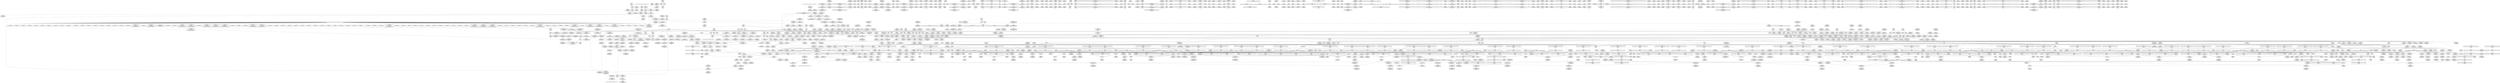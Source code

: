 digraph {
	CE0x562e840 [shape=record,shape=Mrecord,label="{CE0x562e840|task_sid:tmp16|security/selinux/hooks.c,208|*SummSink*}"]
	CE0x5625ce0 [shape=record,shape=Mrecord,label="{CE0x5625ce0|rcu_lock_acquire:tmp3|*SummSource*}"]
	CE0x563f740 [shape=record,shape=Mrecord,label="{CE0x563f740|rcu_read_lock:tmp9|include/linux/rcupdate.h,882|*SummSink*}"]
	CE0x55be380 [shape=record,shape=Mrecord,label="{CE0x55be380|selinux_sem_alloc_security:tmp|*SummSource*}"]
	CE0x561d670 [shape=record,shape=Mrecord,label="{CE0x561d670|i64*_getelementptr_inbounds_(_2_x_i64_,_2_x_i64_*___llvm_gcov_ctr302,_i64_0,_i64_1)|*Constant*|*SummSink*}"]
	CE0x55d6ab0 [shape=record,shape=Mrecord,label="{CE0x55d6ab0|i16_25|*Constant*|*SummSink*}"]
	CE0x5642d30 [shape=record,shape=Mrecord,label="{CE0x5642d30|rcu_read_lock:tmp16|include/linux/rcupdate.h,882|*SummSink*}"]
	CE0x55c39a0 [shape=record,shape=Mrecord,label="{CE0x55c39a0|selinux_sem_alloc_security:tmp4|security/selinux/hooks.c,5391}"]
	CE0x55cfa70 [shape=record,shape=Mrecord,label="{CE0x55cfa70|i64_2|*Constant*|*SummSource*}"]
	CE0x5679330 [shape=record,shape=Mrecord,label="{CE0x5679330|_ret_void,_!dbg_!27717|include/linux/rcupdate.h,240|*SummSource*}"]
	CE0x564c530 [shape=record,shape=Mrecord,label="{CE0x564c530|i64*_getelementptr_inbounds_(_11_x_i64_,_11_x_i64_*___llvm_gcov_ctr127,_i64_0,_i64_9)|*Constant*|*SummSource*}"]
	CE0x56783f0 [shape=record,shape=Mrecord,label="{CE0x56783f0|_call_void_rcu_lock_acquire(%struct.lockdep_map*_rcu_lock_map)_#10,_!dbg_!27711|include/linux/rcupdate.h,881}"]
	CE0x5620210 [shape=record,shape=Mrecord,label="{CE0x5620210|current_sid:if.end|*SummSink*}"]
	CE0x55e6050 [shape=record,shape=Mrecord,label="{CE0x55e6050|selinux_sem_alloc_security:security|security/selinux/hooks.c,5394}"]
	CE0x55d7650 [shape=record,shape=Mrecord,label="{CE0x55d7650|80:_i32,_112:_i8*,_:_CMRE_88,92_|*MultipleSource*|security/selinux/hooks.c,5390|Function::selinux_sem_alloc_security&Arg::sma::}"]
	CE0x55d67f0 [shape=record,shape=Mrecord,label="{CE0x55d67f0|ipc_alloc_security:perm|Function::ipc_alloc_security&Arg::perm::|*SummSink*}"]
	CE0x56880f0 [shape=record,shape=Mrecord,label="{CE0x56880f0|task_sid:if.then|*SummSource*}"]
	CE0x55a9b00 [shape=record,shape=Mrecord,label="{CE0x55a9b00|GLOBAL:kmalloc|*Constant*|*SummSource*}"]
	CE0x56cf460 [shape=record,shape=Mrecord,label="{CE0x56cf460|__preempt_count_sub:sub|./arch/x86/include/asm/preempt.h,77|*SummSource*}"]
	CE0x55e40c0 [shape=record,shape=Mrecord,label="{CE0x55e40c0|i64*_getelementptr_inbounds_(_11_x_i64_,_11_x_i64_*___llvm_gcov_ctr125,_i64_0,_i64_8)|*Constant*}"]
	CE0x56f6830 [shape=record,shape=Mrecord,label="{CE0x56f6830|i64*_getelementptr_inbounds_(_4_x_i64_,_4_x_i64_*___llvm_gcov_ctr133,_i64_0,_i64_2)|*Constant*|*SummSink*}"]
	CE0x57003a0 [shape=record,shape=Mrecord,label="{CE0x57003a0|__preempt_count_add:tmp6|./arch/x86/include/asm/preempt.h,73}"]
	CE0x55bb410 [shape=record,shape=Mrecord,label="{CE0x55bb410|current_sid:entry|*SummSource*}"]
	CE0x565ac60 [shape=record,shape=Mrecord,label="{CE0x565ac60|ipc_alloc_security:tmp7|security/selinux/hooks.c,5085|*SummSink*}"]
	CE0x5606c50 [shape=record,shape=Mrecord,label="{CE0x5606c50|selinux_sem_alloc_security:tmp13|security/selinux/hooks.c,5401|*SummSource*}"]
	CE0x562d6e0 [shape=record,shape=Mrecord,label="{CE0x562d6e0|_call_void_mcount()_#3|*SummSink*}"]
	CE0x5669dd0 [shape=record,shape=Mrecord,label="{CE0x5669dd0|task_sid:tmp4|*LoadInst*|security/selinux/hooks.c,208|*SummSink*}"]
	CE0x5622990 [shape=record,shape=Mrecord,label="{CE0x5622990|ipc_alloc_security:tmp3|security/selinux/hooks.c,5084}"]
	CE0x5686310 [shape=record,shape=Mrecord,label="{CE0x5686310|COLLAPSED:_GCMRE___llvm_gcov_ctr127_internal_global_11_x_i64_zeroinitializer:_elem_0:default:}"]
	CE0x56f9fb0 [shape=record,shape=Mrecord,label="{CE0x56f9fb0|i64*_getelementptr_inbounds_(_4_x_i64_,_4_x_i64_*___llvm_gcov_ctr133,_i64_0,_i64_3)|*Constant*}"]
	CE0x5601ae0 [shape=record,shape=Mrecord,label="{CE0x5601ae0|i64*_getelementptr_inbounds_(_11_x_i64_,_11_x_i64_*___llvm_gcov_ctr125,_i64_0,_i64_9)|*Constant*|*SummSource*}"]
	CE0x55cd280 [shape=record,shape=Mrecord,label="{CE0x55cd280|selinux_sem_alloc_security:ad|security/selinux/hooks.c, 5386|*SummSink*}"]
	CE0x562ec70 [shape=record,shape=Mrecord,label="{CE0x562ec70|task_sid:tmp17|security/selinux/hooks.c,208|*SummSink*}"]
	CE0x5655390 [shape=record,shape=Mrecord,label="{CE0x5655390|rcu_lock_acquire:map|Function::rcu_lock_acquire&Arg::map::|*SummSource*}"]
	CE0x570d220 [shape=record,shape=Mrecord,label="{CE0x570d220|__preempt_count_sub:tmp2}"]
	CE0x55e0840 [shape=record,shape=Mrecord,label="{CE0x55e0840|ipc_alloc_security:tmp2|security/selinux/hooks.c,5083|*SummSink*}"]
	CE0x56727c0 [shape=record,shape=Mrecord,label="{CE0x56727c0|task_sid:tmp27|security/selinux/hooks.c,208}"]
	CE0x5633210 [shape=record,shape=Mrecord,label="{CE0x5633210|i64*_getelementptr_inbounds_(_2_x_i64_,_2_x_i64_*___llvm_gcov_ctr98,_i64_0,_i64_0)|*Constant*|*SummSink*}"]
	CE0x55cdc40 [shape=record,shape=Mrecord,label="{CE0x55cdc40|80:_i32,_112:_i8*,_:_CMRE_31,32_}"]
	CE0x56740d0 [shape=record,shape=Mrecord,label="{CE0x56740d0|cred_sid:entry|*SummSink*}"]
	CE0x5631b90 [shape=record,shape=Mrecord,label="{CE0x5631b90|current_sid:tmp22|security/selinux/hooks.c,218|*SummSource*}"]
	CE0x5651b50 [shape=record,shape=Mrecord,label="{CE0x5651b50|kmalloc:flags|Function::kmalloc&Arg::flags::|*SummSink*}"]
	CE0x55b41c0 [shape=record,shape=Mrecord,label="{CE0x55b41c0|get_current:tmp4|./arch/x86/include/asm/current.h,14|*SummSink*}"]
	CE0x561a380 [shape=record,shape=Mrecord,label="{CE0x561a380|ipc_alloc_security:if.then}"]
	CE0x56ef360 [shape=record,shape=Mrecord,label="{CE0x56ef360|i64*_getelementptr_inbounds_(_4_x_i64_,_4_x_i64_*___llvm_gcov_ctr135,_i64_0,_i64_1)|*Constant*}"]
	CE0x567ea40 [shape=record,shape=Mrecord,label="{CE0x567ea40|__rcu_read_lock:tmp4|include/linux/rcupdate.h,239}"]
	CE0x5617da0 [shape=record,shape=Mrecord,label="{CE0x5617da0|ipc_free_security:tmp5|security/selinux/hooks.c,5097|*SummSource*}"]
	CE0x5621f70 [shape=record,shape=Mrecord,label="{CE0x5621f70|GLOBAL:__llvm_gcov_ctr301|Global_var:__llvm_gcov_ctr301|*SummSource*}"]
	CE0x563cab0 [shape=record,shape=Mrecord,label="{CE0x563cab0|ipc_free_security:security|security/selinux/hooks.c,5097|*SummSink*}"]
	CE0x5709140 [shape=record,shape=Mrecord,label="{CE0x5709140|__preempt_count_sub:tmp1}"]
	CE0x55b80d0 [shape=record,shape=Mrecord,label="{CE0x55b80d0|80:_i32,_112:_i8*,_:_CMRE_128,136_|*MultipleSource*|security/selinux/hooks.c,5390|Function::selinux_sem_alloc_security&Arg::sma::}"]
	CE0x55e08b0 [shape=record,shape=Mrecord,label="{CE0x55e08b0|%struct.ipc_security_struct*_null|*Constant*}"]
	CE0x566a830 [shape=record,shape=Mrecord,label="{CE0x566a830|_call_void_rcu_read_lock()_#10,_!dbg_!27712|security/selinux/hooks.c,207}"]
	CE0x560cd10 [shape=record,shape=Mrecord,label="{CE0x560cd10|selinux_sem_alloc_security:tmp18|security/selinux/hooks.c,5405}"]
	CE0x55c3300 [shape=record,shape=Mrecord,label="{CE0x55c3300|GLOBAL:__llvm_gcov_ctr317|Global_var:__llvm_gcov_ctr317}"]
	CE0x56ea800 [shape=record,shape=Mrecord,label="{CE0x56ea800|i64*_getelementptr_inbounds_(_4_x_i64_,_4_x_i64_*___llvm_gcov_ctr134,_i64_0,_i64_3)|*Constant*}"]
	CE0x56c7740 [shape=record,shape=Mrecord,label="{CE0x56c7740|_call_void_mcount()_#3|*SummSource*}"]
	CE0x55e6f70 [shape=record,shape=Mrecord,label="{CE0x55e6f70|selinux_sem_alloc_security:type|security/selinux/hooks.c,5396}"]
	CE0x563ede0 [shape=record,shape=Mrecord,label="{CE0x563ede0|rcu_read_lock:tobool1|include/linux/rcupdate.h,882|*SummSink*}"]
	CE0x5629750 [shape=record,shape=Mrecord,label="{CE0x5629750|task_sid:tmp24|security/selinux/hooks.c,208|*SummSource*}"]
	CE0x56df6f0 [shape=record,shape=Mrecord,label="{CE0x56df6f0|__preempt_count_add:tmp7|./arch/x86/include/asm/preempt.h,73}"]
	CE0x56e67c0 [shape=record,shape=Mrecord,label="{CE0x56e67c0|rcu_lock_acquire:__here|*SummSource*}"]
	CE0x56454e0 [shape=record,shape=Mrecord,label="{CE0x56454e0|rcu_read_unlock:tmp6|include/linux/rcupdate.h,933|*SummSink*}"]
	CE0x56cd950 [shape=record,shape=Mrecord,label="{CE0x56cd950|rcu_read_unlock:tmp19|include/linux/rcupdate.h,933|*SummSource*}"]
	CE0x5682930 [shape=record,shape=Mrecord,label="{CE0x5682930|task_sid:tmp19|security/selinux/hooks.c,208|*SummSink*}"]
	CE0x56694c0 [shape=record,shape=Mrecord,label="{CE0x56694c0|rcu_read_lock:call|include/linux/rcupdate.h,882|*SummSource*}"]
	CE0x55b6620 [shape=record,shape=Mrecord,label="{CE0x55b6620|current_sid:tmp7|security/selinux/hooks.c,218}"]
	CE0x56ea130 [shape=record,shape=Mrecord,label="{CE0x56ea130|i64*_getelementptr_inbounds_(_4_x_i64_,_4_x_i64_*___llvm_gcov_ctr135,_i64_0,_i64_2)|*Constant*|*SummSink*}"]
	CE0x55e72e0 [shape=record,shape=Mrecord,label="{CE0x55e72e0|selinux_sem_alloc_security:type|security/selinux/hooks.c,5396|*SummSink*}"]
	CE0x5633cf0 [shape=record,shape=Mrecord,label="{CE0x5633cf0|ipc_alloc_security:tobool|security/selinux/hooks.c,5084|*SummSink*}"]
	CE0x56d28f0 [shape=record,shape=Mrecord,label="{CE0x56d28f0|GLOBAL:__rcu_read_unlock|*Constant*|*SummSource*}"]
	CE0x56ec7e0 [shape=record,shape=Mrecord,label="{CE0x56ec7e0|__preempt_count_sub:tmp2|*SummSink*}"]
	CE0x56c64d0 [shape=record,shape=Mrecord,label="{CE0x56c64d0|_call_void_mcount()_#3|*SummSource*}"]
	CE0x5666cf0 [shape=record,shape=Mrecord,label="{CE0x5666cf0|rcu_read_lock:if.then}"]
	CE0x5662710 [shape=record,shape=Mrecord,label="{CE0x5662710|rcu_read_unlock:tmp4|include/linux/rcupdate.h,933|*SummSource*}"]
	CE0x56e6470 [shape=record,shape=Mrecord,label="{CE0x56e6470|__preempt_count_sub:val|Function::__preempt_count_sub&Arg::val::|*SummSink*}"]
	CE0x56cd9c0 [shape=record,shape=Mrecord,label="{CE0x56cd9c0|rcu_read_unlock:tmp19|include/linux/rcupdate.h,933|*SummSink*}"]
	CE0x5601c70 [shape=record,shape=Mrecord,label="{CE0x5601c70|i64*_getelementptr_inbounds_(_11_x_i64_,_11_x_i64_*___llvm_gcov_ctr125,_i64_0,_i64_9)|*Constant*|*SummSink*}"]
	CE0x56d9e40 [shape=record,shape=Mrecord,label="{CE0x56d9e40|GLOBAL:lock_acquire|*Constant*|*SummSink*}"]
	CE0x55c0c20 [shape=record,shape=Mrecord,label="{CE0x55c0c20|selinux_sem_alloc_security:tmp1}"]
	CE0x5604a90 [shape=record,shape=Mrecord,label="{CE0x5604a90|selinux_sem_alloc_security:u|security/selinux/hooks.c,5397}"]
	CE0x56e7050 [shape=record,shape=Mrecord,label="{CE0x56e7050|i64*_getelementptr_inbounds_(_4_x_i64_,_4_x_i64_*___llvm_gcov_ctr130,_i64_0,_i64_3)|*Constant*}"]
	CE0x56da230 [shape=record,shape=Mrecord,label="{CE0x56da230|__rcu_read_lock:tmp1|*SummSink*}"]
	CE0x565a7b0 [shape=record,shape=Mrecord,label="{CE0x565a7b0|ipc_alloc_security:tmp13|security/selinux/hooks.c,5093}"]
	CE0x560f490 [shape=record,shape=Mrecord,label="{CE0x560f490|selinux_sem_alloc_security:sem_perm9|security/selinux/hooks.c,5402}"]
	CE0x5622430 [shape=record,shape=Mrecord,label="{CE0x5622430|current_sid:tmp12|security/selinux/hooks.c,218}"]
	CE0x56c8700 [shape=record,shape=Mrecord,label="{CE0x56c8700|rcu_read_unlock:tmp13|include/linux/rcupdate.h,933|*SummSource*}"]
	CE0x5636210 [shape=record,shape=Mrecord,label="{CE0x5636210|ipc_free_security:tmp6|security/selinux/hooks.c,5099}"]
	CE0x5609c30 [shape=record,shape=Mrecord,label="{CE0x5609c30|get_current:bb}"]
	CE0x5645d50 [shape=record,shape=Mrecord,label="{CE0x5645d50|rcu_read_lock:tmp17|include/linux/rcupdate.h,882|*SummSource*}"]
	CE0x56e7f70 [shape=record,shape=Mrecord,label="{CE0x56e7f70|_call_void___preempt_count_sub(i32_1)_#10,_!dbg_!27715|include/linux/rcupdate.h,244|*SummSink*}"]
	CE0x5687340 [shape=record,shape=Mrecord,label="{CE0x5687340|rcu_read_lock:tmp2|*SummSink*}"]
	CE0x55da6e0 [shape=record,shape=Mrecord,label="{CE0x55da6e0|80:_i32,_112:_i8*,_:_CMRE_59,60_}"]
	CE0x560dc20 [shape=record,shape=Mrecord,label="{CE0x560dc20|selinux_sem_alloc_security:retval.0|*SummSource*}"]
	CE0x56225a0 [shape=record,shape=Mrecord,label="{CE0x56225a0|current_sid:tmp12|security/selinux/hooks.c,218|*SummSource*}"]
	CE0x5602320 [shape=record,shape=Mrecord,label="{CE0x5602320|current_sid:tmp18|security/selinux/hooks.c,218}"]
	CE0x56fb4e0 [shape=record,shape=Mrecord,label="{CE0x56fb4e0|i64*_getelementptr_inbounds_(_4_x_i64_,_4_x_i64_*___llvm_gcov_ctr134,_i64_0,_i64_2)|*Constant*|*SummSource*}"]
	CE0x55c74c0 [shape=record,shape=Mrecord,label="{CE0x55c74c0|_call_void_mcount()_#3|*SummSource*}"]
	CE0x55dae30 [shape=record,shape=Mrecord,label="{CE0x55dae30|selinux_sem_alloc_security:tmp20|security/selinux/hooks.c,5406|*SummSource*}"]
	CE0x562fb90 [shape=record,shape=Mrecord,label="{CE0x562fb90|GLOBAL:get_current|*Constant*}"]
	CE0x5610910 [shape=record,shape=Mrecord,label="{CE0x5610910|GLOBAL:ipc_free_security|*Constant*|*SummSource*}"]
	CE0x5658f40 [shape=record,shape=Mrecord,label="{CE0x5658f40|ipc_alloc_security:tmp10|security/selinux/hooks.c,5087|*SummSink*}"]
	CE0x55e4540 [shape=record,shape=Mrecord,label="{CE0x55e4540|current_sid:tmp15|security/selinux/hooks.c,218}"]
	CE0x56551c0 [shape=record,shape=Mrecord,label="{CE0x56551c0|0:_i8,_:_GCMR_task_sid.__warned_internal_global_i8_0,_section_.data.unlikely_,_align_1:_elem_0:default:}"]
	CE0x56fb6a0 [shape=record,shape=Mrecord,label="{CE0x56fb6a0|i64*_getelementptr_inbounds_(_4_x_i64_,_4_x_i64_*___llvm_gcov_ctr134,_i64_0,_i64_2)|*Constant*|*SummSink*}"]
	CE0x56f0400 [shape=record,shape=Mrecord,label="{CE0x56f0400|i64*_getelementptr_inbounds_(_4_x_i64_,_4_x_i64_*___llvm_gcov_ctr129,_i64_0,_i64_2)|*Constant*|*SummSource*}"]
	CE0x5682760 [shape=record,shape=Mrecord,label="{CE0x5682760|i8_1|*Constant*}"]
	CE0x55dce50 [shape=record,shape=Mrecord,label="{CE0x55dce50|GLOBAL:__llvm_gcov_ctr125|Global_var:__llvm_gcov_ctr125|*SummSource*}"]
	CE0x564bf80 [shape=record,shape=Mrecord,label="{CE0x564bf80|i8*_getelementptr_inbounds_(_42_x_i8_,_42_x_i8_*_.str46,_i32_0,_i32_0)|*Constant*}"]
	CE0x567c3d0 [shape=record,shape=Mrecord,label="{CE0x567c3d0|i32_1|*Constant*}"]
	CE0x55adab0 [shape=record,shape=Mrecord,label="{CE0x55adab0|ipc_alloc_security:task|Function::ipc_alloc_security&Arg::task::}"]
	CE0x563c8a0 [shape=record,shape=Mrecord,label="{CE0x563c8a0|ipc_alloc_security:tmp|*SummSource*}"]
	CE0x5675c30 [shape=record,shape=Mrecord,label="{CE0x5675c30|kmalloc:bb|*SummSource*}"]
	CE0x5719f70 [shape=record,shape=Mrecord,label="{CE0x5719f70|i64*_getelementptr_inbounds_(_4_x_i64_,_4_x_i64_*___llvm_gcov_ctr129,_i64_0,_i64_1)|*Constant*|*SummSource*}"]
	CE0x5686380 [shape=record,shape=Mrecord,label="{CE0x5686380|rcu_read_lock:tmp|*SummSource*}"]
	CE0x565b550 [shape=record,shape=Mrecord,label="{CE0x565b550|kzalloc:tmp1|*SummSink*}"]
	CE0x55e5b50 [shape=record,shape=Mrecord,label="{CE0x55e5b50|selinux_sem_alloc_security:tobool7|security/selinux/hooks.c,5401|*SummSource*}"]
	CE0x56cfbe0 [shape=record,shape=Mrecord,label="{CE0x56cfbe0|rcu_read_unlock:tmp21|include/linux/rcupdate.h,935|*SummSource*}"]
	CE0x5604910 [shape=record,shape=Mrecord,label="{CE0x5604910|selinux_sem_alloc_security:tmp10|security/selinux/hooks.c,5397|*SummSink*}"]
	CE0x55cf530 [shape=record,shape=Mrecord,label="{CE0x55cf530|selinux_sem_alloc_security:if.end10|*SummSource*}"]
	CE0x56d5580 [shape=record,shape=Mrecord,label="{CE0x56d5580|i64*_getelementptr_inbounds_(_4_x_i64_,_4_x_i64_*___llvm_gcov_ctr128,_i64_0,_i64_0)|*Constant*|*SummSink*}"]
	CE0x56582a0 [shape=record,shape=Mrecord,label="{CE0x56582a0|ipc_alloc_security:if.then|*SummSink*}"]
	CE0x56f4fc0 [shape=record,shape=Mrecord,label="{CE0x56f4fc0|i64*_getelementptr_inbounds_(_4_x_i64_,_4_x_i64_*___llvm_gcov_ctr134,_i64_0,_i64_0)|*Constant*|*SummSink*}"]
	CE0x5655fa0 [shape=record,shape=Mrecord,label="{CE0x5655fa0|task_sid:tmp1|*SummSink*}"]
	CE0x55a9980 [shape=record,shape=Mrecord,label="{CE0x55a9980|kzalloc:call|include/linux/slab.h,578|*SummSink*}"]
	CE0x56ca440 [shape=record,shape=Mrecord,label="{CE0x56ca440|_call_void___preempt_count_add(i32_1)_#10,_!dbg_!27711|include/linux/rcupdate.h,239|*SummSink*}"]
	CE0x562e3e0 [shape=record,shape=Mrecord,label="{CE0x562e3e0|cred_sid:security|security/selinux/hooks.c,196}"]
	CE0x56ec9f0 [shape=record,shape=Mrecord,label="{CE0x56ec9f0|i64*_getelementptr_inbounds_(_4_x_i64_,_4_x_i64_*___llvm_gcov_ctr129,_i64_0,_i64_0)|*Constant*}"]
	CE0x56028d0 [shape=record,shape=Mrecord,label="{CE0x56028d0|avc_has_perm:entry}"]
	CE0x55b5840 [shape=record,shape=Mrecord,label="{CE0x55b5840|GLOBAL:current_sid|*Constant*}"]
	CE0x562e8d0 [shape=record,shape=Mrecord,label="{CE0x562e8d0|i64*_getelementptr_inbounds_(_13_x_i64_,_13_x_i64_*___llvm_gcov_ctr126,_i64_0,_i64_8)|*Constant*}"]
	CE0x55cfa00 [shape=record,shape=Mrecord,label="{CE0x55cfa00|i64_2|*Constant*}"]
	CE0x56682e0 [shape=record,shape=Mrecord,label="{CE0x56682e0|rcu_read_lock:land.lhs.true2}"]
	CE0x561f430 [shape=record,shape=Mrecord,label="{CE0x561f430|current_sid:land.lhs.true2|*SummSource*}"]
	CE0x55e4ee0 [shape=record,shape=Mrecord,label="{CE0x55e4ee0|avc_has_perm:auditdata|Function::avc_has_perm&Arg::auditdata::}"]
	CE0x56c4020 [shape=record,shape=Mrecord,label="{CE0x56c4020|i64*_getelementptr_inbounds_(_4_x_i64_,_4_x_i64_*___llvm_gcov_ctr130,_i64_0,_i64_2)|*Constant*}"]
	CE0x5629ae0 [shape=record,shape=Mrecord,label="{CE0x5629ae0|task_sid:tmp25|security/selinux/hooks.c,208|*SummSource*}"]
	CE0x55d3560 [shape=record,shape=Mrecord,label="{CE0x55d3560|selinux_sem_alloc_security:sma|Function::selinux_sem_alloc_security&Arg::sma::|*SummSource*}"]
	CE0x56dc400 [shape=record,shape=Mrecord,label="{CE0x56dc400|i64*_getelementptr_inbounds_(_4_x_i64_,_4_x_i64_*___llvm_gcov_ctr128,_i64_0,_i64_1)|*Constant*}"]
	CE0x56882d0 [shape=record,shape=Mrecord,label="{CE0x56882d0|task_sid:do.end}"]
	CE0x5634060 [shape=record,shape=Mrecord,label="{CE0x5634060|ipc_alloc_security:tobool|security/selinux/hooks.c,5084}"]
	CE0x55e14d0 [shape=record,shape=Mrecord,label="{CE0x55e14d0|i64*_getelementptr_inbounds_(_9_x_i64_,_9_x_i64_*___llvm_gcov_ctr317,_i64_0,_i64_3)|*Constant*|*SummSink*}"]
	CE0x56445e0 [shape=record,shape=Mrecord,label="{CE0x56445e0|rcu_read_unlock:tmp2|*SummSink*}"]
	CE0x5642ea0 [shape=record,shape=Mrecord,label="{CE0x5642ea0|i64*_getelementptr_inbounds_(_11_x_i64_,_11_x_i64_*___llvm_gcov_ctr127,_i64_0,_i64_8)|*Constant*}"]
	CE0x560e640 [shape=record,shape=Mrecord,label="{CE0x560e640|i64*_getelementptr_inbounds_(_9_x_i64_,_9_x_i64_*___llvm_gcov_ctr317,_i64_0,_i64_8)|*Constant*|*SummSink*}"]
	CE0x56c7140 [shape=record,shape=Mrecord,label="{CE0x56c7140|__preempt_count_sub:entry|*SummSink*}"]
	CE0x5659fa0 [shape=record,shape=Mrecord,label="{CE0x5659fa0|i64*_getelementptr_inbounds_(_6_x_i64_,_6_x_i64_*___llvm_gcov_ctr301,_i64_0,_i64_5)|*Constant*|*SummSource*}"]
	CE0x56d1820 [shape=record,shape=Mrecord,label="{CE0x56d1820|rcu_lock_release:map|Function::rcu_lock_release&Arg::map::}"]
	CE0x56585f0 [shape=record,shape=Mrecord,label="{CE0x56585f0|i32_32768|*Constant*}"]
	CE0x56597c0 [shape=record,shape=Mrecord,label="{CE0x56597c0|GLOBAL:task_sid|*Constant*|*SummSink*}"]
	CE0x5686ee0 [shape=record,shape=Mrecord,label="{CE0x5686ee0|task_sid:tmp|*SummSink*}"]
	CE0x5656780 [shape=record,shape=Mrecord,label="{CE0x5656780|__rcu_read_lock:tmp6|include/linux/rcupdate.h,240}"]
	CE0x56cd0d0 [shape=record,shape=Mrecord,label="{CE0x56cd0d0|i64*_getelementptr_inbounds_(_11_x_i64_,_11_x_i64_*___llvm_gcov_ctr132,_i64_0,_i64_9)|*Constant*}"]
	CE0x563d710 [shape=record,shape=Mrecord,label="{CE0x563d710|ipc_alloc_security:if.end}"]
	CE0x5625150 [shape=record,shape=Mrecord,label="{CE0x5625150|i64*_getelementptr_inbounds_(_11_x_i64_,_11_x_i64_*___llvm_gcov_ctr132,_i64_0,_i64_0)|*Constant*|*SummSource*}"]
	CE0x56544b0 [shape=record,shape=Mrecord,label="{CE0x56544b0|_ret_void,_!dbg_!27717|include/linux/rcupdate.h,419|*SummSink*}"]
	CE0x55da860 [shape=record,shape=Mrecord,label="{CE0x55da860|80:_i32,_112:_i8*,_:_CMRE_60,61_}"]
	CE0x56286b0 [shape=record,shape=Mrecord,label="{CE0x56286b0|task_sid:tmp22|security/selinux/hooks.c,208|*SummSink*}"]
	CE0x55b8fb0 [shape=record,shape=Mrecord,label="{CE0x55b8fb0|current_sid:tmp4|security/selinux/hooks.c,218}"]
	CE0x56f89e0 [shape=record,shape=Mrecord,label="{CE0x56f89e0|__rcu_read_lock:tmp2|*SummSink*}"]
	CE0x567a360 [shape=record,shape=Mrecord,label="{CE0x567a360|rcu_lock_acquire:entry}"]
	CE0x55aa510 [shape=record,shape=Mrecord,label="{CE0x55aa510|current_sid:tmp6|security/selinux/hooks.c,218|*SummSource*}"]
	CE0x561d130 [shape=record,shape=Mrecord,label="{CE0x561d130|ipc_free_security:tmp2|*SummSource*}"]
	CE0x562be20 [shape=record,shape=Mrecord,label="{CE0x562be20|i8*_undef|*Constant*}"]
	CE0x55c7660 [shape=record,shape=Mrecord,label="{CE0x55c7660|80:_i32,_112:_i8*,_:_CMRE_51,52_}"]
	CE0x5607020 [shape=record,shape=Mrecord,label="{CE0x5607020|selinux_sem_alloc_security:tmp14|security/selinux/hooks.c,5401}"]
	CE0x5638c60 [shape=record,shape=Mrecord,label="{CE0x5638c60|GLOBAL:kzalloc|*Constant*}"]
	CE0x5635270 [shape=record,shape=Mrecord,label="{CE0x5635270|i32_77|*Constant*|*SummSink*}"]
	CE0x563e760 [shape=record,shape=Mrecord,label="{CE0x563e760|i64_1|*Constant*}"]
	CE0x56cee70 [shape=record,shape=Mrecord,label="{CE0x56cee70|_call_void_lockdep_rcu_suspicious(i8*_getelementptr_inbounds_(_25_x_i8_,_25_x_i8_*_.str45,_i32_0,_i32_0),_i32_934,_i8*_getelementptr_inbounds_(_44_x_i8_,_44_x_i8_*_.str47,_i32_0,_i32_0))_#10,_!dbg_!27726|include/linux/rcupdate.h,933|*SummSink*}"]
	CE0x55c06a0 [shape=record,shape=Mrecord,label="{CE0x55c06a0|get_current:tmp1}"]
	CE0x56806d0 [shape=record,shape=Mrecord,label="{CE0x56806d0|task_sid:tmp7|security/selinux/hooks.c,208|*SummSink*}"]
	CE0x5602690 [shape=record,shape=Mrecord,label="{CE0x5602690|selinux_sem_alloc_security:sem_perm4|security/selinux/hooks.c,5397|*SummSource*}"]
	CE0x56361a0 [shape=record,shape=Mrecord,label="{CE0x56361a0|ipc_free_security:tmp6|security/selinux/hooks.c,5099|*SummSink*}"]
	CE0x5672af0 [shape=record,shape=Mrecord,label="{CE0x5672af0|i64*_getelementptr_inbounds_(_13_x_i64_,_13_x_i64_*___llvm_gcov_ctr126,_i64_0,_i64_12)|*Constant*|*SummSource*}"]
	CE0x68d5500 [shape=record,shape=Mrecord,label="{CE0x68d5500|selinux_sem_alloc_security:bb|*SummSource*}"]
	CE0x566bf40 [shape=record,shape=Mrecord,label="{CE0x566bf40|kzalloc:tmp1}"]
	CE0x561ec70 [shape=record,shape=Mrecord,label="{CE0x561ec70|current_sid:tmp9|security/selinux/hooks.c,218|*SummSink*}"]
	CE0x55df4d0 [shape=record,shape=Mrecord,label="{CE0x55df4d0|ipc_free_security:bb|*SummSource*}"]
	CE0x567e770 [shape=record,shape=Mrecord,label="{CE0x567e770|task_sid:tmp}"]
	CE0x56061a0 [shape=record,shape=Mrecord,label="{CE0x56061a0|i64_4|*Constant*|*SummSource*}"]
	CE0x56cc6d0 [shape=record,shape=Mrecord,label="{CE0x56cc6d0|i32_934|*Constant*|*SummSource*}"]
	CE0x570dbc0 [shape=record,shape=Mrecord,label="{CE0x570dbc0|i64*_getelementptr_inbounds_(_4_x_i64_,_4_x_i64_*___llvm_gcov_ctr129,_i64_0,_i64_3)|*Constant*|*SummSource*}"]
	CE0x56313f0 [shape=record,shape=Mrecord,label="{CE0x56313f0|COLLAPSED:_CMRE:_elem_0::|security/selinux/hooks.c,218}"]
	CE0x560f500 [shape=record,shape=Mrecord,label="{CE0x560f500|selinux_sem_alloc_security:sem_perm9|security/selinux/hooks.c,5402|*SummSource*}"]
	CE0x55d96a0 [shape=record,shape=Mrecord,label="{CE0x55d96a0|get_current:entry}"]
	CE0x56cc480 [shape=record,shape=Mrecord,label="{CE0x56cc480|i32_934|*Constant*}"]
	CE0x5663e10 [shape=record,shape=Mrecord,label="{CE0x5663e10|rcu_read_unlock:land.lhs.true2|*SummSource*}"]
	CE0x564c0b0 [shape=record,shape=Mrecord,label="{CE0x564c0b0|i8*_getelementptr_inbounds_(_42_x_i8_,_42_x_i8_*_.str46,_i32_0,_i32_0)|*Constant*|*SummSink*}"]
	CE0x5622f60 [shape=record,shape=Mrecord,label="{CE0x5622f60|current_sid:tmp14|security/selinux/hooks.c,218}"]
	CE0x56739a0 [shape=record,shape=Mrecord,label="{CE0x56739a0|GLOBAL:cred_sid|*Constant*|*SummSource*}"]
	CE0x5684200 [shape=record,shape=Mrecord,label="{CE0x5684200|task_sid:tobool4|security/selinux/hooks.c,208}"]
	CE0x5641360 [shape=record,shape=Mrecord,label="{CE0x5641360|rcu_read_unlock:tmp16|include/linux/rcupdate.h,933|*SummSink*}"]
	CE0x56743d0 [shape=record,shape=Mrecord,label="{CE0x56743d0|cred_sid:cred|Function::cred_sid&Arg::cred::|*SummSource*}"]
	CE0x56d1e90 [shape=record,shape=Mrecord,label="{CE0x56d1e90|_ret_void,_!dbg_!27717|include/linux/rcupdate.h,424}"]
	CE0x5656e50 [shape=record,shape=Mrecord,label="{CE0x5656e50|task_sid:tobool4|security/selinux/hooks.c,208|*SummSink*}"]
	CE0x55ce6e0 [shape=record,shape=Mrecord,label="{CE0x55ce6e0|kzalloc:bb}"]
	CE0x5645040 [shape=record,shape=Mrecord,label="{CE0x5645040|GLOBAL:rcu_read_lock.__warned|Global_var:rcu_read_lock.__warned|*SummSource*}"]
	CE0x56321a0 [shape=record,shape=Mrecord,label="{CE0x56321a0|current_sid:tmp23|security/selinux/hooks.c,218|*SummSink*}"]
	CE0x56e81a0 [shape=record,shape=Mrecord,label="{CE0x56e81a0|rcu_lock_acquire:indirectgoto|*SummSink*}"]
	CE0x567e3d0 [shape=record,shape=Mrecord,label="{CE0x567e3d0|i64*_getelementptr_inbounds_(_2_x_i64_,_2_x_i64_*___llvm_gcov_ctr131,_i64_0,_i64_0)|*Constant*|*SummSink*}"]
	CE0x5628130 [shape=record,shape=Mrecord,label="{CE0x5628130|i64*_getelementptr_inbounds_(_13_x_i64_,_13_x_i64_*___llvm_gcov_ctr126,_i64_0,_i64_10)|*Constant*}"]
	CE0x5647650 [shape=record,shape=Mrecord,label="{CE0x5647650|i8*_getelementptr_inbounds_(_25_x_i8_,_25_x_i8_*_.str45,_i32_0,_i32_0)|*Constant*|*SummSink*}"]
	CE0x56f6490 [shape=record,shape=Mrecord,label="{CE0x56f6490|__preempt_count_sub:bb|*SummSink*}"]
	CE0x55be570 [shape=record,shape=Mrecord,label="{CE0x55be570|i64*_getelementptr_inbounds_(_9_x_i64_,_9_x_i64_*___llvm_gcov_ctr317,_i64_0,_i64_0)|*Constant*|*SummSource*}"]
	CE0x560ef60 [shape=record,shape=Mrecord,label="{CE0x560ef60|selinux_sem_alloc_security:tmp17|security/selinux/hooks.c,5402|*SummSource*}"]
	CE0x55c8420 [shape=record,shape=Mrecord,label="{CE0x55c8420|current_sid:tmp}"]
	CE0x565afd0 [shape=record,shape=Mrecord,label="{CE0x565afd0|ipc_alloc_security:tmp8|security/selinux/hooks.c,5085|*SummSource*}"]
	CE0x56439d0 [shape=record,shape=Mrecord,label="{CE0x56439d0|rcu_read_unlock:land.lhs.true|*SummSource*}"]
	CE0x55b3a20 [shape=record,shape=Mrecord,label="{CE0x55b3a20|current_sid:tobool|security/selinux/hooks.c,218|*SummSource*}"]
	CE0x56db640 [shape=record,shape=Mrecord,label="{CE0x56db640|rcu_lock_acquire:tmp6|*SummSink*}"]
	CE0x560a240 [shape=record,shape=Mrecord,label="{CE0x560a240|i64*_getelementptr_inbounds_(_2_x_i64_,_2_x_i64_*___llvm_gcov_ctr98,_i64_0,_i64_1)|*Constant*}"]
	CE0x56660c0 [shape=record,shape=Mrecord,label="{CE0x56660c0|kmalloc:tmp2|*SummSink*}"]
	CE0x5667f50 [shape=record,shape=Mrecord,label="{CE0x5667f50|task_sid:tmp14|security/selinux/hooks.c,208|*SummSource*}"]
	CE0x5649f90 [shape=record,shape=Mrecord,label="{CE0x5649f90|i64*_getelementptr_inbounds_(_2_x_i64_,_2_x_i64_*___llvm_gcov_ctr131,_i64_0,_i64_0)|*Constant*}"]
	CE0x56636e0 [shape=record,shape=Mrecord,label="{CE0x56636e0|GLOBAL:__llvm_gcov_ctr132|Global_var:__llvm_gcov_ctr132|*SummSource*}"]
	CE0x55bcca0 [shape=record,shape=Mrecord,label="{CE0x55bcca0|80:_i32,_112:_i8*,_:_CMRE_49,50_}"]
	CE0x56da400 [shape=record,shape=Mrecord,label="{CE0x56da400|%struct.lockdep_map*_null|*Constant*}"]
	CE0x56f4af0 [shape=record,shape=Mrecord,label="{CE0x56f4af0|i64*_getelementptr_inbounds_(_4_x_i64_,_4_x_i64_*___llvm_gcov_ctr129,_i64_0,_i64_1)|*Constant*|*SummSink*}"]
	CE0x55d81d0 [shape=record,shape=Mrecord,label="{CE0x55d81d0|selinux_sem_alloc_security:sma|Function::selinux_sem_alloc_security&Arg::sma::|*SummSink*}"]
	CE0x55d5df0 [shape=record,shape=Mrecord,label="{CE0x55d5df0|_call_void_mcount()_#3|*SummSink*}"]
	CE0x56c46f0 [shape=record,shape=Mrecord,label="{CE0x56c46f0|rcu_read_unlock:tmp6|include/linux/rcupdate.h,933}"]
	CE0x5675640 [shape=record,shape=Mrecord,label="{CE0x5675640|kmalloc:bb}"]
	CE0x55b4810 [shape=record,shape=Mrecord,label="{CE0x55b4810|80:_i32,_112:_i8*,_:_CMRE_23,24_}"]
	CE0x560c900 [shape=record,shape=Mrecord,label="{CE0x560c900|i64*_getelementptr_inbounds_(_9_x_i64_,_9_x_i64_*___llvm_gcov_ctr317,_i64_0,_i64_7)|*Constant*|*SummSource*}"]
	CE0x56204c0 [shape=record,shape=Mrecord,label="{CE0x56204c0|current_sid:bb|*SummSink*}"]
	CE0x567aa50 [shape=record,shape=Mrecord,label="{CE0x567aa50|GLOBAL:__llvm_gcov_ctr127|Global_var:__llvm_gcov_ctr127|*SummSink*}"]
	CE0x55c0b10 [shape=record,shape=Mrecord,label="{CE0x55c0b10|get_current:tmp1|*SummSink*}"]
	CE0x5678650 [shape=record,shape=Mrecord,label="{CE0x5678650|rcu_read_unlock:tmp6|include/linux/rcupdate.h,933|*SummSource*}"]
	CE0x566ad40 [shape=record,shape=Mrecord,label="{CE0x566ad40|i64_5|*Constant*}"]
	CE0x567eab0 [shape=record,shape=Mrecord,label="{CE0x567eab0|__rcu_read_lock:tmp4|include/linux/rcupdate.h,239|*SummSource*}"]
	CE0x55cdd70 [shape=record,shape=Mrecord,label="{CE0x55cdd70|80:_i32,_112:_i8*,_:_CMRE_32,33_}"]
	CE0x5700d40 [shape=record,shape=Mrecord,label="{CE0x5700d40|__rcu_read_unlock:do.end|*SummSink*}"]
	CE0x5620300 [shape=record,shape=Mrecord,label="{CE0x5620300|current_sid:bb}"]
	CE0x56687e0 [shape=record,shape=Mrecord,label="{CE0x56687e0|kmalloc:tmp1|*SummSink*}"]
	CE0x56f59c0 [shape=record,shape=Mrecord,label="{CE0x56f59c0|i64*_getelementptr_inbounds_(_4_x_i64_,_4_x_i64_*___llvm_gcov_ctr133,_i64_0,_i64_2)|*Constant*}"]
	CE0x5629240 [shape=record,shape=Mrecord,label="{CE0x5629240|i64*_getelementptr_inbounds_(_13_x_i64_,_13_x_i64_*___llvm_gcov_ctr126,_i64_0,_i64_11)|*Constant*}"]
	CE0x5607610 [shape=record,shape=Mrecord,label="{CE0x5607610|selinux_sem_alloc_security:tmp15|security/selinux/hooks.c,5401}"]
	CE0x55c79b0 [shape=record,shape=Mrecord,label="{CE0x55c79b0|80:_i32,_112:_i8*,_:_CMRE_54,55_}"]
	CE0x570f6b0 [shape=record,shape=Mrecord,label="{CE0x570f6b0|__preempt_count_add:tmp3|*SummSource*}"]
	CE0x55c6ff0 [shape=record,shape=Mrecord,label="{CE0x55c6ff0|80:_i32,_112:_i8*,_:_CMRE_13,14_}"]
	CE0x56c9980 [shape=record,shape=Mrecord,label="{CE0x56c9980|rcu_lock_acquire:tmp2|*SummSource*}"]
	CE0x56ffc30 [shape=record,shape=Mrecord,label="{CE0x56ffc30|i64*_getelementptr_inbounds_(_4_x_i64_,_4_x_i64_*___llvm_gcov_ctr134,_i64_0,_i64_3)|*Constant*|*SummSink*}"]
	CE0x56559e0 [shape=record,shape=Mrecord,label="{CE0x56559e0|task_sid:tobool|security/selinux/hooks.c,208|*SummSink*}"]
	CE0x563bde0 [shape=record,shape=Mrecord,label="{CE0x563bde0|ipc_alloc_security:tmp6|security/selinux/hooks.c,5084|*SummSource*}"]
	CE0x5667110 [shape=record,shape=Mrecord,label="{CE0x5667110|task_sid:call|security/selinux/hooks.c,208|*SummSink*}"]
	CE0x55b2ba0 [shape=record,shape=Mrecord,label="{CE0x55b2ba0|selinux_sem_alloc_security:if.then|*SummSource*}"]
	CE0x563aa00 [shape=record,shape=Mrecord,label="{CE0x563aa00|i64*_getelementptr_inbounds_(_4_x_i64_,_4_x_i64_*___llvm_gcov_ctr129,_i64_0,_i64_3)|*Constant*|*SummSink*}"]
	CE0x55cd9f0 [shape=record,shape=Mrecord,label="{CE0x55cd9f0|80:_i32,_112:_i8*,_:_CMRE_4,5_}"]
	CE0x560ff60 [shape=record,shape=Mrecord,label="{CE0x560ff60|GLOBAL:ipc_free_security|*Constant*}"]
	CE0x562e180 [shape=record,shape=Mrecord,label="{CE0x562e180|_call_void___rcu_read_lock()_#10,_!dbg_!27710|include/linux/rcupdate.h,879|*SummSink*}"]
	CE0x56698d0 [shape=record,shape=Mrecord,label="{CE0x56698d0|rcu_read_unlock:tmp8|include/linux/rcupdate.h,933|*SummSink*}"]
	CE0x55e49a0 [shape=record,shape=Mrecord,label="{CE0x55e49a0|0:_i8,_8:_i32,_24:_%struct.selinux_audit_data*,_:_SCMRE_0,1_|*MultipleSource*|security/selinux/hooks.c,5396|security/selinux/hooks.c, 5386}"]
	CE0x5623330 [shape=record,shape=Mrecord,label="{CE0x5623330|kmalloc:entry|*SummSink*}"]
	CE0x55b5760 [shape=record,shape=Mrecord,label="{CE0x55b5760|selinux_sem_alloc_security:call|security/selinux/hooks.c,5387|*SummSink*}"]
	CE0x561f020 [shape=record,shape=Mrecord,label="{CE0x561f020|GLOBAL:rcu_lock_acquire|*Constant*|*SummSink*}"]
	CE0x56376b0 [shape=record,shape=Mrecord,label="{CE0x56376b0|task_sid:tmp15|security/selinux/hooks.c,208|*SummSink*}"]
	CE0x563af40 [shape=record,shape=Mrecord,label="{CE0x563af40|rcu_read_unlock:do.body|*SummSource*}"]
	CE0x5647390 [shape=record,shape=Mrecord,label="{CE0x5647390|i8*_getelementptr_inbounds_(_25_x_i8_,_25_x_i8_*_.str45,_i32_0,_i32_0)|*Constant*|*SummSource*}"]
	CE0x567e270 [shape=record,shape=Mrecord,label="{CE0x567e270|i64*_getelementptr_inbounds_(_2_x_i64_,_2_x_i64_*___llvm_gcov_ctr131,_i64_0,_i64_0)|*Constant*|*SummSource*}"]
	CE0x562aaf0 [shape=record,shape=Mrecord,label="{CE0x562aaf0|current_sid:tmp20|security/selinux/hooks.c,218}"]
	CE0x5616de0 [shape=record,shape=Mrecord,label="{CE0x5616de0|cred_sid:tmp5|security/selinux/hooks.c,196|*SummSource*}"]
	CE0x567a5a0 [shape=record,shape=Mrecord,label="{CE0x567a5a0|_call_void_rcu_lock_acquire(%struct.lockdep_map*_rcu_lock_map)_#10,_!dbg_!27711|include/linux/rcupdate.h,881|*SummSource*}"]
	CE0x55da990 [shape=record,shape=Mrecord,label="{CE0x55da990|80:_i32,_112:_i8*,_:_CMRE_61,62_}"]
	CE0x562b1e0 [shape=record,shape=Mrecord,label="{CE0x562b1e0|current_sid:call4|security/selinux/hooks.c,218}"]
	CE0x563fb10 [shape=record,shape=Mrecord,label="{CE0x563fb10|rcu_read_lock:tmp10|include/linux/rcupdate.h,882|*SummSource*}"]
	CE0x56e2f20 [shape=record,shape=Mrecord,label="{CE0x56e2f20|__preempt_count_add:tmp1}"]
	CE0x55d8ec0 [shape=record,shape=Mrecord,label="{CE0x55d8ec0|80:_i32,_112:_i8*,_:_CMRE_30,31_}"]
	CE0x570d3d0 [shape=record,shape=Mrecord,label="{CE0x570d3d0|void_(i32*,_i32,_i32*)*_asm_addl_$1,_%gs:$0_,_*m,ri,*m,_dirflag_,_fpsr_,_flags_|*SummSource*}"]
	CE0x56fff50 [shape=record,shape=Mrecord,label="{CE0x56fff50|__rcu_read_unlock:tmp6|include/linux/rcupdate.h,245|*SummSource*}"]
	CE0x5635ed0 [shape=record,shape=Mrecord,label="{CE0x5635ed0|ipc_alloc_security:tmp9|security/selinux/hooks.c,5087|*SummSource*}"]
	CE0x56218e0 [shape=record,shape=Mrecord,label="{CE0x56218e0|ipc_free_security:tmp4|*LoadInst*|security/selinux/hooks.c,5097|*SummSource*}"]
	CE0x5715df0 [shape=record,shape=Mrecord,label="{CE0x5715df0|i64*_getelementptr_inbounds_(_4_x_i64_,_4_x_i64_*___llvm_gcov_ctr135,_i64_0,_i64_3)|*Constant*|*SummSource*}"]
	CE0x5626bf0 [shape=record,shape=Mrecord,label="{CE0x5626bf0|task_sid:task|Function::task_sid&Arg::task::|*SummSink*}"]
	CE0x55b62b0 [shape=record,shape=Mrecord,label="{CE0x55b62b0|kzalloc:tmp2|*SummSource*}"]
	CE0x55c7750 [shape=record,shape=Mrecord,label="{CE0x55c7750|80:_i32,_112:_i8*,_:_CMRE_52,53_}"]
	CE0x562cef0 [shape=record,shape=Mrecord,label="{CE0x562cef0|rcu_lock_release:bb|*SummSink*}"]
	CE0x55c70e0 [shape=record,shape=Mrecord,label="{CE0x55c70e0|80:_i32,_112:_i8*,_:_CMRE_14,15_}"]
	CE0x55bb830 [shape=record,shape=Mrecord,label="{CE0x55bb830|i32_0|*Constant*}"]
	CE0x56295e0 [shape=record,shape=Mrecord,label="{CE0x56295e0|i64*_getelementptr_inbounds_(_13_x_i64_,_13_x_i64_*___llvm_gcov_ctr126,_i64_0,_i64_11)|*Constant*|*SummSource*}"]
	CE0x55e2ca0 [shape=record,shape=Mrecord,label="{CE0x55e2ca0|selinux_sem_alloc_security:ad|security/selinux/hooks.c, 5386}"]
	CE0x5606ea0 [shape=record,shape=Mrecord,label="{CE0x5606ea0|selinux_sem_alloc_security:tmp13|security/selinux/hooks.c,5401|*SummSink*}"]
	CE0x55de900 [shape=record,shape=Mrecord,label="{CE0x55de900|_call_void_mcount()_#3|*SummSink*}"]
	CE0x56e4490 [shape=record,shape=Mrecord,label="{CE0x56e4490|__rcu_read_unlock:tmp4|include/linux/rcupdate.h,244}"]
	CE0x562e670 [shape=record,shape=Mrecord,label="{CE0x562e670|cred_sid:security|security/selinux/hooks.c,196|*SummSink*}"]
	CE0x56fd310 [shape=record,shape=Mrecord,label="{CE0x56fd310|__preempt_count_add:do.end}"]
	CE0x570f180 [shape=record,shape=Mrecord,label="{CE0x570f180|__rcu_read_unlock:tmp5|include/linux/rcupdate.h,244|*SummSink*}"]
	CE0x55d6d70 [shape=record,shape=Mrecord,label="{CE0x55d6d70|ipc_alloc_security:perm|Function::ipc_alloc_security&Arg::perm::|*SummSource*}"]
	CE0x56067f0 [shape=record,shape=Mrecord,label="{CE0x56067f0|selinux_sem_alloc_security:tmp12|security/selinux/hooks.c,5401}"]
	CE0x55be7a0 [shape=record,shape=Mrecord,label="{CE0x55be7a0|_ret_i32_%retval.0,_!dbg_!27731|security/selinux/hooks.c,5093|*SummSink*}"]
	CE0x56245c0 [shape=record,shape=Mrecord,label="{CE0x56245c0|COLLAPSED:_GCMRE___llvm_gcov_ctr302_internal_global_2_x_i64_zeroinitializer:_elem_0:default:}"]
	CE0x55b5e00 [shape=record,shape=Mrecord,label="{CE0x55b5e00|current_sid:tmp2|*SummSource*}"]
	CE0x5666ac0 [shape=record,shape=Mrecord,label="{CE0x5666ac0|task_sid:tmp3|*SummSink*}"]
	CE0x5684130 [shape=record,shape=Mrecord,label="{CE0x5684130|task_sid:tmp13|security/selinux/hooks.c,208|*SummSink*}"]
	CE0x57086f0 [shape=record,shape=Mrecord,label="{CE0x57086f0|__preempt_count_sub:tmp4|./arch/x86/include/asm/preempt.h,77|*SummSource*}"]
	CE0x567b210 [shape=record,shape=Mrecord,label="{CE0x567b210|i64*_getelementptr_inbounds_(_11_x_i64_,_11_x_i64_*___llvm_gcov_ctr132,_i64_0,_i64_1)|*Constant*}"]
	CE0x5651730 [shape=record,shape=Mrecord,label="{CE0x5651730|kmalloc:size|Function::kmalloc&Arg::size::|*SummSource*}"]
	CE0x5640ad0 [shape=record,shape=Mrecord,label="{CE0x5640ad0|rcu_read_lock:call3|include/linux/rcupdate.h,882|*SummSource*}"]
	CE0x5639bb0 [shape=record,shape=Mrecord,label="{CE0x5639bb0|rcu_read_unlock:tmp2}"]
	CE0x5666050 [shape=record,shape=Mrecord,label="{CE0x5666050|kmalloc:tmp2|*SummSource*}"]
	CE0x56c6870 [shape=record,shape=Mrecord,label="{CE0x56c6870|rcu_read_unlock:tmp11|include/linux/rcupdate.h,933|*SummSink*}"]
	CE0x5634da0 [shape=record,shape=Mrecord,label="{CE0x5634da0|cred_sid:tmp1|*SummSource*}"]
	CE0x55c3680 [shape=record,shape=Mrecord,label="{CE0x55c3680|GLOBAL:__llvm_gcov_ctr317|Global_var:__llvm_gcov_ctr317|*SummSink*}"]
	CE0x5618910 [shape=record,shape=Mrecord,label="{CE0x5618910|i8*_null|*Constant*|*SummSink*}"]
	CE0x5662d80 [shape=record,shape=Mrecord,label="{CE0x5662d80|rcu_read_unlock:bb|*SummSource*}"]
	CE0x564e6e0 [shape=record,shape=Mrecord,label="{CE0x564e6e0|rcu_read_lock:entry}"]
	CE0x5657bd0 [shape=record,shape=Mrecord,label="{CE0x5657bd0|i32_208|*Constant*|*SummSink*}"]
	CE0x56e0440 [shape=record,shape=Mrecord,label="{CE0x56e0440|rcu_lock_acquire:tmp}"]
	CE0x560aaf0 [shape=record,shape=Mrecord,label="{CE0x560aaf0|kzalloc:bb|*SummSink*}"]
	CE0x56296e0 [shape=record,shape=Mrecord,label="{CE0x56296e0|i64*_getelementptr_inbounds_(_13_x_i64_,_13_x_i64_*___llvm_gcov_ctr126,_i64_0,_i64_11)|*Constant*|*SummSink*}"]
	CE0x55c0070 [shape=record,shape=Mrecord,label="{CE0x55c0070|selinux_sem_alloc_security:if.end10|*SummSink*}"]
	CE0x55b3d20 [shape=record,shape=Mrecord,label="{CE0x55b3d20|selinux_sem_alloc_security:call1|security/selinux/hooks.c,5390|*SummSink*}"]
	CE0x55ba9f0 [shape=record,shape=Mrecord,label="{CE0x55ba9f0|selinux_sem_alloc_security:return}"]
	CE0x55e0c00 [shape=record,shape=Mrecord,label="{CE0x55e0c00|i64*_getelementptr_inbounds_(_2_x_i64_,_2_x_i64_*___llvm_gcov_ctr302,_i64_0,_i64_1)|*Constant*}"]
	CE0x5667e40 [shape=record,shape=Mrecord,label="{CE0x5667e40|task_sid:tmp15|security/selinux/hooks.c,208}"]
	CE0x56c91e0 [shape=record,shape=Mrecord,label="{CE0x56c91e0|rcu_lock_release:tmp2}"]
	CE0x56cffe0 [shape=record,shape=Mrecord,label="{CE0x56cffe0|rcu_read_unlock:tmp21|include/linux/rcupdate.h,935|*SummSink*}"]
	CE0x56369c0 [shape=record,shape=Mrecord,label="{CE0x56369c0|kmalloc:tmp3|*SummSink*}"]
	CE0x56f8810 [shape=record,shape=Mrecord,label="{CE0x56f8810|__rcu_read_lock:do.end}"]
	CE0x5640650 [shape=record,shape=Mrecord,label="{CE0x5640650|rcu_read_lock:tmp12|include/linux/rcupdate.h,882|*SummSink*}"]
	CE0x567b350 [shape=record,shape=Mrecord,label="{CE0x567b350|__preempt_count_sub:tmp5|./arch/x86/include/asm/preempt.h,77|*SummSink*}"]
	CE0x5618c80 [shape=record,shape=Mrecord,label="{CE0x5618c80|rcu_read_lock:tmp3}"]
	CE0x5687a30 [shape=record,shape=Mrecord,label="{CE0x5687a30|task_sid:call3|security/selinux/hooks.c,208|*SummSink*}"]
	CE0x566dae0 [shape=record,shape=Mrecord,label="{CE0x566dae0|task_sid:tmp20|security/selinux/hooks.c,208|*SummSource*}"]
	CE0x5674440 [shape=record,shape=Mrecord,label="{CE0x5674440|cred_sid:cred|Function::cred_sid&Arg::cred::|*SummSink*}"]
	CE0x55df540 [shape=record,shape=Mrecord,label="{CE0x55df540|ipc_free_security:bb|*SummSink*}"]
	CE0x5627be0 [shape=record,shape=Mrecord,label="{CE0x5627be0|i32_-12|*Constant*|*SummSource*}"]
	CE0x5683500 [shape=record,shape=Mrecord,label="{CE0x5683500|i32_208|*Constant*}"]
	CE0x561b080 [shape=record,shape=Mrecord,label="{CE0x561b080|current_sid:tmp8|security/selinux/hooks.c,218|*SummSink*}"]
	CE0x5626060 [shape=record,shape=Mrecord,label="{CE0x5626060|rcu_read_unlock:tmp14|include/linux/rcupdate.h,933}"]
	CE0x56fa9c0 [shape=record,shape=Mrecord,label="{CE0x56fa9c0|i64*_getelementptr_inbounds_(_4_x_i64_,_4_x_i64_*___llvm_gcov_ctr133,_i64_0,_i64_3)|*Constant*|*SummSink*}"]
	CE0x55b7280 [shape=record,shape=Mrecord,label="{CE0x55b7280|i8*_getelementptr_inbounds_(_25_x_i8_,_25_x_i8_*_.str3,_i32_0,_i32_0)|*Constant*}"]
	CE0x56d35d0 [shape=record,shape=Mrecord,label="{CE0x56d35d0|__rcu_read_lock:do.body}"]
	CE0x55bd480 [shape=record,shape=Mrecord,label="{CE0x55bd480|80:_i32,_112:_i8*,_:_CMRE_63,64_}"]
	CE0x5641d90 [shape=record,shape=Mrecord,label="{CE0x5641d90|rcu_read_lock:tmp13|include/linux/rcupdate.h,882|*SummSource*}"]
	CE0x56eb5c0 [shape=record,shape=Mrecord,label="{CE0x56eb5c0|__preempt_count_sub:tmp5|./arch/x86/include/asm/preempt.h,77}"]
	CE0x55cf2e0 [shape=record,shape=Mrecord,label="{CE0x55cf2e0|ipc_alloc_security:sclass|Function::ipc_alloc_security&Arg::sclass::}"]
	CE0x55aeaa0 [shape=record,shape=Mrecord,label="{CE0x55aeaa0|i64*_getelementptr_inbounds_(_9_x_i64_,_9_x_i64_*___llvm_gcov_ctr317,_i64_0,_i64_0)|*Constant*|*SummSink*}"]
	CE0x56213f0 [shape=record,shape=Mrecord,label="{CE0x56213f0|current_sid:do.body|*SummSink*}"]
	CE0x5687b00 [shape=record,shape=Mrecord,label="{CE0x5687b00|task_sid:tobool4|security/selinux/hooks.c,208|*SummSource*}"]
	CE0x56035a0 [shape=record,shape=Mrecord,label="{CE0x56035a0|selinux_sem_alloc_security:call6|security/selinux/hooks.c,5399}"]
	CE0x565a530 [shape=record,shape=Mrecord,label="{CE0x565a530|ipc_alloc_security:tmp12|security/selinux/hooks.c,5093|*SummSink*}"]
	CE0x5715970 [shape=record,shape=Mrecord,label="{CE0x5715970|__preempt_count_add:tmp5|./arch/x86/include/asm/preempt.h,72|*SummSink*}"]
	CE0x5656130 [shape=record,shape=Mrecord,label="{CE0x5656130|i64*_getelementptr_inbounds_(_13_x_i64_,_13_x_i64_*___llvm_gcov_ctr126,_i64_0,_i64_1)|*Constant*}"]
	CE0x5649e20 [shape=record,shape=Mrecord,label="{CE0x5649e20|cred_sid:bb|*SummSink*}"]
	CE0x562ae10 [shape=record,shape=Mrecord,label="{CE0x562ae10|current_sid:tmp20|security/selinux/hooks.c,218|*SummSink*}"]
	CE0x5681e90 [shape=record,shape=Mrecord,label="{CE0x5681e90|task_sid:tmp18|security/selinux/hooks.c,208}"]
	CE0x56fce60 [shape=record,shape=Mrecord,label="{CE0x56fce60|__preempt_count_sub:tmp7|./arch/x86/include/asm/preempt.h,78|*SummSource*}"]
	CE0x5655290 [shape=record,shape=Mrecord,label="{CE0x5655290|rcu_lock_acquire:map|Function::rcu_lock_acquire&Arg::map::}"]
	CE0x562c090 [shape=record,shape=Mrecord,label="{CE0x562c090|i8*_undef|*Constant*|*SummSource*}"]
	CE0x56d2ff0 [shape=record,shape=Mrecord,label="{CE0x56d2ff0|_ret_void,_!dbg_!27717|include/linux/rcupdate.h,245}"]
	CE0x5603c50 [shape=record,shape=Mrecord,label="{CE0x5603c50|i64*_getelementptr_inbounds_(_6_x_i64_,_6_x_i64_*___llvm_gcov_ctr301,_i64_0,_i64_0)|*Constant*|*SummSource*}"]
	CE0x563d650 [shape=record,shape=Mrecord,label="{CE0x563d650|ipc_alloc_security:return|*SummSink*}"]
	CE0x5673340 [shape=record,shape=Mrecord,label="{CE0x5673340|task_sid:tmp27|security/selinux/hooks.c,208|*SummSink*}"]
	CE0x567e7e0 [shape=record,shape=Mrecord,label="{CE0x567e7e0|COLLAPSED:_GCMRE___llvm_gcov_ctr126_internal_global_13_x_i64_zeroinitializer:_elem_0:default:}"]
	CE0x55a90c0 [shape=record,shape=Mrecord,label="{CE0x55a90c0|%struct.task_struct*_(%struct.task_struct**)*_asm_movq_%gs:$_1:P_,$0_,_r,im,_dirflag_,_fpsr_,_flags_}"]
	CE0x55cbb90 [shape=record,shape=Mrecord,label="{CE0x55cbb90|_call_void_asm_sideeffect_,_memory_,_dirflag_,_fpsr_,_flags_()_#3,_!dbg_!27714,_!srcloc_!27715|include/linux/rcupdate.h,239|*SummSink*}"]
	CE0x5644370 [shape=record,shape=Mrecord,label="{CE0x5644370|rcu_read_lock:tmp6|include/linux/rcupdate.h,882|*SummSource*}"]
	CE0x56da580 [shape=record,shape=Mrecord,label="{CE0x56da580|__rcu_read_unlock:tmp3}"]
	CE0x561e680 [shape=record,shape=Mrecord,label="{CE0x561e680|COLLAPSED:_GCMRE___llvm_gcov_ctr109_internal_global_2_x_i64_zeroinitializer:_elem_0:default:}"]
	CE0x56480c0 [shape=record,shape=Mrecord,label="{CE0x56480c0|rcu_read_lock:tmp20|include/linux/rcupdate.h,882}"]
	CE0x5667280 [shape=record,shape=Mrecord,label="{CE0x5667280|task_sid:tobool|security/selinux/hooks.c,208}"]
	CE0x56c4820 [shape=record,shape=Mrecord,label="{CE0x56c4820|rcu_lock_acquire:tmp4|include/linux/rcupdate.h,418}"]
	CE0x56cf620 [shape=record,shape=Mrecord,label="{CE0x56cf620|_call_void_asm_addl_$1,_%gs:$0_,_*m,ri,*m,_dirflag_,_fpsr_,_flags_(i32*___preempt_count,_i32_%sub,_i32*___preempt_count)_#3,_!dbg_!27717,_!srcloc_!27718|./arch/x86/include/asm/preempt.h,77}"]
	CE0x55c2780 [shape=record,shape=Mrecord,label="{CE0x55c2780|selinux_sem_alloc_security:tmp1|*SummSink*}"]
	CE0x56faf00 [shape=record,shape=Mrecord,label="{CE0x56faf00|rcu_lock_release:tmp7|*SummSink*}"]
	CE0x5620420 [shape=record,shape=Mrecord,label="{CE0x5620420|current_sid:bb|*SummSource*}"]
	CE0x55db5d0 [shape=record,shape=Mrecord,label="{CE0x55db5d0|selinux_sem_alloc_security:tmp21|security/selinux/hooks.c,5406|*SummSink*}"]
	CE0x5640030 [shape=record,shape=Mrecord,label="{CE0x5640030|rcu_read_lock:tmp11|include/linux/rcupdate.h,882|*SummSource*}"]
	CE0x5647ee0 [shape=record,shape=Mrecord,label="{CE0x5647ee0|rcu_read_lock:tmp19|include/linux/rcupdate.h,882|*SummSource*}"]
	CE0x564eae0 [shape=record,shape=Mrecord,label="{CE0x564eae0|__rcu_read_lock:tmp7|include/linux/rcupdate.h,240}"]
	CE0x562aa10 [shape=record,shape=Mrecord,label="{CE0x562aa10|i64*_getelementptr_inbounds_(_11_x_i64_,_11_x_i64_*___llvm_gcov_ctr125,_i64_0,_i64_10)|*Constant*|*SummSink*}"]
	CE0x56f5100 [shape=record,shape=Mrecord,label="{CE0x56f5100|i64*_getelementptr_inbounds_(_4_x_i64_,_4_x_i64_*___llvm_gcov_ctr133,_i64_0,_i64_1)|*Constant*|*SummSource*}"]
	CE0x5684590 [shape=record,shape=Mrecord,label="{CE0x5684590|_call_void_mcount()_#3|*SummSource*}"]
	CE0x56c7fb0 [shape=record,shape=Mrecord,label="{CE0x56c7fb0|_call_void___preempt_count_sub(i32_1)_#10,_!dbg_!27715|include/linux/rcupdate.h,244|*SummSource*}"]
	CE0x561aee0 [shape=record,shape=Mrecord,label="{CE0x561aee0|current_sid:tobool1|security/selinux/hooks.c,218}"]
	CE0x55c9420 [shape=record,shape=Mrecord,label="{CE0x55c9420|i8_1|*Constant*}"]
	CE0x55de9a0 [shape=record,shape=Mrecord,label="{CE0x55de9a0|get_current:tmp4|./arch/x86/include/asm/current.h,14}"]
	CE0x563e4c0 [shape=record,shape=Mrecord,label="{CE0x563e4c0|__preempt_count_sub:entry}"]
	CE0x55d3b40 [shape=record,shape=Mrecord,label="{CE0x55d3b40|80:_i32,_112:_i8*,_:_CMRE_43,44_}"]
	CE0x56f7a40 [shape=record,shape=Mrecord,label="{CE0x56f7a40|i64*_getelementptr_inbounds_(_4_x_i64_,_4_x_i64_*___llvm_gcov_ctr128,_i64_0,_i64_2)|*Constant*|*SummSource*}"]
	CE0x5686b60 [shape=record,shape=Mrecord,label="{CE0x5686b60|cred_sid:tmp2|*SummSink*}"]
	CE0x55cf7c0 [shape=record,shape=Mrecord,label="{CE0x55cf7c0|selinux_sem_alloc_security:tmp3|security/selinux/hooks.c,5391|*SummSink*}"]
	CE0x564ed80 [shape=record,shape=Mrecord,label="{CE0x564ed80|__rcu_read_lock:tmp7|include/linux/rcupdate.h,240|*SummSink*}"]
	CE0x5634a00 [shape=record,shape=Mrecord,label="{CE0x5634a00|ipc_free_security:tmp1|*SummSink*}"]
	CE0x5627cf0 [shape=record,shape=Mrecord,label="{CE0x5627cf0|i32_-12|*Constant*|*SummSink*}"]
	CE0x56c92c0 [shape=record,shape=Mrecord,label="{CE0x56c92c0|rcu_lock_release:tmp2|*SummSink*}"]
	CE0x561fd00 [shape=record,shape=Mrecord,label="{CE0x561fd00|current_sid:tmp10|security/selinux/hooks.c,218|*SummSink*}"]
	CE0x563f380 [shape=record,shape=Mrecord,label="{CE0x563f380|rcu_read_lock:tmp9|include/linux/rcupdate.h,882}"]
	CE0x563e8d0 [shape=record,shape=Mrecord,label="{CE0x563e8d0|__rcu_read_unlock:tmp2|*SummSink*}"]
	CE0x5623a10 [shape=record,shape=Mrecord,label="{CE0x5623a10|ipc_alloc_security:tmp5|security/selinux/hooks.c,5084|*SummSink*}"]
	CE0x56f8900 [shape=record,shape=Mrecord,label="{CE0x56f8900|__rcu_read_lock:tmp2}"]
	CE0x55de7c0 [shape=record,shape=Mrecord,label="{CE0x55de7c0|_call_void_kfree(i8*_%tmp6)_#10,_!dbg_!27718|security/selinux/hooks.c,5099|*SummSink*}"]
	CE0x55dbd50 [shape=record,shape=Mrecord,label="{CE0x55dbd50|_ret_i32_%retval.0,_!dbg_!27746|security/selinux/hooks.c,5406}"]
	CE0x55d7e60 [shape=record,shape=Mrecord,label="{CE0x55d7e60|selinux_sem_alloc_security:tmp5|security/selinux/hooks.c,5391|*SummSink*}"]
	CE0x5606130 [shape=record,shape=Mrecord,label="{CE0x5606130|i64_4|*Constant*}"]
	CE0x55b52f0 [shape=record,shape=Mrecord,label="{CE0x55b52f0|GLOBAL:kfree|*Constant*|*SummSource*}"]
	CE0x55d5350 [shape=record,shape=Mrecord,label="{CE0x55d5350|80:_i32,_112:_i8*,_:_CMRE_40,41_}"]
	CE0x56212c0 [shape=record,shape=Mrecord,label="{CE0x56212c0|current_sid:do.body|*SummSource*}"]
	CE0x55e22d0 [shape=record,shape=Mrecord,label="{CE0x55e22d0|_ret_%struct.task_struct*_%tmp4,_!dbg_!27714|./arch/x86/include/asm/current.h,14}"]
	CE0x56ca310 [shape=record,shape=Mrecord,label="{CE0x56ca310|_call_void___preempt_count_add(i32_1)_#10,_!dbg_!27711|include/linux/rcupdate.h,239|*SummSource*}"]
	CE0x5668930 [shape=record,shape=Mrecord,label="{CE0x5668930|i64*_getelementptr_inbounds_(_2_x_i64_,_2_x_i64_*___llvm_gcov_ctr109,_i64_0,_i64_1)|*Constant*|*SummSource*}"]
	CE0x560aa80 [shape=record,shape=Mrecord,label="{CE0x560aa80|kzalloc:bb|*SummSource*}"]
	CE0x5644650 [shape=record,shape=Mrecord,label="{CE0x5644650|rcu_read_unlock:tmp2|*SummSource*}"]
	CE0x5632020 [shape=record,shape=Mrecord,label="{CE0x5632020|current_sid:tmp23|security/selinux/hooks.c,218|*SummSource*}"]
	CE0x56c5c10 [shape=record,shape=Mrecord,label="{CE0x56c5c10|rcu_read_unlock:tmp11|include/linux/rcupdate.h,933}"]
	CE0x561dad0 [shape=record,shape=Mrecord,label="{CE0x561dad0|i64*_getelementptr_inbounds_(_11_x_i64_,_11_x_i64_*___llvm_gcov_ctr125,_i64_0,_i64_0)|*Constant*|*SummSource*}"]
	CE0x55c7560 [shape=record,shape=Mrecord,label="{CE0x55c7560|_call_void_mcount()_#3|*SummSink*}"]
	CE0x5636ed0 [shape=record,shape=Mrecord,label="{CE0x5636ed0|_call_void_mcount()_#3}"]
	CE0x5642490 [shape=record,shape=Mrecord,label="{CE0x5642490|rcu_read_lock:tmp15|include/linux/rcupdate.h,882}"]
	CE0x56653d0 [shape=record,shape=Mrecord,label="{CE0x56653d0|task_sid:bb}"]
	CE0x562b960 [shape=record,shape=Mrecord,label="{CE0x562b960|kzalloc:entry}"]
	CE0x55c3890 [shape=record,shape=Mrecord,label="{CE0x55c3890|i64_0|*Constant*|*SummSink*}"]
	CE0x5630d90 [shape=record,shape=Mrecord,label="{CE0x5630d90|i32_22|*Constant*}"]
	CE0x55a9340 [shape=record,shape=Mrecord,label="{CE0x55a9340|%struct.task_struct*_(%struct.task_struct**)*_asm_movq_%gs:$_1:P_,$0_,_r,im,_dirflag_,_fpsr_,_flags_|*SummSink*}"]
	CE0x55aed00 [shape=record,shape=Mrecord,label="{CE0x55aed00|selinux_sem_alloc_security:if.then8|*SummSource*}"]
	CE0x56e3a10 [shape=record,shape=Mrecord,label="{CE0x56e3a10|i8*_undef|*Constant*}"]
	CE0x55e4d80 [shape=record,shape=Mrecord,label="{CE0x55e4d80|selinux_sem_alloc_security:sem_perm4|security/selinux/hooks.c,5397|*SummSink*}"]
	CE0x564d450 [shape=record,shape=Mrecord,label="{CE0x564d450|GLOBAL:__llvm_gcov_ctr127|Global_var:__llvm_gcov_ctr127}"]
	CE0x562dfa0 [shape=record,shape=Mrecord,label="{CE0x562dfa0|_call_void___rcu_read_lock()_#10,_!dbg_!27710|include/linux/rcupdate.h,879}"]
	CE0x5611030 [shape=record,shape=Mrecord,label="{CE0x5611030|ipc_free_security:perm|Function::ipc_free_security&Arg::perm::|*SummSink*}"]
	CE0x57090d0 [shape=record,shape=Mrecord,label="{CE0x57090d0|i64_1|*Constant*}"]
	CE0x5624550 [shape=record,shape=Mrecord,label="{CE0x5624550|ipc_free_security:tmp}"]
	CE0x56080d0 [shape=record,shape=Mrecord,label="{CE0x56080d0|avc_has_perm:ssid|Function::avc_has_perm&Arg::ssid::|*SummSink*}"]
	CE0x561f640 [shape=record,shape=Mrecord,label="{CE0x561f640|ipc_free_security:tmp3}"]
	CE0x57151b0 [shape=record,shape=Mrecord,label="{CE0x57151b0|__preempt_count_add:tmp5|./arch/x86/include/asm/preempt.h,72|*SummSource*}"]
	CE0x5682d90 [shape=record,shape=Mrecord,label="{CE0x5682d90|_call_void_lockdep_rcu_suspicious(i8*_getelementptr_inbounds_(_25_x_i8_,_25_x_i8_*_.str3,_i32_0,_i32_0),_i32_208,_i8*_getelementptr_inbounds_(_41_x_i8_,_41_x_i8_*_.str44,_i32_0,_i32_0))_#10,_!dbg_!27732|security/selinux/hooks.c,208|*SummSource*}"]
	CE0x5685480 [shape=record,shape=Mrecord,label="{CE0x5685480|0:_i8,_:_GCMR_rcu_read_lock.__warned_internal_global_i8_0,_section_.data.unlikely_,_align_1:_elem_0:default:}"]
	CE0x5606270 [shape=record,shape=Mrecord,label="{CE0x5606270|i64_4|*Constant*|*SummSink*}"]
	CE0x563e7f0 [shape=record,shape=Mrecord,label="{CE0x563e7f0|__rcu_read_unlock:tmp2}"]
	CE0x55d3030 [shape=record,shape=Mrecord,label="{CE0x55d3030|80:_i32,_112:_i8*,_:_CMRE_70,71_}"]
	CE0x56c7cf0 [shape=record,shape=Mrecord,label="{CE0x56c7cf0|_call_void_asm_sideeffect_,_memory_,_dirflag_,_fpsr_,_flags_()_#3,_!dbg_!27711,_!srcloc_!27714|include/linux/rcupdate.h,244|*SummSink*}"]
	CE0x56fd680 [shape=record,shape=Mrecord,label="{CE0x56fd680|__preempt_count_sub:do.end|*SummSink*}"]
	CE0x56c4d30 [shape=record,shape=Mrecord,label="{CE0x56c4d30|__rcu_read_unlock:do.end|*SummSource*}"]
	CE0x55dd0b0 [shape=record,shape=Mrecord,label="{CE0x55dd0b0|current_sid:tmp6|security/selinux/hooks.c,218}"]
	CE0x567ad60 [shape=record,shape=Mrecord,label="{CE0x567ad60|rcu_read_lock:tmp6|include/linux/rcupdate.h,882}"]
	CE0x5615720 [shape=record,shape=Mrecord,label="{CE0x5615720|rcu_read_unlock:tmp3|*SummSink*}"]
	CE0x56c5700 [shape=record,shape=Mrecord,label="{CE0x56c5700|i64*_getelementptr_inbounds_(_4_x_i64_,_4_x_i64_*___llvm_gcov_ctr130,_i64_0,_i64_0)|*Constant*}"]
	CE0x56626a0 [shape=record,shape=Mrecord,label="{CE0x56626a0|rcu_read_unlock:tobool|include/linux/rcupdate.h,933|*SummSink*}"]
	CE0x5628640 [shape=record,shape=Mrecord,label="{CE0x5628640|task_sid:tmp22|security/selinux/hooks.c,208|*SummSource*}"]
	CE0x56528d0 [shape=record,shape=Mrecord,label="{CE0x56528d0|task_sid:do.body5|*SummSource*}"]
	CE0x56d4a40 [shape=record,shape=Mrecord,label="{CE0x56d4a40|i64*_getelementptr_inbounds_(_4_x_i64_,_4_x_i64_*___llvm_gcov_ctr130,_i64_0,_i64_1)|*Constant*}"]
	CE0x56517a0 [shape=record,shape=Mrecord,label="{CE0x56517a0|kmalloc:size|Function::kmalloc&Arg::size::|*SummSink*}"]
	CE0x566de70 [shape=record,shape=Mrecord,label="{CE0x566de70|task_sid:tmp22|security/selinux/hooks.c,208}"]
	CE0x567b880 [shape=record,shape=Mrecord,label="{CE0x567b880|GLOBAL:__llvm_gcov_ctr132|Global_var:__llvm_gcov_ctr132}"]
	CE0x55c6500 [shape=record,shape=Mrecord,label="{CE0x55c6500|selinux_sem_alloc_security:tmp7|security/selinux/hooks.c,5392|*SummSink*}"]
	CE0x562ec00 [shape=record,shape=Mrecord,label="{CE0x562ec00|task_sid:tmp17|security/selinux/hooks.c,208|*SummSource*}"]
	CE0x5654a00 [shape=record,shape=Mrecord,label="{CE0x5654a00|task_sid:tmp4|*LoadInst*|security/selinux/hooks.c,208|*SummSource*}"]
	CE0x5674b30 [shape=record,shape=Mrecord,label="{CE0x5674b30|GLOBAL:rcu_read_unlock|*Constant*}"]
	CE0x562bcb0 [shape=record,shape=Mrecord,label="{CE0x562bcb0|rcu_lock_acquire:tmp7|*SummSource*}"]
	CE0x55d1870 [shape=record,shape=Mrecord,label="{CE0x55d1870|selinux_sem_alloc_security:call1|security/selinux/hooks.c,5390|*SummSource*}"]
	CE0x56f7570 [shape=record,shape=Mrecord,label="{CE0x56f7570|__rcu_read_unlock:tmp|*SummSource*}"]
	CE0x565aa50 [shape=record,shape=Mrecord,label="{CE0x565aa50|ipc_alloc_security:tmp7|security/selinux/hooks.c,5085|*SummSource*}"]
	CE0x56686b0 [shape=record,shape=Mrecord,label="{CE0x56686b0|task_sid:do.end6|*SummSink*}"]
	CE0x55def30 [shape=record,shape=Mrecord,label="{CE0x55def30|ipc_alloc_security:tmp13|security/selinux/hooks.c,5093|*SummSink*}"]
	CE0x5632550 [shape=record,shape=Mrecord,label="{CE0x5632550|i32_1|*Constant*}"]
	CE0x56072d0 [shape=record,shape=Mrecord,label="{CE0x56072d0|selinux_sem_alloc_security:tmp14|security/selinux/hooks.c,5401|*SummSource*}"]
	CE0x55b78b0 [shape=record,shape=Mrecord,label="{CE0x55b78b0|selinux_sem_alloc_security:entry}"]
	CE0x567f380 [shape=record,shape=Mrecord,label="{CE0x567f380|rcu_read_lock:tmp4|include/linux/rcupdate.h,882}"]
	CE0x562a6b0 [shape=record,shape=Mrecord,label="{CE0x562a6b0|current_sid:tmp19|security/selinux/hooks.c,218|*SummSource*}"]
	CE0x5645a90 [shape=record,shape=Mrecord,label="{CE0x5645a90|i64*_getelementptr_inbounds_(_4_x_i64_,_4_x_i64_*___llvm_gcov_ctr130,_i64_0,_i64_2)|*Constant*|*SummSink*}"]
	CE0x5621250 [shape=record,shape=Mrecord,label="{CE0x5621250|current_sid:do.body}"]
	CE0x55c25e0 [shape=record,shape=Mrecord,label="{CE0x55c25e0|selinux_sem_alloc_security:sma|Function::selinux_sem_alloc_security&Arg::sma::}"]
	CE0x5603730 [shape=record,shape=Mrecord,label="{CE0x5603730|kzalloc:or|include/linux/slab.h,578}"]
	CE0x55b9800 [shape=record,shape=Mrecord,label="{CE0x55b9800|i8_1|*Constant*|*SummSink*}"]
	CE0x5636ce0 [shape=record,shape=Mrecord,label="{CE0x5636ce0|task_sid:real_cred|security/selinux/hooks.c,208}"]
	CE0x5700e10 [shape=record,shape=Mrecord,label="{CE0x5700e10|__preempt_count_add:tmp1|*SummSource*}"]
	CE0x5606620 [shape=record,shape=Mrecord,label="{CE0x5606620|i64_5|*Constant*|*SummSource*}"]
	CE0x56065b0 [shape=record,shape=Mrecord,label="{CE0x56065b0|i64_5|*Constant*}"]
	CE0x56f6940 [shape=record,shape=Mrecord,label="{CE0x56f6940|rcu_lock_release:tmp4|include/linux/rcupdate.h,423|*SummSink*}"]
	CE0x567f200 [shape=record,shape=Mrecord,label="{CE0x567f200|i64_3|*Constant*}"]
	CE0x566c990 [shape=record,shape=Mrecord,label="{CE0x566c990|i8*_getelementptr_inbounds_(_41_x_i8_,_41_x_i8_*_.str44,_i32_0,_i32_0)|*Constant*|*SummSource*}"]
	CE0x55d1130 [shape=record,shape=Mrecord,label="{CE0x55d1130|80:_i32,_112:_i8*,_:_CMRE_45,46_}"]
	CE0x5678ab0 [shape=record,shape=Mrecord,label="{CE0x5678ab0|rcu_read_lock:do.body}"]
	CE0x56764f0 [shape=record,shape=Mrecord,label="{CE0x56764f0|i64*_getelementptr_inbounds_(_11_x_i64_,_11_x_i64_*___llvm_gcov_ctr127,_i64_0,_i64_0)|*Constant*|*SummSink*}"]
	CE0x560f6c0 [shape=record,shape=Mrecord,label="{CE0x560f6c0|selinux_sem_alloc_security:sem_perm9|security/selinux/hooks.c,5402|*SummSink*}"]
	CE0x5632990 [shape=record,shape=Mrecord,label="{CE0x5632990|current_sid:sid|security/selinux/hooks.c,220|*SummSink*}"]
	CE0x5627100 [shape=record,shape=Mrecord,label="{CE0x5627100|ipc_alloc_security:sclass2|security/selinux/hooks.c,5088|*SummSink*}"]
	CE0x55dcfa0 [shape=record,shape=Mrecord,label="{CE0x55dcfa0|current_sid:tmp5|security/selinux/hooks.c,218|*SummSink*}"]
	CE0x5669000 [shape=record,shape=Mrecord,label="{CE0x5669000|_ret_void,_!dbg_!27735|include/linux/rcupdate.h,884|*SummSink*}"]
	CE0x564d9f0 [shape=record,shape=Mrecord,label="{CE0x564d9f0|GLOBAL:rcu_read_unlock.__warned|Global_var:rcu_read_unlock.__warned}"]
	CE0x55e82c0 [shape=record,shape=Mrecord,label="{CE0x55e82c0|i8_4|*Constant*|*SummSource*}"]
	CE0x56184c0 [shape=record,shape=Mrecord,label="{CE0x56184c0|i8*_null|*Constant*}"]
	CE0x567dee0 [shape=record,shape=Mrecord,label="{CE0x567dee0|task_sid:tmp6|security/selinux/hooks.c,208}"]
	CE0x56555e0 [shape=record,shape=Mrecord,label="{CE0x56555e0|_ret_void,_!dbg_!27717|include/linux/rcupdate.h,419}"]
	CE0x55d9480 [shape=record,shape=Mrecord,label="{CE0x55d9480|GLOBAL:get_current|*Constant*|*SummSink*}"]
	CE0x5633a10 [shape=record,shape=Mrecord,label="{CE0x5633a10|get_current:bb|*SummSink*}"]
	CE0x563dca0 [shape=record,shape=Mrecord,label="{CE0x563dca0|rcu_read_lock:tmp4|include/linux/rcupdate.h,882|*SummSink*}"]
	CE0x56fe710 [shape=record,shape=Mrecord,label="{CE0x56fe710|__preempt_count_sub:bb|*SummSource*}"]
	CE0x56066c0 [shape=record,shape=Mrecord,label="{CE0x56066c0|i64_5|*Constant*|*SummSink*}"]
	CE0x55b5b70 [shape=record,shape=Mrecord,label="{CE0x55b5b70|GLOBAL:current_task|Global_var:current_task|*SummSource*}"]
	CE0x56822b0 [shape=record,shape=Mrecord,label="{CE0x56822b0|task_sid:tmp19|security/selinux/hooks.c,208}"]
	CE0x55e7450 [shape=record,shape=Mrecord,label="{CE0x55e7450|selinux_sem_alloc_security:security|security/selinux/hooks.c,5394|*SummSink*}"]
	CE0x56e3220 [shape=record,shape=Mrecord,label="{CE0x56e3220|__rcu_read_unlock:bb|*SummSource*}"]
	CE0x566b830 [shape=record,shape=Mrecord,label="{CE0x566b830|task_sid:if.then}"]
	CE0x55d43a0 [shape=record,shape=Mrecord,label="{CE0x55d43a0|selinux_sem_alloc_security:return|*SummSink*}"]
	CE0x56eca80 [shape=record,shape=Mrecord,label="{CE0x56eca80|COLLAPSED:_GCMRE___llvm_gcov_ctr135_internal_global_4_x_i64_zeroinitializer:_elem_0:default:}"]
	CE0x55d50f0 [shape=record,shape=Mrecord,label="{CE0x55d50f0|80:_i32,_112:_i8*,_:_CMRE_38,39_}"]
	CE0x5617a10 [shape=record,shape=Mrecord,label="{CE0x5617a10|task_sid:do.body5}"]
	CE0x56d0be0 [shape=record,shape=Mrecord,label="{CE0x56d0be0|_call_void_rcu_lock_release(%struct.lockdep_map*_rcu_lock_map)_#10,_!dbg_!27733|include/linux/rcupdate.h,935}"]
	CE0x56d9b00 [shape=record,shape=Mrecord,label="{CE0x56d9b00|rcu_lock_release:tmp1|*SummSink*}"]
	CE0x5643c00 [shape=record,shape=Mrecord,label="{CE0x5643c00|rcu_read_unlock:tmp10|include/linux/rcupdate.h,933}"]
	CE0x564b0e0 [shape=record,shape=Mrecord,label="{CE0x564b0e0|_ret_void,_!dbg_!27719|./arch/x86/include/asm/preempt.h,73|*SummSink*}"]
	CE0x5616bc0 [shape=record,shape=Mrecord,label="{CE0x5616bc0|cred_sid:tmp5|security/selinux/hooks.c,196}"]
	CE0x55e2140 [shape=record,shape=Mrecord,label="{CE0x55e2140|get_current:entry|*SummSink*}"]
	CE0x55d5220 [shape=record,shape=Mrecord,label="{CE0x55d5220|80:_i32,_112:_i8*,_:_CMRE_39,40_}"]
	CE0x565be60 [shape=record,shape=Mrecord,label="{CE0x565be60|i64*_getelementptr_inbounds_(_6_x_i64_,_6_x_i64_*___llvm_gcov_ctr301,_i64_0,_i64_3)|*Constant*|*SummSink*}"]
	CE0x567ef40 [shape=record,shape=Mrecord,label="{CE0x567ef40|task_sid:tmp9|security/selinux/hooks.c,208}"]
	CE0x5648d50 [shape=record,shape=Mrecord,label="{CE0x5648d50|i64*_getelementptr_inbounds_(_11_x_i64_,_11_x_i64_*___llvm_gcov_ctr127,_i64_0,_i64_10)|*Constant*|*SummSource*}"]
	CE0x5635140 [shape=record,shape=Mrecord,label="{CE0x5635140|i32_77|*Constant*}"]
	CE0x5636540 [shape=record,shape=Mrecord,label="{CE0x5636540|ipc_free_security:tmp6|security/selinux/hooks.c,5099|*SummSource*}"]
	CE0x55a97c0 [shape=record,shape=Mrecord,label="{CE0x55a97c0|current_sid:tmp8|security/selinux/hooks.c,218|*SummSource*}"]
	CE0x56d44a0 [shape=record,shape=Mrecord,label="{CE0x56d44a0|__rcu_read_unlock:tmp7|include/linux/rcupdate.h,245}"]
	CE0x5655c20 [shape=record,shape=Mrecord,label="{CE0x5655c20|cred_sid:tmp3|*SummSource*}"]
	CE0x55c7b50 [shape=record,shape=Mrecord,label="{CE0x55c7b50|ipc_alloc_security:tmp1|*SummSink*}"]
	CE0x55c7250 [shape=record,shape=Mrecord,label="{CE0x55c7250|_call_void_mcount()_#3}"]
	CE0x56748a0 [shape=record,shape=Mrecord,label="{CE0x56748a0|_ret_i32_%tmp6,_!dbg_!27716|security/selinux/hooks.c,197|*SummSink*}"]
	CE0x56297c0 [shape=record,shape=Mrecord,label="{CE0x56297c0|task_sid:tmp24|security/selinux/hooks.c,208|*SummSink*}"]
	CE0x5639d10 [shape=record,shape=Mrecord,label="{CE0x5639d10|__preempt_count_add:entry}"]
	CE0x56c99f0 [shape=record,shape=Mrecord,label="{CE0x56c99f0|rcu_lock_acquire:tmp2|*SummSink*}"]
	CE0x5685020 [shape=record,shape=Mrecord,label="{CE0x5685020|task_sid:land.lhs.true2|*SummSink*}"]
	CE0x564de70 [shape=record,shape=Mrecord,label="{CE0x564de70|rcu_read_lock:entry|*SummSink*}"]
	CE0x56c3bf0 [shape=record,shape=Mrecord,label="{CE0x56c3bf0|rcu_read_unlock:do.body|*SummSink*}"]
	CE0x55e4f50 [shape=record,shape=Mrecord,label="{CE0x55e4f50|avc_has_perm:auditdata|Function::avc_has_perm&Arg::auditdata::|*SummSource*}"]
	CE0x5703a10 [shape=record,shape=Mrecord,label="{CE0x5703a10|__preempt_count_add:tmp2}"]
	CE0x561e940 [shape=record,shape=Mrecord,label="{CE0x561e940|kmalloc:tmp|*SummSink*}"]
	CE0x55ddcd0 [shape=record,shape=Mrecord,label="{CE0x55ddcd0|%struct.ipc_security_struct*_null|*Constant*|*SummSource*}"]
	CE0x5677350 [shape=record,shape=Mrecord,label="{CE0x5677350|GLOBAL:__rcu_read_lock|*Constant*|*SummSource*}"]
	CE0x56ffee0 [shape=record,shape=Mrecord,label="{CE0x56ffee0|__rcu_read_unlock:tmp6|include/linux/rcupdate.h,245}"]
	CE0x56220a0 [shape=record,shape=Mrecord,label="{CE0x56220a0|ipc_alloc_security:tmp4|security/selinux/hooks.c,5084}"]
	CE0x5714fa0 [shape=record,shape=Mrecord,label="{CE0x5714fa0|__preempt_count_add:tmp5|./arch/x86/include/asm/preempt.h,72}"]
	CE0x56e04b0 [shape=record,shape=Mrecord,label="{CE0x56e04b0|COLLAPSED:_GCMRE___llvm_gcov_ctr130_internal_global_4_x_i64_zeroinitializer:_elem_0:default:}"]
	CE0x56e4500 [shape=record,shape=Mrecord,label="{CE0x56e4500|__rcu_read_unlock:tmp4|include/linux/rcupdate.h,244|*SummSource*}"]
	CE0x55c6f00 [shape=record,shape=Mrecord,label="{CE0x55c6f00|80:_i32,_112:_i8*,_:_CMRE_12,13_}"]
	CE0x5618e60 [shape=record,shape=Mrecord,label="{CE0x5618e60|rcu_read_lock:tmp3|*SummSource*}"]
	CE0x55bf8e0 [shape=record,shape=Mrecord,label="{CE0x55bf8e0|selinux_sem_alloc_security:if.then8|*SummSink*}"]
	CE0x5654660 [shape=record,shape=Mrecord,label="{CE0x5654660|task_sid:real_cred|security/selinux/hooks.c,208|*SummSink*}"]
	CE0x55b3ec0 [shape=record,shape=Mrecord,label="{CE0x55b3ec0|GLOBAL:get_current|*Constant*|*SummSource*}"]
	CE0x55a9ff0 [shape=record,shape=Mrecord,label="{CE0x55a9ff0|current_sid:tmp3|*SummSink*}"]
	CE0x56862a0 [shape=record,shape=Mrecord,label="{CE0x56862a0|rcu_read_lock:tmp}"]
	CE0x565ae30 [shape=record,shape=Mrecord,label="{CE0x565ae30|i64*_getelementptr_inbounds_(_6_x_i64_,_6_x_i64_*___llvm_gcov_ctr301,_i64_0,_i64_4)|*Constant*}"]
	CE0x55d8c60 [shape=record,shape=Mrecord,label="{CE0x55d8c60|80:_i32,_112:_i8*,_:_CMRE_28,29_}"]
	CE0x562d830 [shape=record,shape=Mrecord,label="{CE0x562d830|i64*_getelementptr_inbounds_(_4_x_i64_,_4_x_i64_*___llvm_gcov_ctr135,_i64_0,_i64_2)|*Constant*}"]
	CE0x5680740 [shape=record,shape=Mrecord,label="{CE0x5680740|task_sid:tmp8|security/selinux/hooks.c,208}"]
	CE0x563da30 [shape=record,shape=Mrecord,label="{CE0x563da30|i64_0|*Constant*}"]
	CE0x5652fb0 [shape=record,shape=Mrecord,label="{CE0x5652fb0|task_sid:tobool1|security/selinux/hooks.c,208|*SummSink*}"]
	CE0x56891f0 [shape=record,shape=Mrecord,label="{CE0x56891f0|task_sid:tmp12|security/selinux/hooks.c,208|*SummSource*}"]
	CE0x560c140 [shape=record,shape=Mrecord,label="{CE0x560c140|i64*_getelementptr_inbounds_(_9_x_i64_,_9_x_i64_*___llvm_gcov_ctr317,_i64_0,_i64_6)|*Constant*|*SummSource*}"]
	CE0x560a890 [shape=record,shape=Mrecord,label="{CE0x560a890|__rcu_read_lock:tmp|*SummSource*}"]
	CE0x55c3fc0 [shape=record,shape=Mrecord,label="{CE0x55c3fc0|selinux_sem_alloc_security:call|security/selinux/hooks.c,5387}"]
	CE0x560ae00 [shape=record,shape=Mrecord,label="{CE0x560ae00|GLOBAL:lockdep_rcu_suspicious|*Constant*}"]
	CE0x560dbb0 [shape=record,shape=Mrecord,label="{CE0x560dbb0|selinux_sem_alloc_security:retval.0}"]
	CE0x56ce290 [shape=record,shape=Mrecord,label="{CE0x56ce290|rcu_read_unlock:tmp17|include/linux/rcupdate.h,933|*SummSource*}"]
	CE0x55b9c40 [shape=record,shape=Mrecord,label="{CE0x55b9c40|_call_void_lockdep_rcu_suspicious(i8*_getelementptr_inbounds_(_25_x_i8_,_25_x_i8_*_.str3,_i32_0,_i32_0),_i32_218,_i8*_getelementptr_inbounds_(_45_x_i8_,_45_x_i8_*_.str12,_i32_0,_i32_0))_#10,_!dbg_!27727|security/selinux/hooks.c,218}"]
	CE0x567ed00 [shape=record,shape=Mrecord,label="{CE0x567ed00|task_sid:tmp8|security/selinux/hooks.c,208|*SummSource*}"]
	CE0x5669640 [shape=record,shape=Mrecord,label="{CE0x5669640|rcu_read_lock:call|include/linux/rcupdate.h,882|*SummSink*}"]
	CE0x56ed0d0 [shape=record,shape=Mrecord,label="{CE0x56ed0d0|__preempt_count_add:do.body|*SummSink*}"]
	CE0x55e2ba0 [shape=record,shape=Mrecord,label="{CE0x55e2ba0|80:_i32,_112:_i8*,_:_CMRE_68,69_}"]
	CE0x55b5d90 [shape=record,shape=Mrecord,label="{CE0x55b5d90|current_sid:tmp2}"]
	CE0x55a9c00 [shape=record,shape=Mrecord,label="{CE0x55a9c00|kmalloc:entry}"]
	CE0x567bf80 [shape=record,shape=Mrecord,label="{CE0x567bf80|GLOBAL:rcu_lock_map|Global_var:rcu_lock_map}"]
	CE0x55ba0a0 [shape=record,shape=Mrecord,label="{CE0x55ba0a0|i64_8|*Constant*}"]
	CE0x5618a80 [shape=record,shape=Mrecord,label="{CE0x5618a80|GLOBAL:kfree|*Constant*}"]
	CE0x564dd10 [shape=record,shape=Mrecord,label="{CE0x564dd10|rcu_read_lock:do.end}"]
	CE0x5639100 [shape=record,shape=Mrecord,label="{CE0x5639100|rcu_read_unlock:tmp1}"]
	CE0x56f9b00 [shape=record,shape=Mrecord,label="{CE0x56f9b00|i32_1|*Constant*}"]
	CE0x56336e0 [shape=record,shape=Mrecord,label="{CE0x56336e0|current_sid:tmp24|security/selinux/hooks.c,220|*SummSink*}"]
	CE0x5646560 [shape=record,shape=Mrecord,label="{CE0x5646560|i8_1|*Constant*}"]
	CE0x5675450 [shape=record,shape=Mrecord,label="{CE0x5675450|rcu_read_unlock:entry|*SummSource*}"]
	CE0x55c1e00 [shape=record,shape=Mrecord,label="{CE0x55c1e00|i32_10|*Constant*}"]
	CE0x55b57d0 [shape=record,shape=Mrecord,label="{CE0x55b57d0|selinux_sem_alloc_security:call|security/selinux/hooks.c,5387|*SummSource*}"]
	CE0x56693c0 [shape=record,shape=Mrecord,label="{CE0x56693c0|task_sid:land.lhs.true}"]
	CE0x5634990 [shape=record,shape=Mrecord,label="{CE0x5634990|ipc_free_security:tmp1|*SummSource*}"]
	CE0x562ed40 [shape=record,shape=Mrecord,label="{CE0x562ed40|i64*_getelementptr_inbounds_(_13_x_i64_,_13_x_i64_*___llvm_gcov_ctr126,_i64_0,_i64_8)|*Constant*|*SummSource*}"]
	CE0x5646270 [shape=record,shape=Mrecord,label="{CE0x5646270|rcu_read_lock:tmp18|include/linux/rcupdate.h,882|*SummSource*}"]
	CE0x5631d00 [shape=record,shape=Mrecord,label="{CE0x5631d00|current_sid:tmp23|security/selinux/hooks.c,218}"]
	CE0x5648560 [shape=record,shape=Mrecord,label="{CE0x5648560|rcu_read_lock:tmp21|include/linux/rcupdate.h,884}"]
	CE0x55c7ae0 [shape=record,shape=Mrecord,label="{CE0x55c7ae0|ipc_alloc_security:tmp1|*SummSource*}"]
	CE0x55b3870 [shape=record,shape=Mrecord,label="{CE0x55b3870|current_sid:tobool|security/selinux/hooks.c,218}"]
	CE0x563e310 [shape=record,shape=Mrecord,label="{CE0x563e310|GLOBAL:__preempt_count_sub|*Constant*|*SummSink*}"]
	CE0x5636a50 [shape=record,shape=Mrecord,label="{CE0x5636a50|i32_77|*Constant*|*SummSource*}"]
	CE0x56dc580 [shape=record,shape=Mrecord,label="{CE0x56dc580|i64*_getelementptr_inbounds_(_4_x_i64_,_4_x_i64_*___llvm_gcov_ctr128,_i64_0,_i64_1)|*Constant*|*SummSink*}"]
	CE0x55cc710 [shape=record,shape=Mrecord,label="{CE0x55cc710|80:_i32,_112:_i8*,_:_CMRE_100,102_|*MultipleSource*|security/selinux/hooks.c,5390|Function::selinux_sem_alloc_security&Arg::sma::}"]
	CE0x561d0c0 [shape=record,shape=Mrecord,label="{CE0x561d0c0|ipc_free_security:tmp2}"]
	CE0x56e31b0 [shape=record,shape=Mrecord,label="{CE0x56e31b0|__preempt_count_add:tmp|*SummSink*}"]
	CE0x56e2fc0 [shape=record,shape=Mrecord,label="{CE0x56e2fc0|__rcu_read_unlock:bb}"]
	CE0x5664010 [shape=record,shape=Mrecord,label="{CE0x5664010|rcu_read_unlock:bb}"]
	CE0x5656450 [shape=record,shape=Mrecord,label="{CE0x5656450|i64*_getelementptr_inbounds_(_11_x_i64_,_11_x_i64_*___llvm_gcov_ctr132,_i64_0,_i64_1)|*Constant*|*SummSource*}"]
	CE0x561f530 [shape=record,shape=Mrecord,label="{CE0x561f530|current_sid:land.lhs.true2|*SummSink*}"]
	CE0x5668510 [shape=record,shape=Mrecord,label="{CE0x5668510|task_sid:do.end6}"]
	CE0x5676e10 [shape=record,shape=Mrecord,label="{CE0x5676e10|cred_sid:tmp6|security/selinux/hooks.c,197|*SummSink*}"]
	CE0x56e2eb0 [shape=record,shape=Mrecord,label="{CE0x56e2eb0|i64_1|*Constant*}"]
	CE0x5656860 [shape=record,shape=Mrecord,label="{CE0x5656860|__rcu_read_lock:tmp6|include/linux/rcupdate.h,240|*SummSink*}"]
	CE0x56371a0 [shape=record,shape=Mrecord,label="{CE0x56371a0|_call_void_mcount()_#3|*SummSink*}"]
	CE0x56498f0 [shape=record,shape=Mrecord,label="{CE0x56498f0|rcu_read_lock:tmp22|include/linux/rcupdate.h,884|*SummSink*}"]
	CE0x55cffb0 [shape=record,shape=Mrecord,label="{CE0x55cffb0|selinux_sem_alloc_security:tmp2|security/selinux/hooks.c,5391}"]
	CE0x5642710 [shape=record,shape=Mrecord,label="{CE0x5642710|rcu_read_lock:tmp15|include/linux/rcupdate.h,882|*SummSource*}"]
	CE0x5609b30 [shape=record,shape=Mrecord,label="{CE0x5609b30|selinux_sem_alloc_security:sid5|security/selinux/hooks.c,5399}"]
	CE0x56181b0 [shape=record,shape=Mrecord,label="{CE0x56181b0|ipc_free_security:security1|security/selinux/hooks.c,5098}"]
	CE0x56d37c0 [shape=record,shape=Mrecord,label="{CE0x56d37c0|__rcu_read_lock:do.body|*SummSink*}"]
	CE0x563a990 [shape=record,shape=Mrecord,label="{CE0x563a990|rcu_read_unlock:do.end}"]
	CE0x55b6320 [shape=record,shape=Mrecord,label="{CE0x55b6320|kzalloc:tmp2|*SummSink*}"]
	CE0x55d7ca0 [shape=record,shape=Mrecord,label="{CE0x55d7ca0|selinux_sem_alloc_security:tmp5|security/selinux/hooks.c,5391|*SummSource*}"]
	CE0x5622cd0 [shape=record,shape=Mrecord,label="{CE0x5622cd0|current_sid:tmp13|security/selinux/hooks.c,218|*SummSink*}"]
	CE0x563bf10 [shape=record,shape=Mrecord,label="{CE0x563bf10|ipc_alloc_security:tmp6|security/selinux/hooks.c,5084|*SummSink*}"]
	CE0x56f7610 [shape=record,shape=Mrecord,label="{CE0x56f7610|i64*_getelementptr_inbounds_(_4_x_i64_,_4_x_i64_*___llvm_gcov_ctr128,_i64_0,_i64_0)|*Constant*|*SummSource*}"]
	CE0x5635e60 [shape=record,shape=Mrecord,label="{CE0x5635e60|ipc_alloc_security:tmp9|security/selinux/hooks.c,5087}"]
	CE0x55e9420 [shape=record,shape=Mrecord,label="{CE0x55e9420|i64_1|*Constant*|*SummSource*}"]
	CE0x562e080 [shape=record,shape=Mrecord,label="{CE0x562e080|_call_void___rcu_read_lock()_#10,_!dbg_!27710|include/linux/rcupdate.h,879|*SummSource*}"]
	CE0x560c4c0 [shape=record,shape=Mrecord,label="{CE0x560c4c0|i64*_getelementptr_inbounds_(_9_x_i64_,_9_x_i64_*___llvm_gcov_ctr317,_i64_0,_i64_6)|*Constant*|*SummSink*}"]
	CE0x55e2e60 [shape=record,shape=Mrecord,label="{CE0x55e2e60|i64*_getelementptr_inbounds_(_2_x_i64_,_2_x_i64_*___llvm_gcov_ctr98,_i64_0,_i64_1)|*Constant*|*SummSink*}"]
	CE0x5629940 [shape=record,shape=Mrecord,label="{CE0x5629940|task_sid:tmp26|security/selinux/hooks.c,208}"]
	CE0x56ce890 [shape=record,shape=Mrecord,label="{CE0x56ce890|rcu_read_unlock:tmp18|include/linux/rcupdate.h,933|*SummSink*}"]
	CE0x5654110 [shape=record,shape=Mrecord,label="{CE0x5654110|task_sid:tmp9|security/selinux/hooks.c,208|*SummSink*}"]
	CE0x55ba320 [shape=record,shape=Mrecord,label="{CE0x55ba320|i64_8|*Constant*|*SummSink*}"]
	CE0x564fa30 [shape=record,shape=Mrecord,label="{CE0x564fa30|task_sid:tmp5|security/selinux/hooks.c,208}"]
	CE0x5632830 [shape=record,shape=Mrecord,label="{CE0x5632830|current_sid:sid|security/selinux/hooks.c,220|*SummSource*}"]
	CE0x5619630 [shape=record,shape=Mrecord,label="{CE0x5619630|i64*_getelementptr_inbounds_(_11_x_i64_,_11_x_i64_*___llvm_gcov_ctr125,_i64_0,_i64_1)|*Constant*|*SummSource*}"]
	CE0x55b6790 [shape=record,shape=Mrecord,label="{CE0x55b6790|current_sid:tmp7|security/selinux/hooks.c,218|*SummSource*}"]
	CE0x5684f30 [shape=record,shape=Mrecord,label="{CE0x5684f30|task_sid:land.lhs.true2|*SummSource*}"]
	CE0x562e7d0 [shape=record,shape=Mrecord,label="{CE0x562e7d0|task_sid:tmp16|security/selinux/hooks.c,208|*SummSource*}"]
	CE0x56478b0 [shape=record,shape=Mrecord,label="{CE0x56478b0|i64*_getelementptr_inbounds_(_11_x_i64_,_11_x_i64_*___llvm_gcov_ctr127,_i64_0,_i64_9)|*Constant*|*SummSink*}"]
	CE0x56d0d80 [shape=record,shape=Mrecord,label="{CE0x56d0d80|_call_void_rcu_lock_release(%struct.lockdep_map*_rcu_lock_map)_#10,_!dbg_!27733|include/linux/rcupdate.h,935|*SummSink*}"]
	CE0x56259e0 [shape=record,shape=Mrecord,label="{CE0x56259e0|rcu_read_unlock:tobool|include/linux/rcupdate.h,933|*SummSource*}"]
	CE0x56097c0 [shape=record,shape=Mrecord,label="{CE0x56097c0|selinux_sem_alloc_security:ipc_id|security/selinux/hooks.c,5397|*SummSink*}"]
	CE0x564a440 [shape=record,shape=Mrecord,label="{CE0x564a440|COLLAPSED:_GCMRE___llvm_gcov_ctr132_internal_global_11_x_i64_zeroinitializer:_elem_0:default:}"]
	CE0x5669350 [shape=record,shape=Mrecord,label="{CE0x5669350|task_sid:bb|*SummSink*}"]
	CE0x55c7f70 [shape=record,shape=Mrecord,label="{CE0x55c7f70|80:_i32,_112:_i8*,_:_CMRE_16,17_}"]
	CE0x5616200 [shape=record,shape=Mrecord,label="{CE0x5616200|rcu_read_unlock:tmp15|include/linux/rcupdate.h,933|*SummSink*}"]
	CE0x55bf5f0 [shape=record,shape=Mrecord,label="{CE0x55bf5f0|GLOBAL:ipc_alloc_security|*Constant*|*SummSource*}"]
	CE0x56f1030 [shape=record,shape=Mrecord,label="{CE0x56f1030|i64*_getelementptr_inbounds_(_4_x_i64_,_4_x_i64_*___llvm_gcov_ctr129,_i64_0,_i64_2)|*Constant*}"]
	CE0x56789d0 [shape=record,shape=Mrecord,label="{CE0x56789d0|rcu_read_lock:land.lhs.true|*SummSource*}"]
	CE0x5652a40 [shape=record,shape=Mrecord,label="{CE0x5652a40|i64*_getelementptr_inbounds_(_13_x_i64_,_13_x_i64_*___llvm_gcov_ctr126,_i64_0,_i64_0)|*Constant*}"]
	CE0x566dfd0 [shape=record,shape=Mrecord,label="{CE0x566dfd0|task_sid:tmp21|security/selinux/hooks.c,208|*SummSource*}"]
	CE0x56dc8e0 [shape=record,shape=Mrecord,label="{CE0x56dc8e0|__rcu_read_unlock:tmp5|include/linux/rcupdate.h,244}"]
	CE0x56881c0 [shape=record,shape=Mrecord,label="{CE0x56881c0|task_sid:if.then|*SummSink*}"]
	CE0x5625b00 [shape=record,shape=Mrecord,label="{CE0x5625b00|rcu_lock_acquire:tmp3}"]
	CE0x5667a10 [shape=record,shape=Mrecord,label="{CE0x5667a10|task_sid:tmp14|security/selinux/hooks.c,208|*SummSink*}"]
	CE0x567f190 [shape=record,shape=Mrecord,label="{CE0x567f190|i64_2|*Constant*}"]
	CE0x57152a0 [shape=record,shape=Mrecord,label="{CE0x57152a0|__preempt_count_add:bb|*SummSource*}"]
	CE0x55de030 [shape=record,shape=Mrecord,label="{CE0x55de030|i1_true|*Constant*}"]
	CE0x563ef50 [shape=record,shape=Mrecord,label="{CE0x563ef50|i64_4|*Constant*}"]
	CE0x570d8b0 [shape=record,shape=Mrecord,label="{CE0x570d8b0|GLOBAL:__preempt_count|Global_var:__preempt_count}"]
	CE0x55b9f80 [shape=record,shape=Mrecord,label="{CE0x55b9f80|kzalloc:entry|*SummSink*}"]
	CE0x5608200 [shape=record,shape=Mrecord,label="{CE0x5608200|avc_has_perm:tsid|Function::avc_has_perm&Arg::tsid::|*SummSource*}"]
	CE0x5652ce0 [shape=record,shape=Mrecord,label="{CE0x5652ce0|COLLAPSED:_GCMRE___llvm_gcov_ctr182_internal_global_2_x_i64_zeroinitializer:_elem_0:default:}"]
	CE0x5668350 [shape=record,shape=Mrecord,label="{CE0x5668350|rcu_read_lock:land.lhs.true2|*SummSource*}"]
	CE0x56d4220 [shape=record,shape=Mrecord,label="{CE0x56d4220|__rcu_read_unlock:tmp6|include/linux/rcupdate.h,245|*SummSink*}"]
	CE0x55e0250 [shape=record,shape=Mrecord,label="{CE0x55e0250|get_current:tmp3|*SummSink*}"]
	CE0x55d4000 [shape=record,shape=Mrecord,label="{CE0x55d4000|80:_i32,_112:_i8*,_:_CMRE_160,168_|*MultipleSource*|security/selinux/hooks.c,5390|Function::selinux_sem_alloc_security&Arg::sma::}"]
	CE0x5655870 [shape=record,shape=Mrecord,label="{CE0x5655870|task_sid:tobool|security/selinux/hooks.c,208|*SummSource*}"]
	CE0x5650c20 [shape=record,shape=Mrecord,label="{CE0x5650c20|i64*_getelementptr_inbounds_(_2_x_i64_,_2_x_i64_*___llvm_gcov_ctr182,_i64_0,_i64_0)|*Constant*|*SummSource*}"]
	CE0x5609690 [shape=record,shape=Mrecord,label="{CE0x5609690|selinux_sem_alloc_security:ipc_id|security/selinux/hooks.c,5397|*SummSource*}"]
	CE0x561cb00 [shape=record,shape=Mrecord,label="{CE0x561cb00|i64*_getelementptr_inbounds_(_11_x_i64_,_11_x_i64_*___llvm_gcov_ctr125,_i64_0,_i64_6)|*Constant*|*SummSource*}"]
	CE0x55d0b40 [shape=record,shape=Mrecord,label="{CE0x55d0b40|80:_i32,_112:_i8*,_:_CMRE_15,16_}"]
	CE0x564f8d0 [shape=record,shape=Mrecord,label="{CE0x564f8d0|i64_3|*Constant*}"]
	CE0x5673f40 [shape=record,shape=Mrecord,label="{CE0x5673f40|cred_sid:entry|*SummSource*}"]
	CE0x55ad7e0 [shape=record,shape=Mrecord,label="{CE0x55ad7e0|ipc_alloc_security:entry}"]
	CE0x5716070 [shape=record,shape=Mrecord,label="{CE0x5716070|__preempt_count_sub:tmp3|*SummSource*}"]
	CE0x5658c30 [shape=record,shape=Mrecord,label="{CE0x5658c30|GLOBAL:task_sid|*Constant*}"]
	CE0x567faa0 [shape=record,shape=Mrecord,label="{CE0x567faa0|cred_sid:tmp|*SummSource*}"]
	CE0x55dc900 [shape=record,shape=Mrecord,label="{CE0x55dc900|_call_void_mcount()_#3|*SummSink*}"]
	CE0x560c870 [shape=record,shape=Mrecord,label="{CE0x560c870|_ret_void,_!dbg_!27719|security/selinux/hooks.c,5100|*SummSink*}"]
	CE0x570f620 [shape=record,shape=Mrecord,label="{CE0x570f620|__preempt_count_add:tmp3}"]
	CE0x567e850 [shape=record,shape=Mrecord,label="{CE0x567e850|task_sid:tmp|*SummSource*}"]
	CE0x5672ff0 [shape=record,shape=Mrecord,label="{CE0x5672ff0|task_sid:tmp27|security/selinux/hooks.c,208|*SummSource*}"]
	CE0x56411c0 [shape=record,shape=Mrecord,label="{CE0x56411c0|i64_6|*Constant*}"]
	CE0x56c97f0 [shape=record,shape=Mrecord,label="{CE0x56c97f0|rcu_read_unlock:tmp9|include/linux/rcupdate.h,933|*SummSource*}"]
	CE0x55c34c0 [shape=record,shape=Mrecord,label="{CE0x55c34c0|GLOBAL:__llvm_gcov_ctr317|Global_var:__llvm_gcov_ctr317|*SummSource*}"]
	CE0x5631200 [shape=record,shape=Mrecord,label="{CE0x5631200|i32_22|*Constant*|*SummSink*}"]
	CE0x5658380 [shape=record,shape=Mrecord,label="{CE0x5658380|ipc_alloc_security:bb|*SummSource*}"]
	CE0x5658ca0 [shape=record,shape=Mrecord,label="{CE0x5658ca0|ipc_alloc_security:tmp10|security/selinux/hooks.c,5087}"]
	CE0x567a7d0 [shape=record,shape=Mrecord,label="{CE0x567a7d0|i64*_getelementptr_inbounds_(_4_x_i64_,_4_x_i64_*___llvm_gcov_ctr128,_i64_0,_i64_1)|*Constant*|*SummSource*}"]
	CE0x55b2440 [shape=record,shape=Mrecord,label="{CE0x55b2440|80:_i32,_112:_i8*,_:_CMRE_58,59_}"]
	CE0x56ef910 [shape=record,shape=Mrecord,label="{CE0x56ef910|__preempt_count_sub:tmp1|*SummSink*}"]
	CE0x55e6af0 [shape=record,shape=Mrecord,label="{CE0x55e6af0|selinux_sem_alloc_security:tmp8|security/selinux/hooks.c,5394|*SummSink*}"]
	CE0x56d3ea0 [shape=record,shape=Mrecord,label="{CE0x56d3ea0|i64_1|*Constant*}"]
	CE0x5683470 [shape=record,shape=Mrecord,label="{CE0x5683470|i8*_getelementptr_inbounds_(_25_x_i8_,_25_x_i8_*_.str3,_i32_0,_i32_0)|*Constant*}"]
	CE0x55dd7e0 [shape=record,shape=Mrecord,label="{CE0x55dd7e0|current_sid:tmp1|*SummSource*}"]
	CE0x567fa30 [shape=record,shape=Mrecord,label="{CE0x567fa30|COLLAPSED:_GCMRE___llvm_gcov_ctr131_internal_global_2_x_i64_zeroinitializer:_elem_0:default:}"]
	CE0x570a1a0 [shape=record,shape=Mrecord,label="{CE0x570a1a0|i64*_getelementptr_inbounds_(_4_x_i64_,_4_x_i64_*___llvm_gcov_ctr129,_i64_0,_i64_1)|*Constant*}"]
	CE0x55cf3b0 [shape=record,shape=Mrecord,label="{CE0x55cf3b0|ipc_alloc_security:sclass|Function::ipc_alloc_security&Arg::sclass::|*SummSource*}"]
	CE0x5618220 [shape=record,shape=Mrecord,label="{CE0x5618220|ipc_free_security:security1|security/selinux/hooks.c,5098|*SummSource*}"]
	CE0x55b48b0 [shape=record,shape=Mrecord,label="{CE0x55b48b0|i64_4|*Constant*}"]
	CE0x56cde70 [shape=record,shape=Mrecord,label="{CE0x56cde70|rcu_read_unlock:tmp20|include/linux/rcupdate.h,933|*SummSink*}"]
	CE0x562bd20 [shape=record,shape=Mrecord,label="{CE0x562bd20|rcu_lock_acquire:tmp7|*SummSink*}"]
	CE0x55c0130 [shape=record,shape=Mrecord,label="{CE0x55c0130|i64*_getelementptr_inbounds_(_9_x_i64_,_9_x_i64_*___llvm_gcov_ctr317,_i64_0,_i64_0)|*Constant*}"]
	CE0x567eb20 [shape=record,shape=Mrecord,label="{CE0x567eb20|__rcu_read_lock:tmp4|include/linux/rcupdate.h,239|*SummSink*}"]
	CE0x55cf030 [shape=record,shape=Mrecord,label="{CE0x55cf030|ipc_alloc_security:sclass|Function::ipc_alloc_security&Arg::sclass::|*SummSink*}"]
	CE0x56e0520 [shape=record,shape=Mrecord,label="{CE0x56e0520|rcu_lock_acquire:tmp|*SummSource*}"]
	CE0x56f9860 [shape=record,shape=Mrecord,label="{CE0x56f9860|_call_void_lock_release(%struct.lockdep_map*_%map,_i32_1,_i64_ptrtoint_(i8*_blockaddress(_rcu_lock_release,_%__here)_to_i64))_#10,_!dbg_!27716|include/linux/rcupdate.h,423|*SummSource*}"]
	CE0x5621870 [shape=record,shape=Mrecord,label="{CE0x5621870|ipc_free_security:tmp4|*LoadInst*|security/selinux/hooks.c,5097}"]
	CE0x55dc100 [shape=record,shape=Mrecord,label="{CE0x55dc100|current_sid:if.then|*SummSink*}"]
	CE0x5603d20 [shape=record,shape=Mrecord,label="{CE0x5603d20|i64*_getelementptr_inbounds_(_6_x_i64_,_6_x_i64_*___llvm_gcov_ctr301,_i64_0,_i64_0)|*Constant*|*SummSink*}"]
	CE0x566a930 [shape=record,shape=Mrecord,label="{CE0x566a930|kmalloc:call|include/linux/slab.h,429|*SummSink*}"]
	CE0x56eb2f0 [shape=record,shape=Mrecord,label="{CE0x56eb2f0|_call_void_mcount()_#3}"]
	CE0x5682320 [shape=record,shape=Mrecord,label="{CE0x5682320|task_sid:tmp18|security/selinux/hooks.c,208|*SummSource*}"]
	CE0x55beb50 [shape=record,shape=Mrecord,label="{CE0x55beb50|selinux_sem_alloc_security:tobool|security/selinux/hooks.c,5391}"]
	CE0x56e0ae0 [shape=record,shape=Mrecord,label="{CE0x56e0ae0|rcu_lock_acquire:tmp|*SummSink*}"]
	CE0x560a820 [shape=record,shape=Mrecord,label="{CE0x560a820|COLLAPSED:_GCMRE___llvm_gcov_ctr128_internal_global_4_x_i64_zeroinitializer:_elem_0:default:}"]
	CE0x55a9a10 [shape=record,shape=Mrecord,label="{CE0x55a9a10|GLOBAL:kmalloc|*Constant*}"]
	CE0x55c91c0 [shape=record,shape=Mrecord,label="{CE0x55c91c0|current_sid:tmp16|security/selinux/hooks.c,218|*SummSource*}"]
	CE0x55dff50 [shape=record,shape=Mrecord,label="{CE0x55dff50|i64*_getelementptr_inbounds_(_11_x_i64_,_11_x_i64_*___llvm_gcov_ctr125,_i64_0,_i64_0)|*Constant*}"]
	CE0x560f120 [shape=record,shape=Mrecord,label="{CE0x560f120|selinux_sem_alloc_security:tmp17|security/selinux/hooks.c,5402|*SummSink*}"]
	CE0x55d6d00 [shape=record,shape=Mrecord,label="{CE0x55d6d00|ipc_alloc_security:perm|Function::ipc_alloc_security&Arg::perm::}"]
	CE0x56d1c50 [shape=record,shape=Mrecord,label="{CE0x56d1c50|GLOBAL:__rcu_read_unlock|*Constant*}"]
	CE0x55b5a70 [shape=record,shape=Mrecord,label="{CE0x55b5a70|GLOBAL:current_task|Global_var:current_task}"]
	CE0x56304c0 [shape=record,shape=Mrecord,label="{CE0x56304c0|current_sid:cred|security/selinux/hooks.c,218}"]
	CE0x563c7c0 [shape=record,shape=Mrecord,label="{CE0x563c7c0|ipc_alloc_security:tmp}"]
	CE0x560b3c0 [shape=record,shape=Mrecord,label="{CE0x560b3c0|i8*_getelementptr_inbounds_(_45_x_i8_,_45_x_i8_*_.str12,_i32_0,_i32_0)|*Constant*}"]
	CE0x56284d0 [shape=record,shape=Mrecord,label="{CE0x56284d0|i64*_getelementptr_inbounds_(_13_x_i64_,_13_x_i64_*___llvm_gcov_ctr126,_i64_0,_i64_10)|*Constant*|*SummSource*}"]
	CE0x5677c40 [shape=record,shape=Mrecord,label="{CE0x5677c40|rcu_read_lock:bb|*SummSink*}"]
	CE0x55ccbf0 [shape=record,shape=Mrecord,label="{CE0x55ccbf0|80:_i32,_112:_i8*,_:_CMRE_120,128_|*MultipleSource*|security/selinux/hooks.c,5390|Function::selinux_sem_alloc_security&Arg::sma::}"]
	CE0x563b880 [shape=record,shape=Mrecord,label="{CE0x563b880|ipc_alloc_security:tmp11|security/selinux/hooks.c,5090|*SummSource*}"]
	CE0x55bb480 [shape=record,shape=Mrecord,label="{CE0x55bb480|current_sid:entry|*SummSink*}"]
	CE0x560edd0 [shape=record,shape=Mrecord,label="{CE0x560edd0|selinux_sem_alloc_security:tmp17|security/selinux/hooks.c,5402}"]
	CE0x55e8130 [shape=record,shape=Mrecord,label="{CE0x55e8130|i8_4|*Constant*}"]
	CE0x5604750 [shape=record,shape=Mrecord,label="{CE0x5604750|selinux_sem_alloc_security:tmp10|security/selinux/hooks.c,5397|*SummSource*}"]
	CE0x5605460 [shape=record,shape=Mrecord,label="{CE0x5605460|selinux_sem_alloc_security:tmp11|security/selinux/hooks.c,5399|*SummSink*}"]
	CE0x56cd140 [shape=record,shape=Mrecord,label="{CE0x56cd140|i64*_getelementptr_inbounds_(_11_x_i64_,_11_x_i64_*___llvm_gcov_ctr132,_i64_0,_i64_9)|*Constant*|*SummSource*}"]
	CE0x55bf580 [shape=record,shape=Mrecord,label="{CE0x55bf580|GLOBAL:ipc_alloc_security|*Constant*|*SummSink*}"]
	CE0x564c4c0 [shape=record,shape=Mrecord,label="{CE0x564c4c0|i64*_getelementptr_inbounds_(_11_x_i64_,_11_x_i64_*___llvm_gcov_ctr127,_i64_0,_i64_9)|*Constant*}"]
	CE0x563d5e0 [shape=record,shape=Mrecord,label="{CE0x563d5e0|ipc_alloc_security:return|*SummSource*}"]
	CE0x5616a90 [shape=record,shape=Mrecord,label="{CE0x5616a90|cred_sid:tmp4|*LoadInst*|security/selinux/hooks.c,196|*SummSource*}"]
	CE0x565a740 [shape=record,shape=Mrecord,label="{CE0x565a740|ipc_free_security:bb}"]
	CE0x55adbb0 [shape=record,shape=Mrecord,label="{CE0x55adbb0|ipc_alloc_security:task|Function::ipc_alloc_security&Arg::task::|*SummSink*}"]
	CE0x55db2c0 [shape=record,shape=Mrecord,label="{CE0x55db2c0|selinux_sem_alloc_security:tmp21|security/selinux/hooks.c,5406}"]
	CE0x56daa50 [shape=record,shape=Mrecord,label="{CE0x56daa50|i64_ptrtoint_(i8*_blockaddress(_rcu_lock_acquire,_%__here)_to_i64)|*Constant*|*SummSource*}"]
	CE0x560be00 [shape=record,shape=Mrecord,label="{CE0x560be00|i64*_getelementptr_inbounds_(_9_x_i64_,_9_x_i64_*___llvm_gcov_ctr317,_i64_0,_i64_6)|*Constant*}"]
	CE0x55ae590 [shape=record,shape=Mrecord,label="{CE0x55ae590|selinux_sem_alloc_security:if.end10}"]
	CE0x561f870 [shape=record,shape=Mrecord,label="{CE0x561f870|ipc_free_security:tmp3|*SummSink*}"]
	CE0x55ae8d0 [shape=record,shape=Mrecord,label="{CE0x55ae8d0|selinux_sem_alloc_security:return|*SummSource*}"]
	CE0x5640dc0 [shape=record,shape=Mrecord,label="{CE0x5640dc0|i64_7|*Constant*}"]
	CE0x56cc760 [shape=record,shape=Mrecord,label="{CE0x56cc760|i32_934|*Constant*|*SummSink*}"]
	CE0x55be310 [shape=record,shape=Mrecord,label="{CE0x55be310|COLLAPSED:_GCMRE___llvm_gcov_ctr317_internal_global_9_x_i64_zeroinitializer:_elem_0:default:}"]
	CE0x5647140 [shape=record,shape=Mrecord,label="{CE0x5647140|i8*_getelementptr_inbounds_(_25_x_i8_,_25_x_i8_*_.str45,_i32_0,_i32_0)|*Constant*}"]
	CE0x5644a60 [shape=record,shape=Mrecord,label="{CE0x5644a60|rcu_lock_acquire:bb|*SummSink*}"]
	CE0x55c0e50 [shape=record,shape=Mrecord,label="{CE0x55c0e50|selinux_sem_alloc_security:if.then|*SummSink*}"]
	CE0x564a630 [shape=record,shape=Mrecord,label="{CE0x564a630|__rcu_read_lock:tmp3|*SummSource*}"]
	CE0x56eae00 [shape=record,shape=Mrecord,label="{CE0x56eae00|i64*_getelementptr_inbounds_(_4_x_i64_,_4_x_i64_*___llvm_gcov_ctr134,_i64_0,_i64_2)|*Constant*}"]
	CE0x5634d30 [shape=record,shape=Mrecord,label="{CE0x5634d30|cred_sid:tmp1}"]
	CE0x55a8cb0 [shape=record,shape=Mrecord,label="{CE0x55a8cb0|current_sid:tmp7|security/selinux/hooks.c,218|*SummSink*}"]
	CE0x55dcb50 [shape=record,shape=Mrecord,label="{CE0x55dcb50|i32_32768|*Constant*|*SummSink*}"]
	CE0x5626fd0 [shape=record,shape=Mrecord,label="{CE0x5626fd0|_ret_i32_%call7,_!dbg_!27749|security/selinux/hooks.c,210|*SummSink*}"]
	CE0x56fcfe0 [shape=record,shape=Mrecord,label="{CE0x56fcfe0|__preempt_count_sub:tmp7|./arch/x86/include/asm/preempt.h,78|*SummSink*}"]
	CE0x5678de0 [shape=record,shape=Mrecord,label="{CE0x5678de0|_call_void_asm_sideeffect_,_memory_,_dirflag_,_fpsr_,_flags_()_#3,_!dbg_!27714,_!srcloc_!27715|include/linux/rcupdate.h,239|*SummSource*}"]
	CE0x570d9d0 [shape=record,shape=Mrecord,label="{CE0x570d9d0|i64*_getelementptr_inbounds_(_4_x_i64_,_4_x_i64_*___llvm_gcov_ctr129,_i64_0,_i64_3)|*Constant*}"]
	CE0x56d4430 [shape=record,shape=Mrecord,label="{CE0x56d4430|__preempt_count_add:bb}"]
	CE0x55d5920 [shape=record,shape=Mrecord,label="{CE0x55d5920|current_sid:tmp12|security/selinux/hooks.c,218|*SummSink*}"]
	CE0x5666fb0 [shape=record,shape=Mrecord,label="{CE0x5666fb0|task_sid:call|security/selinux/hooks.c,208|*SummSource*}"]
	CE0x564eff0 [shape=record,shape=Mrecord,label="{CE0x564eff0|task_sid:tmp2}"]
	CE0x5632fc0 [shape=record,shape=Mrecord,label="{CE0x5632fc0|get_current:tmp}"]
	CE0x5663850 [shape=record,shape=Mrecord,label="{CE0x5663850|GLOBAL:__llvm_gcov_ctr132|Global_var:__llvm_gcov_ctr132|*SummSink*}"]
	CE0x5727ac0 [shape=record,shape=Mrecord,label="{CE0x5727ac0|__preempt_count_add:tmp4|./arch/x86/include/asm/preempt.h,72|*SummSink*}"]
	CE0x56f0e10 [shape=record,shape=Mrecord,label="{CE0x56f0e10|i64*_getelementptr_inbounds_(_4_x_i64_,_4_x_i64_*___llvm_gcov_ctr129,_i64_0,_i64_2)|*Constant*|*SummSink*}"]
	CE0x55ce8c0 [shape=record,shape=Mrecord,label="{CE0x55ce8c0|80:_i32,_112:_i8*,_:_CMRE_176,184_|*MultipleSource*|security/selinux/hooks.c,5390|Function::selinux_sem_alloc_security&Arg::sma::}"]
	CE0x55bcdd0 [shape=record,shape=Mrecord,label="{CE0x55bcdd0|80:_i32,_112:_i8*,_:_CMRE_50,51_}"]
	CE0x562d8a0 [shape=record,shape=Mrecord,label="{CE0x562d8a0|rcu_lock_release:indirectgoto|*SummSource*}"]
	CE0x55ae7c0 [shape=record,shape=Mrecord,label="{CE0x55ae7c0|selinux_sem_alloc_security:if.then8}"]
	CE0x55bd7e0 [shape=record,shape=Mrecord,label="{CE0x55bd7e0|i32_1|*Constant*|*SummSink*}"]
	CE0x56192d0 [shape=record,shape=Mrecord,label="{CE0x56192d0|_call_void_mcount()_#3|*SummSource*}"]
	CE0x563fc40 [shape=record,shape=Mrecord,label="{CE0x563fc40|rcu_read_lock:tmp10|include/linux/rcupdate.h,882|*SummSink*}"]
	CE0x5642bb0 [shape=record,shape=Mrecord,label="{CE0x5642bb0|rcu_read_lock:tmp16|include/linux/rcupdate.h,882|*SummSource*}"]
	CE0x5672e50 [shape=record,shape=Mrecord,label="{CE0x5672e50|task_sid:call7|security/selinux/hooks.c,208}"]
	CE0x5700530 [shape=record,shape=Mrecord,label="{CE0x5700530|__rcu_read_unlock:tmp3|*SummSource*}"]
	CE0x570d730 [shape=record,shape=Mrecord,label="{CE0x570d730|i64*_getelementptr_inbounds_(_4_x_i64_,_4_x_i64_*___llvm_gcov_ctr135,_i64_0,_i64_1)|*Constant*|*SummSink*}"]
	CE0x55d21c0 [shape=record,shape=Mrecord,label="{CE0x55d21c0|GLOBAL:__llvm_gcov_ctr301|Global_var:__llvm_gcov_ctr301|*SummSink*}"]
	CE0x56503c0 [shape=record,shape=Mrecord,label="{CE0x56503c0|rcu_read_lock:tmp1|*SummSource*}"]
	CE0x55e4130 [shape=record,shape=Mrecord,label="{CE0x55e4130|i64*_getelementptr_inbounds_(_11_x_i64_,_11_x_i64_*___llvm_gcov_ctr125,_i64_0,_i64_8)|*Constant*|*SummSource*}"]
	CE0x567df50 [shape=record,shape=Mrecord,label="{CE0x567df50|task_sid:tmp6|security/selinux/hooks.c,208|*SummSource*}"]
	CE0x5643d70 [shape=record,shape=Mrecord,label="{CE0x5643d70|rcu_read_unlock:tmp10|include/linux/rcupdate.h,933|*SummSource*}"]
	CE0x5602f40 [shape=record,shape=Mrecord,label="{CE0x5602f40|i32_3|*Constant*|*SummSink*}"]
	CE0x56281a0 [shape=record,shape=Mrecord,label="{CE0x56281a0|task_sid:tmp23|security/selinux/hooks.c,208}"]
	CE0x5616370 [shape=record,shape=Mrecord,label="{CE0x5616370|rcu_read_unlock:tmp16|include/linux/rcupdate.h,933|*SummSource*}"]
	CE0x55bfca0 [shape=record,shape=Mrecord,label="{CE0x55bfca0|80:_i32,_112:_i8*,_:_CMRE_84,88_|*MultipleSource*|security/selinux/hooks.c,5390|Function::selinux_sem_alloc_security&Arg::sma::}"]
	CE0x5673e00 [shape=record,shape=Mrecord,label="{CE0x5673e00|GLOBAL:cred_sid|*Constant*|*SummSink*}"]
	CE0x55e6930 [shape=record,shape=Mrecord,label="{CE0x55e6930|selinux_sem_alloc_security:tmp8|security/selinux/hooks.c,5394|*SummSource*}"]
	CE0x5620620 [shape=record,shape=Mrecord,label="{CE0x5620620|ipc_alloc_security:call|security/selinux/hooks.c,5083|*SummSource*}"]
	CE0x55ceb10 [shape=record,shape=Mrecord,label="{CE0x55ceb10|80:_i32,_112:_i8*,_:_CMRE_184,188_|*MultipleSource*|security/selinux/hooks.c,5390|Function::selinux_sem_alloc_security&Arg::sma::}"]
	CE0x566b140 [shape=record,shape=Mrecord,label="{CE0x566b140|task_sid:tmp11|security/selinux/hooks.c,208}"]
	CE0x56292b0 [shape=record,shape=Mrecord,label="{CE0x56292b0|task_sid:tmp25|security/selinux/hooks.c,208}"]
	CE0x56f9e50 [shape=record,shape=Mrecord,label="{CE0x56f9e50|i64_ptrtoint_(i8*_blockaddress(_rcu_lock_release,_%__here)_to_i64)|*Constant*|*SummSource*}"]
	CE0x5664d40 [shape=record,shape=Mrecord,label="{CE0x5664d40|get_current:tmp4|./arch/x86/include/asm/current.h,14}"]
	CE0x56773c0 [shape=record,shape=Mrecord,label="{CE0x56773c0|GLOBAL:__rcu_read_lock|*Constant*|*SummSink*}"]
	CE0x5668400 [shape=record,shape=Mrecord,label="{CE0x5668400|task_sid:do.end|*SummSink*}"]
	CE0x55e93b0 [shape=record,shape=Mrecord,label="{CE0x55e93b0|selinux_sem_alloc_security:tmp|*SummSink*}"]
	CE0x55ddb10 [shape=record,shape=Mrecord,label="{CE0x55ddb10|ipc_alloc_security:tmp2|security/selinux/hooks.c,5083|*SummSource*}"]
	CE0x5607d00 [shape=record,shape=Mrecord,label="{CE0x5607d00|avc_has_perm:entry|*SummSink*}"]
	CE0x5634880 [shape=record,shape=Mrecord,label="{CE0x5634880|_ret_i8*_%call,_!dbg_!27715|include/linux/slab.h,578|*SummSink*}"]
	CE0x5652000 [shape=record,shape=Mrecord,label="{CE0x5652000|i32_208|*Constant*|*SummSource*}"]
	CE0x5700b50 [shape=record,shape=Mrecord,label="{CE0x5700b50|i64*_getelementptr_inbounds_(_4_x_i64_,_4_x_i64_*___llvm_gcov_ctr134,_i64_0,_i64_1)|*Constant*|*SummSource*}"]
	CE0x56c7230 [shape=record,shape=Mrecord,label="{CE0x56c7230|_ret_void,_!dbg_!27720|./arch/x86/include/asm/preempt.h,78}"]
	CE0x5630c60 [shape=record,shape=Mrecord,label="{CE0x5630c60|current_sid:tmp21|security/selinux/hooks.c,218|*SummSource*}"]
	CE0x55e0150 [shape=record,shape=Mrecord,label="{CE0x55e0150|get_current:tmp3|*SummSource*}"]
	CE0x56d23d0 [shape=record,shape=Mrecord,label="{CE0x56d23d0|_call_void___rcu_read_unlock()_#10,_!dbg_!27734|include/linux/rcupdate.h,937|*SummSink*}"]
	CE0x5680250 [shape=record,shape=Mrecord,label="{CE0x5680250|rcu_read_lock:tmp1|*SummSink*}"]
	CE0x56d46f0 [shape=record,shape=Mrecord,label="{CE0x56d46f0|__rcu_read_unlock:tmp7|include/linux/rcupdate.h,245|*SummSink*}"]
	CE0x5663340 [shape=record,shape=Mrecord,label="{CE0x5663340|GLOBAL:__preempt_count_add|*Constant*|*SummSink*}"]
	CE0x5633500 [shape=record,shape=Mrecord,label="{CE0x5633500|current_sid:tmp24|security/selinux/hooks.c,220}"]
	CE0x55dadc0 [shape=record,shape=Mrecord,label="{CE0x55dadc0|selinux_sem_alloc_security:tmp20|security/selinux/hooks.c,5406}"]
	CE0x56f2e50 [shape=record,shape=Mrecord,label="{CE0x56f2e50|__rcu_read_unlock:tmp1|*SummSink*}"]
	CE0x5626cc0 [shape=record,shape=Mrecord,label="{CE0x5626cc0|_ret_i32_%call7,_!dbg_!27749|security/selinux/hooks.c,210}"]
	CE0x5676310 [shape=record,shape=Mrecord,label="{CE0x5676310|i64*_getelementptr_inbounds_(_11_x_i64_,_11_x_i64_*___llvm_gcov_ctr127,_i64_0,_i64_0)|*Constant*|*SummSource*}"]
	CE0x55c2120 [shape=record,shape=Mrecord,label="{CE0x55c2120|current_sid:entry}"]
	CE0x5659360 [shape=record,shape=Mrecord,label="{CE0x5659360|ipc_alloc_security:call1|security/selinux/hooks.c,5087|*SummSink*}"]
	CE0x564d580 [shape=record,shape=Mrecord,label="{CE0x564d580|GLOBAL:__llvm_gcov_ctr127|Global_var:__llvm_gcov_ctr127|*SummSource*}"]
	CE0x55d0e60 [shape=record,shape=Mrecord,label="{CE0x55d0e60|80:_i32,_112:_i8*,_:_CMRE_76,80_|*MultipleSource*|security/selinux/hooks.c,5390|Function::selinux_sem_alloc_security&Arg::sma::}"]
	CE0x564b3f0 [shape=record,shape=Mrecord,label="{CE0x564b3f0|GLOBAL:lockdep_rcu_suspicious|*Constant*}"]
	CE0x56c7370 [shape=record,shape=Mrecord,label="{CE0x56c7370|__preempt_count_sub:val|Function::__preempt_count_sub&Arg::val::}"]
	CE0x560d680 [shape=record,shape=Mrecord,label="{CE0x560d680|selinux_sem_alloc_security:tmp19|security/selinux/hooks.c,5405|*SummSource*}"]
	CE0x56630b0 [shape=record,shape=Mrecord,label="{CE0x56630b0|rcu_read_unlock:if.then|*SummSource*}"]
	CE0x55cd1b0 [shape=record,shape=Mrecord,label="{CE0x55cd1b0|selinux_sem_alloc_security:tmp}"]
	CE0x5648e00 [shape=record,shape=Mrecord,label="{CE0x5648e00|i64*_getelementptr_inbounds_(_11_x_i64_,_11_x_i64_*___llvm_gcov_ctr127,_i64_0,_i64_10)|*Constant*|*SummSink*}"]
	CE0x56c6540 [shape=record,shape=Mrecord,label="{CE0x56c6540|_call_void_mcount()_#3|*SummSink*}"]
	CE0x55cdad0 [shape=record,shape=Mrecord,label="{CE0x55cdad0|selinux_sem_alloc_security:if.then}"]
	CE0x5626850 [shape=record,shape=Mrecord,label="{CE0x5626850|task_sid:entry|*SummSink*}"]
	CE0x564ae70 [shape=record,shape=Mrecord,label="{CE0x564ae70|__preempt_count_add:val|Function::__preempt_count_add&Arg::val::|*SummSource*}"]
	CE0x55ddf00 [shape=record,shape=Mrecord,label="{CE0x55ddf00|current_sid:tmp14|security/selinux/hooks.c,218|*SummSink*}"]
	CE0x55dc390 [shape=record,shape=Mrecord,label="{CE0x55dc390|current_sid:if.then}"]
	CE0x56c9250 [shape=record,shape=Mrecord,label="{CE0x56c9250|rcu_lock_release:tmp2|*SummSource*}"]
	CE0x56407c0 [shape=record,shape=Mrecord,label="{CE0x56407c0|rcu_read_lock:call3|include/linux/rcupdate.h,882}"]
	CE0x565a280 [shape=record,shape=Mrecord,label="{CE0x565a280|ipc_alloc_security:tmp12|security/selinux/hooks.c,5093|*SummSource*}"]
	"CONST[source:0(mediator),value:2(dynamic)][purpose:{object}]"
	CE0x5622720 [shape=record,shape=Mrecord,label="{CE0x5622720|ipc_alloc_security:tobool|security/selinux/hooks.c,5084|*SummSource*}"]
	CE0x55b5140 [shape=record,shape=Mrecord,label="{CE0x55b5140|get_current:tmp3}"]
	CE0x55b2e30 [shape=record,shape=Mrecord,label="{CE0x55b2e30|selinux_sem_alloc_security:entry|*SummSource*}"]
	CE0x67a3e50 [shape=record,shape=Mrecord,label="{CE0x67a3e50|80:_i32,_112:_i8*,_:_CMRE_1,2_}"]
	CE0x5602d70 [shape=record,shape=Mrecord,label="{CE0x5602d70|i32_3|*Constant*}"]
	CE0x55dc510 [shape=record,shape=Mrecord,label="{CE0x55dc510|current_sid:if.then|*SummSource*}"]
	CE0x562aa80 [shape=record,shape=Mrecord,label="{CE0x562aa80|current_sid:tmp19|security/selinux/hooks.c,218|*SummSink*}"]
	CE0x56326d0 [shape=record,shape=Mrecord,label="{CE0x56326d0|current_sid:sid|security/selinux/hooks.c,220}"]
	CE0x55baaf0 [shape=record,shape=Mrecord,label="{CE0x55baaf0|80:_i32,_112:_i8*,_:_CMRE_24,25_}"]
	CE0x55b4120 [shape=record,shape=Mrecord,label="{CE0x55b4120|get_current:tmp4|./arch/x86/include/asm/current.h,14|*SummSource*}"]
	CE0x56c4570 [shape=record,shape=Mrecord,label="{CE0x56c4570|rcu_read_unlock:tmp5|include/linux/rcupdate.h,933|*SummSource*}"]
	CE0x5603370 [shape=record,shape=Mrecord,label="{CE0x5603370|0:_i16,_4:_i32,_:_CMRE_0,2_|*MultipleSource*|security/selinux/hooks.c,5394|security/selinux/hooks.c,5394|security/selinux/hooks.c,5399}"]
	CE0x5618350 [shape=record,shape=Mrecord,label="{CE0x5618350|ipc_free_security:security1|security/selinux/hooks.c,5098|*SummSink*}"]
	CE0x55bcf40 [shape=record,shape=Mrecord,label="{CE0x55bcf40|current_sid:call|security/selinux/hooks.c,218|*SummSource*}"]
	CE0x563a000 [shape=record,shape=Mrecord,label="{CE0x563a000|i32_1|*Constant*}"]
	CE0x55d2c10 [shape=record,shape=Mrecord,label="{CE0x55d2c10|get_current:tmp2|*SummSource*}"]
	CE0x560fc10 [shape=record,shape=Mrecord,label="{CE0x560fc10|_call_void_ipc_free_security(%struct.kern_ipc_perm*_%sem_perm9)_#10,_!dbg_!27743|security/selinux/hooks.c,5402|*SummSource*}"]
	CE0x563a0b0 [shape=record,shape=Mrecord,label="{CE0x563a0b0|_call_void_lock_acquire(%struct.lockdep_map*_%map,_i32_0,_i32_0,_i32_2,_i32_0,_%struct.lockdep_map*_null,_i64_ptrtoint_(i8*_blockaddress(_rcu_lock_acquire,_%__here)_to_i64))_#10,_!dbg_!27716|include/linux/rcupdate.h,418}"]
	CE0x55c20b0 [shape=record,shape=Mrecord,label="{CE0x55c20b0|GLOBAL:current_sid|*Constant*|*SummSource*}"]
	CE0x5640320 [shape=record,shape=Mrecord,label="{CE0x5640320|rcu_read_lock:tmp12|include/linux/rcupdate.h,882}"]
	CE0x5629e30 [shape=record,shape=Mrecord,label="{CE0x5629e30|task_sid:tmp25|security/selinux/hooks.c,208|*SummSink*}"]
	CE0x5651830 [shape=record,shape=Mrecord,label="{CE0x5651830|kmalloc:flags|Function::kmalloc&Arg::flags::}"]
	CE0x567a230 [shape=record,shape=Mrecord,label="{CE0x567a230|_call_void_rcu_lock_acquire(%struct.lockdep_map*_rcu_lock_map)_#10,_!dbg_!27711|include/linux/rcupdate.h,881|*SummSink*}"]
	CE0x56e3e30 [shape=record,shape=Mrecord,label="{CE0x56e3e30|__rcu_read_unlock:do.body|*SummSink*}"]
	CE0x566da70 [shape=record,shape=Mrecord,label="{CE0x566da70|task_sid:tmp21|security/selinux/hooks.c,208}"]
	CE0x55b8f40 [shape=record,shape=Mrecord,label="{CE0x55b8f40|i64_0|*Constant*}"]
	CE0x56c3f90 [shape=record,shape=Mrecord,label="{CE0x56c3f90|rcu_read_unlock:land.lhs.true2}"]
	CE0x55bd5b0 [shape=record,shape=Mrecord,label="{CE0x55bd5b0|80:_i32,_112:_i8*,_:_CMRE_64,65_}"]
	CE0x55b82b0 [shape=record,shape=Mrecord,label="{CE0x55b82b0|80:_i32,_112:_i8*,_:_CMRE_136,144_|*MultipleSource*|security/selinux/hooks.c,5390|Function::selinux_sem_alloc_security&Arg::sma::}"]
	CE0x563e380 [shape=record,shape=Mrecord,label="{CE0x563e380|GLOBAL:__preempt_count_sub|*Constant*|*SummSource*}"]
	CE0x56cfec0 [shape=record,shape=Mrecord,label="{CE0x56cfec0|i64*_getelementptr_inbounds_(_11_x_i64_,_11_x_i64_*___llvm_gcov_ctr132,_i64_0,_i64_10)|*Constant*|*SummSource*}"]
	CE0x5639790 [shape=record,shape=Mrecord,label="{CE0x5639790|__preempt_count_add:val|Function::__preempt_count_add&Arg::val::|*SummSink*}"]
	CE0x55cfdf0 [shape=record,shape=Mrecord,label="{CE0x55cfdf0|i64_0|*Constant*}"]
	CE0x567d1a0 [shape=record,shape=Mrecord,label="{CE0x567d1a0|rcu_read_lock:tmp7|include/linux/rcupdate.h,882|*SummSource*}"]
	CE0x5672c60 [shape=record,shape=Mrecord,label="{CE0x5672c60|task_sid:tmp26|security/selinux/hooks.c,208|*SummSource*}"]
	CE0x56358c0 [shape=record,shape=Mrecord,label="{CE0x56358c0|i64*_getelementptr_inbounds_(_6_x_i64_,_6_x_i64_*___llvm_gcov_ctr301,_i64_0,_i64_4)|*Constant*|*SummSink*}"]
	CE0x5654c50 [shape=record,shape=Mrecord,label="{CE0x5654c50|_call_void_mcount()_#3|*SummSink*}"]
	CE0x56f33b0 [shape=record,shape=Mrecord,label="{CE0x56f33b0|__preempt_count_sub:tmp4|./arch/x86/include/asm/preempt.h,77|*SummSink*}"]
	CE0x561fe10 [shape=record,shape=Mrecord,label="{CE0x561fe10|ipc_alloc_security:tmp3|security/selinux/hooks.c,5084|*SummSource*}"]
	CE0x5626930 [shape=record,shape=Mrecord,label="{CE0x5626930|task_sid:task|Function::task_sid&Arg::task::}"]
	CE0x5675f10 [shape=record,shape=Mrecord,label="{CE0x5675f10|i64*_getelementptr_inbounds_(_2_x_i64_,_2_x_i64_*___llvm_gcov_ctr109,_i64_0,_i64_0)|*Constant*}"]
	CE0x56de790 [shape=record,shape=Mrecord,label="{CE0x56de790|_call_void_asm_addl_$1,_%gs:$0_,_*m,ri,*m,_dirflag_,_fpsr_,_flags_(i32*___preempt_count,_i32_%val,_i32*___preempt_count)_#3,_!dbg_!27714,_!srcloc_!27717|./arch/x86/include/asm/preempt.h,72}"]
	CE0x56e79b0 [shape=record,shape=Mrecord,label="{CE0x56e79b0|i64*_getelementptr_inbounds_(_4_x_i64_,_4_x_i64_*___llvm_gcov_ctr133,_i64_0,_i64_0)|*Constant*|*SummSource*}"]
	CE0x55d7800 [shape=record,shape=Mrecord,label="{CE0x55d7800|80:_i32,_112:_i8*,_:_CMRE_92,96_|*MultipleSource*|security/selinux/hooks.c,5390|Function::selinux_sem_alloc_security&Arg::sma::}"]
	CE0x5605d60 [shape=record,shape=Mrecord,label="{CE0x5605d60|selinux_sem_alloc_security:sid5|security/selinux/hooks.c,5399|*SummSource*}"]
	CE0x55de4b0 [shape=record,shape=Mrecord,label="{CE0x55de4b0|i64*_getelementptr_inbounds_(_11_x_i64_,_11_x_i64_*___llvm_gcov_ctr125,_i64_0,_i64_8)|*Constant*|*SummSink*}"]
	CE0x561e6f0 [shape=record,shape=Mrecord,label="{CE0x561e6f0|kmalloc:tmp|*SummSource*}"]
	CE0x56d3b80 [shape=record,shape=Mrecord,label="{CE0x56d3b80|GLOBAL:lock_acquire|*Constant*}"]
	CE0x55bd0f0 [shape=record,shape=Mrecord,label="{CE0x55bd0f0|i32_0|*Constant*}"]
	CE0x562f4e0 [shape=record,shape=Mrecord,label="{CE0x562f4e0|i64*_getelementptr_inbounds_(_2_x_i64_,_2_x_i64_*___llvm_gcov_ctr131,_i64_0,_i64_1)|*Constant*|*SummSource*}"]
	CE0x55df850 [shape=record,shape=Mrecord,label="{CE0x55df850|i64*_getelementptr_inbounds_(_2_x_i64_,_2_x_i64_*___llvm_gcov_ctr302,_i64_0,_i64_0)|*Constant*|*SummSource*}"]
	CE0x5621bb0 [shape=record,shape=Mrecord,label="{CE0x5621bb0|current_sid:tobool1|security/selinux/hooks.c,218|*SummSource*}"]
	CE0x55dd670 [shape=record,shape=Mrecord,label="{CE0x55dd670|current_sid:tmp|*SummSink*}"]
	CE0x56f9990 [shape=record,shape=Mrecord,label="{CE0x56f9990|_call_void_lock_release(%struct.lockdep_map*_%map,_i32_1,_i64_ptrtoint_(i8*_blockaddress(_rcu_lock_release,_%__here)_to_i64))_#10,_!dbg_!27716|include/linux/rcupdate.h,423|*SummSink*}"]
	CE0x5655510 [shape=record,shape=Mrecord,label="{CE0x5655510|rcu_lock_acquire:map|Function::rcu_lock_acquire&Arg::map::|*SummSink*}"]
	CE0x55bfb50 [shape=record,shape=Mrecord,label="{CE0x55bfb50|80:_i32,_112:_i8*,_:_CMRE_80,84_|*MultipleSource*|security/selinux/hooks.c,5390|Function::selinux_sem_alloc_security&Arg::sma::}"]
	CE0x560e3f0 [shape=record,shape=Mrecord,label="{CE0x560e3f0|i64*_getelementptr_inbounds_(_9_x_i64_,_9_x_i64_*___llvm_gcov_ctr317,_i64_0,_i64_8)|*Constant*|*SummSource*}"]
	CE0x57184c0 [shape=record,shape=Mrecord,label="{CE0x57184c0|__preempt_count_sub:do.end}"]
	CE0x563b2a0 [shape=record,shape=Mrecord,label="{CE0x563b2a0|ipc_alloc_security:sid3|security/selinux/hooks.c,5089|*SummSource*}"]
	CE0x56068f0 [shape=record,shape=Mrecord,label="{CE0x56068f0|selinux_sem_alloc_security:tmp12|security/selinux/hooks.c,5401|*SummSource*}"]
	CE0x56fda60 [shape=record,shape=Mrecord,label="{CE0x56fda60|i64*_getelementptr_inbounds_(_4_x_i64_,_4_x_i64_*___llvm_gcov_ctr135,_i64_0,_i64_0)|*Constant*|*SummSource*}"]
	CE0x55e7130 [shape=record,shape=Mrecord,label="{CE0x55e7130|selinux_sem_alloc_security:type|security/selinux/hooks.c,5396|*SummSource*}"]
	CE0x5649c30 [shape=record,shape=Mrecord,label="{CE0x5649c30|cred_sid:bb}"]
	CE0x5649440 [shape=record,shape=Mrecord,label="{CE0x5649440|rcu_read_lock:tmp22|include/linux/rcupdate.h,884|*SummSource*}"]
	CE0x5615690 [shape=record,shape=Mrecord,label="{CE0x5615690|rcu_read_unlock:tmp3|*SummSource*}"]
	CE0x56cd330 [shape=record,shape=Mrecord,label="{CE0x56cd330|i64*_getelementptr_inbounds_(_11_x_i64_,_11_x_i64_*___llvm_gcov_ctr132,_i64_0,_i64_9)|*Constant*|*SummSink*}"]
	CE0x55d70d0 [shape=record,shape=Mrecord,label="{CE0x55d70d0|selinux_sem_alloc_security:tobool|security/selinux/hooks.c,5391|*SummSource*}"]
	CE0x55b9440 [shape=record,shape=Mrecord,label="{CE0x55b9440|GLOBAL:task_sid.__warned|Global_var:task_sid.__warned}"]
	CE0x5603eb0 [shape=record,shape=Mrecord,label="{CE0x5603eb0|selinux_sem_alloc_security:call6|security/selinux/hooks.c,5399|*SummSink*}"]
	CE0x56fd800 [shape=record,shape=Mrecord,label="{CE0x56fd800|i64*_getelementptr_inbounds_(_4_x_i64_,_4_x_i64_*___llvm_gcov_ctr135,_i64_0,_i64_0)|*Constant*}"]
	CE0x55d2ba0 [shape=record,shape=Mrecord,label="{CE0x55d2ba0|get_current:tmp2}"]
	CE0x5610e60 [shape=record,shape=Mrecord,label="{CE0x5610e60|ipc_free_security:perm|Function::ipc_free_security&Arg::perm::}"]
	CE0x56278f0 [shape=record,shape=Mrecord,label="{CE0x56278f0|ipc_alloc_security:security|security/selinux/hooks.c,5090|*SummSink*}"]
	CE0x564b070 [shape=record,shape=Mrecord,label="{CE0x564b070|_ret_void,_!dbg_!27719|./arch/x86/include/asm/preempt.h,73|*SummSource*}"]
	CE0x55dfd50 [shape=record,shape=Mrecord,label="{CE0x55dfd50|current_sid:do.end}"]
	CE0x55bf440 [shape=record,shape=Mrecord,label="{CE0x55bf440|selinux_sem_alloc_security:call2|security/selinux/hooks.c,5390|*SummSink*}"]
	CE0x5707c40 [shape=record,shape=Mrecord,label="{CE0x5707c40|__preempt_count_sub:tmp6|./arch/x86/include/asm/preempt.h,78|*SummSink*}"]
	CE0x56458d0 [shape=record,shape=Mrecord,label="{CE0x56458d0|i64*_getelementptr_inbounds_(_4_x_i64_,_4_x_i64_*___llvm_gcov_ctr130,_i64_0,_i64_2)|*Constant*|*SummSource*}"]
	CE0x56856d0 [shape=record,shape=Mrecord,label="{CE0x56856d0|rcu_read_lock:tmp8|include/linux/rcupdate.h,882|*SummSource*}"]
	CE0x56c8b10 [shape=record,shape=Mrecord,label="{CE0x56c8b10|rcu_lock_release:tmp3|*SummSource*}"]
	CE0x5622920 [shape=record,shape=Mrecord,label="{CE0x5622920|i64*_getelementptr_inbounds_(_6_x_i64_,_6_x_i64_*___llvm_gcov_ctr301,_i64_0,_i64_3)|*Constant*}"]
	CE0x5650080 [shape=record,shape=Mrecord,label="{CE0x5650080|i64*_getelementptr_inbounds_(_13_x_i64_,_13_x_i64_*___llvm_gcov_ctr126,_i64_0,_i64_1)|*Constant*|*SummSink*}"]
	CE0x55c05a0 [shape=record,shape=Mrecord,label="{CE0x55c05a0|selinux_sem_alloc_security:if.end|*SummSink*}"]
	CE0x5608160 [shape=record,shape=Mrecord,label="{CE0x5608160|avc_has_perm:tsid|Function::avc_has_perm&Arg::tsid::}"]
	CE0x56c4e00 [shape=record,shape=Mrecord,label="{CE0x56c4e00|_call_void_mcount()_#3}"]
	CE0x56de800 [shape=record,shape=Mrecord,label="{CE0x56de800|_call_void_asm_addl_$1,_%gs:$0_,_*m,ri,*m,_dirflag_,_fpsr_,_flags_(i32*___preempt_count,_i32_%val,_i32*___preempt_count)_#3,_!dbg_!27714,_!srcloc_!27717|./arch/x86/include/asm/preempt.h,72|*SummSource*}"]
	CE0x5668ef0 [shape=record,shape=Mrecord,label="{CE0x5668ef0|_ret_void,_!dbg_!27735|include/linux/rcupdate.h,884|*SummSource*}"]
	CE0x55d97d0 [shape=record,shape=Mrecord,label="{CE0x55d97d0|current_sid:call|security/selinux/hooks.c,218}"]
	CE0x5626b80 [shape=record,shape=Mrecord,label="{CE0x5626b80|task_sid:task|Function::task_sid&Arg::task::|*SummSource*}"]
	CE0x5677270 [shape=record,shape=Mrecord,label="{CE0x5677270|__rcu_read_lock:entry}"]
	CE0x5658460 [shape=record,shape=Mrecord,label="{CE0x5658460|_call_void_mcount()_#3|*SummSource*}"]
	CE0x55e2a70 [shape=record,shape=Mrecord,label="{CE0x55e2a70|80:_i32,_112:_i8*,_:_CMRE_67,68_}"]
	CE0x55df6e0 [shape=record,shape=Mrecord,label="{CE0x55df6e0|i64*_getelementptr_inbounds_(_2_x_i64_,_2_x_i64_*___llvm_gcov_ctr302,_i64_0,_i64_0)|*Constant*}"]
	CE0x56633b0 [shape=record,shape=Mrecord,label="{CE0x56633b0|GLOBAL:__preempt_count_add|*Constant*|*SummSource*}"]
	CE0x5663c50 [shape=record,shape=Mrecord,label="{CE0x5663c50|rcu_lock_acquire:tmp5|include/linux/rcupdate.h,418|*SummSource*}"]
	CE0x55d6970 [shape=record,shape=Mrecord,label="{CE0x55d6970|i16_25|*Constant*|*SummSource*}"]
	CE0x55bc2d0 [shape=record,shape=Mrecord,label="{CE0x55bc2d0|selinux_sem_alloc_security:tmp4|security/selinux/hooks.c,5391|*SummSink*}"]
	CE0x5727a50 [shape=record,shape=Mrecord,label="{CE0x5727a50|__preempt_count_add:tmp4|./arch/x86/include/asm/preempt.h,72|*SummSource*}"]
	CE0x5674740 [shape=record,shape=Mrecord,label="{CE0x5674740|_ret_i32_%tmp6,_!dbg_!27716|security/selinux/hooks.c,197|*SummSource*}"]
	CE0x566ac40 [shape=record,shape=Mrecord,label="{CE0x566ac40|kmalloc:call|include/linux/slab.h,429|*SummSource*}"]
	CE0x5653fa0 [shape=record,shape=Mrecord,label="{CE0x5653fa0|task_sid:tobool1|security/selinux/hooks.c,208}"]
	CE0x56264a0 [shape=record,shape=Mrecord,label="{CE0x56264a0|rcu_read_unlock:tmp14|include/linux/rcupdate.h,933|*SummSink*}"]
	CE0x5685ac0 [shape=record,shape=Mrecord,label="{CE0x5685ac0|0:_i8,_:_GCMR_rcu_read_unlock.__warned_internal_global_i8_0,_section_.data.unlikely_,_align_1:_elem_0:default:}"]
	CE0x56421a0 [shape=record,shape=Mrecord,label="{CE0x56421a0|rcu_read_lock:tmp14|include/linux/rcupdate.h,882|*SummSource*}"]
	CE0x55e8a50 [shape=record,shape=Mrecord,label="{CE0x55e8a50|selinux_sem_alloc_security:call6|security/selinux/hooks.c,5399|*SummSource*}"]
	CE0x562b470 [shape=record,shape=Mrecord,label="{CE0x562b470|current_sid:call4|security/selinux/hooks.c,218|*SummSource*}"]
	CE0x56879c0 [shape=record,shape=Mrecord,label="{CE0x56879c0|task_sid:call3|security/selinux/hooks.c,208|*SummSource*}"]
	CE0x55e6c70 [shape=record,shape=Mrecord,label="{CE0x55e6c70|selinux_sem_alloc_security:tmp9|security/selinux/hooks.c,5394}"]
	CE0x563c830 [shape=record,shape=Mrecord,label="{CE0x563c830|COLLAPSED:_GCMRE___llvm_gcov_ctr301_internal_global_6_x_i64_zeroinitializer:_elem_0:default:}"]
	CE0x56f5280 [shape=record,shape=Mrecord,label="{CE0x56f5280|i64*_getelementptr_inbounds_(_4_x_i64_,_4_x_i64_*___llvm_gcov_ctr133,_i64_0,_i64_1)|*Constant*|*SummSink*}"]
	CE0x55d2300 [shape=record,shape=Mrecord,label="{CE0x55d2300|ipc_alloc_security:tmp4|security/selinux/hooks.c,5084|*SummSource*}"]
	CE0x5637130 [shape=record,shape=Mrecord,label="{CE0x5637130|_call_void_mcount()_#3|*SummSource*}"]
	CE0x55c7e80 [shape=record,shape=Mrecord,label="{CE0x55c7e80|80:_i32,_112:_i8*,_:_CMRE_56,57_}"]
	CE0x5651ca0 [shape=record,shape=Mrecord,label="{CE0x5651ca0|i32_208|*Constant*}"]
	CE0x55e9490 [shape=record,shape=Mrecord,label="{CE0x55e9490|i64_1|*Constant*}"]
	CE0x5663f00 [shape=record,shape=Mrecord,label="{CE0x5663f00|rcu_read_unlock:land.lhs.true2|*SummSink*}"]
	CE0x55b9930 [shape=record,shape=Mrecord,label="{CE0x55b9930|i8*_getelementptr_inbounds_(_25_x_i8_,_25_x_i8_*_.str3,_i32_0,_i32_0)|*Constant*|*SummSource*}"]
	CE0x5610c30 [shape=record,shape=Mrecord,label="{CE0x5610c30|i64*_getelementptr_inbounds_(_9_x_i64_,_9_x_i64_*___llvm_gcov_ctr317,_i64_0,_i64_7)|*Constant*}"]
	CE0x5630090 [shape=record,shape=Mrecord,label="{CE0x5630090|_ret_%struct.task_struct*_%tmp4,_!dbg_!27714|./arch/x86/include/asm/current.h,14}"]
	CE0x5689260 [shape=record,shape=Mrecord,label="{CE0x5689260|task_sid:call3|security/selinux/hooks.c,208}"]
	CE0x5632c30 [shape=record,shape=Mrecord,label="{CE0x5632c30|0:_i32,_4:_i32,_8:_i32,_12:_i32,_:_CMRE_4,8_|*MultipleSource*|security/selinux/hooks.c,218|security/selinux/hooks.c,218|security/selinux/hooks.c,220}"]
	CE0x56d1b40 [shape=record,shape=Mrecord,label="{CE0x56d1b40|rcu_lock_release:map|Function::rcu_lock_release&Arg::map::|*SummSink*}"]
	CE0x5637530 [shape=record,shape=Mrecord,label="{CE0x5637530|task_sid:tmp16|security/selinux/hooks.c,208}"]
	CE0x55e09c0 [shape=record,shape=Mrecord,label="{CE0x55e09c0|ipc_alloc_security:tmp2|security/selinux/hooks.c,5083}"]
	CE0x563ae30 [shape=record,shape=Mrecord,label="{CE0x563ae30|rcu_read_unlock:do.body}"]
	CE0x570f540 [shape=record,shape=Mrecord,label="{CE0x570f540|__preempt_count_add:tmp2|*SummSource*}"]
	CE0x55b9020 [shape=record,shape=Mrecord,label="{CE0x55b9020|current_sid:tmp4|security/selinux/hooks.c,218|*SummSource*}"]
	CE0x56ccd20 [shape=record,shape=Mrecord,label="{CE0x56ccd20|i8*_getelementptr_inbounds_(_44_x_i8_,_44_x_i8_*_.str47,_i32_0,_i32_0)|*Constant*|*SummSink*}"]
	CE0x56033e0 [shape=record,shape=Mrecord,label="{CE0x56033e0|0:_i16,_4:_i32,_:_CMRE_4,8_|*MultipleSource*|security/selinux/hooks.c,5394|security/selinux/hooks.c,5394|security/selinux/hooks.c,5399}"]
	CE0x56cea00 [shape=record,shape=Mrecord,label="{CE0x56cea00|_call_void_lockdep_rcu_suspicious(i8*_getelementptr_inbounds_(_25_x_i8_,_25_x_i8_*_.str45,_i32_0,_i32_0),_i32_934,_i8*_getelementptr_inbounds_(_44_x_i8_,_44_x_i8_*_.str47,_i32_0,_i32_0))_#10,_!dbg_!27726|include/linux/rcupdate.h,933}"]
	CE0x5608d10 [shape=record,shape=Mrecord,label="{CE0x5608d10|avc_has_perm:requested|Function::avc_has_perm&Arg::requested::|*SummSink*}"]
	CE0x56fae90 [shape=record,shape=Mrecord,label="{CE0x56fae90|rcu_lock_release:tmp7|*SummSource*}"]
	CE0x56e4840 [shape=record,shape=Mrecord,label="{CE0x56e4840|i64*_getelementptr_inbounds_(_4_x_i64_,_4_x_i64_*___llvm_gcov_ctr134,_i64_0,_i64_0)|*Constant*}"]
	CE0x56ec980 [shape=record,shape=Mrecord,label="{CE0x56ec980|__preempt_count_add:do.end|*SummSink*}"]
	CE0x570da40 [shape=record,shape=Mrecord,label="{CE0x570da40|GLOBAL:__preempt_count|Global_var:__preempt_count|*SummSink*}"]
	CE0x56591b0 [shape=record,shape=Mrecord,label="{CE0x56591b0|ipc_alloc_security:call1|security/selinux/hooks.c,5087}"]
	CE0x5654be0 [shape=record,shape=Mrecord,label="{CE0x5654be0|_call_void_mcount()_#3|*SummSource*}"]
	CE0x563a120 [shape=record,shape=Mrecord,label="{CE0x563a120|_call_void_lock_acquire(%struct.lockdep_map*_%map,_i32_0,_i32_0,_i32_2,_i32_0,_%struct.lockdep_map*_null,_i64_ptrtoint_(i8*_blockaddress(_rcu_lock_acquire,_%__here)_to_i64))_#10,_!dbg_!27716|include/linux/rcupdate.h,418|*SummSource*}"]
	CE0x56e7360 [shape=record,shape=Mrecord,label="{CE0x56e7360|i32_2|*Constant*|*SummSink*}"]
	CE0x55c61b0 [shape=record,shape=Mrecord,label="{CE0x55c61b0|selinux_sem_alloc_security:tmp7|security/selinux/hooks.c,5392}"]
	CE0x56f5790 [shape=record,shape=Mrecord,label="{CE0x56f5790|__preempt_count_sub:bb}"]
	CE0x5631650 [shape=record,shape=Mrecord,label="{CE0x5631650|current_sid:security|security/selinux/hooks.c,218|*SummSource*}"]
	CE0x5656640 [shape=record,shape=Mrecord,label="{CE0x5656640|i64*_getelementptr_inbounds_(_11_x_i64_,_11_x_i64_*___llvm_gcov_ctr132,_i64_0,_i64_1)|*Constant*|*SummSink*}"]
	CE0x55cdea0 [shape=record,shape=Mrecord,label="{CE0x55cdea0|80:_i32,_112:_i8*,_:_CMRE_33,34_}"]
	CE0x56e5bb0 [shape=record,shape=Mrecord,label="{CE0x56e5bb0|rcu_lock_release:tmp6|*SummSink*}"]
	CE0x55e4620 [shape=record,shape=Mrecord,label="{CE0x55e4620|current_sid:tmp15|security/selinux/hooks.c,218|*SummSink*}"]
	CE0x55daea0 [shape=record,shape=Mrecord,label="{CE0x55daea0|selinux_sem_alloc_security:tmp20|security/selinux/hooks.c,5406|*SummSink*}"]
	CE0x56798e0 [shape=record,shape=Mrecord,label="{CE0x56798e0|_call_void_mcount()_#3|*SummSink*}"]
	CE0x56803d0 [shape=record,shape=Mrecord,label="{CE0x56803d0|i64*_getelementptr_inbounds_(_11_x_i64_,_11_x_i64_*___llvm_gcov_ctr127,_i64_0,_i64_1)|*Constant*|*SummSource*}"]
	CE0x5674510 [shape=record,shape=Mrecord,label="{CE0x5674510|_ret_i32_%tmp6,_!dbg_!27716|security/selinux/hooks.c,197}"]
	CE0x563c970 [shape=record,shape=Mrecord,label="{CE0x563c970|ipc_free_security:security|security/selinux/hooks.c,5097|*SummSource*}"]
	CE0x565a210 [shape=record,shape=Mrecord,label="{CE0x565a210|ipc_alloc_security:tmp12|security/selinux/hooks.c,5093}"]
	CE0x56dbbe0 [shape=record,shape=Mrecord,label="{CE0x56dbbe0|__rcu_read_lock:tmp1|*SummSource*}"]
	CE0x56e41a0 [shape=record,shape=Mrecord,label="{CE0x56e41a0|__rcu_read_unlock:do.body|*SummSource*}"]
	CE0x5658a90 [shape=record,shape=Mrecord,label="{CE0x5658a90|ipc_alloc_security:tmp9|security/selinux/hooks.c,5087|*SummSink*}"]
	CE0x5650600 [shape=record,shape=Mrecord,label="{CE0x5650600|i64*_getelementptr_inbounds_(_11_x_i64_,_11_x_i64_*___llvm_gcov_ctr127,_i64_0,_i64_1)|*Constant*}"]
	CE0x5657c60 [shape=record,shape=Mrecord,label="{CE0x5657c60|_ret_i8*_%call,_!dbg_!27715|include/linux/slab.h,578}"]
	CE0x56f97f0 [shape=record,shape=Mrecord,label="{CE0x56f97f0|_call_void_lock_release(%struct.lockdep_map*_%map,_i32_1,_i64_ptrtoint_(i8*_blockaddress(_rcu_lock_release,_%__here)_to_i64))_#10,_!dbg_!27716|include/linux/rcupdate.h,423}"]
	CE0x567cbb0 [shape=record,shape=Mrecord,label="{CE0x567cbb0|cred_sid:sid|security/selinux/hooks.c,197|*SummSink*}"]
	CE0x56d30b0 [shape=record,shape=Mrecord,label="{CE0x56d30b0|_ret_void,_!dbg_!27717|include/linux/rcupdate.h,245|*SummSource*}"]
	CE0x5655d90 [shape=record,shape=Mrecord,label="{CE0x5655d90|_call_void_mcount()_#3}"]
	CE0x56752a0 [shape=record,shape=Mrecord,label="{CE0x56752a0|GLOBAL:rcu_read_unlock|*Constant*|*SummSource*}"]
	CE0x56e9f70 [shape=record,shape=Mrecord,label="{CE0x56e9f70|i64*_getelementptr_inbounds_(_4_x_i64_,_4_x_i64_*___llvm_gcov_ctr135,_i64_0,_i64_2)|*Constant*|*SummSource*}"]
	CE0x564db60 [shape=record,shape=Mrecord,label="{CE0x564db60|rcu_read_lock:if.end|*SummSource*}"]
	CE0x56d5210 [shape=record,shape=Mrecord,label="{CE0x56d5210|rcu_lock_release:__here|*SummSink*}"]
	CE0x5627470 [shape=record,shape=Mrecord,label="{CE0x5627470|ipc_alloc_security:security|security/selinux/hooks.c,5090}"]
	CE0x56dca60 [shape=record,shape=Mrecord,label="{CE0x56dca60|__rcu_read_unlock:tmp5|include/linux/rcupdate.h,244|*SummSource*}"]
	"CONST[source:0(mediator),value:0(static)][purpose:{operation}]"
	CE0x5624b70 [shape=record,shape=Mrecord,label="{CE0x5624b70|__preempt_count_add:tmp7|./arch/x86/include/asm/preempt.h,73|*SummSource*}"]
	CE0x57005f0 [shape=record,shape=Mrecord,label="{CE0x57005f0|__rcu_read_unlock:tmp3|*SummSink*}"]
	CE0x560a0c0 [shape=record,shape=Mrecord,label="{CE0x560a0c0|i64_1|*Constant*}"]
	CE0x56652a0 [shape=record,shape=Mrecord,label="{CE0x56652a0|_ret_i8*_%call,_!dbg_!27714|include/linux/slab.h,429|*SummSink*}"]
	CE0x56176c0 [shape=record,shape=Mrecord,label="{CE0x56176c0|task_sid:if.end}"]
	CE0x564b790 [shape=record,shape=Mrecord,label="{CE0x564b790|i32_883|*Constant*|*SummSink*}"]
	CE0x5679a10 [shape=record,shape=Mrecord,label="{CE0x5679a10|rcu_read_lock:do.end|*SummSource*}"]
	CE0x55bffa0 [shape=record,shape=Mrecord,label="{CE0x55bffa0|i64_1|*Constant*|*SummSink*}"]
	CE0x561a670 [shape=record,shape=Mrecord,label="{CE0x561a670|i64*_getelementptr_inbounds_(_11_x_i64_,_11_x_i64_*___llvm_gcov_ctr125,_i64_0,_i64_1)|*Constant*}"]
	CE0x55cd2f0 [shape=record,shape=Mrecord,label="{CE0x55cd2f0|selinux_sem_alloc_security:ad|security/selinux/hooks.c, 5386|*SummSource*}"]
	CE0x5630ae0 [shape=record,shape=Mrecord,label="{CE0x5630ae0|current_sid:tmp21|security/selinux/hooks.c,218}"]
	CE0x5608640 [shape=record,shape=Mrecord,label="{CE0x5608640|avc_has_perm:tclass|Function::avc_has_perm&Arg::tclass::|*SummSource*}"]
	CE0x5675310 [shape=record,shape=Mrecord,label="{CE0x5675310|GLOBAL:rcu_read_unlock|*Constant*|*SummSink*}"]
	CE0x55d17a0 [shape=record,shape=Mrecord,label="{CE0x55d17a0|selinux_sem_alloc_security:call1|security/selinux/hooks.c,5390}"]
	CE0x562a960 [shape=record,shape=Mrecord,label="{CE0x562a960|i64*_getelementptr_inbounds_(_11_x_i64_,_11_x_i64_*___llvm_gcov_ctr125,_i64_0,_i64_10)|*Constant*|*SummSource*}"]
	CE0x55b21b0 [shape=record,shape=Mrecord,label="{CE0x55b21b0|80:_i32,_112:_i8*,_:_CMRE_55,56_}"]
	CE0x5636950 [shape=record,shape=Mrecord,label="{CE0x5636950|kmalloc:tmp3|*SummSource*}"]
	CE0x563e1b0 [shape=record,shape=Mrecord,label="{CE0x563e1b0|__rcu_read_lock:tmp5|include/linux/rcupdate.h,239}"]
	CE0x5728160 [shape=record,shape=Mrecord,label="{CE0x5728160|COLLAPSED:_GCMRE___llvm_gcov_ctr129_internal_global_4_x_i64_zeroinitializer:_elem_0:default:}"]
	CE0x55c92f0 [shape=record,shape=Mrecord,label="{CE0x55c92f0|current_sid:tmp16|security/selinux/hooks.c,218|*SummSink*}"]
	CE0x56f68d0 [shape=record,shape=Mrecord,label="{CE0x56f68d0|rcu_lock_release:tmp4|include/linux/rcupdate.h,423|*SummSource*}"]
	CE0x5618f00 [shape=record,shape=Mrecord,label="{CE0x5618f00|_call_void_mcount()_#3}"]
	CE0x55c95f0 [shape=record,shape=Mrecord,label="{CE0x55c95f0|i8_1|*Constant*|*SummSource*}"]
	CE0x566b2a0 [shape=record,shape=Mrecord,label="{CE0x566b2a0|i64*_getelementptr_inbounds_(_11_x_i64_,_11_x_i64_*___llvm_gcov_ctr127,_i64_0,_i64_1)|*Constant*|*SummSink*}"]
	CE0x56335f0 [shape=record,shape=Mrecord,label="{CE0x56335f0|current_sid:tmp24|security/selinux/hooks.c,220|*SummSource*}"]
	CE0x5627750 [shape=record,shape=Mrecord,label="{CE0x5627750|i32_-12|*Constant*}"]
	CE0x566a130 [shape=record,shape=Mrecord,label="{CE0x566a130|kmalloc:call|include/linux/slab.h,429}"]
	CE0x56483f0 [shape=record,shape=Mrecord,label="{CE0x56483f0|rcu_read_lock:tmp20|include/linux/rcupdate.h,882|*SummSink*}"]
	CE0x5669ba0 [shape=record,shape=Mrecord,label="{CE0x5669ba0|rcu_read_unlock:tobool1|include/linux/rcupdate.h,933|*SummSource*}"]
	CE0x56f55d0 [shape=record,shape=Mrecord,label="{CE0x56f55d0|__preempt_count_sub:do.body|*SummSink*}"]
	CE0x56e3610 [shape=record,shape=Mrecord,label="{CE0x56e3610|__rcu_read_unlock:bb|*SummSink*}"]
	CE0x56e0b70 [shape=record,shape=Mrecord,label="{CE0x56e0b70|rcu_lock_acquire:tmp1}"]
	CE0x566bae0 [shape=record,shape=Mrecord,label="{CE0x566bae0|i64*_getelementptr_inbounds_(_2_x_i64_,_2_x_i64_*___llvm_gcov_ctr182,_i64_0,_i64_1)|*Constant*|*SummSink*}"]
	CE0x564e380 [shape=record,shape=Mrecord,label="{CE0x564e380|rcu_read_lock:tmp|*SummSink*}"]
	CE0x564ad30 [shape=record,shape=Mrecord,label="{CE0x564ad30|rcu_read_unlock:call|include/linux/rcupdate.h,933|*SummSink*}"]
	CE0x56451c0 [shape=record,shape=Mrecord,label="{CE0x56451c0|GLOBAL:rcu_read_lock.__warned|Global_var:rcu_read_lock.__warned|*SummSink*}"]
	CE0x564f060 [shape=record,shape=Mrecord,label="{CE0x564f060|task_sid:tmp2|*SummSource*}"]
	CE0x55b2310 [shape=record,shape=Mrecord,label="{CE0x55b2310|80:_i32,_112:_i8*,_:_CMRE_57,58_}"]
	CE0x561a090 [shape=record,shape=Mrecord,label="{CE0x561a090|current_sid:tmp8|security/selinux/hooks.c,218}"]
	CE0x567dce0 [shape=record,shape=Mrecord,label="{CE0x567dce0|GLOBAL:__llvm_gcov_ctr126|Global_var:__llvm_gcov_ctr126|*SummSink*}"]
	CE0x56f63b0 [shape=record,shape=Mrecord,label="{CE0x56f63b0|__preempt_count_sub:do.body}"]
	CE0x5658090 [shape=record,shape=Mrecord,label="{CE0x5658090|kzalloc:tmp3|*SummSink*}"]
	CE0x56577e0 [shape=record,shape=Mrecord,label="{CE0x56577e0|rcu_read_lock:tobool|include/linux/rcupdate.h,882|*SummSink*}"]
	CE0x56d38a0 [shape=record,shape=Mrecord,label="{CE0x56d38a0|__rcu_read_lock:bb}"]
	CE0x5623470 [shape=record,shape=Mrecord,label="{CE0x5623470|kmalloc:size|Function::kmalloc&Arg::size::}"]
	CE0x55bd350 [shape=record,shape=Mrecord,label="{CE0x55bd350|80:_i32,_112:_i8*,_:_CMRE_62,63_}"]
	CE0x5615c50 [shape=record,shape=Mrecord,label="{CE0x5615c50|i64*_getelementptr_inbounds_(_4_x_i64_,_4_x_i64_*___llvm_gcov_ctr128,_i64_0,_i64_3)|*Constant*|*SummSink*}"]
	CE0x5636420 [shape=record,shape=Mrecord,label="{CE0x5636420|kzalloc:tmp}"]
	CE0x56da470 [shape=record,shape=Mrecord,label="{CE0x56da470|%struct.lockdep_map*_null|*Constant*|*SummSource*}"]
	CE0x5663ad0 [shape=record,shape=Mrecord,label="{CE0x5663ad0|rcu_lock_acquire:tmp5|include/linux/rcupdate.h,418}"]
	CE0x5624690 [shape=record,shape=Mrecord,label="{CE0x5624690|__rcu_read_lock:tmp}"]
	CE0x563ed50 [shape=record,shape=Mrecord,label="{CE0x563ed50|rcu_read_lock:tobool1|include/linux/rcupdate.h,882|*SummSource*}"]
	CE0x562dd60 [shape=record,shape=Mrecord,label="{CE0x562dd60|_call_void_rcu_read_lock()_#10,_!dbg_!27712|security/selinux/hooks.c,207|*SummSource*}"]
	CE0x56e63b0 [shape=record,shape=Mrecord,label="{CE0x56e63b0|__preempt_count_sub:val|Function::__preempt_count_sub&Arg::val::|*SummSource*}"]
	CE0x5681b40 [shape=record,shape=Mrecord,label="{CE0x5681b40|cred_sid:tmp|*SummSink*}"]
	CE0x55d83f0 [shape=record,shape=Mrecord,label="{CE0x55d83f0|i64_3|*Constant*}"]
	CE0x562f250 [shape=record,shape=Mrecord,label="{CE0x562f250|i64*_getelementptr_inbounds_(_2_x_i64_,_2_x_i64_*___llvm_gcov_ctr131,_i64_0,_i64_1)|*Constant*}"]
	CE0x562ca60 [shape=record,shape=Mrecord,label="{CE0x562ca60|rcu_lock_release:indirectgoto}"]
	CE0x5623650 [shape=record,shape=Mrecord,label="{CE0x5623650|ipc_alloc_security:tmp5|security/selinux/hooks.c,5084}"]
	CE0x5618800 [shape=record,shape=Mrecord,label="{CE0x5618800|i8*_null|*Constant*|*SummSource*}"]
	CE0x56db390 [shape=record,shape=Mrecord,label="{CE0x56db390|i64*_getelementptr_inbounds_(_4_x_i64_,_4_x_i64_*___llvm_gcov_ctr130,_i64_0,_i64_3)|*Constant*|*SummSink*}"]
	CE0x55bc030 [shape=record,shape=Mrecord,label="{CE0x55bc030|80:_i32,_112:_i8*,_:_CMRE_10,11_}"]
	CE0x5626370 [shape=record,shape=Mrecord,label="{CE0x5626370|rcu_read_unlock:tmp14|include/linux/rcupdate.h,933|*SummSource*}"]
	CE0x55a9260 [shape=record,shape=Mrecord,label="{CE0x55a9260|%struct.task_struct*_(%struct.task_struct**)*_asm_movq_%gs:$_1:P_,$0_,_r,im,_dirflag_,_fpsr_,_flags_|*SummSource*}"]
	CE0x55bcfe0 [shape=record,shape=Mrecord,label="{CE0x55bcfe0|current_sid:call|security/selinux/hooks.c,218|*SummSink*}"]
	CE0x55e1a60 [shape=record,shape=Mrecord,label="{CE0x55e1a60|selinux_sem_alloc_security:tmp6|security/selinux/hooks.c,5392|*SummSource*}"]
	CE0x56f5060 [shape=record,shape=Mrecord,label="{CE0x56f5060|__rcu_read_unlock:tmp}"]
	CE0x5677740 [shape=record,shape=Mrecord,label="{CE0x5677740|i64*_getelementptr_inbounds_(_4_x_i64_,_4_x_i64_*___llvm_gcov_ctr128,_i64_0,_i64_3)|*Constant*|*SummSource*}"]
	CE0x562e600 [shape=record,shape=Mrecord,label="{CE0x562e600|cred_sid:tmp4|*LoadInst*|security/selinux/hooks.c,196}"]
	CE0x55d3910 [shape=record,shape=Mrecord,label="{CE0x55d3910|80:_i32,_112:_i8*,_:_CMRE_41,42_}"]
	CE0x561d970 [shape=record,shape=Mrecord,label="{CE0x561d970|current_sid:do.end|*SummSink*}"]
	CE0x5683d90 [shape=record,shape=Mrecord,label="{CE0x5683d90|task_sid:tmp12|security/selinux/hooks.c,208|*SummSink*}"]
	CE0x56285d0 [shape=record,shape=Mrecord,label="{CE0x56285d0|i64*_getelementptr_inbounds_(_13_x_i64_,_13_x_i64_*___llvm_gcov_ctr126,_i64_0,_i64_10)|*Constant*|*SummSink*}"]
	CE0x55e74c0 [shape=record,shape=Mrecord,label="{CE0x55e74c0|selinux_sem_alloc_security:security|security/selinux/hooks.c,5394|*SummSource*}"]
	CE0x561eba0 [shape=record,shape=Mrecord,label="{CE0x561eba0|current_sid:tmp9|security/selinux/hooks.c,218|*SummSource*}"]
	CE0x56088e0 [shape=record,shape=Mrecord,label="{CE0x56088e0|_ret_i32_%retval.0,_!dbg_!27728|security/selinux/avc.c,775}"]
	CE0x56781b0 [shape=record,shape=Mrecord,label="{CE0x56781b0|__rcu_read_lock:entry|*SummSource*}"]
	CE0x56c7d60 [shape=record,shape=Mrecord,label="{CE0x56c7d60|_call_void_asm_sideeffect_,_memory_,_dirflag_,_fpsr_,_flags_()_#3,_!dbg_!27711,_!srcloc_!27714|include/linux/rcupdate.h,244|*SummSource*}"]
	CE0x5607e70 [shape=record,shape=Mrecord,label="{CE0x5607e70|avc_has_perm:ssid|Function::avc_has_perm&Arg::ssid::}"]
	CE0x56101f0 [shape=record,shape=Mrecord,label="{CE0x56101f0|GLOBAL:ipc_free_security|*Constant*|*SummSink*}"]
	CE0x5688e60 [shape=record,shape=Mrecord,label="{CE0x5688e60|task_sid:tmp13|security/selinux/hooks.c,208}"]
	CE0x5605b60 [shape=record,shape=Mrecord,label="{CE0x5605b60|i32_(i32,_i32,_i16,_i32,_%struct.common_audit_data*)*_bitcast_(i32_(i32,_i32,_i16,_i32,_%struct.common_audit_data.495*)*_avc_has_perm_to_i32_(i32,_i32,_i16,_i32,_%struct.common_audit_data*)*)|*Constant*|*SummSink*}"]
	CE0x56c3cb0 [shape=record,shape=Mrecord,label="{CE0x56c3cb0|rcu_read_unlock:if.end}"]
	CE0x56d2960 [shape=record,shape=Mrecord,label="{CE0x56d2960|__rcu_read_unlock:entry}"]
	CE0x561f390 [shape=record,shape=Mrecord,label="{CE0x561f390|current_sid:land.lhs.true2}"]
	CE0x55c1100 [shape=record,shape=Mrecord,label="{CE0x55c1100|selinux_sem_alloc_security:tmp3|security/selinux/hooks.c,5391|*SummSource*}"]
	CE0x563f200 [shape=record,shape=Mrecord,label="{CE0x563f200|i64_5|*Constant*}"]
	CE0x564e1b0 [shape=record,shape=Mrecord,label="{CE0x564e1b0|_ret_void,_!dbg_!27735|include/linux/rcupdate.h,884}"]
	CE0x5665fe0 [shape=record,shape=Mrecord,label="{CE0x5665fe0|kmalloc:tmp2}"]
	CE0x56e0db0 [shape=record,shape=Mrecord,label="{CE0x56e0db0|__rcu_read_lock:bb|*SummSink*}"]
	CE0x5674c70 [shape=record,shape=Mrecord,label="{CE0x5674c70|_call_void_rcu_read_unlock()_#10,_!dbg_!27748|security/selinux/hooks.c,209}"]
	CE0x567f620 [shape=record,shape=Mrecord,label="{CE0x567f620|task_sid:tmp6|security/selinux/hooks.c,208|*SummSink*}"]
	CE0x561f980 [shape=record,shape=Mrecord,label="{CE0x561f980|_call_void_mcount()_#3}"]
	CE0x56092e0 [shape=record,shape=Mrecord,label="{CE0x56092e0|selinux_sem_alloc_security:ipc_id|security/selinux/hooks.c,5397}"]
	CE0x566aa10 [shape=record,shape=Mrecord,label="{CE0x566aa10|GLOBAL:__kmalloc|*Constant*|*SummSource*}"]
	CE0x55bae90 [shape=record,shape=Mrecord,label="{CE0x55bae90|80:_i32,_112:_i8*,_:_CMRE_27,28_}"]
	CE0x5667b00 [shape=record,shape=Mrecord,label="{CE0x5667b00|i64_6|*Constant*}"]
	CE0x55bd6e0 [shape=record,shape=Mrecord,label="{CE0x55bd6e0|80:_i32,_112:_i8*,_:_CMRE_65,66_}"]
	CE0x55b4c50 [shape=record,shape=Mrecord,label="{CE0x55b4c50|current_sid:tmp9|security/selinux/hooks.c,218}"]
	CE0x56c9860 [shape=record,shape=Mrecord,label="{CE0x56c9860|rcu_read_unlock:tmp9|include/linux/rcupdate.h,933|*SummSink*}"]
	CE0x5647e70 [shape=record,shape=Mrecord,label="{CE0x5647e70|rcu_read_lock:tmp19|include/linux/rcupdate.h,882}"]
	CE0x56f8970 [shape=record,shape=Mrecord,label="{CE0x56f8970|__rcu_read_lock:tmp2|*SummSource*}"]
	CE0x5615840 [shape=record,shape=Mrecord,label="{CE0x5615840|_call_void_mcount()_#3}"]
	CE0x5626610 [shape=record,shape=Mrecord,label="{CE0x5626610|rcu_read_unlock:tmp15|include/linux/rcupdate.h,933}"]
	CE0x55e1ad0 [shape=record,shape=Mrecord,label="{CE0x55e1ad0|selinux_sem_alloc_security:tmp6|security/selinux/hooks.c,5392|*SummSink*}"]
	CE0x56ea6b0 [shape=record,shape=Mrecord,label="{CE0x56ea6b0|_ret_void,_!dbg_!27720|./arch/x86/include/asm/preempt.h,78|*SummSource*}"]
	CE0x56678e0 [shape=record,shape=Mrecord,label="{CE0x56678e0|i64_7|*Constant*|*SummSink*}"]
	CE0x5607490 [shape=record,shape=Mrecord,label="{CE0x5607490|selinux_sem_alloc_security:tmp14|security/selinux/hooks.c,5401|*SummSink*}"]
	CE0x5652970 [shape=record,shape=Mrecord,label="{CE0x5652970|task_sid:do.body5|*SummSink*}"]
	CE0x5644860 [shape=record,shape=Mrecord,label="{CE0x5644860|rcu_read_unlock:tmp3}"]
	CE0x5639ef0 [shape=record,shape=Mrecord,label="{CE0x5639ef0|__preempt_count_add:entry|*SummSink*}"]
	CE0x5644bd0 [shape=record,shape=Mrecord,label="{CE0x5644bd0|rcu_lock_acquire:__here}"]
	CE0x563f670 [shape=record,shape=Mrecord,label="{CE0x563f670|rcu_read_lock:tmp9|include/linux/rcupdate.h,882|*SummSource*}"]
	CE0x56f7c20 [shape=record,shape=Mrecord,label="{CE0x56f7c20|i64*_getelementptr_inbounds_(_4_x_i64_,_4_x_i64_*___llvm_gcov_ctr128,_i64_0,_i64_2)|*Constant*|*SummSink*}"]
	CE0x5668bf0 [shape=record,shape=Mrecord,label="{CE0x5668bf0|task_sid:land.lhs.true|*SummSink*}"]
	CE0x56db320 [shape=record,shape=Mrecord,label="{CE0x56db320|rcu_lock_acquire:tmp6}"]
	CE0x56521c0 [shape=record,shape=Mrecord,label="{CE0x56521c0|ipc_free_security:security|security/selinux/hooks.c,5097}"]
	CE0x56e82c0 [shape=record,shape=Mrecord,label="{CE0x56e82c0|_call_void_asm_addl_$1,_%gs:$0_,_*m,ri,*m,_dirflag_,_fpsr_,_flags_(i32*___preempt_count,_i32_%val,_i32*___preempt_count)_#3,_!dbg_!27714,_!srcloc_!27717|./arch/x86/include/asm/preempt.h,72|*SummSink*}"]
	CE0x5672bf0 [shape=record,shape=Mrecord,label="{CE0x5672bf0|i64*_getelementptr_inbounds_(_13_x_i64_,_13_x_i64_*___llvm_gcov_ctr126,_i64_0,_i64_12)|*Constant*|*SummSink*}"]
	CE0x55a98e0 [shape=record,shape=Mrecord,label="{CE0x55a98e0|kzalloc:call|include/linux/slab.h,578|*SummSource*}"]
	CE0x5685c80 [shape=record,shape=Mrecord,label="{CE0x5685c80|rcu_read_unlock:tmp8|include/linux/rcupdate.h,933|*SummSource*}"]
	CE0x55d2080 [shape=record,shape=Mrecord,label="{CE0x55d2080|GLOBAL:__llvm_gcov_ctr125|Global_var:__llvm_gcov_ctr125|*SummSink*}"]
	CE0x56f9190 [shape=record,shape=Mrecord,label="{CE0x56f9190|rcu_lock_release:tmp5|include/linux/rcupdate.h,423}"]
	CE0x560b680 [shape=record,shape=Mrecord,label="{CE0x560b680|i32_218|*Constant*|*SummSink*}"]
	CE0x5624370 [shape=record,shape=Mrecord,label="{CE0x5624370|i64*_getelementptr_inbounds_(_2_x_i64_,_2_x_i64_*___llvm_gcov_ctr302,_i64_0,_i64_0)|*Constant*|*SummSink*}"]
	CE0x561a8e0 [shape=record,shape=Mrecord,label="{CE0x561a8e0|current_sid:tmp1|*SummSink*}"]
	CE0x55c6be0 [shape=record,shape=Mrecord,label="{CE0x55c6be0|selinux_sem_alloc_security:bb}"]
	CE0x56c6c20 [shape=record,shape=Mrecord,label="{CE0x56c6c20|rcu_read_unlock:tmp12|include/linux/rcupdate.h,933|*SummSource*}"]
	CE0x560c800 [shape=record,shape=Mrecord,label="{CE0x560c800|_ret_void,_!dbg_!27719|security/selinux/hooks.c,5100}"]
	CE0x56c8b80 [shape=record,shape=Mrecord,label="{CE0x56c8b80|rcu_lock_release:tmp3|*SummSink*}"]
	CE0x56395b0 [shape=record,shape=Mrecord,label="{CE0x56395b0|_ret_void,_!dbg_!27719|./arch/x86/include/asm/preempt.h,73}"]
	CE0x5657da0 [shape=record,shape=Mrecord,label="{CE0x5657da0|kzalloc:flags|Function::kzalloc&Arg::flags::}"]
	CE0x56c8e70 [shape=record,shape=Mrecord,label="{CE0x56c8e70|GLOBAL:rcu_read_unlock.__warned|Global_var:rcu_read_unlock.__warned|*SummSource*}"]
	CE0x5654360 [shape=record,shape=Mrecord,label="{CE0x5654360|_ret_void,_!dbg_!27717|include/linux/rcupdate.h,419|*SummSource*}"]
	CE0x55c7880 [shape=record,shape=Mrecord,label="{CE0x55c7880|80:_i32,_112:_i8*,_:_CMRE_53,54_}"]
	CE0x55b4540 [shape=record,shape=Mrecord,label="{CE0x55b4540|80:_i32,_112:_i8*,_:_CMRE_20,21_}"]
	CE0x5664780 [shape=record,shape=Mrecord,label="{CE0x5664780|rcu_read_unlock:call3|include/linux/rcupdate.h,933}"]
	CE0x5682ed0 [shape=record,shape=Mrecord,label="{CE0x5682ed0|_call_void_lockdep_rcu_suspicious(i8*_getelementptr_inbounds_(_25_x_i8_,_25_x_i8_*_.str3,_i32_0,_i32_0),_i32_208,_i8*_getelementptr_inbounds_(_41_x_i8_,_41_x_i8_*_.str44,_i32_0,_i32_0))_#10,_!dbg_!27732|security/selinux/hooks.c,208|*SummSink*}"]
	CE0x5640c50 [shape=record,shape=Mrecord,label="{CE0x5640c50|rcu_read_lock:call3|include/linux/rcupdate.h,882|*SummSink*}"]
	CE0x56ec230 [shape=record,shape=Mrecord,label="{CE0x56ec230|void_(i32*,_i32,_i32*)*_asm_addl_$1,_%gs:$0_,_*m,ri,*m,_dirflag_,_fpsr_,_flags_|*SummSink*}"]
	CE0x55bb4f0 [shape=record,shape=Mrecord,label="{CE0x55bb4f0|_ret_i32_%tmp24,_!dbg_!27742|security/selinux/hooks.c,220}"]
	CE0x55d8d90 [shape=record,shape=Mrecord,label="{CE0x55d8d90|80:_i32,_112:_i8*,_:_CMRE_29,30_}"]
	CE0x56d12e0 [shape=record,shape=Mrecord,label="{CE0x56d12e0|GLOBAL:rcu_lock_release|*Constant*|*SummSink*}"]
	CE0x5659c80 [shape=record,shape=Mrecord,label="{CE0x5659c80|ipc_alloc_security:retval.0}"]
	CE0x55dcc10 [shape=record,shape=Mrecord,label="{CE0x55dcc10|kzalloc:or|include/linux/slab.h,578|*SummSink*}"]
	CE0x5604030 [shape=record,shape=Mrecord,label="{CE0x5604030|i32_(i32,_i32,_i16,_i32,_%struct.common_audit_data*)*_bitcast_(i32_(i32,_i32,_i16,_i32,_%struct.common_audit_data.495*)*_avc_has_perm_to_i32_(i32,_i32,_i16,_i32,_%struct.common_audit_data*)*)|*Constant*}"]
	CE0x56fd5f0 [shape=record,shape=Mrecord,label="{CE0x56fd5f0|__preempt_count_sub:do.end|*SummSource*}"]
	CE0x56da180 [shape=record,shape=Mrecord,label="{CE0x56da180|i32_2|*Constant*|*SummSource*}"]
	CE0x560e970 [shape=record,shape=Mrecord,label="{CE0x560e970|selinux_sem_alloc_security:tmp16|security/selinux/hooks.c,5402}"]
	CE0x56ccc00 [shape=record,shape=Mrecord,label="{CE0x56ccc00|i8*_getelementptr_inbounds_(_44_x_i8_,_44_x_i8_*_.str47,_i32_0,_i32_0)|*Constant*}"]
	CE0x5639680 [shape=record,shape=Mrecord,label="{CE0x5639680|__preempt_count_add:val|Function::__preempt_count_add&Arg::val::}"]
	CE0x566aff0 [shape=record,shape=Mrecord,label="{CE0x566aff0|task_sid:tmp10|security/selinux/hooks.c,208|*SummSink*}"]
	CE0x560bcd0 [shape=record,shape=Mrecord,label="{CE0x560bcd0|selinux_sem_alloc_security:tmp15|security/selinux/hooks.c,5401|*SummSource*}"]
	CE0x56f8500 [shape=record,shape=Mrecord,label="{CE0x56f8500|__rcu_read_unlock:tmp|*SummSink*}"]
	CE0x5608770 [shape=record,shape=Mrecord,label="{CE0x5608770|avc_has_perm:tclass|Function::avc_has_perm&Arg::tclass::|*SummSink*}"]
	CE0x567abe0 [shape=record,shape=Mrecord,label="{CE0x567abe0|rcu_read_lock:tmp5|include/linux/rcupdate.h,882}"]
	CE0x5659cf0 [shape=record,shape=Mrecord,label="{CE0x5659cf0|ipc_alloc_security:retval.0|*SummSource*}"]
	CE0x56289d0 [shape=record,shape=Mrecord,label="{CE0x56289d0|task_sid:tmp23|security/selinux/hooks.c,208|*SummSource*}"]
	CE0x55cbd10 [shape=record,shape=Mrecord,label="{CE0x55cbd10|rcu_read_unlock:do.end|*SummSource*}"]
	CE0x55b50d0 [shape=record,shape=Mrecord,label="{CE0x55b50d0|get_current:tmp2|*SummSink*}"]
	CE0x5675ca0 [shape=record,shape=Mrecord,label="{CE0x5675ca0|kmalloc:bb|*SummSink*}"]
	CE0x5641870 [shape=record,shape=Mrecord,label="{CE0x5641870|i64*_getelementptr_inbounds_(_11_x_i64_,_11_x_i64_*___llvm_gcov_ctr132,_i64_0,_i64_8)|*Constant*|*SummSource*}"]
	CE0x56502e0 [shape=record,shape=Mrecord,label="{CE0x56502e0|i64_1|*Constant*}"]
	CE0x5662190 [shape=record,shape=Mrecord,label="{CE0x5662190|GLOBAL:__preempt_count_add|*Constant*}"]
	CE0x5625780 [shape=record,shape=Mrecord,label="{CE0x5625780|rcu_read_unlock:tmp4|include/linux/rcupdate.h,933}"]
	CE0x5637640 [shape=record,shape=Mrecord,label="{CE0x5637640|task_sid:tmp15|security/selinux/hooks.c,208|*SummSource*}"]
	CE0x56eacf0 [shape=record,shape=Mrecord,label="{CE0x56eacf0|_call_void_mcount()_#3|*SummSink*}"]
	CE0x55c8150 [shape=record,shape=Mrecord,label="{CE0x55c8150|80:_i32,_112:_i8*,_:_CMRE_18,19_}"]
	CE0x5646990 [shape=record,shape=Mrecord,label="{CE0x5646990|_call_void_lockdep_rcu_suspicious(i8*_getelementptr_inbounds_(_25_x_i8_,_25_x_i8_*_.str45,_i32_0,_i32_0),_i32_883,_i8*_getelementptr_inbounds_(_42_x_i8_,_42_x_i8_*_.str46,_i32_0,_i32_0))_#10,_!dbg_!27728|include/linux/rcupdate.h,882|*SummSource*}"]
	CE0x56c8930 [shape=record,shape=Mrecord,label="{CE0x56c8930|rcu_lock_release:tmp3}"]
	CE0x55d60a0 [shape=record,shape=Mrecord,label="{CE0x55d60a0|_ret_i32_%tmp24,_!dbg_!27742|security/selinux/hooks.c,220|*SummSink*}"]
	CE0x56cfa70 [shape=record,shape=Mrecord,label="{CE0x56cfa70|i64*_getelementptr_inbounds_(_11_x_i64_,_11_x_i64_*___llvm_gcov_ctr132,_i64_0,_i64_10)|*Constant*}"]
	CE0x5679a80 [shape=record,shape=Mrecord,label="{CE0x5679a80|rcu_read_lock:do.end|*SummSink*}"]
	CE0x56102f0 [shape=record,shape=Mrecord,label="{CE0x56102f0|_ret_void,_!dbg_!27719|security/selinux/hooks.c,5100|*SummSource*}"]
	CE0x56858e0 [shape=record,shape=Mrecord,label="{CE0x56858e0|rcu_read_lock:tobool1|include/linux/rcupdate.h,882}"]
	CE0x56ea980 [shape=record,shape=Mrecord,label="{CE0x56ea980|i64*_getelementptr_inbounds_(_4_x_i64_,_4_x_i64_*___llvm_gcov_ctr134,_i64_0,_i64_3)|*Constant*|*SummSource*}"]
	CE0x5603b20 [shape=record,shape=Mrecord,label="{CE0x5603b20|i64*_getelementptr_inbounds_(_6_x_i64_,_6_x_i64_*___llvm_gcov_ctr301,_i64_0,_i64_0)|*Constant*}"]
	CE0x563a5d0 [shape=record,shape=Mrecord,label="{CE0x563a5d0|__rcu_read_lock:tmp5|include/linux/rcupdate.h,239|*SummSource*}"]
	CE0x560e9e0 [shape=record,shape=Mrecord,label="{CE0x560e9e0|selinux_sem_alloc_security:tmp16|security/selinux/hooks.c,5402|*SummSource*}"]
	CE0x563eaf0 [shape=record,shape=Mrecord,label="{CE0x563eaf0|rcu_read_lock:tmp8|include/linux/rcupdate.h,882|*SummSink*}"]
	CE0x563fdb0 [shape=record,shape=Mrecord,label="{CE0x563fdb0|rcu_read_lock:tmp11|include/linux/rcupdate.h,882}"]
	CE0x56401b0 [shape=record,shape=Mrecord,label="{CE0x56401b0|rcu_read_lock:tmp11|include/linux/rcupdate.h,882|*SummSink*}"]
	CE0x561fb80 [shape=record,shape=Mrecord,label="{CE0x561fb80|current_sid:tmp10|security/selinux/hooks.c,218|*SummSource*}"]
	CE0x5634e10 [shape=record,shape=Mrecord,label="{CE0x5634e10|cred_sid:tmp1|*SummSink*}"]
	CE0x562d970 [shape=record,shape=Mrecord,label="{CE0x562d970|rcu_lock_release:indirectgoto|*SummSink*}"]
	CE0x5680ad0 [shape=record,shape=Mrecord,label="{CE0x5680ad0|GLOBAL:rcu_lock_acquire|*Constant*|*SummSource*}"]
	CE0x567e5f0 [shape=record,shape=Mrecord,label="{CE0x567e5f0|i64*_getelementptr_inbounds_(_13_x_i64_,_13_x_i64_*___llvm_gcov_ctr126,_i64_0,_i64_0)|*Constant*|*SummSink*}"]
	CE0x564e670 [shape=record,shape=Mrecord,label="{CE0x564e670|GLOBAL:rcu_read_lock|*Constant*|*SummSink*}"]
	CE0x56dbb70 [shape=record,shape=Mrecord,label="{CE0x56dbb70|__rcu_read_lock:tmp1}"]
	CE0x55b90f0 [shape=record,shape=Mrecord,label="{CE0x55b90f0|current_sid:tmp4|security/selinux/hooks.c,218|*SummSink*}"]
	CE0x5715e60 [shape=record,shape=Mrecord,label="{CE0x5715e60|i64*_getelementptr_inbounds_(_4_x_i64_,_4_x_i64_*___llvm_gcov_ctr135,_i64_0,_i64_3)|*Constant*|*SummSink*}"]
	CE0x55d9210 [shape=record,shape=Mrecord,label="{CE0x55d9210|%struct.task_struct*_(%struct.task_struct**)*_asm_movq_%gs:$_1:P_,$0_,_r,im,_dirflag_,_fpsr_,_flags_}"]
	CE0x5658150 [shape=record,shape=Mrecord,label="{CE0x5658150|_call_void_mcount()_#3}"]
	CE0x5664250 [shape=record,shape=Mrecord,label="{CE0x5664250|rcu_lock_acquire:tmp1|*SummSink*}"]
	CE0x563b0d0 [shape=record,shape=Mrecord,label="{CE0x563b0d0|ipc_alloc_security:sid3|security/selinux/hooks.c,5089}"]
	CE0x55d1dd0 [shape=record,shape=Mrecord,label="{CE0x55d1dd0|current_sid:tmp5|security/selinux/hooks.c,218}"]
	CE0x56d2ac0 [shape=record,shape=Mrecord,label="{CE0x56d2ac0|__rcu_read_unlock:entry|*SummSource*}"]
	CE0x56ea3f0 [shape=record,shape=Mrecord,label="{CE0x56ea3f0|i64*_getelementptr_inbounds_(_4_x_i64_,_4_x_i64_*___llvm_gcov_ctr134,_i64_0,_i64_1)|*Constant*}"]
	CE0x5664cd0 [shape=record,shape=Mrecord,label="{CE0x5664cd0|_call_void_mcount()_#3}"]
	CE0x5602620 [shape=record,shape=Mrecord,label="{CE0x5602620|selinux_sem_alloc_security:sem_perm4|security/selinux/hooks.c,5397}"]
	CE0x56f8b30 [shape=record,shape=Mrecord,label="{CE0x56f8b30|__rcu_read_lock:tmp3}"]
	CE0x562cd70 [shape=record,shape=Mrecord,label="{CE0x562cd70|rcu_lock_release:bb}"]
	CE0x560f880 [shape=record,shape=Mrecord,label="{CE0x560f880|_call_void_ipc_free_security(%struct.kern_ipc_perm*_%sem_perm9)_#10,_!dbg_!27743|security/selinux/hooks.c,5402}"]
	CE0x5642a00 [shape=record,shape=Mrecord,label="{CE0x5642a00|rcu_read_lock:tmp16|include/linux/rcupdate.h,882}"]
	CE0x55e45b0 [shape=record,shape=Mrecord,label="{CE0x55e45b0|current_sid:tmp15|security/selinux/hooks.c,218|*SummSource*}"]
	CE0x56da010 [shape=record,shape=Mrecord,label="{CE0x56da010|i32_2|*Constant*}"]
	CE0x561f7b0 [shape=record,shape=Mrecord,label="{CE0x561f7b0|ipc_free_security:tmp3|*SummSource*}"]
	CE0x5633890 [shape=record,shape=Mrecord,label="{CE0x5633890|get_current:bb|*SummSource*}"]
	CE0x562ac70 [shape=record,shape=Mrecord,label="{CE0x562ac70|current_sid:tmp20|security/selinux/hooks.c,218|*SummSource*}"]
	CE0x55b44a0 [shape=record,shape=Mrecord,label="{CE0x55b44a0|80:_i32,_112:_i8*,_:_CMRE_19,20_}"]
	CE0x56d3e30 [shape=record,shape=Mrecord,label="{CE0x56d3e30|rcu_lock_release:tmp|*SummSink*}"]
	CE0x56d34d0 [shape=record,shape=Mrecord,label="{CE0x56d34d0|_ret_void,_!dbg_!27717|include/linux/rcupdate.h,245|*SummSink*}"]
	CE0x56d22a0 [shape=record,shape=Mrecord,label="{CE0x56d22a0|_call_void___rcu_read_unlock()_#10,_!dbg_!27734|include/linux/rcupdate.h,937|*SummSource*}"]
	CE0x5668cf0 [shape=record,shape=Mrecord,label="{CE0x5668cf0|task_sid:land.lhs.true2}"]
	CE0x5679d00 [shape=record,shape=Mrecord,label="{CE0x5679d00|rcu_read_lock:land.lhs.true|*SummSink*}"]
	CE0x5641e60 [shape=record,shape=Mrecord,label="{CE0x5641e60|rcu_read_lock:tmp13|include/linux/rcupdate.h,882|*SummSink*}"]
	CE0x561f120 [shape=record,shape=Mrecord,label="{CE0x561f120|rcu_lock_acquire:entry|*SummSink*}"]
	CE0x57280f0 [shape=record,shape=Mrecord,label="{CE0x57280f0|__preempt_count_add:tmp}"]
	CE0x567b690 [shape=record,shape=Mrecord,label="{CE0x567b690|i32_0|*Constant*}"]
	CE0x55bd770 [shape=record,shape=Mrecord,label="{CE0x55bd770|i32_1|*Constant*|*SummSource*}"]
	CE0x55d33d0 [shape=record,shape=Mrecord,label="{CE0x55d33d0|selinux_sem_alloc_security:tmp4|security/selinux/hooks.c,5391|*SummSource*}"]
	CE0x5673e70 [shape=record,shape=Mrecord,label="{CE0x5673e70|cred_sid:entry}"]
	CE0x55e2940 [shape=record,shape=Mrecord,label="{CE0x55e2940|80:_i32,_112:_i8*,_:_CMRE_66,67_}"]
	CE0x5653650 [shape=record,shape=Mrecord,label="{CE0x5653650|i64_1|*Constant*}"]
	CE0x56ec870 [shape=record,shape=Mrecord,label="{CE0x56ec870|__preempt_count_sub:tmp3}"]
	CE0x56f6670 [shape=record,shape=Mrecord,label="{CE0x56f6670|i64*_getelementptr_inbounds_(_4_x_i64_,_4_x_i64_*___llvm_gcov_ctr133,_i64_0,_i64_2)|*Constant*|*SummSource*}"]
	CE0x5609dc0 [shape=record,shape=Mrecord,label="{CE0x5609dc0|get_current:tmp}"]
	CE0x5676810 [shape=record,shape=Mrecord,label="{CE0x5676810|cred_sid:tmp4|*LoadInst*|security/selinux/hooks.c,196|*SummSink*}"]
	CE0x56664c0 [shape=record,shape=Mrecord,label="{CE0x56664c0|GLOBAL:__kmalloc|*Constant*|*SummSink*}"]
	CE0x4cbc0c0 [shape=record,shape=Mrecord,label="{CE0x4cbc0c0|selinux_sem_alloc_security:sem_perm|security/selinux/hooks.c,5390|*SummSink*}"]
	CE0x5648270 [shape=record,shape=Mrecord,label="{CE0x5648270|rcu_read_lock:tmp20|include/linux/rcupdate.h,882|*SummSource*}"]
	CE0x5643940 [shape=record,shape=Mrecord,label="{CE0x5643940|rcu_read_unlock:land.lhs.true}"]
	CE0x5638680 [shape=record,shape=Mrecord,label="{CE0x5638680|ipc_alloc_security:sclass2|security/selinux/hooks.c,5088|*SummSource*}"]
	CE0x5715310 [shape=record,shape=Mrecord,label="{CE0x5715310|__preempt_count_add:bb|*SummSink*}"]
	CE0x55e5ef0 [shape=record,shape=Mrecord,label="{CE0x55e5ef0|i32_10|*Constant*|*SummSink*}"]
	CE0x55dbdc0 [shape=record,shape=Mrecord,label="{CE0x55dbdc0|_ret_i32_%retval.0,_!dbg_!27746|security/selinux/hooks.c,5406|*SummSource*}"]
	CE0x563d260 [shape=record,shape=Mrecord,label="{CE0x563d260|ipc_free_security:tmp|*SummSink*}"]
	CE0x56dabb0 [shape=record,shape=Mrecord,label="{CE0x56dabb0|i64_ptrtoint_(i8*_blockaddress(_rcu_lock_acquire,_%__here)_to_i64)|*Constant*|*SummSink*}"]
	CE0x56d40e0 [shape=record,shape=Mrecord,label="{CE0x56d40e0|rcu_lock_release:tmp1|*SummSource*}"]
	CE0x563c080 [shape=record,shape=Mrecord,label="{CE0x563c080|i64*_getelementptr_inbounds_(_6_x_i64_,_6_x_i64_*___llvm_gcov_ctr301,_i64_0,_i64_3)|*Constant*|*SummSource*}"]
	CE0x55b2620 [shape=record,shape=Mrecord,label="{CE0x55b2620|selinux_sem_alloc_security:entry|*SummSink*}"]
	CE0x563a740 [shape=record,shape=Mrecord,label="{CE0x563a740|__rcu_read_lock:tmp5|include/linux/rcupdate.h,239|*SummSink*}"]
	CE0x56da6f0 [shape=record,shape=Mrecord,label="{CE0x56da6f0|%struct.lockdep_map*_null|*Constant*|*SummSink*}"]
	CE0x5624730 [shape=record,shape=Mrecord,label="{CE0x5624730|i64*_getelementptr_inbounds_(_4_x_i64_,_4_x_i64_*___llvm_gcov_ctr128,_i64_0,_i64_0)|*Constant*}"]
	CE0x566dc70 [shape=record,shape=Mrecord,label="{CE0x566dc70|task_sid:tmp20|security/selinux/hooks.c,208|*SummSink*}"]
	CE0x564f0d0 [shape=record,shape=Mrecord,label="{CE0x564f0d0|task_sid:tmp2|*SummSink*}"]
	CE0x562ce30 [shape=record,shape=Mrecord,label="{CE0x562ce30|rcu_lock_release:bb|*SummSource*}"]
	CE0x5628830 [shape=record,shape=Mrecord,label="{CE0x5628830|task_sid:tmp24|security/selinux/hooks.c,208}"]
	CE0x563b7a0 [shape=record,shape=Mrecord,label="{CE0x563b7a0|ipc_alloc_security:sid3|security/selinux/hooks.c,5089|*SummSink*}"]
	CE0x56868d0 [shape=record,shape=Mrecord,label="{CE0x56868d0|task_sid:tmp5|security/selinux/hooks.c,208|*SummSink*}"]
	CE0x56578b0 [shape=record,shape=Mrecord,label="{CE0x56578b0|rcu_read_lock:tobool|include/linux/rcupdate.h,882|*SummSource*}"]
	CE0x570f960 [shape=record,shape=Mrecord,label="{CE0x570f960|__rcu_read_unlock:tmp4|include/linux/rcupdate.h,244|*SummSink*}"]
	CE0x55d3a10 [shape=record,shape=Mrecord,label="{CE0x55d3a10|80:_i32,_112:_i8*,_:_CMRE_42,43_}"]
	CE0x5667b70 [shape=record,shape=Mrecord,label="{CE0x5667b70|i64_6|*Constant*|*SummSource*}"]
	CE0x564a7b0 [shape=record,shape=Mrecord,label="{CE0x564a7b0|_call_void_mcount()_#3}"]
	CE0x5619400 [shape=record,shape=Mrecord,label="{CE0x5619400|GLOBAL:rcu_read_lock|*Constant*}"]
	CE0x55dfe80 [shape=record,shape=Mrecord,label="{CE0x55dfe80|current_sid:do.end|*SummSource*}"]
	CE0x5682e00 [shape=record,shape=Mrecord,label="{CE0x5682e00|i8*_getelementptr_inbounds_(_41_x_i8_,_41_x_i8_*_.str44,_i32_0,_i32_0)|*Constant*}"]
	CE0x55cfc30 [shape=record,shape=Mrecord,label="{CE0x55cfc30|i64_2|*Constant*|*SummSink*}"]
	CE0x5634920 [shape=record,shape=Mrecord,label="{CE0x5634920|ipc_free_security:tmp1}"]
	CE0x5676040 [shape=record,shape=Mrecord,label="{CE0x5676040|i64*_getelementptr_inbounds_(_2_x_i64_,_2_x_i64_*___llvm_gcov_ctr109,_i64_0,_i64_0)|*Constant*|*SummSource*}"]
	CE0x55e8450 [shape=record,shape=Mrecord,label="{CE0x55e8450|i8_4|*Constant*|*SummSink*}"]
	CE0x5601ce0 [shape=record,shape=Mrecord,label="{CE0x5601ce0|current_sid:tmp17|security/selinux/hooks.c,218}"]
	CE0x5656ec0 [shape=record,shape=Mrecord,label="{CE0x5656ec0|i64_7|*Constant*}"]
	CE0x56d0ef0 [shape=record,shape=Mrecord,label="{CE0x56d0ef0|rcu_lock_release:entry}"]
	CE0x4cbc050 [shape=record,shape=Mrecord,label="{CE0x4cbc050|selinux_sem_alloc_security:sem_perm|security/selinux/hooks.c,5390|*SummSource*}"]
	CE0x56015d0 [shape=record,shape=Mrecord,label="{CE0x56015d0|i8*_getelementptr_inbounds_(_45_x_i8_,_45_x_i8_*_.str12,_i32_0,_i32_0)|*Constant*|*SummSource*}"]
	CE0x56c77b0 [shape=record,shape=Mrecord,label="{CE0x56c77b0|_call_void_mcount()_#3|*SummSink*}"]
	CE0x563a3c0 [shape=record,shape=Mrecord,label="{CE0x563a3c0|i32_0|*Constant*}"]
	CE0x56315e0 [shape=record,shape=Mrecord,label="{CE0x56315e0|current_sid:security|security/selinux/hooks.c,218}"]
	CE0x5610b50 [shape=record,shape=Mrecord,label="{CE0x5610b50|ipc_free_security:entry|*SummSource*}"]
	CE0x56ec770 [shape=record,shape=Mrecord,label="{CE0x56ec770|__preempt_count_sub:tmp2|*SummSource*}"]
	CE0x55ad8e0 [shape=record,shape=Mrecord,label="{CE0x55ad8e0|ipc_alloc_security:entry|*SummSource*}"]
	"CONST[source:0(mediator),value:2(dynamic)][purpose:{subject}][SrcIdx:3]"
	CE0x55d1260 [shape=record,shape=Mrecord,label="{CE0x55d1260|80:_i32,_112:_i8*,_:_CMRE_46,47_}"]
	CE0x566aec0 [shape=record,shape=Mrecord,label="{CE0x566aec0|task_sid:tmp10|security/selinux/hooks.c,208}"]
	CE0x567d490 [shape=record,shape=Mrecord,label="{CE0x567d490|GLOBAL:rcu_read_lock.__warned|Global_var:rcu_read_lock.__warned}"]
	CE0x56f01f0 [shape=record,shape=Mrecord,label="{CE0x56f01f0|__rcu_read_unlock:tmp1}"]
	CE0x55be810 [shape=record,shape=Mrecord,label="{CE0x55be810|selinux_sem_alloc_security:tobool|security/selinux/hooks.c,5391|*SummSink*}"]
	CE0x5636c70 [shape=record,shape=Mrecord,label="{CE0x5636c70|task_sid:tmp4|*LoadInst*|security/selinux/hooks.c,208}"]
	CE0x5673410 [shape=record,shape=Mrecord,label="{CE0x5673410|GLOBAL:cred_sid|*Constant*}"]
	CE0x566b970 [shape=record,shape=Mrecord,label="{CE0x566b970|i64*_getelementptr_inbounds_(_2_x_i64_,_2_x_i64_*___llvm_gcov_ctr182,_i64_0,_i64_1)|*Constant*|*SummSource*}"]
	CE0x561f2f0 [shape=record,shape=Mrecord,label="{CE0x561f2f0|current_sid:land.lhs.true|*SummSink*}"]
	CE0x56ca980 [shape=record,shape=Mrecord,label="{CE0x56ca980|rcu_lock_release:tmp|*SummSource*}"]
	CE0x563f4f0 [shape=record,shape=Mrecord,label="{CE0x563f4f0|rcu_read_lock:tmp10|include/linux/rcupdate.h,882}"]
	CE0x5621d30 [shape=record,shape=Mrecord,label="{CE0x5621d30|current_sid:tobool1|security/selinux/hooks.c,218|*SummSink*}"]
	CE0x5658310 [shape=record,shape=Mrecord,label="{CE0x5658310|ipc_alloc_security:bb}"]
	CE0x5654e80 [shape=record,shape=Mrecord,label="{CE0x5654e80|GLOBAL:task_sid.__warned|Global_var:task_sid.__warned|*SummSink*}"]
	CE0x56f6420 [shape=record,shape=Mrecord,label="{CE0x56f6420|__preempt_count_sub:do.body|*SummSource*}"]
	"CONST[source:2(external),value:0(static)][purpose:{operation}][SrcIdx:0]"
	CE0x56e3d30 [shape=record,shape=Mrecord,label="{CE0x56e3d30|__rcu_read_unlock:do.body}"]
	CE0x56ecb90 [shape=record,shape=Mrecord,label="{CE0x56ecb90|i64*_getelementptr_inbounds_(_4_x_i64_,_4_x_i64_*___llvm_gcov_ctr129,_i64_0,_i64_0)|*Constant*|*SummSource*}"]
	CE0x5668270 [shape=record,shape=Mrecord,label="{CE0x5668270|rcu_read_lock:if.then|*SummSink*}"]
	CE0x5648e70 [shape=record,shape=Mrecord,label="{CE0x5648e70|rcu_read_lock:tmp21|include/linux/rcupdate.h,884|*SummSink*}"]
	CE0x5624dc0 [shape=record,shape=Mrecord,label="{CE0x5624dc0|rcu_lock_acquire:indirectgoto}"]
	CE0x564dfd0 [shape=record,shape=Mrecord,label="{CE0x564dfd0|i32_0|*Constant*}"]
	CE0x56e5b40 [shape=record,shape=Mrecord,label="{CE0x56e5b40|rcu_lock_release:tmp6|*SummSource*}"]
	CE0x55bb910 [shape=record,shape=Mrecord,label="{CE0x55bb910|i32_0|*Constant*|*SummSource*}"]
	CE0x55e5220 [shape=record,shape=Mrecord,label="{CE0x55e5220|_ret_i32_%retval.0,_!dbg_!27728|security/selinux/avc.c,775|*SummSource*}"]
	CE0x5602110 [shape=record,shape=Mrecord,label="{CE0x5602110|current_sid:tmp17|security/selinux/hooks.c,218|*SummSink*}"]
	CE0x56059a0 [shape=record,shape=Mrecord,label="{CE0x56059a0|i32_(i32,_i32,_i16,_i32,_%struct.common_audit_data*)*_bitcast_(i32_(i32,_i32,_i16,_i32,_%struct.common_audit_data.495*)*_avc_has_perm_to_i32_(i32,_i32,_i16,_i32,_%struct.common_audit_data*)*)|*Constant*|*SummSource*}"]
	CE0x5624f10 [shape=record,shape=Mrecord,label="{CE0x5624f10|rcu_read_unlock:if.then|*SummSink*}"]
	CE0x567d030 [shape=record,shape=Mrecord,label="{CE0x567d030|rcu_read_lock:tmp7|include/linux/rcupdate.h,882}"]
	CE0x55a9f50 [shape=record,shape=Mrecord,label="{CE0x55a9f50|current_sid:tmp3|*SummSource*}"]
	CE0x56567f0 [shape=record,shape=Mrecord,label="{CE0x56567f0|__rcu_read_lock:tmp6|include/linux/rcupdate.h,240|*SummSource*}"]
	CE0x560cb70 [shape=record,shape=Mrecord,label="{CE0x560cb70|i64*_getelementptr_inbounds_(_9_x_i64_,_9_x_i64_*___llvm_gcov_ctr317,_i64_0,_i64_7)|*Constant*|*SummSink*}"]
	CE0x55c8500 [shape=record,shape=Mrecord,label="{CE0x55c8500|current_sid:tmp|*SummSource*}"]
	CE0x563dbd0 [shape=record,shape=Mrecord,label="{CE0x563dbd0|rcu_read_lock:tmp4|include/linux/rcupdate.h,882|*SummSource*}"]
	"CONST[source:0(mediator),value:2(dynamic)][purpose:{subject}]"
	CE0x5656f90 [shape=record,shape=Mrecord,label="{CE0x5656f90|i64_7|*Constant*|*SummSource*}"]
	CE0x56275b0 [shape=record,shape=Mrecord,label="{CE0x56275b0|ipc_alloc_security:security|security/selinux/hooks.c,5090|*SummSource*}"]
	CE0x567e470 [shape=record,shape=Mrecord,label="{CE0x567e470|cred_sid:tmp}"]
	CE0x56444a0 [shape=record,shape=Mrecord,label="{CE0x56444a0|rcu_read_lock:tmp6|include/linux/rcupdate.h,882|*SummSink*}"]
	CE0x5630140 [shape=record,shape=Mrecord,label="{CE0x5630140|i32_78|*Constant*|*SummSource*}"]
	CE0x55ad950 [shape=record,shape=Mrecord,label="{CE0x55ad950|ipc_alloc_security:entry|*SummSink*}"]
	CE0x56c5aa0 [shape=record,shape=Mrecord,label="{CE0x56c5aa0|rcu_read_unlock:tmp10|include/linux/rcupdate.h,933|*SummSink*}"]
	CE0x56e03d0 [shape=record,shape=Mrecord,label="{CE0x56e03d0|i64*_getelementptr_inbounds_(_4_x_i64_,_4_x_i64_*___llvm_gcov_ctr130,_i64_0,_i64_0)|*Constant*|*SummSink*}"]
	CE0x56ebb90 [shape=record,shape=Mrecord,label="{CE0x56ebb90|_call_void_asm_addl_$1,_%gs:$0_,_*m,ri,*m,_dirflag_,_fpsr_,_flags_(i32*___preempt_count,_i32_%sub,_i32*___preempt_count)_#3,_!dbg_!27717,_!srcloc_!27718|./arch/x86/include/asm/preempt.h,77|*SummSource*}"]
	CE0x56d4d00 [shape=record,shape=Mrecord,label="{CE0x56d4d00|i64*_getelementptr_inbounds_(_4_x_i64_,_4_x_i64_*___llvm_gcov_ctr130,_i64_0,_i64_1)|*Constant*|*SummSource*}"]
	CE0x5680c70 [shape=record,shape=Mrecord,label="{CE0x5680c70|rcu_lock_acquire:entry|*SummSource*}"]
	CE0x562e4e0 [shape=record,shape=Mrecord,label="{CE0x562e4e0|cred_sid:security|security/selinux/hooks.c,196|*SummSource*}"]
	CE0x55d79a0 [shape=record,shape=Mrecord,label="{CE0x55d79a0|80:_i32,_112:_i8*,_:_CMRE_96,100_|*MultipleSource*|security/selinux/hooks.c,5390|Function::selinux_sem_alloc_security&Arg::sma::}"]
	CE0x560cfc0 [shape=record,shape=Mrecord,label="{CE0x560cfc0|selinux_sem_alloc_security:tmp18|security/selinux/hooks.c,5405|*SummSink*}"]
	CE0x5658500 [shape=record,shape=Mrecord,label="{CE0x5658500|_call_void_mcount()_#3|*SummSink*}"]
	CE0x5625ef0 [shape=record,shape=Mrecord,label="{CE0x5625ef0|rcu_read_unlock:tmp13|include/linux/rcupdate.h,933|*SummSink*}"]
	CE0x5682530 [shape=record,shape=Mrecord,label="{CE0x5682530|task_sid:tmp18|security/selinux/hooks.c,208|*SummSink*}"]
	CE0x56f9480 [shape=record,shape=Mrecord,label="{CE0x56f9480|rcu_lock_release:tmp5|include/linux/rcupdate.h,423|*SummSink*}"]
	CE0x55de830 [shape=record,shape=Mrecord,label="{CE0x55de830|_call_void_mcount()_#3|*SummSource*}"]
	CE0x55e0e80 [shape=record,shape=Mrecord,label="{CE0x55e0e80|i64*_getelementptr_inbounds_(_2_x_i64_,_2_x_i64_*___llvm_gcov_ctr302,_i64_0,_i64_1)|*Constant*|*SummSource*}"]
	CE0x5678bc0 [shape=record,shape=Mrecord,label="{CE0x5678bc0|rcu_read_lock:do.body|*SummSource*}"]
	CE0x5d4d290 [shape=record,shape=Mrecord,label="{CE0x5d4d290|80:_i32,_112:_i8*,_:_CMRE_35,36_}"]
	CE0x563b810 [shape=record,shape=Mrecord,label="{CE0x563b810|ipc_alloc_security:tmp11|security/selinux/hooks.c,5090}"]
	CE0x5657e90 [shape=record,shape=Mrecord,label="{CE0x5657e90|kzalloc:tmp3}"]
	CE0x564a4b0 [shape=record,shape=Mrecord,label="{CE0x564a4b0|rcu_read_unlock:tmp|*SummSource*}"]
	CE0x56779f0 [shape=record,shape=Mrecord,label="{CE0x56779f0|rcu_read_lock:bb}"]
	CE0x564c710 [shape=record,shape=Mrecord,label="{CE0x564c710|i64*_getelementptr_inbounds_(_4_x_i64_,_4_x_i64_*___llvm_gcov_ctr128,_i64_0,_i64_2)|*Constant*}"]
	CE0x5678f90 [shape=record,shape=Mrecord,label="{CE0x5678f90|i64*_getelementptr_inbounds_(_4_x_i64_,_4_x_i64_*___llvm_gcov_ctr128,_i64_0,_i64_3)|*Constant*}"]
	CE0x5636d50 [shape=record,shape=Mrecord,label="{CE0x5636d50|task_sid:real_cred|security/selinux/hooks.c,208|*SummSource*}"]
	CE0x56d2230 [shape=record,shape=Mrecord,label="{CE0x56d2230|_call_void___rcu_read_unlock()_#10,_!dbg_!27734|include/linux/rcupdate.h,937}"]
	CE0x5617c20 [shape=record,shape=Mrecord,label="{CE0x5617c20|ipc_free_security:tmp5|security/selinux/hooks.c,5097}"]
	CE0x5601910 [shape=record,shape=Mrecord,label="{CE0x5601910|i64*_getelementptr_inbounds_(_11_x_i64_,_11_x_i64_*___llvm_gcov_ctr125,_i64_0,_i64_9)|*Constant*}"]
	CE0x56d9910 [shape=record,shape=Mrecord,label="{CE0x56d9910|i64*_getelementptr_inbounds_(_4_x_i64_,_4_x_i64_*___llvm_gcov_ctr133,_i64_0,_i64_1)|*Constant*}"]
	CE0x56e5e80 [shape=record,shape=Mrecord,label="{CE0x56e5e80|GLOBAL:lock_release|*Constant*}"]
	CE0x56ce510 [shape=record,shape=Mrecord,label="{CE0x56ce510|rcu_read_unlock:tmp18|include/linux/rcupdate.h,933}"]
	CE0x5716170 [shape=record,shape=Mrecord,label="{CE0x5716170|__preempt_count_sub:tmp3|*SummSink*}"]
	CE0x5647f50 [shape=record,shape=Mrecord,label="{CE0x5647f50|rcu_read_lock:tmp19|include/linux/rcupdate.h,882|*SummSink*}"]
	CE0x560a930 [shape=record,shape=Mrecord,label="{CE0x560a930|get_current:tmp3}"]
	CE0x55dbf80 [shape=record,shape=Mrecord,label="{CE0x55dbf80|_ret_i32_%retval.0,_!dbg_!27746|security/selinux/hooks.c,5406|*SummSink*}"]
	CE0x561cd90 [shape=record,shape=Mrecord,label="{CE0x561cd90|i64*_getelementptr_inbounds_(_11_x_i64_,_11_x_i64_*___llvm_gcov_ctr125,_i64_0,_i64_6)|*Constant*|*SummSink*}"]
	CE0x5610bc0 [shape=record,shape=Mrecord,label="{CE0x5610bc0|ipc_free_security:entry|*SummSink*}"]
	CE0x5652b80 [shape=record,shape=Mrecord,label="{CE0x5652b80|i64*_getelementptr_inbounds_(_13_x_i64_,_13_x_i64_*___llvm_gcov_ctr126,_i64_0,_i64_0)|*Constant*|*SummSource*}"]
	CE0x56d5000 [shape=record,shape=Mrecord,label="{CE0x56d5000|rcu_lock_release:__here}"]
	CE0x56e6290 [shape=record,shape=Mrecord,label="{CE0x56e6290|i64_ptrtoint_(i8*_blockaddress(_rcu_lock_release,_%__here)_to_i64)|*Constant*}"]
	CE0x56ecaf0 [shape=record,shape=Mrecord,label="{CE0x56ecaf0|__preempt_count_sub:tmp|*SummSource*}"]
	CE0x5650350 [shape=record,shape=Mrecord,label="{CE0x5650350|rcu_read_lock:tmp1}"]
	CE0x570f000 [shape=record,shape=Mrecord,label="{CE0x570f000|__preempt_count_add:tmp3|*SummSink*}"]
	CE0x562ff60 [shape=record,shape=Mrecord,label="{CE0x562ff60|i32_78|*Constant*}"]
	CE0x5630530 [shape=record,shape=Mrecord,label="{CE0x5630530|COLLAPSED:_GCMRE_current_task_external_global_%struct.task_struct*:_elem_0::|security/selinux/hooks.c,218}"]
	CE0x5658020 [shape=record,shape=Mrecord,label="{CE0x5658020|kzalloc:tmp3|*SummSource*}"]
	CE0x565b2e0 [shape=record,shape=Mrecord,label="{CE0x565b2e0|i64*_getelementptr_inbounds_(_2_x_i64_,_2_x_i64_*___llvm_gcov_ctr182,_i64_0,_i64_1)|*Constant*}"]
	CE0x562b770 [shape=record,shape=Mrecord,label="{CE0x562b770|GLOBAL:kzalloc|*Constant*|*SummSource*}"]
	CE0x5649ca0 [shape=record,shape=Mrecord,label="{CE0x5649ca0|cred_sid:bb|*SummSource*}"]
	CE0x5621490 [shape=record,shape=Mrecord,label="{CE0x5621490|current_sid:if.end}"]
	CE0x55cd920 [shape=record,shape=Mrecord,label="{CE0x55cd920|80:_i32,_112:_i8*,_:_CMRE_3,4_}"]
	CE0x56d1540 [shape=record,shape=Mrecord,label="{CE0x56d1540|GLOBAL:rcu_lock_release|*Constant*|*SummSource*}"]
	CE0x5605fd0 [shape=record,shape=Mrecord,label="{CE0x5605fd0|selinux_sem_alloc_security:tmp11|security/selinux/hooks.c,5399}"]
	CE0x5605ed0 [shape=record,shape=Mrecord,label="{CE0x5605ed0|selinux_sem_alloc_security:sid5|security/selinux/hooks.c,5399|*SummSink*}"]
	CE0x56cbe30 [shape=record,shape=Mrecord,label="{CE0x56cbe30|i64*_getelementptr_inbounds_(_11_x_i64_,_11_x_i64_*___llvm_gcov_ctr132,_i64_0,_i64_8)|*Constant*|*SummSink*}"]
	CE0x56c4890 [shape=record,shape=Mrecord,label="{CE0x56c4890|rcu_lock_acquire:tmp4|include/linux/rcupdate.h,418|*SummSource*}"]
	CE0x5686800 [shape=record,shape=Mrecord,label="{CE0x5686800|task_sid:tmp5|security/selinux/hooks.c,208|*SummSource*}"]
	CE0x564b5a0 [shape=record,shape=Mrecord,label="{CE0x564b5a0|i32_883|*Constant*}"]
	CE0x566d220 [shape=record,shape=Mrecord,label="{CE0x566d220|i64*_getelementptr_inbounds_(_13_x_i64_,_13_x_i64_*___llvm_gcov_ctr126,_i64_0,_i64_9)|*Constant*}"]
	CE0x55bf260 [shape=record,shape=Mrecord,label="{CE0x55bf260|selinux_sem_alloc_security:call2|security/selinux/hooks.c,5390|*SummSource*}"]
	CE0x565a100 [shape=record,shape=Mrecord,label="{CE0x565a100|i64*_getelementptr_inbounds_(_6_x_i64_,_6_x_i64_*___llvm_gcov_ctr301,_i64_0,_i64_5)|*Constant*|*SummSink*}"]
	CE0x56508c0 [shape=record,shape=Mrecord,label="{CE0x56508c0|task_sid:tobool1|security/selinux/hooks.c,208|*SummSource*}"]
	CE0x56c8270 [shape=record,shape=Mrecord,label="{CE0x56c8270|rcu_read_unlock:tmp13|include/linux/rcupdate.h,933}"]
	CE0x55b9600 [shape=record,shape=Mrecord,label="{CE0x55b9600|GLOBAL:task_sid.__warned|Global_var:task_sid.__warned|*SummSource*}"]
	CE0x5625020 [shape=record,shape=Mrecord,label="{CE0x5625020|i64*_getelementptr_inbounds_(_11_x_i64_,_11_x_i64_*___llvm_gcov_ctr132,_i64_0,_i64_0)|*Constant*}"]
	CE0x5633b40 [shape=record,shape=Mrecord,label="{CE0x5633b40|i64*_getelementptr_inbounds_(_2_x_i64_,_2_x_i64_*___llvm_gcov_ctr98,_i64_0,_i64_0)|*Constant*}"]
	CE0x5623d30 [shape=record,shape=Mrecord,label="{CE0x5623d30|ipc_alloc_security:return}"]
	CE0x5624cf0 [shape=record,shape=Mrecord,label="{CE0x5624cf0|__preempt_count_add:tmp7|./arch/x86/include/asm/preempt.h,73|*SummSink*}"]
	CE0x56dc870 [shape=record,shape=Mrecord,label="{CE0x56dc870|_call_void_asm_sideeffect_,_memory_,_dirflag_,_fpsr_,_flags_()_#3,_!dbg_!27711,_!srcloc_!27714|include/linux/rcupdate.h,244}"]
	CE0x55c3820 [shape=record,shape=Mrecord,label="{CE0x55c3820|i64_0|*Constant*|*SummSource*}"]
	CE0x56ef9e0 [shape=record,shape=Mrecord,label="{CE0x56ef9e0|i64*_getelementptr_inbounds_(_4_x_i64_,_4_x_i64_*___llvm_gcov_ctr135,_i64_0,_i64_1)|*Constant*|*SummSource*}"]
	CE0x56c9d50 [shape=record,shape=Mrecord,label="{CE0x56c9d50|rcu_read_unlock:tmp8|include/linux/rcupdate.h,933}"]
	CE0x5630350 [shape=record,shape=Mrecord,label="{CE0x5630350|i32_78|*Constant*|*SummSink*}"]
	CE0x566bfb0 [shape=record,shape=Mrecord,label="{CE0x566bfb0|kzalloc:tmp1|*SummSource*}"]
	CE0x56738d0 [shape=record,shape=Mrecord,label="{CE0x56738d0|task_sid:call7|security/selinux/hooks.c,208|*SummSink*}"]
	CE0x562a580 [shape=record,shape=Mrecord,label="{CE0x562a580|i64*_getelementptr_inbounds_(_11_x_i64_,_11_x_i64_*___llvm_gcov_ctr125,_i64_0,_i64_10)|*Constant*}"]
	CE0x55dab10 [shape=record,shape=Mrecord,label="{CE0x55dab10|i32_1|*Constant*}"]
	CE0x56872d0 [shape=record,shape=Mrecord,label="{CE0x56872d0|rcu_read_lock:tmp2|*SummSource*}"]
	CE0x55c0390 [shape=record,shape=Mrecord,label="{CE0x55c0390|80:_i32,_112:_i8*,_:_CMRE_5,6_}"]
	CE0x55c0480 [shape=record,shape=Mrecord,label="{CE0x55c0480|80:_i32,_112:_i8*,_:_CMRE_6,7_}"]
	CE0x5676b30 [shape=record,shape=Mrecord,label="{CE0x5676b30|rcu_read_lock:if.end}"]
	CE0x55db450 [shape=record,shape=Mrecord,label="{CE0x55db450|selinux_sem_alloc_security:tmp21|security/selinux/hooks.c,5406|*SummSource*}"]
	CE0x5669b10 [shape=record,shape=Mrecord,label="{CE0x5669b10|rcu_read_unlock:tobool1|include/linux/rcupdate.h,933}"]
	CE0x55cba10 [shape=record,shape=Mrecord,label="{CE0x55cba10|_call_void_asm_sideeffect_,_memory_,_dirflag_,_fpsr_,_flags_()_#3,_!dbg_!27714,_!srcloc_!27715|include/linux/rcupdate.h,239}"]
	CE0x5604450 [shape=record,shape=Mrecord,label="{CE0x5604450|selinux_sem_alloc_security:key|security/selinux/hooks.c,5397|*SummSink*}"]
	CE0x566a630 [shape=record,shape=Mrecord,label="{CE0x566a630|GLOBAL:rcu_read_lock|*Constant*|*SummSource*}"]
	CE0x56df070 [shape=record,shape=Mrecord,label="{CE0x56df070|i64*_getelementptr_inbounds_(_4_x_i64_,_4_x_i64_*___llvm_gcov_ctr135,_i64_0,_i64_3)|*Constant*}"]
	CE0x56ce760 [shape=record,shape=Mrecord,label="{CE0x56ce760|rcu_read_unlock:tmp18|include/linux/rcupdate.h,933|*SummSource*}"]
	CE0x5666a50 [shape=record,shape=Mrecord,label="{CE0x5666a50|task_sid:tmp3|*SummSource*}"]
	CE0x56fa830 [shape=record,shape=Mrecord,label="{CE0x56fa830|i64*_getelementptr_inbounds_(_4_x_i64_,_4_x_i64_*___llvm_gcov_ctr133,_i64_0,_i64_3)|*Constant*|*SummSource*}"]
	CE0x55cca50 [shape=record,shape=Mrecord,label="{CE0x55cca50|80:_i32,_112:_i8*,_:_CMRE_112,120_|*MultipleSource*|security/selinux/hooks.c,5390|Function::selinux_sem_alloc_security&Arg::sma::}"]
	CE0x56d3640 [shape=record,shape=Mrecord,label="{CE0x56d3640|__rcu_read_lock:do.body|*SummSource*}"]
	CE0x5622c60 [shape=record,shape=Mrecord,label="{CE0x5622c60|current_sid:tmp13|security/selinux/hooks.c,218|*SummSource*}"]
	CE0x56c45e0 [shape=record,shape=Mrecord,label="{CE0x56c45e0|rcu_read_unlock:tmp5|include/linux/rcupdate.h,933|*SummSink*}"]
	CE0x70176e0 [shape=record,shape=Mrecord,label="{CE0x70176e0|80:_i32,_112:_i8*,_:_CMRE_8,9_}"]
	CE0x55bad60 [shape=record,shape=Mrecord,label="{CE0x55bad60|80:_i32,_112:_i8*,_:_CMRE_26,27_}"]
	CE0x56431b0 [shape=record,shape=Mrecord,label="{CE0x56431b0|i64*_getelementptr_inbounds_(_11_x_i64_,_11_x_i64_*___llvm_gcov_ctr127,_i64_0,_i64_8)|*Constant*|*SummSource*}"]
	CE0x5627170 [shape=record,shape=Mrecord,label="{CE0x5627170|i32_10|*Constant*}"]
	CE0x56d01d0 [shape=record,shape=Mrecord,label="{CE0x56d01d0|rcu_read_unlock:tmp22|include/linux/rcupdate.h,935}"]
	CE0x67a3de0 [shape=record,shape=Mrecord,label="{CE0x67a3de0|80:_i32,_112:_i8*,_:_CMRE_0,1_}"]
	CE0x566d910 [shape=record,shape=Mrecord,label="{CE0x566d910|task_sid:tmp20|security/selinux/hooks.c,208}"]
	CE0x566b650 [shape=record,shape=Mrecord,label="{CE0x566b650|task_sid:do.body|*SummSource*}"]
	CE0x5631a10 [shape=record,shape=Mrecord,label="{CE0x5631a10|current_sid:tmp22|security/selinux/hooks.c,218}"]
	CE0x55c1630 [shape=record,shape=Mrecord,label="{CE0x55c1630|selinux_sem_alloc_security:sem_perm3|security/selinux/hooks.c,5394|*SummSink*}"]
	CE0x5679870 [shape=record,shape=Mrecord,label="{CE0x5679870|_call_void_mcount()_#3|*SummSource*}"]
	CE0x5602de0 [shape=record,shape=Mrecord,label="{CE0x5602de0|i32_3|*Constant*|*SummSource*}"]
	CE0x56f4c60 [shape=record,shape=Mrecord,label="{CE0x56f4c60|__rcu_read_lock:do.end|*SummSource*}"]
	CE0x55dcf30 [shape=record,shape=Mrecord,label="{CE0x55dcf30|current_sid:tmp5|security/selinux/hooks.c,218|*SummSource*}"]
	CE0x5659220 [shape=record,shape=Mrecord,label="{CE0x5659220|ipc_alloc_security:call1|security/selinux/hooks.c,5087|*SummSource*}"]
	CE0x56043b0 [shape=record,shape=Mrecord,label="{CE0x56043b0|selinux_sem_alloc_security:key|security/selinux/hooks.c,5397|*SummSource*}"]
	CE0x56f3340 [shape=record,shape=Mrecord,label="{CE0x56f3340|__preempt_count_sub:tmp4|./arch/x86/include/asm/preempt.h,77}"]
	CE0x5666e00 [shape=record,shape=Mrecord,label="{CE0x5666e00|rcu_read_lock:if.then|*SummSource*}"]
	CE0x5617f20 [shape=record,shape=Mrecord,label="{CE0x5617f20|ipc_free_security:tmp5|security/selinux/hooks.c,5097|*SummSink*}"]
	CE0x56866d0 [shape=record,shape=Mrecord,label="{CE0x56866d0|i64_0|*Constant*}"]
	CE0x55bb3a0 [shape=record,shape=Mrecord,label="{CE0x55bb3a0|GLOBAL:current_sid|*Constant*|*SummSink*}"]
	CE0x565aea0 [shape=record,shape=Mrecord,label="{CE0x565aea0|ipc_alloc_security:tmp8|security/selinux/hooks.c,5085}"]
	CE0x55d8380 [shape=record,shape=Mrecord,label="{CE0x55d8380|i64_2|*Constant*}"]
	CE0x5630e80 [shape=record,shape=Mrecord,label="{CE0x5630e80|current_sid:tmp21|security/selinux/hooks.c,218|*SummSink*}"]
	CE0x5d4d3c0 [shape=record,shape=Mrecord,label="{CE0x5d4d3c0|80:_i32,_112:_i8*,_:_CMRE_36,37_}"]
	CE0x56df1c0 [shape=record,shape=Mrecord,label="{CE0x56df1c0|GLOBAL:__preempt_count|Global_var:__preempt_count}"]
	CE0x5632ec0 [shape=record,shape=Mrecord,label="{CE0x5632ec0|get_current:bb}"]
	CE0x560ac40 [shape=record,shape=Mrecord,label="{CE0x560ac40|i8*_getelementptr_inbounds_(_25_x_i8_,_25_x_i8_*_.str3,_i32_0,_i32_0)|*Constant*|*SummSink*}"]
	CE0x5646e30 [shape=record,shape=Mrecord,label="{CE0x5646e30|_call_void_lockdep_rcu_suspicious(i8*_getelementptr_inbounds_(_25_x_i8_,_25_x_i8_*_.str45,_i32_0,_i32_0),_i32_883,_i8*_getelementptr_inbounds_(_42_x_i8_,_42_x_i8_*_.str46,_i32_0,_i32_0))_#10,_!dbg_!27728|include/linux/rcupdate.h,882|*SummSink*}"]
	CE0x56cdfe0 [shape=record,shape=Mrecord,label="{CE0x56cdfe0|rcu_read_unlock:tmp21|include/linux/rcupdate.h,935}"]
	CE0x56414d0 [shape=record,shape=Mrecord,label="{CE0x56414d0|i64*_getelementptr_inbounds_(_11_x_i64_,_11_x_i64_*___llvm_gcov_ctr132,_i64_0,_i64_8)|*Constant*}"]
	CE0x566cde0 [shape=record,shape=Mrecord,label="{CE0x566cde0|i8*_getelementptr_inbounds_(_41_x_i8_,_41_x_i8_*_.str44,_i32_0,_i32_0)|*Constant*|*SummSink*}"]
	CE0x56663b0 [shape=record,shape=Mrecord,label="{CE0x56663b0|GLOBAL:__kmalloc|*Constant*}"]
	CE0x56db5d0 [shape=record,shape=Mrecord,label="{CE0x56db5d0|rcu_lock_acquire:tmp6|*SummSource*}"]
	CE0x56cdd40 [shape=record,shape=Mrecord,label="{CE0x56cdd40|rcu_read_unlock:tmp20|include/linux/rcupdate.h,933|*SummSource*}"]
	CE0x55bf720 [shape=record,shape=Mrecord,label="{CE0x55bf720|ipc_alloc_security:task|Function::ipc_alloc_security&Arg::task::|*SummSource*}"]
	CE0x55c3ea0 [shape=record,shape=Mrecord,label="{CE0x55c3ea0|_call_void_mcount()_#3|*SummSink*}"]
	CE0x5675af0 [shape=record,shape=Mrecord,label="{CE0x5675af0|_ret_void,_!dbg_!27735|include/linux/rcupdate.h,938|*SummSink*}"]
	CE0x56e5ef0 [shape=record,shape=Mrecord,label="{CE0x56e5ef0|GLOBAL:lock_release|*Constant*|*SummSource*}"]
	CE0x5678550 [shape=record,shape=Mrecord,label="{CE0x5678550|_ret_void,_!dbg_!27717|include/linux/rcupdate.h,240}"]
	CE0x567a9e0 [shape=record,shape=Mrecord,label="{CE0x567a9e0|i64*_getelementptr_inbounds_(_11_x_i64_,_11_x_i64_*___llvm_gcov_ctr132,_i64_0,_i64_0)|*Constant*|*SummSink*}"]
	CE0x567b100 [shape=record,shape=Mrecord,label="{CE0x567b100|rcu_read_unlock:tmp1|*SummSink*}"]
	CE0x5652810 [shape=record,shape=Mrecord,label="{CE0x5652810|i64*_getelementptr_inbounds_(_2_x_i64_,_2_x_i64_*___llvm_gcov_ctr182,_i64_0,_i64_0)|*Constant*|*SummSink*}"]
	CE0x56d20f0 [shape=record,shape=Mrecord,label="{CE0x56d20f0|_ret_void,_!dbg_!27717|include/linux/rcupdate.h,424|*SummSink*}"]
	CE0x5710120 [shape=record,shape=Mrecord,label="{CE0x5710120|i64*_getelementptr_inbounds_(_4_x_i64_,_4_x_i64_*___llvm_gcov_ctr134,_i64_0,_i64_0)|*Constant*|*SummSource*}"]
	CE0x5608330 [shape=record,shape=Mrecord,label="{CE0x5608330|avc_has_perm:tsid|Function::avc_has_perm&Arg::tsid::|*SummSink*}"]
	CE0x55e1150 [shape=record,shape=Mrecord,label="{CE0x55e1150|i64*_getelementptr_inbounds_(_9_x_i64_,_9_x_i64_*___llvm_gcov_ctr317,_i64_0,_i64_3)|*Constant*|*SummSource*}"]
	CE0x565b730 [shape=record,shape=Mrecord,label="{CE0x565b730|ipc_free_security:tmp|*SummSource*}"]
	CE0x5d4d1a0 [shape=record,shape=Mrecord,label="{CE0x5d4d1a0|80:_i32,_112:_i8*,_:_CMRE_34,35_}"]
	CE0x563e6d0 [shape=record,shape=Mrecord,label="{CE0x563e6d0|__rcu_read_lock:tmp|*SummSink*}"]
	CE0x56598d0 [shape=record,shape=Mrecord,label="{CE0x56598d0|task_sid:entry}"]
	CE0x5669f40 [shape=record,shape=Mrecord,label="{CE0x5669f40|task_sid:call|security/selinux/hooks.c,208}"]
	CE0x5634720 [shape=record,shape=Mrecord,label="{CE0x5634720|_ret_i8*_%call,_!dbg_!27715|include/linux/slab.h,578|*SummSource*}"]
	CE0x55c2420 [shape=record,shape=Mrecord,label="{CE0x55c2420|_call_void_mcount()_#3|*SummSource*}"]
	CE0x5687ea0 [shape=record,shape=Mrecord,label="{CE0x5687ea0|i64*_getelementptr_inbounds_(_2_x_i64_,_2_x_i64_*___llvm_gcov_ctr109,_i64_0,_i64_1)|*Constant*}"]
	CE0x55de6c0 [shape=record,shape=Mrecord,label="{CE0x55de6c0|_call_void_kfree(i8*_%tmp6)_#10,_!dbg_!27718|security/selinux/hooks.c,5099}"]
	CE0x55b5c00 [shape=record,shape=Mrecord,label="{CE0x55b5c00|GLOBAL:current_task|Global_var:current_task|*SummSink*}"]
	CE0x56f0ed0 [shape=record,shape=Mrecord,label="{CE0x56f0ed0|__preempt_count_add:tmp4|./arch/x86/include/asm/preempt.h,72}"]
	CE0x5642890 [shape=record,shape=Mrecord,label="{CE0x5642890|rcu_read_lock:tmp15|include/linux/rcupdate.h,882|*SummSink*}"]
	CE0x55e8750 [shape=record,shape=Mrecord,label="{CE0x55e8750|selinux_sem_alloc_security:tmp11|security/selinux/hooks.c,5399|*SummSource*}"]
	CE0x55bcb70 [shape=record,shape=Mrecord,label="{CE0x55bcb70|80:_i32,_112:_i8*,_:_CMRE_48,49_}"]
	CE0x5646810 [shape=record,shape=Mrecord,label="{CE0x5646810|_call_void_lockdep_rcu_suspicious(i8*_getelementptr_inbounds_(_25_x_i8_,_25_x_i8_*_.str45,_i32_0,_i32_0),_i32_883,_i8*_getelementptr_inbounds_(_42_x_i8_,_42_x_i8_*_.str46,_i32_0,_i32_0))_#10,_!dbg_!27728|include/linux/rcupdate.h,882}"]
	CE0x5622bf0 [shape=record,shape=Mrecord,label="{CE0x5622bf0|current_sid:tmp13|security/selinux/hooks.c,218}"]
	CE0x563a250 [shape=record,shape=Mrecord,label="{CE0x563a250|_call_void_lock_acquire(%struct.lockdep_map*_%map,_i32_0,_i32_0,_i32_2,_i32_0,_%struct.lockdep_map*_null,_i64_ptrtoint_(i8*_blockaddress(_rcu_lock_acquire,_%__here)_to_i64))_#10,_!dbg_!27716|include/linux/rcupdate.h,418|*SummSink*}"]
	CE0x56749d0 [shape=record,shape=Mrecord,label="{CE0x56749d0|_call_void_rcu_read_unlock()_#10,_!dbg_!27748|security/selinux/hooks.c,209|*SummSink*}"]
	CE0x55bf9b0 [shape=record,shape=Mrecord,label="{CE0x55bf9b0|i64*_getelementptr_inbounds_(_2_x_i64_,_2_x_i64_*___llvm_gcov_ctr98,_i64_0,_i64_1)|*Constant*|*SummSource*}"]
	CE0x5650bb0 [shape=record,shape=Mrecord,label="{CE0x5650bb0|i64*_getelementptr_inbounds_(_2_x_i64_,_2_x_i64_*___llvm_gcov_ctr182,_i64_0,_i64_0)|*Constant*}"]
	CE0x55c0fa0 [shape=record,shape=Mrecord,label="{CE0x55c0fa0|selinux_sem_alloc_security:tmp3|security/selinux/hooks.c,5391}"]
	CE0x55d8600 [shape=record,shape=Mrecord,label="{CE0x55d8600|i64_3|*Constant*|*SummSink*}"]
	CE0x55de730 [shape=record,shape=Mrecord,label="{CE0x55de730|_call_void_kfree(i8*_%tmp6)_#10,_!dbg_!27718|security/selinux/hooks.c,5099|*SummSource*}"]
	CE0x565b140 [shape=record,shape=Mrecord,label="{CE0x565b140|ipc_alloc_security:tmp8|security/selinux/hooks.c,5085|*SummSink*}"]
	CE0x5648b00 [shape=record,shape=Mrecord,label="{CE0x5648b00|rcu_read_lock:tmp21|include/linux/rcupdate.h,884|*SummSource*}"]
	CE0x5d4d4f0 [shape=record,shape=Mrecord,label="{CE0x5d4d4f0|80:_i32,_112:_i8*,_:_CMRE_37,38_}"]
	CE0x5684330 [shape=record,shape=Mrecord,label="{CE0x5684330|rcu_read_lock:tmp3|*SummSink*}"]
	CE0x56063f0 [shape=record,shape=Mrecord,label="{CE0x56063f0|selinux_sem_alloc_security:tmp13|security/selinux/hooks.c,5401}"]
	CE0x5678d10 [shape=record,shape=Mrecord,label="{CE0x5678d10|rcu_read_lock:do.body|*SummSink*}"]
	CE0x55dcae0 [shape=record,shape=Mrecord,label="{CE0x55dcae0|i32_32768|*Constant*|*SummSource*}"]
	CE0x56c9510 [shape=record,shape=Mrecord,label="{CE0x56c9510|rcu_read_unlock:tobool1|include/linux/rcupdate.h,933|*SummSink*}"]
	CE0x56e8720 [shape=record,shape=Mrecord,label="{CE0x56e8720|_call_void_mcount()_#3|*SummSource*}"]
	CE0x56fa950 [shape=record,shape=Mrecord,label="{CE0x56fa950|rcu_lock_release:tmp6}"]
	CE0x5707bd0 [shape=record,shape=Mrecord,label="{CE0x5707bd0|__preempt_count_sub:tmp6|./arch/x86/include/asm/preempt.h,78|*SummSource*}"]
	CE0x560d4f0 [shape=record,shape=Mrecord,label="{CE0x560d4f0|selinux_sem_alloc_security:tmp19|security/selinux/hooks.c,5405}"]
	CE0x562da70 [shape=record,shape=Mrecord,label="{CE0x562da70|rcu_lock_acquire:indirectgoto|*SummSource*}"]
	CE0x55c0820 [shape=record,shape=Mrecord,label="{CE0x55c0820|selinux_sem_alloc_security:if.end|*SummSource*}"]
	CE0x5689930 [shape=record,shape=Mrecord,label="{CE0x5689930|get_current:tmp2}"]
	CE0x56084a0 [shape=record,shape=Mrecord,label="{CE0x56084a0|avc_has_perm:tclass|Function::avc_has_perm&Arg::tclass::}"]
	CE0x564a210 [shape=record,shape=Mrecord,label="{CE0x564a210|rcu_read_unlock:tmp}"]
	CE0x56535c0 [shape=record,shape=Mrecord,label="{CE0x56535c0|kzalloc:tmp|*SummSink*}"]
	CE0x5607830 [shape=record,shape=Mrecord,label="{CE0x5607830|selinux_sem_alloc_security:tmp15|security/selinux/hooks.c,5401|*SummSink*}"]
	CE0x5684630 [shape=record,shape=Mrecord,label="{CE0x5684630|_call_void_mcount()_#3|*SummSink*}"]
	CE0x566d290 [shape=record,shape=Mrecord,label="{CE0x566d290|i64*_getelementptr_inbounds_(_13_x_i64_,_13_x_i64_*___llvm_gcov_ctr126,_i64_0,_i64_9)|*Constant*|*SummSource*}"]
	CE0x55d3160 [shape=record,shape=Mrecord,label="{CE0x55d3160|80:_i32,_112:_i8*,_:_CMRE_71,72_}"]
	CE0x564ec10 [shape=record,shape=Mrecord,label="{CE0x564ec10|__rcu_read_lock:tmp7|include/linux/rcupdate.h,240|*SummSource*}"]
	CE0x560afa0 [shape=record,shape=Mrecord,label="{CE0x560afa0|GLOBAL:lockdep_rcu_suspicious|*Constant*|*SummSink*}"]
	CE0x5609160 [shape=record,shape=Mrecord,label="{CE0x5609160|selinux_sem_alloc_security:u|security/selinux/hooks.c,5397|*SummSink*}"]
	CE0x5616f10 [shape=record,shape=Mrecord,label="{CE0x5616f10|GLOBAL:__rcu_read_lock|*Constant*}"]
	CE0x55bb680 [shape=record,shape=Mrecord,label="{CE0x55bb680|_ret_i32_%tmp24,_!dbg_!27742|security/selinux/hooks.c,220|*SummSource*}"]
	CE0x55d8020 [shape=record,shape=Mrecord,label="{CE0x55d8020|i64*_getelementptr_inbounds_(_9_x_i64_,_9_x_i64_*___llvm_gcov_ctr317,_i64_0,_i64_3)|*Constant*}"]
	CE0x564f230 [shape=record,shape=Mrecord,label="{CE0x564f230|task_sid:tmp3}"]
	CE0x5727f90 [shape=record,shape=Mrecord,label="{CE0x5727f90|GLOBAL:__preempt_count|Global_var:__preempt_count|*SummSource*}"]
	CE0x56de4e0 [shape=record,shape=Mrecord,label="{CE0x56de4e0|__preempt_count_add:tmp1|*SummSink*}"]
	"CONST[source:1(input),value:2(dynamic)][purpose:{object}][SrcIdx:1]"
	CE0x5657670 [shape=record,shape=Mrecord,label="{CE0x5657670|rcu_read_lock:tobool|include/linux/rcupdate.h,882}"]
	CE0x5687ce0 [shape=record,shape=Mrecord,label="{CE0x5687ce0|kmalloc:tmp1|*SummSource*}"]
	CE0x567af40 [shape=record,shape=Mrecord,label="{CE0x567af40|rcu_read_unlock:tmp1|*SummSource*}"]
	CE0x5659d90 [shape=record,shape=Mrecord,label="{CE0x5659d90|ipc_alloc_security:retval.0|*SummSink*}"]
	CE0x56069c0 [shape=record,shape=Mrecord,label="{CE0x56069c0|selinux_sem_alloc_security:tmp12|security/selinux/hooks.c,5401|*SummSink*}"]
	CE0x55cbdf0 [shape=record,shape=Mrecord,label="{CE0x55cbdf0|rcu_read_unlock:do.end|*SummSink*}"]
	CE0x55b4b20 [shape=record,shape=Mrecord,label="{CE0x55b4b20|i64_5|*Constant*}"]
	CE0x5680560 [shape=record,shape=Mrecord,label="{CE0x5680560|task_sid:tmp7|security/selinux/hooks.c,208|*SummSource*}"]
	CE0x55dedc0 [shape=record,shape=Mrecord,label="{CE0x55dedc0|ipc_alloc_security:tmp13|security/selinux/hooks.c,5093|*SummSource*}"]
	CE0x5623130 [shape=record,shape=Mrecord,label="{CE0x5623130|current_sid:tmp14|security/selinux/hooks.c,218|*SummSource*}"]
	CE0x570f5b0 [shape=record,shape=Mrecord,label="{CE0x570f5b0|__preempt_count_add:tmp2|*SummSink*}"]
	CE0x560dde0 [shape=record,shape=Mrecord,label="{CE0x560dde0|selinux_sem_alloc_security:retval.0|*SummSink*}"]
	CE0x55b8450 [shape=record,shape=Mrecord,label="{CE0x55b8450|80:_i32,_112:_i8*,_:_CMRE_144,152_|*MultipleSource*|security/selinux/hooks.c,5390|Function::selinux_sem_alloc_security&Arg::sma::}"]
	CE0x562a100 [shape=record,shape=Mrecord,label="{CE0x562a100|current_sid:tmp18|security/selinux/hooks.c,218|*SummSink*}"]
	CE0x56759e0 [shape=record,shape=Mrecord,label="{CE0x56759e0|_ret_void,_!dbg_!27735|include/linux/rcupdate.h,938|*SummSource*}"]
	CE0x564f6b0 [shape=record,shape=Mrecord,label="{CE0x564f6b0|i64_2|*Constant*}"]
	CE0x55bb8a0 [shape=record,shape=Mrecord,label="{CE0x55bb8a0|i32_0|*Constant*|*SummSink*}"]
	CE0x56160d0 [shape=record,shape=Mrecord,label="{CE0x56160d0|rcu_read_unlock:tmp15|include/linux/rcupdate.h,933|*SummSource*}"]
	CE0x5669770 [shape=record,shape=Mrecord,label="{CE0x5669770|i32_0|*Constant*}"]
	CE0x5684a40 [shape=record,shape=Mrecord,label="{CE0x5684a40|GLOBAL:__llvm_gcov_ctr126|Global_var:__llvm_gcov_ctr126|*SummSource*}"]
	CE0x55e5590 [shape=record,shape=Mrecord,label="{CE0x55e5590|selinux_sem_alloc_security:tobool7|security/selinux/hooks.c,5401|*SummSink*}"]
	CE0x562b7e0 [shape=record,shape=Mrecord,label="{CE0x562b7e0|GLOBAL:kzalloc|*Constant*|*SummSink*}"]
	CE0x55dc680 [shape=record,shape=Mrecord,label="{CE0x55dc680|_call_void_mcount()_#3}"]
	CE0x5617800 [shape=record,shape=Mrecord,label="{CE0x5617800|task_sid:if.end|*SummSource*}"]
	CE0x55bc450 [shape=record,shape=Mrecord,label="{CE0x55bc450|selinux_sem_alloc_security:tmp5|security/selinux/hooks.c,5391}"]
	CE0x566e040 [shape=record,shape=Mrecord,label="{CE0x566e040|task_sid:tmp21|security/selinux/hooks.c,208|*SummSink*}"]
	CE0x55e2370 [shape=record,shape=Mrecord,label="{CE0x55e2370|_ret_%struct.task_struct*_%tmp4,_!dbg_!27714|./arch/x86/include/asm/current.h,14|*SummSink*}"]
	CE0x5639ca0 [shape=record,shape=Mrecord,label="{CE0x5639ca0|__preempt_count_add:entry|*SummSource*}"]
	CE0x5686a80 [shape=record,shape=Mrecord,label="{CE0x5686a80|cred_sid:tmp2}"]
	CE0x56c8190 [shape=record,shape=Mrecord,label="{CE0x56c8190|rcu_read_unlock:call3|include/linux/rcupdate.h,933|*SummSource*}"]
	CE0x56367d0 [shape=record,shape=Mrecord,label="{CE0x56367d0|kmalloc:tmp3}"]
	CE0x5646050 [shape=record,shape=Mrecord,label="{CE0x5646050|rcu_read_lock:tmp18|include/linux/rcupdate.h,882}"]
	CE0x56f4ec0 [shape=record,shape=Mrecord,label="{CE0x56f4ec0|__rcu_read_lock:do.end|*SummSink*}"]
	CE0x564d880 [shape=record,shape=Mrecord,label="{CE0x564d880|rcu_read_unlock:tmp7|include/linux/rcupdate.h,933|*SummSink*}"]
	CE0x56889f0 [shape=record,shape=Mrecord,label="{CE0x56889f0|i64_1|*Constant*}"]
	CE0x5641b50 [shape=record,shape=Mrecord,label="{CE0x5641b50|rcu_read_lock:tmp13|include/linux/rcupdate.h,882}"]
	CE0x56d4580 [shape=record,shape=Mrecord,label="{CE0x56d4580|__rcu_read_unlock:tmp7|include/linux/rcupdate.h,245|*SummSource*}"]
	CE0x5678730 [shape=record,shape=Mrecord,label="{CE0x5678730|rcu_read_unlock:tmp7|include/linux/rcupdate.h,933}"]
	CE0x5688a60 [shape=record,shape=Mrecord,label="{CE0x5688a60|kmalloc:tmp1}"]
	CE0x55c7a70 [shape=record,shape=Mrecord,label="{CE0x55c7a70|ipc_alloc_security:tmp1}"]
	CE0x564b720 [shape=record,shape=Mrecord,label="{CE0x564b720|i32_883|*Constant*|*SummSource*}"]
	CE0x55b5e70 [shape=record,shape=Mrecord,label="{CE0x55b5e70|current_sid:tmp2|*SummSink*}"]
	CE0x56c3e80 [shape=record,shape=Mrecord,label="{CE0x56c3e80|rcu_read_unlock:if.end|*SummSink*}"]
	CE0x563e860 [shape=record,shape=Mrecord,label="{CE0x563e860|__rcu_read_unlock:tmp2|*SummSource*}"]
	CE0x562fa80 [shape=record,shape=Mrecord,label="{CE0x562fa80|task_sid:tmp11|security/selinux/hooks.c,208|*SummSource*}"]
	CE0x57155b0 [shape=record,shape=Mrecord,label="{CE0x57155b0|__preempt_count_add:do.body|*SummSource*}"]
	CE0x5721230 [shape=record,shape=Mrecord,label="{CE0x5721230|__preempt_count_sub:tmp1|*SummSource*}"]
	CE0x567c5c0 [shape=record,shape=Mrecord,label="{CE0x567c5c0|cred_sid:sid|security/selinux/hooks.c,197|*SummSource*}"]
	CE0x55e50a0 [shape=record,shape=Mrecord,label="{CE0x55e50a0|avc_has_perm:auditdata|Function::avc_has_perm&Arg::auditdata::|*SummSink*}"]
	CE0x55e8e60 [shape=record,shape=Mrecord,label="{CE0x55e8e60|selinux_sem_alloc_security:tmp9|security/selinux/hooks.c,5394|*SummSink*}"]
	CE0x567ac50 [shape=record,shape=Mrecord,label="{CE0x567ac50|rcu_read_lock:tmp5|include/linux/rcupdate.h,882|*SummSource*}"]
	CE0x5683a50 [shape=record,shape=Mrecord,label="{CE0x5683a50|_call_void_mcount()_#3|*SummSource*}"]
	CE0x5651e80 [shape=record,shape=Mrecord,label="{CE0x5651e80|kzalloc:size|Function::kzalloc&Arg::size::|*SummSink*}"]
	CE0x56fb1a0 [shape=record,shape=Mrecord,label="{CE0x56fb1a0|rcu_lock_release:tmp4|include/linux/rcupdate.h,423}"]
	CE0x55b69b0 [shape=record,shape=Mrecord,label="{CE0x55b69b0|ipc_alloc_security:call|security/selinux/hooks.c,5083}"]
	CE0x55e5940 [shape=record,shape=Mrecord,label="{CE0x55e5940|selinux_sem_alloc_security:tobool7|security/selinux/hooks.c,5401}"]
	CE0x55d5d00 [shape=record,shape=Mrecord,label="{CE0x55d5d00|_call_void_mcount()_#3|*SummSource*}"]
	CE0x560d840 [shape=record,shape=Mrecord,label="{CE0x560d840|selinux_sem_alloc_security:tmp19|security/selinux/hooks.c,5405|*SummSink*}"]
	CE0x56840c0 [shape=record,shape=Mrecord,label="{CE0x56840c0|task_sid:tmp13|security/selinux/hooks.c,208|*SummSource*}"]
	CE0x56f82d0 [shape=record,shape=Mrecord,label="{CE0x56f82d0|GLOBAL:lock_acquire|*Constant*|*SummSource*}"]
	CE0x56345b0 [shape=record,shape=Mrecord,label="{CE0x56345b0|kzalloc:flags|Function::kzalloc&Arg::flags::|*SummSink*}"]
	CE0x55ae520 [shape=record,shape=Mrecord,label="{CE0x55ae520|selinux_sem_alloc_security:bb|*SummSink*}"]
	CE0x55dd700 [shape=record,shape=Mrecord,label="{CE0x55dd700|i64_1|*Constant*}"]
	CE0x55a8ff0 [shape=record,shape=Mrecord,label="{CE0x55a8ff0|GLOBAL:current_sid.__warned|Global_var:current_sid.__warned|*SummSource*}"]
	CE0x560ea50 [shape=record,shape=Mrecord,label="{CE0x560ea50|selinux_sem_alloc_security:tmp16|security/selinux/hooks.c,5402|*SummSink*}"]
	CE0x56fac70 [shape=record,shape=Mrecord,label="{CE0x56fac70|rcu_lock_release:tmp7}"]
	CE0x5679440 [shape=record,shape=Mrecord,label="{CE0x5679440|_ret_void,_!dbg_!27717|include/linux/rcupdate.h,240|*SummSink*}"]
	CE0x5668a60 [shape=record,shape=Mrecord,label="{CE0x5668a60|i64*_getelementptr_inbounds_(_2_x_i64_,_2_x_i64_*___llvm_gcov_ctr109,_i64_0,_i64_1)|*Constant*|*SummSink*}"]
	CE0x5641cc0 [shape=record,shape=Mrecord,label="{CE0x5641cc0|rcu_read_lock:tmp14|include/linux/rcupdate.h,882}"]
	CE0x570ca70 [shape=record,shape=Mrecord,label="{CE0x570ca70|__preempt_count_sub:tmp|*SummSink*}"]
	CE0x56d16e0 [shape=record,shape=Mrecord,label="{CE0x56d16e0|rcu_lock_release:entry|*SummSource*}"]
	CE0x55d4290 [shape=record,shape=Mrecord,label="{CE0x55d4290|80:_i32,_112:_i8*,_:_CMRE_168,176_|*MultipleSource*|security/selinux/hooks.c,5390|Function::selinux_sem_alloc_security&Arg::sma::}"]
	CE0x56037a0 [shape=record,shape=Mrecord,label="{CE0x56037a0|kzalloc:or|include/linux/slab.h,578|*SummSource*}"]
	CE0x5623240 [shape=record,shape=Mrecord,label="{CE0x5623240|kmalloc:entry|*SummSource*}"]
	CE0x5662780 [shape=record,shape=Mrecord,label="{CE0x5662780|rcu_read_unlock:tmp4|include/linux/rcupdate.h,933|*SummSink*}"]
	CE0x56e3760 [shape=record,shape=Mrecord,label="{CE0x56e3760|i64*_getelementptr_inbounds_(_4_x_i64_,_4_x_i64_*___llvm_gcov_ctr134,_i64_0,_i64_1)|*Constant*|*SummSink*}"]
	CE0x56cf2d0 [shape=record,shape=Mrecord,label="{CE0x56cf2d0|__preempt_count_sub:sub|./arch/x86/include/asm/preempt.h,77}"]
	CE0x55d00c0 [shape=record,shape=Mrecord,label="{CE0x55d00c0|selinux_sem_alloc_security:tmp2|security/selinux/hooks.c,5391|*SummSink*}"]
	CE0x567cc20 [shape=record,shape=Mrecord,label="{CE0x567cc20|cred_sid:tmp6|security/selinux/hooks.c,197}"]
	CE0x55e53b0 [shape=record,shape=Mrecord,label="{CE0x55e53b0|_ret_i32_%retval.0,_!dbg_!27728|security/selinux/avc.c,775|*SummSink*}"]
	CE0x55e20d0 [shape=record,shape=Mrecord,label="{CE0x55e20d0|_ret_%struct.task_struct*_%tmp4,_!dbg_!27714|./arch/x86/include/asm/current.h,14|*SummSource*}"]
	CE0x5677ba0 [shape=record,shape=Mrecord,label="{CE0x5677ba0|rcu_read_lock:bb|*SummSource*}"]
	CE0x56cd800 [shape=record,shape=Mrecord,label="{CE0x56cd800|rcu_read_unlock:tmp19|include/linux/rcupdate.h,933}"]
	CE0x5664ff0 [shape=record,shape=Mrecord,label="{CE0x5664ff0|_ret_i8*_%call,_!dbg_!27714|include/linux/slab.h,429}"]
	CE0x55d2d30 [shape=record,shape=Mrecord,label="{CE0x55d2d30|i64*_getelementptr_inbounds_(_2_x_i64_,_2_x_i64_*___llvm_gcov_ctr98,_i64_0,_i64_0)|*Constant*|*SummSource*}"]
	CE0x5638550 [shape=record,shape=Mrecord,label="{CE0x5638550|ipc_alloc_security:sclass2|security/selinux/hooks.c,5088}"]
	CE0x5625d50 [shape=record,shape=Mrecord,label="{CE0x5625d50|rcu_lock_acquire:tmp3|*SummSink*}"]
	CE0x563e450 [shape=record,shape=Mrecord,label="{CE0x563e450|__preempt_count_sub:entry|*SummSource*}"]
	CE0x56e3320 [shape=record,shape=Mrecord,label="{CE0x56e3320|__preempt_count_add:tmp|*SummSource*}"]
	CE0x55b3950 [shape=record,shape=Mrecord,label="{CE0x55b3950|current_sid:tobool|security/selinux/hooks.c,218|*SummSink*}"]
	CE0x56dc220 [shape=record,shape=Mrecord,label="{CE0x56dc220|i64*_getelementptr_inbounds_(_4_x_i64_,_4_x_i64_*___llvm_gcov_ctr130,_i64_0,_i64_0)|*Constant*|*SummSource*}"]
	CE0x56e7cc0 [shape=record,shape=Mrecord,label="{CE0x56e7cc0|rcu_lock_release:tmp}"]
	CE0x565a9e0 [shape=record,shape=Mrecord,label="{CE0x565a9e0|ipc_alloc_security:tmp7|security/selinux/hooks.c,5085}"]
	CE0x55a9600 [shape=record,shape=Mrecord,label="{CE0x55a9600|0:_i8,_:_GCMR_current_sid.__warned_internal_global_i8_0,_section_.data.unlikely_,_align_1:_elem_0:default:}"]
	CE0x56c4fd0 [shape=record,shape=Mrecord,label="{CE0x56c4fd0|_call_void_mcount()_#3|*SummSource*}"]
	CE0x56e66d0 [shape=record,shape=Mrecord,label="{CE0x56e66d0|_ret_void,_!dbg_!27720|./arch/x86/include/asm/preempt.h,78|*SummSink*}"]
	CE0x5604340 [shape=record,shape=Mrecord,label="{CE0x5604340|selinux_sem_alloc_security:key|security/selinux/hooks.c,5397}"]
	CE0x55c1470 [shape=record,shape=Mrecord,label="{CE0x55c1470|selinux_sem_alloc_security:sem_perm3|security/selinux/hooks.c,5394|*SummSource*}"]
	CE0x566c3f0 [shape=record,shape=Mrecord,label="{CE0x566c3f0|GLOBAL:lockdep_rcu_suspicious|*Constant*}"]
	CE0x5673860 [shape=record,shape=Mrecord,label="{CE0x5673860|task_sid:call7|security/selinux/hooks.c,208|*SummSource*}"]
	CE0x56d2b30 [shape=record,shape=Mrecord,label="{CE0x56d2b30|__rcu_read_unlock:entry|*SummSink*}"]
	CE0x56d0c50 [shape=record,shape=Mrecord,label="{CE0x56d0c50|_call_void_rcu_lock_release(%struct.lockdep_map*_rcu_lock_map)_#10,_!dbg_!27733|include/linux/rcupdate.h,935|*SummSource*}"]
	CE0x55d3f00 [shape=record,shape=Mrecord,label="{CE0x55d3f00|80:_i32,_112:_i8*,_:_CMRE_152,160_|*MultipleSource*|security/selinux/hooks.c,5390|Function::selinux_sem_alloc_security&Arg::sma::}"]
	CE0x55d1390 [shape=record,shape=Mrecord,label="{CE0x55d1390|80:_i32,_112:_i8*,_:_CMRE_47,48_}"]
	CE0x5655ad0 [shape=record,shape=Mrecord,label="{CE0x5655ad0|cred_sid:tmp3}"]
	CE0x5620aa0 [shape=record,shape=Mrecord,label="{CE0x5620aa0|current_sid:tmp11|security/selinux/hooks.c,218}"]
	CE0x56306d0 [shape=record,shape=Mrecord,label="{CE0x56306d0|current_sid:cred|security/selinux/hooks.c,218|*SummSource*}"]
	CE0x5668610 [shape=record,shape=Mrecord,label="{CE0x5668610|task_sid:do.end6|*SummSource*}"]
	CE0x5622300 [shape=record,shape=Mrecord,label="{CE0x5622300|current_sid:tmp11|security/selinux/hooks.c,218|*SummSink*}"]
	CE0x5651db0 [shape=record,shape=Mrecord,label="{CE0x5651db0|kzalloc:size|Function::kzalloc&Arg::size::|*SummSource*}"]
	CE0x56754c0 [shape=record,shape=Mrecord,label="{CE0x56754c0|rcu_read_unlock:entry|*SummSink*}"]
	CE0x7017620 [shape=record,shape=Mrecord,label="{CE0x7017620|80:_i32,_112:_i8*,_:_CMRE_7,8_}"]
	CE0x562c910 [shape=record,shape=Mrecord,label="{CE0x562c910|i8*_undef|*Constant*|*SummSink*}"]
	CE0x55a8dc0 [shape=record,shape=Mrecord,label="{CE0x55a8dc0|GLOBAL:current_sid.__warned|Global_var:current_sid.__warned}"]
	CE0x564dc30 [shape=record,shape=Mrecord,label="{CE0x564dc30|rcu_read_lock:if.end|*SummSink*}"]
	CE0x5631e00 [shape=record,shape=Mrecord,label="{CE0x5631e00|current_sid:tmp22|security/selinux/hooks.c,218|*SummSink*}"]
	CE0x56434a0 [shape=record,shape=Mrecord,label="{CE0x56434a0|i64*_getelementptr_inbounds_(_11_x_i64_,_11_x_i64_*___llvm_gcov_ctr127,_i64_0,_i64_8)|*Constant*|*SummSink*}"]
	CE0x55d5a50 [shape=record,shape=Mrecord,label="{CE0x55d5a50|i64*_getelementptr_inbounds_(_11_x_i64_,_11_x_i64_*___llvm_gcov_ctr125,_i64_0,_i64_6)|*Constant*}"]
	CE0x56f0260 [shape=record,shape=Mrecord,label="{CE0x56f0260|__rcu_read_unlock:tmp1|*SummSource*}"]
	CE0x55c8060 [shape=record,shape=Mrecord,label="{CE0x55c8060|80:_i32,_112:_i8*,_:_CMRE_17,18_}"]
	CE0x566b720 [shape=record,shape=Mrecord,label="{CE0x566b720|task_sid:do.body|*SummSink*}"]
	CE0x5634510 [shape=record,shape=Mrecord,label="{CE0x5634510|kzalloc:flags|Function::kzalloc&Arg::flags::|*SummSource*}"]
	CE0x56594d0 [shape=record,shape=Mrecord,label="{CE0x56594d0|GLOBAL:task_sid|*Constant*|*SummSource*}"]
	CE0x5708190 [shape=record,shape=Mrecord,label="{CE0x5708190|__preempt_count_sub:tmp6|./arch/x86/include/asm/preempt.h,78}"]
	CE0x55d2410 [shape=record,shape=Mrecord,label="{CE0x55d2410|ipc_alloc_security:tmp4|security/selinux/hooks.c,5084|*SummSink*}"]
	CE0x55d2eb0 [shape=record,shape=Mrecord,label="{CE0x55d2eb0|80:_i32,_112:_i8*,_:_CMRE_69,70_}"]
	CE0x5664610 [shape=record,shape=Mrecord,label="{CE0x5664610|rcu_read_unlock:tmp12|include/linux/rcupdate.h,933|*SummSink*}"]
	CE0x55e2060 [shape=record,shape=Mrecord,label="{CE0x55e2060|get_current:entry|*SummSource*}"]
	CE0x56d2740 [shape=record,shape=Mrecord,label="{CE0x56d2740|GLOBAL:__rcu_read_unlock|*Constant*|*SummSink*}"]
	CE0x56238e0 [shape=record,shape=Mrecord,label="{CE0x56238e0|ipc_alloc_security:tmp5|security/selinux/hooks.c,5084|*SummSource*}"]
	CE0x55c6340 [shape=record,shape=Mrecord,label="{CE0x55c6340|selinux_sem_alloc_security:tmp7|security/selinux/hooks.c,5392|*SummSource*}"]
	CE0x56828c0 [shape=record,shape=Mrecord,label="{CE0x56828c0|task_sid:tmp19|security/selinux/hooks.c,208|*SummSource*}"]
	CE0x56db200 [shape=record,shape=Mrecord,label="{CE0x56db200|i64*_getelementptr_inbounds_(_4_x_i64_,_4_x_i64_*___llvm_gcov_ctr130,_i64_0,_i64_3)|*Constant*|*SummSource*}"]
	CE0x562faf0 [shape=record,shape=Mrecord,label="{CE0x562faf0|task_sid:tmp11|security/selinux/hooks.c,208|*SummSink*}"]
	CE0x55b4630 [shape=record,shape=Mrecord,label="{CE0x55b4630|80:_i32,_112:_i8*,_:_CMRE_21,22_}"]
	CE0x5700410 [shape=record,shape=Mrecord,label="{CE0x5700410|__preempt_count_add:tmp6|./arch/x86/include/asm/preempt.h,73|*SummSource*}"]
	CE0x55de200 [shape=record,shape=Mrecord,label="{CE0x55de200|i1_true|*Constant*|*SummSource*}"]
	CE0x55c12b0 [shape=record,shape=Mrecord,label="{CE0x55c12b0|selinux_sem_alloc_security:sem_perm3|security/selinux/hooks.c,5394}"]
	CE0x567ee70 [shape=record,shape=Mrecord,label="{CE0x567ee70|task_sid:tmp8|security/selinux/hooks.c,208|*SummSink*}"]
	CE0x55dd5c0 [shape=record,shape=Mrecord,label="{CE0x55dd5c0|kmalloc:tmp}"]
	CE0x56039e0 [shape=record,shape=Mrecord,label="{CE0x56039e0|kzalloc:call|include/linux/slab.h,578}"]
	CE0x5637f20 [shape=record,shape=Mrecord,label="{CE0x5637f20|get_current:tmp1}"]
	CE0x55d6110 [shape=record,shape=Mrecord,label="{CE0x55d6110|GLOBAL:get_current|*Constant*}"]
	CE0x5645ce0 [shape=record,shape=Mrecord,label="{CE0x5645ce0|rcu_read_lock:tmp17|include/linux/rcupdate.h,882}"]
	CE0x56da910 [shape=record,shape=Mrecord,label="{CE0x56da910|i64_ptrtoint_(i8*_blockaddress(_rcu_lock_acquire,_%__here)_to_i64)|*Constant*}"]
	CE0x5669430 [shape=record,shape=Mrecord,label="{CE0x5669430|task_sid:land.lhs.true|*SummSource*}"]
	CE0x56741b0 [shape=record,shape=Mrecord,label="{CE0x56741b0|cred_sid:cred|Function::cred_sid&Arg::cred::}"]
	CE0x5664b20 [shape=record,shape=Mrecord,label="{CE0x5664b20|rcu_read_unlock:call3|include/linux/rcupdate.h,933|*SummSink*}"]
	CE0x5678220 [shape=record,shape=Mrecord,label="{CE0x5678220|__rcu_read_lock:entry|*SummSink*}"]
	CE0x55c27f0 [shape=record,shape=Mrecord,label="{CE0x55c27f0|selinux_sem_alloc_security:tmp1|*SummSource*}"]
	CE0x56307a0 [shape=record,shape=Mrecord,label="{CE0x56307a0|current_sid:cred|security/selinux/hooks.c,218|*SummSink*}"]
	CE0x567c230 [shape=record,shape=Mrecord,label="{CE0x567c230|GLOBAL:rcu_lock_map|Global_var:rcu_lock_map|*SummSink*}"]
	CE0x55e00e0 [shape=record,shape=Mrecord,label="{CE0x55e00e0|selinux_sem_alloc_security:tmp9|security/selinux/hooks.c,5394|*SummSource*}"]
	CE0x562f970 [shape=record,shape=Mrecord,label="{CE0x562f970|task_sid:tmp12|security/selinux/hooks.c,208}"]
	CE0x56c74d0 [shape=record,shape=Mrecord,label="{CE0x56c74d0|_call_void_mcount()_#3}"]
	CE0x55d1f50 [shape=record,shape=Mrecord,label="{CE0x55d1f50|GLOBAL:__llvm_gcov_ctr125|Global_var:__llvm_gcov_ctr125}"]
	CE0x5674d50 [shape=record,shape=Mrecord,label="{CE0x5674d50|_call_void_rcu_read_unlock()_#10,_!dbg_!27748|security/selinux/hooks.c,209|*SummSource*}"]
	CE0x5629f50 [shape=record,shape=Mrecord,label="{CE0x5629f50|current_sid:tmp18|security/selinux/hooks.c,218|*SummSource*}"]
	CE0x56d17b0 [shape=record,shape=Mrecord,label="{CE0x56d17b0|rcu_lock_release:entry|*SummSink*}"]
	CE0x5707e50 [shape=record,shape=Mrecord,label="{CE0x5707e50|__preempt_count_sub:tmp7|./arch/x86/include/asm/preempt.h,78}"]
	CE0x55b9d20 [shape=record,shape=Mrecord,label="{CE0x55b9d20|_call_void_lockdep_rcu_suspicious(i8*_getelementptr_inbounds_(_25_x_i8_,_25_x_i8_*_.str3,_i32_0,_i32_0),_i32_218,_i8*_getelementptr_inbounds_(_45_x_i8_,_45_x_i8_*_.str12,_i32_0,_i32_0))_#10,_!dbg_!27727|security/selinux/hooks.c,218|*SummSink*}"]
	CE0x56f9310 [shape=record,shape=Mrecord,label="{CE0x56f9310|rcu_lock_release:tmp5|include/linux/rcupdate.h,423|*SummSource*}"]
	CE0x5653040 [shape=record,shape=Mrecord,label="{CE0x5653040|i64_4|*Constant*}"]
	CE0x5608060 [shape=record,shape=Mrecord,label="{CE0x5608060|avc_has_perm:ssid|Function::avc_has_perm&Arg::ssid::|*SummSource*}"]
	CE0x570a030 [shape=record,shape=Mrecord,label="{CE0x570a030|__preempt_count_sub:sub|./arch/x86/include/asm/preempt.h,77|*SummSink*}"]
	CE0x5645dc0 [shape=record,shape=Mrecord,label="{CE0x5645dc0|rcu_read_lock:tmp17|include/linux/rcupdate.h,882|*SummSink*}"]
	CE0x563d920 [shape=record,shape=Mrecord,label="{CE0x563d920|ipc_alloc_security:if.end|*SummSink*}"]
	CE0x56ced40 [shape=record,shape=Mrecord,label="{CE0x56ced40|_call_void_lockdep_rcu_suspicious(i8*_getelementptr_inbounds_(_25_x_i8_,_25_x_i8_*_.str45,_i32_0,_i32_0),_i32_934,_i8*_getelementptr_inbounds_(_44_x_i8_,_44_x_i8_*_.str47,_i32_0,_i32_0))_#10,_!dbg_!27726|include/linux/rcupdate.h,933|*SummSource*}"]
	CE0x56599d0 [shape=record,shape=Mrecord,label="{CE0x56599d0|i64*_getelementptr_inbounds_(_6_x_i64_,_6_x_i64_*___llvm_gcov_ctr301,_i64_0,_i64_5)|*Constant*}"]
	CE0x56883f0 [shape=record,shape=Mrecord,label="{CE0x56883f0|task_sid:do.end|*SummSource*}"]
	CE0x56463f0 [shape=record,shape=Mrecord,label="{CE0x56463f0|rcu_read_lock:tmp18|include/linux/rcupdate.h,882|*SummSink*}"]
	CE0x55b4720 [shape=record,shape=Mrecord,label="{CE0x55b4720|80:_i32,_112:_i8*,_:_CMRE_22,23_}"]
	CE0x56ebe90 [shape=record,shape=Mrecord,label="{CE0x56ebe90|void_(i32*,_i32,_i32*)*_asm_addl_$1,_%gs:$0_,_*m,ri,*m,_dirflag_,_fpsr_,_flags_}"]
	"CONST[source:2(external),value:2(dynamic)][purpose:{subject}][SrcIdx:2]"
	CE0x5626710 [shape=record,shape=Mrecord,label="{CE0x5626710|task_sid:entry|*SummSource*}"]
	CE0x561b340 [shape=record,shape=Mrecord,label="{CE0x561b340|get_current:tmp|*SummSink*}"]
	CE0x564e750 [shape=record,shape=Mrecord,label="{CE0x564e750|rcu_read_lock:entry|*SummSource*}"]
	CE0x56d0370 [shape=record,shape=Mrecord,label="{CE0x56d0370|rcu_read_unlock:tmp22|include/linux/rcupdate.h,935|*SummSource*}"]
	CE0x5667d40 [shape=record,shape=Mrecord,label="{CE0x5667d40|task_sid:tmp14|security/selinux/hooks.c,208}"]
	CE0x5685e80 [shape=record,shape=Mrecord,label="{CE0x5685e80|rcu_lock_acquire:tmp5|include/linux/rcupdate.h,418|*SummSink*}"]
	CE0x5648990 [shape=record,shape=Mrecord,label="{CE0x5648990|i64*_getelementptr_inbounds_(_11_x_i64_,_11_x_i64_*___llvm_gcov_ctr127,_i64_0,_i64_10)|*Constant*}"]
	CE0x5609e30 [shape=record,shape=Mrecord,label="{CE0x5609e30|i64*_getelementptr_inbounds_(_2_x_i64_,_2_x_i64_*___llvm_gcov_ctr98,_i64_0,_i64_0)|*Constant*}"]
	CE0x55bed90 [shape=record,shape=Mrecord,label="{CE0x55bed90|_ret_i32_%retval.0,_!dbg_!27731|security/selinux/hooks.c,5093}"]
	CE0x564acc0 [shape=record,shape=Mrecord,label="{CE0x564acc0|rcu_read_unlock:call|include/linux/rcupdate.h,933|*SummSource*}"]
	CE0x5683ac0 [shape=record,shape=Mrecord,label="{CE0x5683ac0|_call_void_mcount()_#3|*SummSink*}"]
	CE0x56f34d0 [shape=record,shape=Mrecord,label="{CE0x56f34d0|_call_void_mcount()_#3}"]
	CE0x5665140 [shape=record,shape=Mrecord,label="{CE0x5665140|_ret_i8*_%call,_!dbg_!27714|include/linux/slab.h,429|*SummSource*}"]
	CE0x5662e80 [shape=record,shape=Mrecord,label="{CE0x5662e80|rcu_read_unlock:bb|*SummSink*}"]
	CE0x5619f10 [shape=record,shape=Mrecord,label="{CE0x5619f10|GLOBAL:current_sid.__warned|Global_var:current_sid.__warned|*SummSink*}"]
	CE0x55d0d30 [shape=record,shape=Mrecord,label="{CE0x55d0d30|80:_i32,_112:_i8*,_:_CMRE_72,73_|*MultipleSource*|security/selinux/hooks.c,5390|Function::selinux_sem_alloc_security&Arg::sma::}"]
	CE0x55bac30 [shape=record,shape=Mrecord,label="{CE0x55bac30|80:_i32,_112:_i8*,_:_CMRE_25,26_}"]
	CE0x55d3c70 [shape=record,shape=Mrecord,label="{CE0x55d3c70|80:_i32,_112:_i8*,_:_CMRE_44,45_}"]
	CE0x56c4900 [shape=record,shape=Mrecord,label="{CE0x56c4900|rcu_lock_acquire:tmp4|include/linux/rcupdate.h,418|*SummSink*}"]
	CE0x5628d20 [shape=record,shape=Mrecord,label="{CE0x5628d20|task_sid:tmp23|security/selinux/hooks.c,208|*SummSink*}"]
	CE0x560b0c0 [shape=record,shape=Mrecord,label="{CE0x560b0c0|i32_218|*Constant*}"]
	CE0x56fa2f0 [shape=record,shape=Mrecord,label="{CE0x56fa2f0|i64_ptrtoint_(i8*_blockaddress(_rcu_lock_release,_%__here)_to_i64)|*Constant*|*SummSink*}"]
	CE0x562d610 [shape=record,shape=Mrecord,label="{CE0x562d610|_call_void_mcount()_#3|*SummSource*}"]
	CE0x56cff70 [shape=record,shape=Mrecord,label="{CE0x56cff70|i64*_getelementptr_inbounds_(_11_x_i64_,_11_x_i64_*___llvm_gcov_ctr132,_i64_0,_i64_10)|*Constant*|*SummSink*}"]
	CE0x5651d40 [shape=record,shape=Mrecord,label="{CE0x5651d40|kzalloc:size|Function::kzalloc&Arg::size::}"]
	CE0x562e370 [shape=record,shape=Mrecord,label="{CE0x562e370|i32_22|*Constant*}"]
	CE0x56c3d90 [shape=record,shape=Mrecord,label="{CE0x56c3d90|rcu_read_unlock:if.end|*SummSource*}"]
	CE0x563b9b0 [shape=record,shape=Mrecord,label="{CE0x563b9b0|ipc_alloc_security:tmp11|security/selinux/hooks.c,5090|*SummSink*}"]
	CE0x56020a0 [shape=record,shape=Mrecord,label="{CE0x56020a0|current_sid:tmp17|security/selinux/hooks.c,218|*SummSource*}"]
	CE0x564ff20 [shape=record,shape=Mrecord,label="{CE0x564ff20|i64*_getelementptr_inbounds_(_13_x_i64_,_13_x_i64_*___llvm_gcov_ctr126,_i64_0,_i64_1)|*Constant*|*SummSource*}"]
	CE0x5667c40 [shape=record,shape=Mrecord,label="{CE0x5667c40|i64_6|*Constant*|*SummSink*}"]
	CE0x56661c0 [shape=record,shape=Mrecord,label="{CE0x56661c0|task_sid:bb|*SummSource*}"]
	CE0x563bbe0 [shape=record,shape=Mrecord,label="{CE0x563bbe0|ipc_alloc_security:tmp6|security/selinux/hooks.c,5084}"]
	CE0x560cf50 [shape=record,shape=Mrecord,label="{CE0x560cf50|selinux_sem_alloc_security:tmp18|security/selinux/hooks.c,5405|*SummSource*}"]
	CE0x5662fa0 [shape=record,shape=Mrecord,label="{CE0x5662fa0|rcu_read_unlock:if.then}"]
	CE0x56d1a80 [shape=record,shape=Mrecord,label="{CE0x56d1a80|rcu_lock_release:map|Function::rcu_lock_release&Arg::map::|*SummSource*}"]
	CE0x570c930 [shape=record,shape=Mrecord,label="{CE0x570c930|__preempt_count_add:do.end|*SummSource*}"]
	CE0x56030c0 [shape=record,shape=Mrecord,label="{CE0x56030c0|selinux_sem_alloc_security:tmp10|security/selinux/hooks.c,5397}"]
	CE0x5686af0 [shape=record,shape=Mrecord,label="{CE0x5686af0|cred_sid:tmp2|*SummSource*}"]
	CE0x560fe60 [shape=record,shape=Mrecord,label="{CE0x560fe60|ipc_free_security:entry}"]
	CE0x5687260 [shape=record,shape=Mrecord,label="{CE0x5687260|rcu_read_lock:tmp2}"]
	CE0x55a9b70 [shape=record,shape=Mrecord,label="{CE0x55a9b70|GLOBAL:kmalloc|*Constant*|*SummSink*}"]
	CE0x55b6510 [shape=record,shape=Mrecord,label="{CE0x55b6510|current_sid:tmp6|security/selinux/hooks.c,218|*SummSink*}"]
	CE0x56c7e40 [shape=record,shape=Mrecord,label="{CE0x56c7e40|_call_void___preempt_count_sub(i32_1)_#10,_!dbg_!27715|include/linux/rcupdate.h,244}"]
	CE0x55c0280 [shape=record,shape=Mrecord,label="{CE0x55c0280|i64*_getelementptr_inbounds_(_2_x_i64_,_2_x_i64_*___llvm_gcov_ctr98,_i64_0,_i64_1)|*Constant*}"]
	CE0x561d1a0 [shape=record,shape=Mrecord,label="{CE0x561d1a0|ipc_free_security:tmp2|*SummSink*}"]
	CE0x56e8820 [shape=record,shape=Mrecord,label="{CE0x56e8820|_call_void_mcount()_#3|*SummSink*}"]
	CE0x55ad9c0 [shape=record,shape=Mrecord,label="{CE0x55ad9c0|i16_25|*Constant*}"]
	CE0x567cf10 [shape=record,shape=Mrecord,label="{CE0x567cf10|cred_sid:tmp6|security/selinux/hooks.c,197|*SummSource*}"]
	CE0x55c8490 [shape=record,shape=Mrecord,label="{CE0x55c8490|COLLAPSED:_GCMRE___llvm_gcov_ctr125_internal_global_11_x_i64_zeroinitializer:_elem_0:default:}"]
	CE0x55d0c00 [shape=record,shape=Mrecord,label="{CE0x55d0c00|selinux_sem_alloc_security:call2|security/selinux/hooks.c,5390}"]
	CE0x5655f30 [shape=record,shape=Mrecord,label="{CE0x5655f30|task_sid:tmp1|*SummSource*}"]
	CE0x56e6830 [shape=record,shape=Mrecord,label="{CE0x56e6830|rcu_lock_acquire:__here|*SummSink*}"]
	CE0x5621f00 [shape=record,shape=Mrecord,label="{CE0x5621f00|GLOBAL:__llvm_gcov_ctr301|Global_var:__llvm_gcov_ctr301}"]
	CE0x56850e0 [shape=record,shape=Mrecord,label="{CE0x56850e0|task_sid:do.body}"]
	CE0x56d3f10 [shape=record,shape=Mrecord,label="{CE0x56d3f10|rcu_lock_release:tmp1}"]
	CE0x5608ba0 [shape=record,shape=Mrecord,label="{CE0x5608ba0|avc_has_perm:requested|Function::avc_has_perm&Arg::requested::|*SummSource*}"]
	CE0x5619340 [shape=record,shape=Mrecord,label="{CE0x5619340|_call_void_mcount()_#3|*SummSink*}"]
	CE0x5630ff0 [shape=record,shape=Mrecord,label="{CE0x5630ff0|i32_22|*Constant*|*SummSource*}"]
	CE0x56ed1a0 [shape=record,shape=Mrecord,label="{CE0x56ed1a0|__rcu_read_unlock:do.end}"]
	CE0x55d09c0 [shape=record,shape=Mrecord,label="{CE0x55d09c0|80:_i32,_112:_i8*,_:_CMRE_2,3_}"]
	CE0x55baf00 [shape=record,shape=Mrecord,label="{CE0x55baf00|GLOBAL:current_task|Global_var:current_task}"]
	CE0x561ff80 [shape=record,shape=Mrecord,label="{CE0x561ff80|ipc_alloc_security:tmp3|security/selinux/hooks.c,5084|*SummSink*}"]
	CE0x5619090 [shape=record,shape=Mrecord,label="{CE0x5619090|_call_void_mcount()_#3}"]
	CE0x56e6c40 [shape=record,shape=Mrecord,label="{CE0x56e6c40|GLOBAL:__preempt_count_sub|*Constant*}"]
	CE0x56ce300 [shape=record,shape=Mrecord,label="{CE0x56ce300|rcu_read_unlock:tmp17|include/linux/rcupdate.h,933|*SummSink*}"]
	CE0x56c6240 [shape=record,shape=Mrecord,label="{CE0x56c6240|_call_void_mcount()_#3}"]
	CE0x55bbf40 [shape=record,shape=Mrecord,label="{CE0x55bbf40|80:_i32,_112:_i8*,_:_CMRE_9,10_}"]
	CE0x5619770 [shape=record,shape=Mrecord,label="{CE0x5619770|i64*_getelementptr_inbounds_(_11_x_i64_,_11_x_i64_*___llvm_gcov_ctr125,_i64_0,_i64_1)|*Constant*|*SummSink*}"]
	CE0x56750d0 [shape=record,shape=Mrecord,label="{CE0x56750d0|rcu_read_unlock:entry}"]
	CE0x55dd770 [shape=record,shape=Mrecord,label="{CE0x55dd770|current_sid:tmp1}"]
	CE0x5601640 [shape=record,shape=Mrecord,label="{CE0x5601640|i8*_getelementptr_inbounds_(_45_x_i8_,_45_x_i8_*_.str12,_i32_0,_i32_0)|*Constant*|*SummSink*}"]
	CE0x5626e70 [shape=record,shape=Mrecord,label="{CE0x5626e70|_ret_i32_%call7,_!dbg_!27749|security/selinux/hooks.c,210|*SummSource*}"]
	CE0x56ce220 [shape=record,shape=Mrecord,label="{CE0x56ce220|rcu_read_unlock:tmp17|include/linux/rcupdate.h,933}"]
	CE0x562fe30 [shape=record,shape=Mrecord,label="{CE0x562fe30|get_current:entry}"]
	CE0x5608fa0 [shape=record,shape=Mrecord,label="{CE0x5608fa0|selinux_sem_alloc_security:u|security/selinux/hooks.c,5397|*SummSource*}"]
	CE0x561b5c0 [shape=record,shape=Mrecord,label="{CE0x561b5c0|COLLAPSED:_GCMRE___llvm_gcov_ctr98_internal_global_2_x_i64_zeroinitializer:_elem_0:default:}"]
	CE0x56e60c0 [shape=record,shape=Mrecord,label="{CE0x56e60c0|GLOBAL:lock_release|*Constant*|*SummSink*}"]
	CE0x5639090 [shape=record,shape=Mrecord,label="{CE0x5639090|rcu_read_unlock:tmp|*SummSink*}"]
	CE0x55ddd40 [shape=record,shape=Mrecord,label="{CE0x55ddd40|%struct.ipc_security_struct*_null|*Constant*|*SummSink*}"]
	CE0x5635fe0 [shape=record,shape=Mrecord,label="{CE0x5635fe0|ipc_free_security:tmp4|*LoadInst*|security/selinux/hooks.c,5097|*SummSink*}"]
	CE0x56641e0 [shape=record,shape=Mrecord,label="{CE0x56641e0|rcu_lock_acquire:tmp1|*SummSource*}"]
	CE0x5652d50 [shape=record,shape=Mrecord,label="{CE0x5652d50|kzalloc:tmp|*SummSource*}"]
	CE0x561a510 [shape=record,shape=Mrecord,label="{CE0x561a510|ipc_alloc_security:if.then|*SummSource*}"]
	CE0x56eb750 [shape=record,shape=Mrecord,label="{CE0x56eb750|__preempt_count_sub:tmp5|./arch/x86/include/asm/preempt.h,77|*SummSource*}"]
	CE0x56d1f80 [shape=record,shape=Mrecord,label="{CE0x56d1f80|_ret_void,_!dbg_!27717|include/linux/rcupdate.h,424|*SummSource*}"]
	CE0x5608ac0 [shape=record,shape=Mrecord,label="{CE0x5608ac0|avc_has_perm:requested|Function::avc_has_perm&Arg::requested::}"]
	CE0x560b2b0 [shape=record,shape=Mrecord,label="{CE0x560b2b0|i32_218|*Constant*|*SummSource*}"]
	CE0x5635770 [shape=record,shape=Mrecord,label="{CE0x5635770|i64*_getelementptr_inbounds_(_6_x_i64_,_6_x_i64_*___llvm_gcov_ctr301,_i64_0,_i64_4)|*Constant*|*SummSource*}"]
	CE0x5623c60 [shape=record,shape=Mrecord,label="{CE0x5623c60|ipc_alloc_security:bb|*SummSink*}"]
	CE0x56e7a90 [shape=record,shape=Mrecord,label="{CE0x56e7a90|i64*_getelementptr_inbounds_(_4_x_i64_,_4_x_i64_*___llvm_gcov_ctr133,_i64_0,_i64_0)|*Constant*|*SummSink*}"]
	CE0x5655ec0 [shape=record,shape=Mrecord,label="{CE0x5655ec0|task_sid:tmp1}"]
	CE0x55cec40 [shape=record,shape=Mrecord,label="{CE0x55cec40|80:_i32,_112:_i8*,_:_CMRE_188,192_|*MultipleSource*|security/selinux/hooks.c,5390|Function::selinux_sem_alloc_security&Arg::sma::}"]
	CE0x56d50e0 [shape=record,shape=Mrecord,label="{CE0x56d50e0|rcu_lock_release:__here|*SummSource*}"]
	CE0x55d82b0 [shape=record,shape=Mrecord,label="{CE0x55d82b0|selinux_sem_alloc_security:sem_perm|security/selinux/hooks.c,5390}"]
	CE0x55c23b0 [shape=record,shape=Mrecord,label="{CE0x55c23b0|_call_void_mcount()_#3}"]
	CE0x5669840 [shape=record,shape=Mrecord,label="{CE0x5669840|rcu_read_lock:call|include/linux/rcupdate.h,882}"]
	CE0x55ce420 [shape=record,shape=Mrecord,label="{CE0x55ce420|_call_void_mcount()_#3}"]
	CE0x560dfa0 [shape=record,shape=Mrecord,label="{CE0x560dfa0|i64*_getelementptr_inbounds_(_9_x_i64_,_9_x_i64_*___llvm_gcov_ctr317,_i64_0,_i64_8)|*Constant*}"]
	CE0x55b9cb0 [shape=record,shape=Mrecord,label="{CE0x55b9cb0|_call_void_lockdep_rcu_suspicious(i8*_getelementptr_inbounds_(_25_x_i8_,_25_x_i8_*_.str3,_i32_0,_i32_0),_i32_218,_i8*_getelementptr_inbounds_(_45_x_i8_,_45_x_i8_*_.str12,_i32_0,_i32_0))_#10,_!dbg_!27727|security/selinux/hooks.c,218|*SummSource*}"]
	CE0x5620d00 [shape=record,shape=Mrecord,label="{CE0x5620d00|current_sid:tmp11|security/selinux/hooks.c,218|*SummSource*}"]
	CE0x5676a40 [shape=record,shape=Mrecord,label="{CE0x5676a40|rcu_read_lock:land.lhs.true2|*SummSink*}"]
	CE0x560fce0 [shape=record,shape=Mrecord,label="{CE0x560fce0|_call_void_ipc_free_security(%struct.kern_ipc_perm*_%sem_perm9)_#10,_!dbg_!27743|security/selinux/hooks.c,5402|*SummSink*}"]
	CE0x55de380 [shape=record,shape=Mrecord,label="{CE0x55de380|i1_true|*Constant*|*SummSink*}"]
	CE0x56492a0 [shape=record,shape=Mrecord,label="{CE0x56492a0|rcu_read_lock:tmp22|include/linux/rcupdate.h,884}"]
	CE0x56c6740 [shape=record,shape=Mrecord,label="{CE0x56c6740|rcu_read_unlock:tmp11|include/linux/rcupdate.h,933|*SummSource*}"]
	CE0x56761f0 [shape=record,shape=Mrecord,label="{CE0x56761f0|i64*_getelementptr_inbounds_(_11_x_i64_,_11_x_i64_*___llvm_gcov_ctr127,_i64_0,_i64_0)|*Constant*}"]
	CE0x562a230 [shape=record,shape=Mrecord,label="{CE0x562a230|current_sid:tmp19|security/selinux/hooks.c,218}"]
	CE0x55ba2b0 [shape=record,shape=Mrecord,label="{CE0x55ba2b0|i64_8|*Constant*|*SummSource*}"]
	CE0x5625560 [shape=record,shape=Mrecord,label="{CE0x5625560|rcu_lock_acquire:bb}"]
	CE0x562ba40 [shape=record,shape=Mrecord,label="{CE0x562ba40|kzalloc:entry|*SummSource*}"]
	CE0x562b5f0 [shape=record,shape=Mrecord,label="{CE0x562b5f0|current_sid:call4|security/selinux/hooks.c,218|*SummSink*}"]
	CE0x564d750 [shape=record,shape=Mrecord,label="{CE0x564d750|rcu_read_unlock:tmp7|include/linux/rcupdate.h,933|*SummSource*}"]
	CE0x5637780 [shape=record,shape=Mrecord,label="{CE0x5637780|task_sid:tmp17|security/selinux/hooks.c,208}"]
	CE0x56ecef0 [shape=record,shape=Mrecord,label="{CE0x56ecef0|i64*_getelementptr_inbounds_(_4_x_i64_,_4_x_i64_*___llvm_gcov_ctr135,_i64_0,_i64_0)|*Constant*|*SummSink*}"]
	CE0x561f280 [shape=record,shape=Mrecord,label="{CE0x561f280|current_sid:land.lhs.true|*SummSource*}"]
	CE0x562de50 [shape=record,shape=Mrecord,label="{CE0x562de50|_call_void_rcu_read_lock()_#10,_!dbg_!27712|security/selinux/hooks.c,207|*SummSink*}"]
	CE0x5672750 [shape=record,shape=Mrecord,label="{CE0x5672750|i64*_getelementptr_inbounds_(_13_x_i64_,_13_x_i64_*___llvm_gcov_ctr126,_i64_0,_i64_12)|*Constant*}"]
	CE0x5681dc0 [shape=record,shape=Mrecord,label="{CE0x5681dc0|i64*_getelementptr_inbounds_(_13_x_i64_,_13_x_i64_*___llvm_gcov_ctr126,_i64_0,_i64_8)|*Constant*|*SummSink*}"]
	CE0x56ca910 [shape=record,shape=Mrecord,label="{CE0x56ca910|COLLAPSED:_GCMRE___llvm_gcov_ctr133_internal_global_4_x_i64_zeroinitializer:_elem_0:default:}"]
	CE0x56df970 [shape=record,shape=Mrecord,label="{CE0x56df970|i64*_getelementptr_inbounds_(_4_x_i64_,_4_x_i64_*___llvm_gcov_ctr133,_i64_0,_i64_0)|*Constant*}"]
	CE0x55c07b0 [shape=record,shape=Mrecord,label="{CE0x55c07b0|selinux_sem_alloc_security:if.end}"]
	CE0x5617900 [shape=record,shape=Mrecord,label="{CE0x5617900|task_sid:if.end|*SummSink*}"]
	CE0x56ca2a0 [shape=record,shape=Mrecord,label="{CE0x56ca2a0|_call_void___preempt_count_add(i32_1)_#10,_!dbg_!27711|include/linux/rcupdate.h,239}"]
	CE0x56db8c0 [shape=record,shape=Mrecord,label="{CE0x56db8c0|rcu_lock_acquire:tmp7}"]
	CE0x563ea00 [shape=record,shape=Mrecord,label="{CE0x563ea00|__rcu_read_lock:bb|*SummSource*}"]
	CE0x56ece60 [shape=record,shape=Mrecord,label="{CE0x56ece60|i64*_getelementptr_inbounds_(_4_x_i64_,_4_x_i64_*___llvm_gcov_ctr129,_i64_0,_i64_0)|*Constant*|*SummSink*}"]
	CE0x5641230 [shape=record,shape=Mrecord,label="{CE0x5641230|rcu_read_unlock:tmp16|include/linux/rcupdate.h,933}"]
	CE0x5617300 [shape=record,shape=Mrecord,label="{CE0x5617300|cred_sid:tmp5|security/selinux/hooks.c,196|*SummSink*}"]
	CE0x567e060 [shape=record,shape=Mrecord,label="{CE0x567e060|task_sid:tmp7|security/selinux/hooks.c,208}"]
	CE0x56c9910 [shape=record,shape=Mrecord,label="{CE0x56c9910|rcu_lock_acquire:tmp2}"]
	CE0x5620760 [shape=record,shape=Mrecord,label="{CE0x5620760|ipc_alloc_security:call|security/selinux/hooks.c,5083|*SummSink*}"]
	CE0x55c6e40 [shape=record,shape=Mrecord,label="{CE0x55c6e40|80:_i32,_112:_i8*,_:_CMRE_11,12_}"]
	CE0x55b6240 [shape=record,shape=Mrecord,label="{CE0x55b6240|kzalloc:tmp2}"]
	CE0x563d060 [shape=record,shape=Mrecord,label="{CE0x563d060|ipc_alloc_security:tmp|*SummSink*}"]
	CE0x56d3350 [shape=record,shape=Mrecord,label="{CE0x56d3350|GLOBAL:rcu_lock_release|*Constant*}"]
	CE0x5683c10 [shape=record,shape=Mrecord,label="{CE0x5683c10|rcu_read_unlock:call|include/linux/rcupdate.h,933}"]
	CE0x5625900 [shape=record,shape=Mrecord,label="{CE0x5625900|rcu_read_unlock:tobool|include/linux/rcupdate.h,933}"]
	CE0x55a9d70 [shape=record,shape=Mrecord,label="{CE0x55a9d70|current_sid:tmp3}"]
	CE0x5638b50 [shape=record,shape=Mrecord,label="{CE0x5638b50|_call_void_mcount()_#3|*SummSource*}"]
	CE0x561eab0 [shape=record,shape=Mrecord,label="{CE0x561eab0|current_sid:tmp10|security/selinux/hooks.c,218}"]
	CE0x5653e40 [shape=record,shape=Mrecord,label="{CE0x5653e40|task_sid:tmp9|security/selinux/hooks.c,208|*SummSource*}"]
	CE0x56ccc70 [shape=record,shape=Mrecord,label="{CE0x56ccc70|i8*_getelementptr_inbounds_(_44_x_i8_,_44_x_i8_*_.str47,_i32_0,_i32_0)|*Constant*|*SummSource*}"]
	CE0x56215b0 [shape=record,shape=Mrecord,label="{CE0x56215b0|current_sid:if.end|*SummSource*}"]
	CE0x56811b0 [shape=record,shape=Mrecord,label="{CE0x56811b0|i64*_getelementptr_inbounds_(_2_x_i64_,_2_x_i64_*___llvm_gcov_ctr131,_i64_0,_i64_1)|*Constant*|*SummSink*}"]
	CE0x563d850 [shape=record,shape=Mrecord,label="{CE0x563d850|ipc_alloc_security:if.end|*SummSource*}"]
	CE0x56cdb30 [shape=record,shape=Mrecord,label="{CE0x56cdb30|rcu_read_unlock:tmp20|include/linux/rcupdate.h,933}"]
	CE0x5715440 [shape=record,shape=Mrecord,label="{CE0x5715440|__preempt_count_add:do.body}"]
	CE0x56d0810 [shape=record,shape=Mrecord,label="{CE0x56d0810|rcu_read_unlock:tmp22|include/linux/rcupdate.h,935|*SummSink*}"]
	CE0x5605660 [shape=record,shape=Mrecord,label="{CE0x5605660|avc_has_perm:entry|*SummSource*}"]
	CE0x567d320 [shape=record,shape=Mrecord,label="{CE0x567d320|rcu_read_lock:tmp7|include/linux/rcupdate.h,882|*SummSink*}"]
	CE0x55cf1e0 [shape=record,shape=Mrecord,label="{CE0x55cf1e0|_ret_i32_%retval.0,_!dbg_!27731|security/selinux/hooks.c,5093|*SummSource*}"]
	CE0x56255d0 [shape=record,shape=Mrecord,label="{CE0x56255d0|rcu_lock_acquire:bb|*SummSource*}"]
	CE0x56ebce0 [shape=record,shape=Mrecord,label="{CE0x56ebce0|_call_void_asm_addl_$1,_%gs:$0_,_*m,ri,*m,_dirflag_,_fpsr_,_flags_(i32*___preempt_count,_i32_%sub,_i32*___preempt_count)_#3,_!dbg_!27717,_!srcloc_!27718|./arch/x86/include/asm/preempt.h,77|*SummSink*}"]
	CE0x5620580 [shape=record,shape=Mrecord,label="{CE0x5620580|current_sid:land.lhs.true}"]
	CE0x567b760 [shape=record,shape=Mrecord,label="{CE0x567b760|rcu_read_unlock:tmp5|include/linux/rcupdate.h,933}"]
	CE0x56c69e0 [shape=record,shape=Mrecord,label="{CE0x56c69e0|rcu_read_unlock:tmp12|include/linux/rcupdate.h,933}"]
	CE0x55cc8b0 [shape=record,shape=Mrecord,label="{CE0x55cc8b0|80:_i32,_112:_i8*,_:_CMRE_104,112_|*MultipleSource*|security/selinux/hooks.c,5390|Function::selinux_sem_alloc_security&Arg::sma::}"]
	CE0x55dd550 [shape=record,shape=Mrecord,label="{CE0x55dd550|i64*_getelementptr_inbounds_(_2_x_i64_,_2_x_i64_*___llvm_gcov_ctr109,_i64_0,_i64_0)|*Constant*|*SummSink*}"]
	CE0x55c1e70 [shape=record,shape=Mrecord,label="{CE0x55c1e70|i32_10|*Constant*|*SummSource*}"]
	CE0x5655c90 [shape=record,shape=Mrecord,label="{CE0x5655c90|cred_sid:tmp3|*SummSink*}"]
	CE0x567c170 [shape=record,shape=Mrecord,label="{CE0x567c170|GLOBAL:rcu_lock_map|Global_var:rcu_lock_map|*SummSource*}"]
	CE0x56757a0 [shape=record,shape=Mrecord,label="{CE0x56757a0|_ret_void,_!dbg_!27735|include/linux/rcupdate.h,938}"]
	CE0x56ecd80 [shape=record,shape=Mrecord,label="{CE0x56ecd80|__preempt_count_sub:tmp}"]
	CE0x5682a00 [shape=record,shape=Mrecord,label="{CE0x5682a00|_call_void_lockdep_rcu_suspicious(i8*_getelementptr_inbounds_(_25_x_i8_,_25_x_i8_*_.str3,_i32_0,_i32_0),_i32_208,_i8*_getelementptr_inbounds_(_41_x_i8_,_41_x_i8_*_.str44,_i32_0,_i32_0))_#10,_!dbg_!27732|security/selinux/hooks.c,208}"]
	CE0x563a920 [shape=record,shape=Mrecord,label="{CE0x563a920|rcu_read_unlock:land.lhs.true|*SummSink*}"]
	CE0x567c4f0 [shape=record,shape=Mrecord,label="{CE0x567c4f0|cred_sid:sid|security/selinux/hooks.c,197}"]
	CE0x55bf3d0 [shape=record,shape=Mrecord,label="{CE0x55bf3d0|GLOBAL:ipc_alloc_security|*Constant*}"]
	CE0x5645330 [shape=record,shape=Mrecord,label="{CE0x5645330|rcu_read_lock:tmp8|include/linux/rcupdate.h,882}"]
	CE0x56316c0 [shape=record,shape=Mrecord,label="{CE0x56316c0|current_sid:security|security/selinux/hooks.c,218|*SummSink*}"]
	CE0x5700480 [shape=record,shape=Mrecord,label="{CE0x5700480|__preempt_count_add:tmp6|./arch/x86/include/asm/preempt.h,73|*SummSink*}"]
	CE0x564fb40 [shape=record,shape=Mrecord,label="{CE0x564fb40|rcu_read_unlock:tmp9|include/linux/rcupdate.h,933}"]
	CE0x5679b90 [shape=record,shape=Mrecord,label="{CE0x5679b90|rcu_read_lock:land.lhs.true}"]
	CE0x5609ca0 [shape=record,shape=Mrecord,label="{CE0x5609ca0|GLOBAL:kfree|*Constant*|*SummSink*}"]
	CE0x5658dd0 [shape=record,shape=Mrecord,label="{CE0x5658dd0|ipc_alloc_security:tmp10|security/selinux/hooks.c,5087|*SummSource*}"]
	CE0x566d480 [shape=record,shape=Mrecord,label="{CE0x566d480|i64*_getelementptr_inbounds_(_13_x_i64_,_13_x_i64_*___llvm_gcov_ctr126,_i64_0,_i64_9)|*Constant*|*SummSink*}"]
	CE0x5651990 [shape=record,shape=Mrecord,label="{CE0x5651990|kmalloc:flags|Function::kmalloc&Arg::flags::|*SummSource*}"]
	CE0x561dcb0 [shape=record,shape=Mrecord,label="{CE0x561dcb0|i64*_getelementptr_inbounds_(_11_x_i64_,_11_x_i64_*___llvm_gcov_ctr125,_i64_0,_i64_0)|*Constant*|*SummSink*}"]
	CE0x560af30 [shape=record,shape=Mrecord,label="{CE0x560af30|GLOBAL:lockdep_rcu_suspicious|*Constant*|*SummSource*}"]
	CE0x56c8fa0 [shape=record,shape=Mrecord,label="{CE0x56c8fa0|GLOBAL:rcu_read_unlock.__warned|Global_var:rcu_read_unlock.__warned|*SummSink*}"]
	CE0x5672cd0 [shape=record,shape=Mrecord,label="{CE0x5672cd0|task_sid:tmp26|security/selinux/hooks.c,208|*SummSink*}"]
	CE0x56f7500 [shape=record,shape=Mrecord,label="{CE0x56f7500|COLLAPSED:_GCMRE___llvm_gcov_ctr134_internal_global_4_x_i64_zeroinitializer:_elem_0:default:}"]
	CE0x564a6a0 [shape=record,shape=Mrecord,label="{CE0x564a6a0|__rcu_read_lock:tmp3|*SummSink*}"]
	CE0x55e6150 [shape=record,shape=Mrecord,label="{CE0x55e6150|selinux_sem_alloc_security:tmp8|security/selinux/hooks.c,5394}"]
	CE0x5610f20 [shape=record,shape=Mrecord,label="{CE0x5610f20|ipc_free_security:perm|Function::ipc_free_security&Arg::perm::|*SummSource*}"]
	CE0x564c040 [shape=record,shape=Mrecord,label="{CE0x564c040|i8*_getelementptr_inbounds_(_42_x_i8_,_42_x_i8_*_.str46,_i32_0,_i32_0)|*Constant*|*SummSource*}"]
	CE0x56404d0 [shape=record,shape=Mrecord,label="{CE0x56404d0|rcu_read_lock:tmp12|include/linux/rcupdate.h,882|*SummSource*}"]
	CE0x56dfc40 [shape=record,shape=Mrecord,label="{CE0x56dfc40|i64*_getelementptr_inbounds_(_4_x_i64_,_4_x_i64_*___llvm_gcov_ctr130,_i64_0,_i64_1)|*Constant*|*SummSink*}"]
	CE0x56848d0 [shape=record,shape=Mrecord,label="{CE0x56848d0|GLOBAL:__llvm_gcov_ctr126|Global_var:__llvm_gcov_ctr126}"]
	CE0x56e8480 [shape=record,shape=Mrecord,label="{CE0x56e8480|void_(i32*,_i32,_i32*)*_asm_addl_$1,_%gs:$0_,_*m,ri,*m,_dirflag_,_fpsr_,_flags_}"]
	CE0x562f640 [shape=record,shape=Mrecord,label="{CE0x562f640|task_sid:tmp10|security/selinux/hooks.c,208|*SummSource*}"]
	CE0x5642320 [shape=record,shape=Mrecord,label="{CE0x5642320|rcu_read_lock:tmp14|include/linux/rcupdate.h,882|*SummSink*}"]
	CE0x55c8ff0 [shape=record,shape=Mrecord,label="{CE0x55c8ff0|current_sid:tmp16|security/selinux/hooks.c,218}"]
	CE0x567aed0 [shape=record,shape=Mrecord,label="{CE0x567aed0|rcu_read_lock:tmp5|include/linux/rcupdate.h,882|*SummSink*}"]
	CE0x55b58e0 [shape=record,shape=Mrecord,label="{CE0x55b58e0|get_current:tmp|*SummSource*}"]
	CE0x55d8520 [shape=record,shape=Mrecord,label="{CE0x55d8520|i64_3|*Constant*|*SummSource*}"]
	CE0x567d8b0 [shape=record,shape=Mrecord,label="{CE0x567d8b0|GLOBAL:rcu_lock_acquire|*Constant*}"]
	CE0x55c0710 [shape=record,shape=Mrecord,label="{CE0x55c0710|get_current:tmp1|*SummSource*}"]
	CE0x55d0020 [shape=record,shape=Mrecord,label="{CE0x55d0020|selinux_sem_alloc_security:tmp2|security/selinux/hooks.c,5391|*SummSource*}"]
	CE0x55e19f0 [shape=record,shape=Mrecord,label="{CE0x55e19f0|selinux_sem_alloc_security:tmp6|security/selinux/hooks.c,5392}"]
	CE0x5605d60 -> CE0x5609b30
	CE0x55dd700 -> CE0x55bffa0
	CE0x55d1f50 -> CE0x55d1dd0
	CE0x5653fa0 -> CE0x566aec0
	CE0x5646560 -> CE0x5685ac0
	CE0x56502e0 -> CE0x5640320
	CE0x5666e00 -> CE0x5666cf0
	CE0x56c7d60 -> CE0x56dc870
	CE0x55cfa00 -> CE0x55cfc30
	CE0x5604a90 -> CE0x56092e0
	CE0x5668610 -> CE0x5668510
	CE0x5664ff0 -> CE0x56039e0
	CE0x5618c80 -> CE0x5684330
	CE0x55c3300 -> CE0x56063f0
	CE0x56dc400 -> CE0x56dc580
	CE0x563c830 -> CE0x565a210
	CE0x56225a0 -> CE0x5622430
	CE0x55dd770 -> CE0x55c8490
	CE0x5728160 -> CE0x56f0ed0
	CE0x5657da0 -> CE0x5603730
	CE0x5628130 -> CE0x56285d0
	"CONST[source:1(input),value:2(dynamic)][purpose:{object}][SrcIdx:1]" -> CE0x55c8060
	CE0x5637640 -> CE0x5667e40
	CE0x565a210 -> CE0x565a7b0
	"CONST[source:1(input),value:2(dynamic)][purpose:{object}][SrcIdx:1]" -> CE0x55da860
	CE0x563b2a0 -> CE0x563b0d0
	CE0x5669770 -> CE0x567c4f0
	CE0x5625020 -> CE0x567a9e0
	CE0x560af30 -> CE0x564b3f0
	CE0x561e680 -> CE0x55dd5c0
	CE0x56fb1a0 -> CE0x56f6940
	CE0x55c8490 -> CE0x5620aa0
	CE0x55e22d0 -> CE0x55d17a0
	"CONST[source:1(input),value:2(dynamic)][purpose:{object}][SrcIdx:1]" -> CE0x55e2a70
	CE0x565a9e0 -> CE0x565aea0
	CE0x5666050 -> CE0x5665fe0
	CE0x56641e0 -> CE0x56e0b70
	CE0x5668510 -> CE0x56686b0
	CE0x56c8270 -> CE0x5626060
	CE0x5641b50 -> CE0x5641cc0
	"CONST[source:1(input),value:2(dynamic)][purpose:{object}][SrcIdx:1]" -> CE0x55c0480
	CE0x5617c20 -> CE0x5617f20
	CE0x567eab0 -> CE0x567ea40
	CE0x5636420 -> CE0x566bf40
	CE0x56dbb70 -> CE0x560a820
	CE0x55b9930 -> CE0x5683470
	CE0x56f01f0 -> CE0x56f7500
	CE0x5619630 -> CE0x561a670
	CE0x5681e90 -> CE0x5682530
	CE0x56ea3f0 -> CE0x563e7f0
	CE0x56dbbe0 -> CE0x56dbb70
	CE0x55cfa70 -> CE0x567f190
	CE0x55c0130 -> CE0x55cd1b0
	CE0x5655ad0 -> CE0x5655c90
	CE0x55c06a0 -> CE0x561b5c0
	CE0x560fe60 -> CE0x5610bc0
	CE0x5650bb0 -> CE0x5652810
	CE0x56e04b0 -> CE0x56c4820
	CE0x5688a60 -> CE0x56687e0
	CE0x56ca980 -> CE0x56e7cc0
	CE0x566b830 -> CE0x56881c0
	CE0x566a130 -> CE0x5664ff0
	CE0x5673410 -> CE0x5673e00
	CE0x5640320 -> CE0x5640650
	CE0x55c1100 -> CE0x55c0fa0
	CE0x56407c0 -> CE0x5640c50
	CE0x56eca80 -> CE0x56f3340
	CE0x56281a0 -> CE0x5628d20
	CE0x5633500 -> CE0x56336e0
	CE0x55ba0a0 -> CE0x5651d40
	CE0x56cd0d0 -> CE0x56cd800
	CE0x55e45b0 -> CE0x55e4540
	CE0x570dbc0 -> CE0x570d9d0
	CE0x55cbd10 -> CE0x563a990
	CE0x564f8d0 -> CE0x55d8600
	CE0x56551c0 -> CE0x567ef40
	CE0x56c8e70 -> CE0x564d9f0
	CE0x56030c0 -> CE0x5604910
	"CONST[source:1(input),value:2(dynamic)][purpose:{object}][SrcIdx:1]" -> CE0x55d3160
	CE0x55d5d00 -> CE0x561f980
	CE0x55b5140 -> CE0x55e0250
	CE0x55e6050 -> CE0x55e7450
	CE0x56ebb90 -> CE0x56cf620
	CE0x5625560 -> CE0x5644a60
	CE0x5626e70 -> CE0x5626cc0
	CE0x5604030 -> CE0x5605b60
	"CONST[source:1(input),value:2(dynamic)][purpose:{object}][SrcIdx:1]" -> CE0x55cd920
	"CONST[source:1(input),value:2(dynamic)][purpose:{object}][SrcIdx:1]" -> CE0x55cc8b0
	CE0x560af30 -> CE0x560ae00
	CE0x55e6c70 -> CE0x5609b30
	CE0x55e9490 -> CE0x55bffa0
	CE0x56212c0 -> CE0x5621250
	"CONST[source:1(input),value:2(dynamic)][purpose:{object}][SrcIdx:1]" -> CE0x55b82b0
	CE0x55bb830 -> CE0x55d82b0
	CE0x56743d0 -> CE0x56741b0
	CE0x56d3ea0 -> CE0x56d3f10
	CE0x5665fe0 -> CE0x56367d0
	CE0x560be00 -> CE0x560c4c0
	CE0x55b6620 -> CE0x55a8cb0
	CE0x56c46f0 -> CE0x56454e0
	"CONST[source:1(input),value:2(dynamic)][purpose:{object}][SrcIdx:1]" -> CE0x55b4720
	CE0x5673e70 -> CE0x56740d0
	CE0x56315e0 -> CE0x5631a10
	CE0x563e1b0 -> CE0x563a740
	CE0x566b140 -> CE0x562f970
	CE0x55d2c10 -> CE0x55d2ba0
	CE0x5682a00 -> CE0x5682ed0
	CE0x5719f70 -> CE0x570a1a0
	CE0x5610e60 -> CE0x56521c0
	CE0x5644bd0 -> CE0x56e6830
	CE0x563fdb0 -> CE0x5640320
	CE0x5653e40 -> CE0x567ef40
	CE0x56d2960 -> CE0x56d2b30
	CE0x56e2eb0 -> CE0x5714fa0
	CE0x55e08b0 -> CE0x5634060
	CE0x56ced40 -> CE0x56cea00
	CE0x55c8490 -> CE0x55b5d90
	CE0x5653650 -> CE0x56281a0
	CE0x565aea0 -> CE0x563c830
	"CONST[source:1(input),value:2(dynamic)][purpose:{object}][SrcIdx:1]" -> CE0x55d3910
	CE0x55bb910 -> CE0x55bd0f0
	CE0x5622920 -> CE0x565a9e0
	CE0x567d490 -> CE0x5645330
	CE0x562b770 -> CE0x5638c60
	CE0x567fa30 -> CE0x5686a80
	CE0x5655ec0 -> CE0x567e7e0
	CE0x563c830 -> CE0x5623650
	CE0x56c9d50 -> CE0x5669b10
	CE0x5645ce0 -> CE0x5645dc0
	CE0x56598d0 -> CE0x5626850
	CE0x55b9440 -> CE0x567ef40
	CE0x56da470 -> CE0x56da400
	CE0x57280f0 -> CE0x56e31b0
	CE0x56035a0 -> CE0x55e5940
	CE0x56750d0 -> CE0x56754c0
	CE0x5621490 -> CE0x5620210
	CE0x55e4f50 -> CE0x55e4ee0
	CE0x55c3820 -> CE0x55cfdf0
	CE0x55bd770 -> CE0x55dab10
	CE0x55a9a10 -> CE0x55a9b70
	CE0x56d35d0 -> CE0x56d37c0
	CE0x560c900 -> CE0x5610c30
	CE0x5636540 -> CE0x5636210
	CE0x56d0370 -> CE0x56d01d0
	CE0x55c0c20 -> CE0x55c2780
	CE0x561eab0 -> CE0x5620aa0
	CE0x563da30 -> CE0x563f4f0
	CE0x56215b0 -> CE0x5621490
	CE0x5672e50 -> CE0x56738d0
	CE0x5602d70 -> CE0x5604340
	CE0x5652ce0 -> CE0x55b6240
	CE0x56eb2f0 -> CE0x56e8820
	CE0x55d33d0 -> CE0x55c39a0
	CE0x56d3ea0 -> CE0x56c8930
	"CONST[source:1(input),value:2(dynamic)][purpose:{object}][SrcIdx:1]" -> CE0x55d4000
	CE0x55bcf40 -> CE0x55d97d0
	CE0x5651d40 -> CE0x5623470
	CE0x55d0c00 -> CE0x55bf440
	CE0x55dd700 -> CE0x55c8ff0
	CE0x560c800 -> CE0x560c870
	CE0x55e7130 -> CE0x55e6f70
	CE0x563c970 -> CE0x56521c0
	CE0x56c3d90 -> CE0x56c3cb0
	CE0x5644650 -> CE0x5639bb0
	CE0x564eff0 -> CE0x564f230
	CE0x56f6670 -> CE0x56f59c0
	CE0x5672750 -> CE0x5672bf0
	CE0x56ef360 -> CE0x570d730
	CE0x55d0c00 -> CE0x55beb50
	CE0x56fd5f0 -> CE0x57184c0
	CE0x566de70 -> CE0x56281a0
	CE0x5616a90 -> CE0x562e600
	CE0x561f280 -> CE0x5620580
	CE0x56f4c60 -> CE0x56f8810
	CE0x5651830 -> CE0x5603370
	CE0x56cdfe0 -> CE0x56d01d0
	"CONST[source:1(input),value:2(dynamic)][purpose:{object}][SrcIdx:1]" -> CE0x55c7660
	CE0x5645040 -> CE0x567d490
	CE0x56eca80 -> CE0x570d220
	CE0x567ad60 -> CE0x56444a0
	CE0x55b69b0 -> CE0x5620760
	CE0x56e41a0 -> CE0x56e3d30
	"CONST[source:1(input),value:2(dynamic)][purpose:{object}][SrcIdx:1]" -> CE0x55bcb70
	CE0x56585f0 -> CE0x55dcb50
	CE0x56411c0 -> CE0x5667c40
	CE0x57151b0 -> CE0x5714fa0
	CE0x567dee0 -> CE0x567f620
	CE0x561f980 -> CE0x55d5df0
	CE0x567e470 -> CE0x5634d30
	CE0x56c5700 -> CE0x56e03d0
	CE0x55bb830 -> CE0x55e5940
	CE0x56ea980 -> CE0x56ea800
	CE0x56599d0 -> CE0x565a210
	CE0x5669ba0 -> CE0x5669b10
	CE0x560a930 -> CE0x55e0250
	CE0x56404d0 -> CE0x5640320
	"CONST[source:1(input),value:2(dynamic)][purpose:{object}][SrcIdx:1]" -> CE0x5d4d3c0
	CE0x5656130 -> CE0x5650080
	CE0x56ca910 -> CE0x56fa950
	CE0x55c0710 -> CE0x55c06a0
	CE0x56848d0 -> CE0x567dce0
	CE0x5634d30 -> CE0x567fa30
	CE0x5654360 -> CE0x56555e0
	CE0x564b720 -> CE0x564b5a0
	CE0x55d2300 -> CE0x56220a0
	CE0x55d82b0 -> CE0x55d6d00
	CE0x5628640 -> CE0x566de70
	CE0x5608ba0 -> CE0x5608ac0
	CE0x55e82c0 -> CE0x55e8130
	CE0x55e20d0 -> CE0x5630090
	CE0x56d9910 -> CE0x56c91e0
	CE0x567b880 -> CE0x5643c00
	CE0x56f7500 -> CE0x56e4490
	CE0x5683500 -> CE0x5657bd0
	CE0x55adab0 -> CE0x55adbb0
	CE0x55bb680 -> CE0x55bb4f0
	CE0x56866d0 -> CE0x5667e40
	CE0x56752a0 -> CE0x5674b30
	CE0x55e9420 -> CE0x560a0c0
	CE0x56411c0 -> CE0x5641b50
	CE0x55b4b20 -> CE0x56066c0
	CE0x562d830 -> CE0x56f3340
	CE0x56757a0 -> CE0x5674c70
	CE0x567d8b0 -> CE0x561f020
	CE0x56f8b30 -> CE0x560a820
	CE0x5678550 -> CE0x562dfa0
	CE0x5686310 -> CE0x567ad60
	CE0x5685c80 -> CE0x56c9d50
	CE0x56585f0 -> CE0x5603730
	CE0x5631a10 -> CE0x5631d00
	CE0x56ca910 -> CE0x56fb1a0
	CE0x5686310 -> CE0x56862a0
	CE0x567e7e0 -> CE0x564eff0
	CE0x564d750 -> CE0x5678730
	CE0x55cf1e0 -> CE0x55bed90
	CE0x56828c0 -> CE0x56822b0
	CE0x56cea00 -> CE0x56cee70
	CE0x56220a0 -> CE0x55d2410
	CE0x560cd10 -> CE0x560d4f0
	CE0x5653650 -> CE0x564f230
	CE0x55cf2e0 -> CE0x5603370
	CE0x5628830 -> CE0x56292b0
	CE0x56f3340 -> CE0x56eb5c0
	CE0x5639680 -> CE0x5639790
	CE0x5669770 -> CE0x55bb8a0
	CE0x5659cf0 -> CE0x5659c80
	CE0x5617800 -> CE0x56176c0
	CE0x5700e10 -> CE0x56e2f20
	CE0x5708190 -> CE0x5707e50
	CE0x5653650 -> CE0x56727c0
	CE0x5672e50 -> CE0x5626cc0
	CE0x5623240 -> CE0x55a9c00
	CE0x56458d0 -> CE0x56c4020
	CE0x564d450 -> CE0x567aa50
	CE0x5605fd0 -> CE0x5608160
	CE0x55dd700 -> CE0x565a7b0
	CE0x5625150 -> CE0x5625020
	CE0x5625ce0 -> CE0x5625b00
	CE0x56d9910 -> CE0x56f5280
	CE0x56ef9e0 -> CE0x56ef360
	CE0x5650600 -> CE0x5687260
	CE0x5663ad0 -> CE0x5685e80
	CE0x55bb830 -> CE0x5604340
	CE0x56d22a0 -> CE0x56d2230
	CE0x5648b00 -> CE0x5648560
	CE0x5669b10 -> CE0x56c9510
	CE0x5652a40 -> CE0x567e770
	CE0x564a630 -> CE0x56f8b30
	CE0x55e6150 -> CE0x55e6c70
	CE0x56502e0 -> CE0x5639100
	CE0x56059a0 -> CE0x5604030
	CE0x56020a0 -> CE0x5601ce0
	CE0x5666cf0 -> CE0x5668270
	CE0x5680740 -> CE0x567e7e0
	CE0x5624730 -> CE0x5624690
	CE0x5621f00 -> CE0x55d21c0
	CE0x563dbd0 -> CE0x567f380
	CE0x55c8490 -> CE0x55dd0b0
	CE0x55bb830 -> CE0x55beb50
	CE0x55c8490 -> CE0x55e4540
	"CONST[source:1(input),value:2(dynamic)][purpose:{object}][SrcIdx:1]" -> CE0x55da990
	CE0x56c69e0 -> CE0x5664610
	CE0x567ef40 -> CE0x5653fa0
	CE0x5610f20 -> CE0x5610e60
	CE0x56e0520 -> CE0x56e0440
	CE0x56e2f20 -> CE0x56de4e0
	CE0x5617c20 -> CE0x5636210
	CE0x561b5c0 -> CE0x5689930
	CE0x55b5d90 -> CE0x55b5e70
	CE0x563e760 -> CE0x56e0b70
	CE0x56fd800 -> CE0x56ecef0
	CE0x5637530 -> CE0x562e840
	CE0x56db5d0 -> CE0x56db320
	CE0x5716070 -> CE0x56ec870
	CE0x56c4020 -> CE0x56c4820
	CE0x55be310 -> CE0x560e970
	CE0x55dd700 -> CE0x5622f60
	CE0x5609b30 -> CE0x5605fd0
	CE0x5668cf0 -> CE0x5685020
	CE0x56822b0 -> CE0x567e7e0
	CE0x563da30 -> CE0x5641cc0
	CE0x561a090 -> CE0x561b080
	CE0x55c0130 -> CE0x55aeaa0
	CE0x5630ff0 -> CE0x562e370
	CE0x5667b70 -> CE0x56411c0
	CE0x5715440 -> CE0x56ed0d0
	CE0x55d1f50 -> CE0x561eab0
	CE0x56f8970 -> CE0x56f8900
	CE0x5633b40 -> CE0x5633210
	CE0x55de830 -> CE0x55ce420
	CE0x563c8a0 -> CE0x563c7c0
	CE0x5634920 -> CE0x5634a00
	CE0x5672750 -> CE0x5629940
	CE0x5602320 -> CE0x55c8490
	CE0x56d1e90 -> CE0x56d0be0
	CE0x56d3ea0 -> CE0x56da580
	CE0x56882d0 -> CE0x5668400
	"CONST[source:1(input),value:2(dynamic)][purpose:{object}][SrcIdx:1]" -> CE0x55bac30
	CE0x56df1c0 -> CE0x570da40
	CE0x55b5140 -> CE0x561b5c0
	CE0x5635e60 -> CE0x5658a90
	CE0x564e1b0 -> CE0x5669000
	CE0x564ff20 -> CE0x5656130
	CE0x56f9b00 -> CE0x56c7370
	CE0x563f380 -> CE0x563f740
	CE0x55b9c40 -> CE0x55b9d20
	CE0x560a930 -> CE0x561b5c0
	CE0x567e7e0 -> CE0x567e770
	CE0x564fb40 -> CE0x56c9860
	CE0x56d4580 -> CE0x56d44a0
	CE0x55dd700 -> CE0x5658ca0
	CE0x565a280 -> CE0x565a210
	CE0x56c7370 -> CE0x56cf2d0
	CE0x567c5c0 -> CE0x567c4f0
	CE0x56789d0 -> CE0x5679b90
	CE0x5638550 -> CE0x5627100
	CE0x56e79b0 -> CE0x56df970
	CE0x56e7cc0 -> CE0x56d3f10
	CE0x5657e90 -> CE0x5658090
	CE0x56c3cb0 -> CE0x56c3e80
	CE0x55bb830 -> CE0x5604a90
	CE0x5622bf0 -> CE0x5622cd0
	CE0x5601ae0 -> CE0x5601910
	CE0x55dd700 -> CE0x5634920
	CE0x5652000 -> CE0x5683500
	CE0x56cd800 -> CE0x56cdb30
	CE0x56ec770 -> CE0x570d220
	CE0x5621f70 -> CE0x5621f00
	CE0x570f540 -> CE0x5703a10
	CE0x562e600 -> CE0x5676810
	CE0x55b57d0 -> CE0x55c3fc0
	CE0x563fdb0 -> CE0x56401b0
	CE0x55e09c0 -> CE0x5634060
	CE0x55baf00 -> CE0x5630530
	CE0x55c12b0 -> CE0x55e6050
	CE0x560e3f0 -> CE0x560dfa0
	CE0x56e3320 -> CE0x57280f0
	CE0x5687ea0 -> CE0x5665fe0
	CE0x55de830 -> CE0x5664cd0
	CE0x5641cc0 -> CE0x5642490
	CE0x56d2ac0 -> CE0x56d2960
	CE0x5709140 -> CE0x56ef910
	CE0x55e2060 -> CE0x562fe30
	CE0x55dab10 -> CE0x5609b30
	CE0x55d6d00 -> CE0x5627470
	CE0x56ce220 -> CE0x56ce300
	"CONST[source:1(input),value:2(dynamic)][purpose:{object}][SrcIdx:1]" -> CE0x55bcdd0
	CE0x55de200 -> CE0x55de030
	CE0x55e40c0 -> CE0x55e4540
	CE0x5640dc0 -> CE0x56c8270
	CE0x5626930 -> CE0x5636ce0
	CE0x56d38a0 -> CE0x56e0db0
	CE0x564dfd0 -> CE0x5636ce0
	CE0x566bf40 -> CE0x5652ce0
	CE0x560e9e0 -> CE0x560e970
	CE0x5608200 -> CE0x5608160
	CE0x55d5a50 -> CE0x561cd90
	CE0x5727f90 -> CE0x56df1c0
	CE0x564c4c0 -> CE0x56478b0
	CE0x55beb50 -> CE0x55be810
	CE0x55c23b0 -> CE0x55c3ea0
	CE0x561d0c0 -> CE0x561f640
	CE0x560aa80 -> CE0x55ce6e0
	CE0x55dc390 -> CE0x55dc100
	CE0x56866d0 -> CE0x55c3890
	CE0x5669f40 -> CE0x5667110
	CE0x5675640 -> CE0x5675ca0
	CE0x56306d0 -> CE0x56304c0
	CE0x56636e0 -> CE0x567b880
	CE0x560cf50 -> CE0x560cd10
	CE0x56502e0 -> CE0x5618c80
	CE0x55e9490 -> CE0x55db2c0
	CE0x56ea6b0 -> CE0x56c7230
	CE0x5651ca0 -> CE0x5657da0
	CE0x5658dd0 -> CE0x5658ca0
	CE0x5601910 -> CE0x5601c70
	CE0x5688e60 -> CE0x5684130
	CE0x55d70d0 -> CE0x55beb50
	CE0x563c080 -> CE0x5622920
	"CONST[source:1(input),value:2(dynamic)][purpose:{object}][SrcIdx:1]" -> CE0x55d3f00
	CE0x55bb830 -> CE0x55e6f70
	CE0x567ed00 -> CE0x5680740
	CE0x56da400 -> CE0x56da6f0
	CE0x563b810 -> CE0x563b9b0
	CE0x5604a90 -> CE0x5609160
	"CONST[source:1(input),value:2(dynamic)][purpose:{object}][SrcIdx:1]" -> CE0x55bae90
	CE0x55d8020 -> CE0x55e14d0
	CE0x567a5a0 -> CE0x56783f0
	CE0x56d1540 -> CE0x56d3350
	CE0x56df6f0 -> CE0x5728160
	CE0x55c8490 -> CE0x5622bf0
	CE0x56db200 -> CE0x56e7050
	CE0x5618c80 -> CE0x5686310
	CE0x55e6150 -> CE0x55e6af0
	CE0x5624690 -> CE0x563e6d0
	CE0x55d6110 -> CE0x55d9480
	CE0x56594d0 -> CE0x5658c30
	CE0x56c4fd0 -> CE0x56c4e00
	"CONST[source:1(input),value:2(dynamic)][purpose:{object}][SrcIdx:1]" -> CE0x55bfb50
	"CONST[source:1(input),value:2(dynamic)][purpose:{object}][SrcIdx:1]" -> CE0x55d0e60
	CE0x5675450 -> CE0x56750d0
	CE0x562e370 -> CE0x562e3e0
	CE0x5629750 -> CE0x5628830
	CE0x5672c60 -> CE0x5629940
	CE0x5624730 -> CE0x56d5580
	CE0x56326d0 -> CE0x5633500
	CE0x566da70 -> CE0x567e7e0
	CE0x56741b0 -> CE0x5674440
	CE0x564fb40 -> CE0x5643c00
	CE0x5653650 -> CE0x566bf40
	CE0x5629240 -> CE0x5628830
	CE0x56d1f80 -> CE0x56d1e90
	CE0x55e4130 -> CE0x55e40c0
	CE0x5602320 -> CE0x562a100
	CE0x567f190 -> CE0x567f380
	CE0x5659c80 -> CE0x55bed90
	CE0x56c8930 -> CE0x56c8b80
	CE0x56c9250 -> CE0x56c91e0
	CE0x56f01f0 -> CE0x56f2e50
	CE0x55aed00 -> CE0x55ae7c0
	CE0x55b5840 -> CE0x55bb3a0
	CE0x567d030 -> CE0x567d320
	CE0x5630ae0 -> CE0x56315e0
	CE0x5608ac0 -> CE0x5608d10
	CE0x55a9600 -> CE0x561a090
	CE0x56492a0 -> CE0x56498f0
	CE0x564e6e0 -> CE0x564de70
	CE0x5622430 -> CE0x55c8490
	CE0x563e760 -> CE0x564eae0
	CE0x560dbb0 -> CE0x55dbd50
	CE0x55b52f0 -> CE0x5618a80
	CE0x5649f90 -> CE0x567e470
	CE0x5634920 -> CE0x56245c0
	CE0x5684200 -> CE0x5667d40
	CE0x5606620 -> CE0x56065b0
	CE0x55dd7e0 -> CE0x55dd770
	CE0x55cf530 -> CE0x55ae590
	CE0x5621870 -> CE0x5635fe0
	CE0x5683470 -> CE0x560ac40
	CE0x56cfec0 -> CE0x56cfa70
	CE0x56521c0 -> CE0x563cab0
	CE0x5676310 -> CE0x56761f0
	CE0x562b960 -> CE0x55b9f80
	CE0x5657c60 -> CE0x5634880
	CE0x565afd0 -> CE0x565aea0
	CE0x56f1030 -> CE0x56f0ed0
	CE0x56fae90 -> CE0x56fac70
	CE0x55b6620 -> CE0x55c8490
	CE0x560b2b0 -> CE0x560b0c0
	CE0x55dd700 -> CE0x5602320
	CE0x567e770 -> CE0x5655ec0
	CE0x5727a50 -> CE0x56f0ed0
	"CONST[source:1(input),value:2(dynamic)][purpose:{object}][SrcIdx:1]" -> CE0x55d3030
	CE0x5621bb0 -> CE0x561aee0
	CE0x55bd0f0 -> CE0x5638550
	CE0x55dc680 -> CE0x55dc900
	CE0x5640ad0 -> CE0x56407c0
	CE0x561fe10 -> CE0x5622990
	CE0x56d30b0 -> CE0x56d2ff0
	"CONST[source:1(input),value:2(dynamic)][purpose:{object}][SrcIdx:1]" -> CE0x55c79b0
	CE0x56e7050 -> CE0x56db320
	CE0x55dd0b0 -> CE0x55b6510
	CE0x56d28f0 -> CE0x56d1c50
	CE0x55ae7c0 -> CE0x55bf8e0
	CE0x567f200 -> CE0x55d8600
	CE0x56c7e40 -> CE0x56e7f70
	CE0x565aea0 -> CE0x565b140
	CE0x5625b00 -> CE0x5625d50
	CE0x5681e90 -> CE0x56822b0
	CE0x5636950 -> CE0x56367d0
	CE0x563e860 -> CE0x563e7f0
	CE0x564c040 -> CE0x564bf80
	CE0x56858e0 -> CE0x563f380
	CE0x56ce510 -> CE0x564a440
	"CONST[source:1(input),value:2(dynamic)][purpose:{object}][SrcIdx:1]" -> CE0x55d50f0
	CE0x55c07b0 -> CE0x55c05a0
	CE0x5639100 -> CE0x564a440
	CE0x570c930 -> CE0x56fd310
	CE0x5620aa0 -> CE0x5622430
	CE0x56862a0 -> CE0x564e380
	CE0x560a0c0 -> CE0x55bffa0
	CE0x5647140 -> CE0x5647650
	CE0x5686310 -> CE0x563fdb0
	CE0x5685480 -> CE0x5645330
	CE0x5664780 -> CE0x5664b20
	CE0x5622920 -> CE0x565be60
	CE0x564ec10 -> CE0x564eae0
	CE0x5642710 -> CE0x5642490
	CE0x55c20b0 -> CE0x55b5840
	CE0x561fb80 -> CE0x561eab0
	CE0x55b9440 -> CE0x5654e80
	CE0x55c0fa0 -> CE0x55c39a0
	"CONST[source:1(input),value:2(dynamic)][purpose:{object}][SrcIdx:1]" -> CE0x55cdd70
	CE0x566da70 -> CE0x566e040
	CE0x560f880 -> CE0x560fce0
	CE0x56c8930 -> CE0x56ca910
	CE0x561f640 -> CE0x561f870
	CE0x562f4e0 -> CE0x562f250
	CE0x5673f40 -> CE0x5673e70
	CE0x5631650 -> CE0x56315e0
	CE0x55c39a0 -> CE0x55bc450
	CE0x55d8380 -> CE0x5622990
	CE0x570f620 -> CE0x5728160
	"CONST[source:1(input),value:2(dynamic)][purpose:{object}][SrcIdx:1]" -> CE0x55b21b0
	CE0x5639bb0 -> CE0x5644860
	CE0x564c4c0 -> CE0x5647e70
	CE0x5632c30 -> CE0x5633500
	CE0x55d83f0 -> CE0x55b8fb0
	CE0x55d17a0 -> CE0x55adab0
	CE0x55b9930 -> CE0x55b7280
	CE0x55bd0f0 -> CE0x56326d0
	CE0x567b760 -> CE0x56c46f0
	CE0x562ff60 -> CE0x56304c0
	CE0x564ae70 -> CE0x5639680
	CE0x567e270 -> CE0x5649f90
	CE0x55bd0f0 -> CE0x56315e0
	CE0x564e750 -> CE0x564e6e0
	CE0x55dab10 -> CE0x55bd7e0
	CE0x562a230 -> CE0x562aa80
	CE0x56335f0 -> CE0x5633500
	CE0x55e22d0 -> CE0x55e2370
	CE0x55dd700 -> CE0x562aaf0
	CE0x5631d00 -> CE0x56326d0
	CE0x5622f60 -> CE0x55c8490
	CE0x56757a0 -> CE0x5675af0
	CE0x56cfa70 -> CE0x56cdfe0
	CE0x55b58e0 -> CE0x5609dc0
	CE0x566dfd0 -> CE0x566da70
	CE0x5663e10 -> CE0x56c3f90
	CE0x5621f00 -> CE0x56220a0
	CE0x56883f0 -> CE0x56882d0
	CE0x567dee0 -> CE0x567e060
	CE0x5616bc0 -> CE0x5617300
	CE0x5626370 -> CE0x5626060
	CE0x5707e50 -> CE0x56eca80
	CE0x55d7ca0 -> CE0x55bc450
	"CONST[source:1(input),value:2(dynamic)][purpose:{object}][SrcIdx:1]" -> CE0x55bd480
	CE0x55e9420 -> CE0x55e9490
	CE0x55c39a0 -> CE0x55bc2d0
	CE0x563bbe0 -> CE0x563bf10
	CE0x5641cc0 -> CE0x5642320
	CE0x561aee0 -> CE0x55b4c50
	CE0x56d1a80 -> CE0x56d1820
	CE0x5604340 -> CE0x5604450
	CE0x5678550 -> CE0x5679440
	CE0x5648990 -> CE0x5648e00
	CE0x5700b50 -> CE0x56ea3f0
	CE0x55dd700 -> CE0x55dd770
	CE0x564b3f0 -> CE0x560afa0
	CE0x5684f30 -> CE0x5668cf0
	CE0x56e04b0 -> CE0x56db320
	CE0x562c090 -> CE0x56e3a10
	CE0x55bb830 -> CE0x55c12b0
	CE0x55dbd50 -> CE0x55dbf80
	CE0x5620d00 -> CE0x5620aa0
	CE0x5622bf0 -> CE0x5622f60
	CE0x564eae0 -> CE0x560a820
	CE0x56eae00 -> CE0x56fb6a0
	CE0x56407c0 -> CE0x5641b50
	CE0x5625900 -> CE0x56626a0
	CE0x5677740 -> CE0x5678f90
	CE0x55e0150 -> CE0x55b5140
	CE0x5630530 -> CE0x5636c70
	CE0x561a670 -> CE0x5619770
	CE0x55c0c20 -> CE0x55be310
	CE0x56633b0 -> CE0x5662190
	CE0x56cf620 -> CE0x56ebce0
	CE0x56e7050 -> CE0x56db390
	CE0x55ad9c0 -> CE0x55d6ab0
	CE0x56ea3f0 -> CE0x56e3760
	CE0x5654a00 -> CE0x5636c70
	CE0x56035a0 -> CE0x560dbb0
	CE0x5709140 -> CE0x56eca80
	CE0x55a8ff0 -> CE0x55a8dc0
	CE0x5656ec0 -> CE0x5667d40
	CE0x55dae30 -> CE0x55dadc0
	CE0x55d1dd0 -> CE0x55dd0b0
	CE0x5677350 -> CE0x5616f10
	CE0x5637f20 -> CE0x561b5c0
	CE0x563f200 -> CE0x564fb40
	CE0x56502e0 -> CE0x567d030
	CE0x56ecd80 -> CE0x5709140
	CE0x563a5d0 -> CE0x563e1b0
	CE0x5714fa0 -> CE0x5728160
	CE0x55e5220 -> CE0x56088e0
	CE0x55dd770 -> CE0x561a8e0
	CE0x56ffee0 -> CE0x56d44a0
	CE0x5651990 -> CE0x5651830
	CE0x56ffee0 -> CE0x56d4220
	CE0x564f060 -> CE0x564eff0
	CE0x55cfdf0 -> CE0x55c0fa0
	CE0x56521c0 -> CE0x5621870
	CE0x56cdfe0 -> CE0x56cffe0
	CE0x5678730 -> CE0x564a440
	CE0x55c61b0 -> CE0x55be310
	CE0x55e6050 -> CE0x55e6150
	CE0x5675c30 -> CE0x5675640
	CE0x561eab0 -> CE0x561fd00
	CE0x56db8c0 -> CE0x56e04b0
	CE0x55be310 -> CE0x560cd10
	CE0x55e09c0 -> CE0x563b810
	CE0x56f97f0 -> CE0x56f9990
	"CONST[source:1(input),value:2(dynamic)][purpose:{object}][SrcIdx:1]" -> CE0x55d7800
	CE0x567e7e0 -> CE0x5628830
	CE0x5648560 -> CE0x56492a0
	CE0x566a630 -> CE0x5619400
	CE0x56411c0 -> CE0x56c8270
	CE0x56ec9f0 -> CE0x56ece60
	CE0x55be310 -> CE0x5607020
	CE0x5637f20 -> CE0x55c0b10
	CE0x5675f10 -> CE0x55dd5c0
	CE0x567e7e0 -> CE0x566d910
	CE0x5636c70 -> CE0x5669dd0
	CE0x56480c0 -> CE0x56483f0
	CE0x570d220 -> CE0x56ec870
	CE0x565a7b0 -> CE0x563c830
	"CONST[source:1(input),value:2(dynamic)][purpose:{object}][SrcIdx:1]" -> CE0x55d0b40
	CE0x5686310 -> CE0x5647e70
	CE0x56ec9f0 -> CE0x57280f0
	CE0x563da30 -> CE0x567abe0
	CE0x56502e0 -> CE0x5646050
	CE0x5632830 -> CE0x56326d0
	CE0x56eb5c0 -> CE0x56eca80
	CE0x56e5e80 -> CE0x56e60c0
	CE0x56ce510 -> CE0x56ce890
	CE0x55d97d0 -> CE0x55b3870
	CE0x5632fc0 -> CE0x55c06a0
	CE0x56d3f10 -> CE0x56d9b00
	CE0x5623d30 -> CE0x563d650
	CE0x56661c0 -> CE0x56653d0
	CE0x55d5a50 -> CE0x5622bf0
	CE0x566d290 -> CE0x566d220
	CE0x55c25e0 -> CE0x5602620
	CE0x560edd0 -> CE0x560f120
	CE0x55c06a0 -> CE0x55c0b10
	CE0x55bf9b0 -> CE0x560a240
	CE0x5610e60 -> CE0x56181b0
	CE0x5622430 -> CE0x55d5920
	CE0x56f5100 -> CE0x56d9910
	CE0x561d0c0 -> CE0x561d1a0
	CE0x56d3b80 -> CE0x56d9e40
	CE0x56d1e90 -> CE0x56d20f0
	CE0x56c4890 -> CE0x56c4820
	CE0x56fa950 -> CE0x56fac70
	CE0x56f0400 -> CE0x56f1030
	CE0x55dab10 -> CE0x5604a90
	CE0x5658310 -> CE0x5623c60
	CE0x55df4d0 -> CE0x565a740
	CE0x5686310 -> CE0x5642490
	CE0x5664780 -> CE0x56c8270
	CE0x567cc20 -> CE0x5676e10
	CE0x56eb5c0 -> CE0x567b350
	CE0x55e2ca0 -> CE0x55cd280
	CE0x55d8520 -> CE0x564f8d0
	CE0x55e9490 -> CE0x55c61b0
	CE0x567c4f0 -> CE0x567cbb0
	CE0x55d2ba0 -> CE0x55b50d0
	CE0x5618e60 -> CE0x5618c80
	CE0x560a820 -> CE0x56f8900
	CE0x56f8b30 -> CE0x564a6a0
	CE0x57090d0 -> CE0x56ec870
	CE0x55c91c0 -> CE0x55c8ff0
	"CONST[source:1(input),value:2(dynamic)][purpose:{object}][SrcIdx:1]" -> CE0x55bad60
	CE0x5639bb0 -> CE0x56445e0
	CE0x5656450 -> CE0x567b210
	CE0x566a130 -> CE0x566a930
	CE0x56c9d50 -> CE0x56698d0
	CE0x5682760 -> CE0x56551c0
	CE0x563d710 -> CE0x563d920
	CE0x562e8d0 -> CE0x5681dc0
	CE0x56da580 -> CE0x57005f0
	CE0x5657670 -> CE0x56577e0
	CE0x56e4840 -> CE0x56f4fc0
	CE0x55df850 -> CE0x55df6e0
	CE0x561a670 -> CE0x55b5d90
	CE0x5664ff0 -> CE0x56652a0
	"CONST[source:1(input),value:2(dynamic)][purpose:{object}][SrcIdx:1]" -> CE0x55b4630
	CE0x5626060 -> CE0x5626610
	CE0x5609dc0 -> CE0x5637f20
	CE0x56281a0 -> CE0x567e7e0
	"CONST[source:1(input),value:2(dynamic)][purpose:{object}][SrcIdx:1]" -> CE0x55cdc40
	CE0x55bd770 -> CE0x563a000
	CE0x561eba0 -> CE0x55b4c50
	CE0x5658ca0 -> CE0x563c830
	CE0x562f970 -> CE0x5683d90
	CE0x5621250 -> CE0x56213f0
	CE0x55e19f0 -> CE0x55c61b0
	"CONST[source:1(input),value:2(dynamic)][purpose:{object}][SrcIdx:1]" -> CE0x55b8450
	CE0x55b5e00 -> CE0x55b5d90
	CE0x563f670 -> CE0x563f380
	CE0x56578b0 -> CE0x5657670
	CE0x564a210 -> CE0x5639090
	CE0x55d83f0 -> CE0x55d8600
	CE0x5627750 -> CE0x5659c80
	CE0x5655c20 -> CE0x5655ad0
	CE0x5657670 -> CE0x567f380
	CE0x5667e40 -> CE0x56376b0
	CE0x560fc10 -> CE0x560f880
	CE0x56502e0 -> CE0x56480c0
	CE0x563f4f0 -> CE0x563fdb0
	CE0x5700410 -> CE0x57003a0
	CE0x5630530 -> CE0x5664d40
	CE0x56d4a40 -> CE0x56c9910
	CE0x56e2fc0 -> CE0x56e3610
	CE0x562e7d0 -> CE0x5637530
	CE0x5627170 -> CE0x56521c0
	CE0x55cca50 -> CE0x55e6150
	CE0x56e2eb0 -> CE0x570f620
	CE0x5643940 -> CE0x563a920
	CE0x55bd0f0 -> CE0x5659c80
	CE0x56e7cc0 -> CE0x56d3e30
	CE0x560ef60 -> CE0x560edd0
	CE0x5620300 -> CE0x56204c0
	CE0x560a240 -> CE0x55e2e60
	CE0x5636d50 -> CE0x5636ce0
	CE0x5683c10 -> CE0x5625900
	CE0x564acc0 -> CE0x5683c10
	CE0x55e9490 -> CE0x5607610
	CE0x563e760 -> CE0x55bffa0
	CE0x56304c0 -> CE0x5630ae0
	CE0x56db320 -> CE0x56db640
	CE0x5669b10 -> CE0x564fb40
	CE0x5630090 -> CE0x562b1e0
	CE0x56761f0 -> CE0x56764f0
	CE0x565a7b0 -> CE0x55def30
	CE0x564bf80 -> CE0x564c0b0
	CE0x55a8dc0 -> CE0x561a090
	CE0x56502e0 -> CE0x5641230
	CE0x5700530 -> CE0x56da580
	CE0x567ef40 -> CE0x5654110
	CE0x55e9490 -> CE0x55c0c20
	CE0x55dff50 -> CE0x55c8420
	CE0x5623470 -> CE0x56033e0
	CE0x56f8900 -> CE0x56f89e0
	CE0x5666fb0 -> CE0x5669f40
	"CONST[source:1(input),value:2(dynamic)][purpose:{object}][SrcIdx:1]" -> CE0x55c6f00
	CE0x55e8130 -> CE0x55e8450
	CE0x560c800 -> CE0x560f880
	CE0x55b8f40 -> CE0x56220a0
	CE0x5608fa0 -> CE0x5604a90
	CE0x55d2ba0 -> CE0x55b5140
	CE0x5616de0 -> CE0x5616bc0
	CE0x5672af0 -> CE0x5672750
	CE0x5630d90 -> CE0x56315e0
	CE0x56d5000 -> CE0x56d5210
	CE0x5667d40 -> CE0x5667a10
	CE0x55e5940 -> CE0x56067f0
	"CONST[source:1(input),value:2(dynamic)][purpose:{object}][SrcIdx:1]" -> CE0x55d8c60
	CE0x57090d0 -> CE0x56eb5c0
	CE0x5667b70 -> CE0x5667b00
	CE0x56502e0 -> CE0x56d01d0
	CE0x56856d0 -> CE0x5645330
	CE0x5622720 -> CE0x5634060
	CE0x56f7500 -> CE0x56ffee0
	CE0x562e4e0 -> CE0x562e3e0
	CE0x56c46f0 -> CE0x5678730
	"CONST[source:1(input),value:2(dynamic)][purpose:{object}][SrcIdx:1]" -> CE0x55bc030
	CE0x5656130 -> CE0x564eff0
	CE0x55df6e0 -> CE0x5624370
	CE0x56ca910 -> CE0x56c91e0
	CE0x56065b0 -> CE0x56066c0
	CE0x5667e40 -> CE0x5637530
	"CONST[source:1(input),value:2(dynamic)][purpose:{object}][SrcIdx:1]" -> CE0x55b80d0
	CE0x5610910 -> CE0x560ff60
	CE0x55e8a50 -> CE0x56035a0
	CE0x5708190 -> CE0x5707c40
	CE0x56d3640 -> CE0x56d35d0
	CE0x5667b00 -> CE0x5667c40
	CE0x5634060 -> CE0x5622990
	CE0x562fa80 -> CE0x566b140
	CE0x56ebe90 -> CE0x56ec230
	CE0x55be310 -> CE0x55cd1b0
	CE0x5651830 -> CE0x5651b50
	CE0x5651830 -> CE0x56033e0
	CE0x5653650 -> CE0x5688e60
	CE0x56c8700 -> CE0x56c8270
	CE0x56682e0 -> CE0x5676a40
	CE0x5648d50 -> CE0x5648990
	CE0x56c4e00 -> CE0x56eacf0
	CE0x56367d0 -> CE0x56369c0
	CE0x5616f10 -> CE0x56773c0
	CE0x56761f0 -> CE0x56862a0
	CE0x57155b0 -> CE0x5715440
	CE0x56181b0 -> CE0x5618350
	CE0x5653650 -> CE0x55bffa0
	CE0x5636c70 -> CE0x56741b0
	CE0x5668ef0 -> CE0x564e1b0
	CE0x55c1e70 -> CE0x55c1e00
	CE0x55bd0f0 -> CE0x55bb8a0
	CE0x56502e0 -> CE0x5678730
	CE0x56043b0 -> CE0x5604340
	CE0x56c7fb0 -> CE0x56c7e40
	CE0x56065b0 -> CE0x56067f0
	CE0x56e04b0 -> CE0x56e0440
	CE0x5637780 -> CE0x562ec70
	CE0x570d3d0 -> CE0x56e8480
	CE0x5639d10 -> CE0x5639ef0
	"CONST[source:1(input),value:2(dynamic)][purpose:{object}][SrcIdx:1]" -> CE0x55baaf0
	CE0x5603730 -> CE0x55dcc10
	CE0x5721230 -> CE0x5709140
	CE0x5683c10 -> CE0x564ad30
	CE0x55be570 -> CE0x55c0130
	CE0x563af40 -> CE0x563ae30
	CE0x564a440 -> CE0x56c5c10
	CE0x5641230 -> CE0x5641360
	CE0x5602d70 -> CE0x5602f40
	CE0x5653650 -> CE0x5680740
	CE0x560dfa0 -> CE0x560e640
	CE0x56693c0 -> CE0x5668bf0
	CE0x56d4d00 -> CE0x56d4a40
	CE0x56ecaf0 -> CE0x56ecd80
	CE0x56439d0 -> CE0x5643940
	CE0x56c5c10 -> CE0x56c6870
	CE0x563a990 -> CE0x55cbdf0
	CE0x55dd700 -> CE0x55a9d70
	CE0x563da30 -> CE0x5626060
	CE0x564a440 -> CE0x56cd800
	CE0x567e060 -> CE0x5680740
	CE0x55bb910 -> CE0x55bb830
	CE0x56cc6d0 -> CE0x56cc480
	CE0x562aaf0 -> CE0x562ae10
	CE0x55d8020 -> CE0x55e19f0
	CE0x55ddb10 -> CE0x55e09c0
	CE0x5686310 -> CE0x5645ce0
	CE0x55d1f50 -> CE0x55d2080
	CE0x5633890 -> CE0x5632ec0
	CE0x56f9fb0 -> CE0x56fa9c0
	CE0x55a9b00 -> CE0x55a9a10
	CE0x5632550 -> CE0x563b0d0
	CE0x560b3c0 -> CE0x5601640
	CE0x56d3ea0 -> CE0x56fac70
	CE0x562e3e0 -> CE0x562e670
	CE0x56c8b10 -> CE0x56c8930
	CE0x56d44a0 -> CE0x56f7500
	CE0x55be310 -> CE0x55dadc0
	CE0x5623470 -> CE0x566a130
	CE0x56f82d0 -> CE0x56d3b80
	CE0x5633500 -> CE0x55bb4f0
	CE0x55e9420 -> CE0x56d3ea0
	CE0x563e760 -> CE0x563e1b0
	CE0x56d3ea0 -> CE0x56dc8e0
	CE0x5649ca0 -> CE0x5649c30
	CE0x56db8c0 -> CE0x562bd20
	"CONST[source:1(input),value:2(dynamic)][purpose:{object}][SrcIdx:1]" -> CE0x7017620
	CE0x55bd0f0 -> CE0x56181b0
	CE0x561b5c0 -> CE0x5632fc0
	CE0x55bd0f0 -> CE0x55b3870
	CE0x56ed1a0 -> CE0x5700d40
	CE0x56848d0 -> CE0x567dee0
	CE0x55d0c00 -> CE0x560dbb0
	CE0x55c8420 -> CE0x55dd670
	CE0x5663ad0 -> CE0x56e04b0
	CE0x55b5b70 -> CE0x55baf00
	CE0x55e9420 -> CE0x5653650
	CE0x5684590 -> CE0x5618f00
	CE0x5606620 -> CE0x55b4b20
	CE0x5665fe0 -> CE0x56660c0
	CE0x56ce220 -> CE0x56ce510
	CE0x55d6d70 -> CE0x55d6d00
	CE0x56f7a40 -> CE0x564c710
	CE0x57003a0 -> CE0x56df6f0
	CE0x55b78b0 -> CE0x55b2620
	CE0x5665140 -> CE0x5664ff0
	CE0x563f200 -> CE0x56066c0
	CE0x570f620 -> CE0x570f000
	CE0x5658ca0 -> CE0x5658f40
	CE0x561aee0 -> CE0x5621d30
	CE0x56f9310 -> CE0x56f9190
	"CONST[source:1(input),value:2(dynamic)][purpose:{object}][SrcIdx:1]" -> CE0x55bd350
	"CONST[source:1(input),value:2(dynamic)][purpose:{object}][SrcIdx:1]" -> CE0x56033e0
	CE0x567b690 -> CE0x55bb8a0
	CE0x56ecb90 -> CE0x56ec9f0
	CE0x564a440 -> CE0x564a210
	CE0x55c6be0 -> CE0x55ae520
	CE0x561f430 -> CE0x561f390
	"CONST[source:2(external),value:0(static)][purpose:{operation}][SrcIdx:0]" -> CE0x56585f0
	CE0x5636ce0 -> CE0x5654660
	CE0x566de70 -> CE0x56286b0
	CE0x55e20d0 -> CE0x55e22d0
	CE0x56e5ef0 -> CE0x56e5e80
	CE0x5606620 -> CE0x566ad40
	CE0x5627be0 -> CE0x5627750
	CE0x56cd950 -> CE0x56cd800
	CE0x565b2e0 -> CE0x566bae0
	CE0x567cc20 -> CE0x5674510
	"CONST[source:1(input),value:2(dynamic)][purpose:{object}][SrcIdx:1]" -> CE0x55cca50
	CE0x560be00 -> CE0x560e970
	CE0x55e19f0 -> CE0x55e1ad0
	CE0x56502e0 -> CE0x5642a00
	CE0x55a9260 -> CE0x55d9210
	CE0x56822b0 -> CE0x5682930
	CE0x56f7500 -> CE0x56f5060
	CE0x5642a00 -> CE0x5686310
	CE0x55d2d30 -> CE0x5609e30
	CE0x55c95f0 -> CE0x55c9420
	CE0x5688a60 -> CE0x561e680
	CE0x560dbb0 -> CE0x560dde0
	CE0x56de790 -> CE0x56e82c0
	CE0x5605fd0 -> CE0x5605460
	"CONST[source:1(input),value:2(dynamic)][purpose:{object}][SrcIdx:1]" -> CE0x55d5220
	CE0x5686310 -> CE0x5687260
	CE0x566a830 -> CE0x562de50
	CE0x5728160 -> CE0x5703a10
	"CONST[source:1(input),value:2(dynamic)][purpose:{object}][SrcIdx:1]" -> CE0x55bd6e0
	CE0x56e6c40 -> CE0x563e310
	CE0x5667d40 -> CE0x5667e40
	CE0x5703a10 -> CE0x570f620
	CE0x564fa30 -> CE0x56868d0
	CE0x56727c0 -> CE0x5673340
	CE0x567b690 -> CE0x56cf2d0
	CE0x56ce760 -> CE0x56ce510
	CE0x566b140 -> CE0x562faf0
	CE0x55e1a60 -> CE0x55e19f0
	CE0x56cc480 -> CE0x56cc760
	CE0x55e9420 -> CE0x57090d0
	CE0x56c74d0 -> CE0x56c77b0
	CE0x56781b0 -> CE0x5677270
	CE0x5633890 -> CE0x5609c30
	CE0x5642490 -> CE0x5642890
	CE0x5652d50 -> CE0x5636420
	CE0x56fac70 -> CE0x56faf00
	"CONST[source:1(input),value:2(dynamic)][purpose:{object}][SrcIdx:1]" -> CE0x55cdea0
	CE0x5615840 -> CE0x5683ac0
	"CONST[source:1(input),value:2(dynamic)][purpose:{object}][SrcIdx:1]" -> CE0x55c6e40
	"CONST[source:1(input),value:2(dynamic)][purpose:{object}][SrcIdx:1]" -> CE0x55d8d90
	CE0x5667b00 -> CE0x5667d40
	CE0x567ac50 -> CE0x567abe0
	CE0x56c91e0 -> CE0x56c8930
	CE0x5707bd0 -> CE0x5708190
	CE0x56f7500 -> CE0x563e7f0
	CE0x56694c0 -> CE0x5669840
	CE0x5707e50 -> CE0x56fcfe0
	CE0x560cd10 -> CE0x560cfc0
	CE0x5609c30 -> CE0x5633a10
	CE0x56502e0 -> CE0x5644860
	CE0x5602690 -> CE0x5602620
	CE0x56c9910 -> CE0x56c99f0
	CE0x5630090 -> CE0x55e2370
	CE0x5626610 -> CE0x5641230
	CE0x5652a40 -> CE0x567e5f0
	CE0x5625780 -> CE0x5662780
	"CONST[source:1(input),value:2(dynamic)][purpose:{object}][SrcIdx:1]" -> CE0x55bbf40
	CE0x55e0e80 -> CE0x55e0c00
	CE0x56245c0 -> CE0x561d0c0
	CE0x56fff50 -> CE0x56ffee0
	CE0x561b5c0 -> CE0x5609dc0
	CE0x5635e60 -> CE0x5658ca0
	"CONST[source:1(input),value:2(dynamic)][purpose:{object}][SrcIdx:1]" -> CE0x55cec40
	CE0x55c7250 -> CE0x55c7560
	CE0x55bf720 -> CE0x55adab0
	CE0x56e2eb0 -> CE0x56e2f20
	CE0x5686af0 -> CE0x5686a80
	CE0x55a9d70 -> CE0x55a9ff0
	CE0x55c7a70 -> CE0x563c830
	CE0x56cdd40 -> CE0x56cdb30
	CE0x56e4490 -> CE0x570f960
	CE0x56292b0 -> CE0x5629e30
	CE0x56df070 -> CE0x5715e60
	CE0x55ce420 -> CE0x55de900
	CE0x56dc400 -> CE0x56f8900
	CE0x563bbe0 -> CE0x563c830
	CE0x55b58e0 -> CE0x5632fc0
	CE0x56275b0 -> CE0x5627470
	CE0x5689260 -> CE0x5684200
	CE0x561e6f0 -> CE0x55dd5c0
	CE0x5601910 -> CE0x5601ce0
	CE0x5606c50 -> CE0x56063f0
	CE0x5668350 -> CE0x56682e0
	CE0x5610b50 -> CE0x560fe60
	CE0x56ca310 -> CE0x56ca2a0
	CE0x55be310 -> CE0x55e19f0
	CE0x55a9d70 -> CE0x55c8490
	CE0x55dadc0 -> CE0x55db2c0
	CE0x55d8520 -> CE0x567f200
	CE0x560c140 -> CE0x560be00
	"CONST[source:1(input),value:2(dynamic)][purpose:{object}][SrcIdx:1]" -> CE0x55d1130
	CE0x55b4c50 -> CE0x561eab0
	CE0x563da30 -> CE0x5643c00
	CE0x56039e0 -> CE0x5657c60
	CE0x5651730 -> CE0x5623470
	CE0x5652b80 -> CE0x5652a40
	CE0x55c7a70 -> CE0x55c7b50
	CE0x55d17a0 -> CE0x55b3d20
	CE0x56889f0 -> CE0x56367d0
	CE0x55e5940 -> CE0x55e5590
	CE0x5649f90 -> CE0x567e3d0
	CE0x55b62b0 -> CE0x55b6240
	CE0x566aec0 -> CE0x566aff0
	CE0x55b7280 -> CE0x560ac40
	CE0x567d1a0 -> CE0x567d030
	CE0x56d44a0 -> CE0x56d46f0
	CE0x56630b0 -> CE0x5662fa0
	"CONST[source:1(input),value:2(dynamic)][purpose:{object}][SrcIdx:1]" -> CE0x55d3a10
	CE0x5622c60 -> CE0x5622bf0
	CE0x560e970 -> CE0x560edd0
	CE0x55bfb50 -> CE0x56030c0
	CE0x5630ff0 -> CE0x5630d90
	CE0x56c97f0 -> CE0x564fb40
	CE0x55baf00 -> CE0x55b5c00
	CE0x5645ce0 -> CE0x5646050
	CE0x5667280 -> CE0x564fa30
	CE0x5664cd0 -> CE0x55de900
	CE0x567f380 -> CE0x563dca0
	CE0x55e1150 -> CE0x55d8020
	"CONST[source:0(mediator),value:2(dynamic)][purpose:{subject}][SrcIdx:3]" -> CE0x55b57d0
	CE0x55db2c0 -> CE0x55db5d0
	CE0x55cffb0 -> CE0x55d00c0
	CE0x5632550 -> CE0x55bd7e0
	CE0x56028d0 -> CE0x5607d00
	CE0x563e760 -> CE0x5625b00
	CE0x56e4490 -> CE0x56dc8e0
	CE0x55b3ec0 -> CE0x55d6110
	"CONST[source:1(input),value:2(dynamic)][purpose:{object}][SrcIdx:1]" -> CE0x55b2310
	CE0x5682e00 -> CE0x566cde0
	CE0x563f200 -> CE0x563f380
	CE0x562d610 -> CE0x56f34d0
	CE0x5662fa0 -> CE0x5624f10
	CE0x56502e0 -> CE0x56c69e0
	CE0x5607610 -> CE0x5607830
	CE0x57280f0 -> CE0x56e2f20
	CE0x5642490 -> CE0x5642a00
	CE0x55bb830 -> CE0x5609b30
	CE0x56f63b0 -> CE0x56f55d0
	CE0x5625900 -> CE0x5625780
	CE0x56f9190 -> CE0x56ca910
	CE0x5675f10 -> CE0x55dd550
	CE0x55c9420 -> CE0x55b9800
	CE0x56e6290 -> CE0x56fa2f0
	CE0x55adab0 -> CE0x5626930
	CE0x5603b20 -> CE0x5603d20
	CE0x564d450 -> CE0x567abe0
	CE0x55b3a20 -> CE0x55b3870
	CE0x5628130 -> CE0x566de70
	CE0x55dfd50 -> CE0x561d970
	CE0x5629940 -> CE0x5672cd0
	CE0x562aaf0 -> CE0x55c8490
	CE0x567d490 -> CE0x56451c0
	CE0x55dcf30 -> CE0x55d1dd0
	CE0x570f6b0 -> CE0x570f620
	CE0x5630c60 -> CE0x5630ae0
	CE0x55a8dc0 -> CE0x5619f10
	CE0x567e770 -> CE0x5686ee0
	CE0x4cbc050 -> CE0x55d82b0
	CE0x56088e0 -> CE0x56035a0
	CE0x565a9e0 -> CE0x565ac60
	CE0x56daa50 -> CE0x56da910
	CE0x5656780 -> CE0x564eae0
	CE0x57090d0 -> CE0x55bffa0
	CE0x5643d70 -> CE0x5643c00
	CE0x56df6f0 -> CE0x5624cf0
	CE0x56df970 -> CE0x56e7a90
	CE0x560a0c0 -> CE0x5637f20
	CE0x56e04b0 -> CE0x56c9910
	CE0x57152a0 -> CE0x56d4430
	CE0x56d01d0 -> CE0x56d0810
	CE0x5641870 -> CE0x56414d0
	CE0x56eca80 -> CE0x5708190
	CE0x56eb750 -> CE0x56eb5c0
	CE0x55e9490 -> CE0x55bc450
	CE0x5607020 -> CE0x5607490
	CE0x5630d90 -> CE0x5631200
	CE0x55b6240 -> CE0x55b6320
	CE0x55e00e0 -> CE0x55e6c70
	CE0x56063f0 -> CE0x5607020
	CE0x56cdb30 -> CE0x564a440
	CE0x5627170 -> CE0x5627470
	CE0x563c830 -> CE0x5635e60
	CE0x56284d0 -> CE0x5628130
	CE0x5682320 -> CE0x5681e90
	CE0x56ecd80 -> CE0x570ca70
	CE0x564dfd0 -> CE0x5684200
	CE0x567b880 -> CE0x567b760
	CE0x55a9c00 -> CE0x5623330
	CE0x5644860 -> CE0x5615720
	CE0x5602de0 -> CE0x5602d70
	CE0x5605460 -> "CONST[source:0(mediator),value:2(dynamic)][purpose:{object}]"
	CE0x560d4f0 -> CE0x560d840
	CE0x5668930 -> CE0x5687ea0
	CE0x55b9600 -> CE0x55b9440
	CE0x55c8490 -> CE0x55c8420
	CE0x563e760 -> CE0x56dbb70
	CE0x563c830 -> CE0x565a9e0
	CE0x5686a80 -> CE0x5686b60
	CE0x5657c60 -> CE0x55b69b0
	CE0x562f970 -> CE0x5688e60
	CE0x567e850 -> CE0x567e770
	CE0x5648560 -> CE0x5648e70
	CE0x5618220 -> CE0x56181b0
	CE0x55e2060 -> CE0x55d96a0
	CE0x56502e0 -> CE0x5655ad0
	CE0x55b5a70 -> CE0x55b5c00
	CE0x564f8d0 -> CE0x564fa30
	CE0x562ed40 -> CE0x562e8d0
	CE0x5679870 -> CE0x564a7b0
	CE0x5685ac0 -> CE0x56c9d50
	CE0x56f9fb0 -> CE0x56fa950
	CE0x5603b20 -> CE0x563c7c0
	CE0x560dc20 -> CE0x560dbb0
	CE0x566d220 -> CE0x566d480
	CE0x56dc8e0 -> CE0x570f180
	CE0x5673860 -> CE0x5672e50
	CE0x55bb410 -> CE0x55c2120
	CE0x562a580 -> CE0x562aa10
	CE0x5634da0 -> CE0x5634d30
	CE0x55bed90 -> CE0x55be7a0
	CE0x564c710 -> CE0x56f7c20
	CE0x564b5a0 -> CE0x564b790
	CE0x55bb910 -> CE0x564dfd0
	CE0x56f7570 -> CE0x56f5060
	CE0x55b48b0 -> CE0x55b4c50
	CE0x567e470 -> CE0x5681b40
	CE0x55bed90 -> CE0x55d0c00
	CE0x56727c0 -> CE0x567e7e0
	CE0x5607020 -> CE0x5607610
	CE0x55bf9b0 -> CE0x55c0280
	CE0x5676040 -> CE0x5675f10
	CE0x56c5700 -> CE0x56e0440
	CE0x5636ce0 -> CE0x5636c70
	CE0x5623470 -> CE0x56517a0
	CE0x566d220 -> CE0x566d910
	CE0x55e2ca0 -> CE0x55e4ee0
	CE0x56092e0 -> CE0x56097c0
	CE0x5674740 -> CE0x5674510
	CE0x55d3560 -> CE0x55c25e0
	CE0x5662190 -> CE0x5663340
	CE0x56176c0 -> CE0x5617900
	"CONST[source:1(input),value:2(dynamic)][purpose:{object}][SrcIdx:1]" -> CE0x55c0390
	CE0x5608640 -> CE0x56084a0
	CE0x5678ab0 -> CE0x5678d10
	CE0x5688e60 -> CE0x567e7e0
	CE0x55c8500 -> CE0x55c8420
	CE0x5651830 -> CE0x566a130
	CE0x55dd700 -> CE0x561f640
	CE0x561d130 -> CE0x561d0c0
	CE0x564db60 -> CE0x5676b30
	CE0x563e1b0 -> CE0x560a820
	CE0x56591b0 -> CE0x56033e0
	CE0x56c9910 -> CE0x5625b00
	CE0x562e370 -> CE0x5631200
	CE0x55c9420 -> CE0x55a9600
	CE0x565a210 -> CE0x565a530
	CE0x55e8750 -> CE0x5605fd0
	CE0x55cd1b0 -> CE0x55e93b0
	CE0x56da910 -> CE0x56dabb0
	CE0x56d01d0 -> CE0x564a440
	CE0x5655390 -> CE0x5655290
	CE0x55c8ff0 -> CE0x55c8490
	CE0x5653040 -> CE0x5606270
	CE0x560e970 -> CE0x560ea50
	CE0x56858e0 -> CE0x563ede0
	CE0x56102f0 -> CE0x560c800
	CE0x56e2eb0 -> CE0x56df6f0
	CE0x562f250 -> CE0x5686a80
	CE0x5610c30 -> CE0x560cb70
	CE0x55d8520 -> CE0x55d83f0
	CE0x55e0150 -> CE0x560a930
	CE0x56313f0 -> CE0x562e600
	CE0x5686380 -> CE0x56862a0
	CE0x5687b00 -> CE0x5684200
	CE0x56492a0 -> CE0x5686310
	CE0x564d580 -> CE0x564d450
	CE0x56cd800 -> CE0x56cd9c0
	CE0x55c3300 -> CE0x55c3680
	CE0x563ed50 -> CE0x56858e0
	CE0x56c4020 -> CE0x5645a90
	"CONST[source:1(input),value:2(dynamic)][purpose:{object}][SrcIdx:1]" -> CE0x55d1390
	CE0x56cfa70 -> CE0x56cff70
	CE0x5669f40 -> CE0x5667280
	CE0x5687260 -> CE0x5687340
	CE0x560f500 -> CE0x560f490
	CE0x55e6930 -> CE0x55e6150
	CE0x55dd5c0 -> CE0x561e940
	CE0x56367d0 -> CE0x561e680
	CE0x56218e0 -> CE0x5621870
	CE0x5624b70 -> CE0x56df6f0
	CE0x56304c0 -> CE0x56307a0
	CE0x5664010 -> CE0x5662e80
	CE0x56c69e0 -> CE0x564a440
	CE0x5686800 -> CE0x564fa30
	CE0x55c3820 -> CE0x56866d0
	CE0x5617a10 -> CE0x5652970
	CE0x56037a0 -> CE0x5603730
	CE0x55bf3d0 -> CE0x55bf580
	CE0x56502e0 -> CE0x5634d30
	CE0x56c9980 -> CE0x56c9910
	CE0x5629940 -> CE0x56727c0
	CE0x5674510 -> CE0x5672e50
	CE0x56e3220 -> CE0x56e2fc0
	CE0x56d0ef0 -> CE0x56d17b0
	CE0x55ae8d0 -> CE0x55ba9f0
	CE0x56f7610 -> CE0x5624730
	"CONST[source:1(input),value:2(dynamic)][purpose:{object}][SrcIdx:1]" -> CE0x55d3b40
	CE0x5637780 -> CE0x567e7e0
	CE0x55b69b0 -> CE0x55e09c0
	CE0x55dcae0 -> CE0x56585f0
	CE0x55bb910 -> CE0x5669770
	CE0x567f190 -> CE0x55cfc30
	CE0x55b4120 -> CE0x55de9a0
	CE0x56e4840 -> CE0x56f5060
	CE0x5638b50 -> CE0x55dc680
	CE0x5601ce0 -> CE0x5602110
	CE0x5645330 -> CE0x563eaf0
	CE0x5710120 -> CE0x56e4840
	CE0x5619400 -> CE0x564e670
	CE0x5669840 -> CE0x5657670
	CE0x564a440 -> CE0x56ce220
	CE0x5678bc0 -> CE0x5678ab0
	CE0x56508c0 -> CE0x5653fa0
	CE0x56255d0 -> CE0x5625560
	CE0x5617da0 -> CE0x5617c20
	CE0x5634720 -> CE0x5657c60
	CE0x564dfd0 -> CE0x5667280
	CE0x5634990 -> CE0x5634920
	CE0x56063f0 -> CE0x5606ea0
	CE0x560a890 -> CE0x5624690
	CE0x55bc450 -> CE0x55be310
	CE0x55d96a0 -> CE0x55e2140
	CE0x5609e30 -> CE0x5633210
	CE0x5618800 -> CE0x56184c0
	CE0x56d3f10 -> CE0x56ca910
	CE0x56245c0 -> CE0x5624550
	CE0x5626b80 -> CE0x5626930
	CE0x56da580 -> CE0x56f7500
	CE0x564c530 -> CE0x564c4c0
	CE0x55e2ca0 -> CE0x55e6f70
	CE0x5641230 -> CE0x564a440
	CE0x5656ec0 -> CE0x56678e0
	CE0x5655f30 -> CE0x5655ec0
	CE0x56f0ed0 -> CE0x5714fa0
	CE0x56fce60 -> CE0x5707e50
	CE0x55c25e0 -> CE0x560f490
	CE0x5679b90 -> CE0x5679d00
	CE0x55d82b0 -> CE0x4cbc0c0
	CE0x5646560 -> CE0x55b9800
	CE0x5605660 -> CE0x56028d0
	CE0x56759e0 -> CE0x56757a0
	CE0x56e2eb0 -> CE0x55bffa0
	CE0x563a000 -> CE0x55bd7e0
	CE0x5620420 -> CE0x5620300
	CE0x564fa30 -> CE0x567dee0
	CE0x56238e0 -> CE0x5623650
	CE0x55ae590 -> CE0x55c0070
	CE0x565b730 -> CE0x5624550
	CE0x566b970 -> CE0x565b2e0
	CE0x55dadc0 -> CE0x55daea0
	CE0x55bb910 -> CE0x567b690
	CE0x55db2c0 -> CE0x55be310
	CE0x55bb4f0 -> CE0x55c3fc0
	CE0x5620580 -> CE0x561f2f0
	CE0x5680c70 -> CE0x567a360
	CE0x55bd0f0 -> CE0x56521c0
	CE0x55e5b50 -> CE0x55e5940
	CE0x56395b0 -> CE0x564b0e0
	CE0x5630ae0 -> CE0x5630e80
	CE0x570d9d0 -> CE0x563aa00
	CE0x56f5790 -> CE0x56f6490
	CE0x56e3a10 -> CE0x562c910
	CE0x5728160 -> CE0x57280f0
	CE0x55d8380 -> CE0x55b8fb0
	"CONST[source:1(input),value:2(dynamic)][purpose:{object}][SrcIdx:1]" -> CE0x55c70e0
	CE0x5650350 -> CE0x5680250
	CE0x55c6340 -> CE0x55c61b0
	CE0x5607e70 -> CE0x56080d0
	CE0x56e9f70 -> CE0x562d830
	"CONST[source:1(input),value:2(dynamic)][purpose:{object}][SrcIdx:1]" -> CE0x5d4d290
	CE0x5624690 -> CE0x56dbb70
	CE0x566aec0 -> CE0x566b140
	CE0x5625780 -> CE0x567b760
	CE0x55cfa70 -> CE0x55cfa00
	CE0x56c7230 -> CE0x56c7e40
	CE0x56dca60 -> CE0x56dc8e0
	CE0x5664d40 -> CE0x55b41c0
	CE0x5625020 -> CE0x564a210
	CE0x56da180 -> CE0x56da010
	CE0x55d1870 -> CE0x55d17a0
	CE0x560dfa0 -> CE0x55dadc0
	CE0x567c170 -> CE0x567bf80
	CE0x560a820 -> CE0x5656780
	CE0x55cf2e0 -> CE0x55cf030
	CE0x565ae30 -> CE0x56358c0
	"CONST[source:1(input),value:2(dynamic)][purpose:{object}][SrcIdx:1]" -> CE0x55ce8c0
	CE0x56fac70 -> CE0x56ca910
	CE0x5658380 -> CE0x5658310
	CE0x5619090 -> CE0x5619340
	CE0x56c3f90 -> CE0x5663f00
	CE0x55e09c0 -> CE0x55e0840
	CE0x55e6f70 -> CE0x55e72e0
	CE0x55b6790 -> CE0x55b6620
	CE0x5627170 -> CE0x55e5ef0
	CE0x5636a50 -> CE0x5635140
	CE0x55e40c0 -> CE0x55de4b0
	"CONST[source:1(input),value:2(dynamic)][purpose:{object}][SrcIdx:1]" -> CE0x55b4540
	CE0x5620aa0 -> CE0x5622300
	CE0x5632020 -> CE0x5631d00
	CE0x56f9190 -> CE0x56f9480
	CE0x56414d0 -> CE0x56ce220
	CE0x56061a0 -> CE0x5653040
	CE0x5655290 -> CE0x5655510
	CE0x561dad0 -> CE0x55dff50
	CE0x5658c30 -> CE0x56597c0
	CE0x562ec00 -> CE0x5637780
	CE0x567f200 -> CE0x567f380
	CE0x561a510 -> CE0x561a380
	CE0x5634060 -> CE0x5633cf0
	CE0x5603730 -> CE0x5651830
	CE0x55d0020 -> CE0x55cffb0
	CE0x56f9b00 -> CE0x55bd7e0
	CE0x56879c0 -> CE0x5689260
	CE0x567b760 -> CE0x56c45e0
	CE0x5653650 -> CE0x5655ec0
	"CONST[source:1(input),value:2(dynamic)][purpose:{object}][SrcIdx:1]" -> CE0x55ceb10
	CE0x55ba2b0 -> CE0x55ba0a0
	"CONST[source:1(input),value:2(dynamic)][purpose:{object}][SrcIdx:1]" -> CE0x55bcca0
	CE0x564a440 -> CE0x56cdfe0
	CE0x55cffb0 -> CE0x55c0fa0
	CE0x55be380 -> CE0x55cd1b0
	CE0x56f0260 -> CE0x56f01f0
	CE0x563e450 -> CE0x563e4c0
	CE0x562b1e0 -> CE0x562b5f0
	CE0x56663b0 -> CE0x56664c0
	CE0x56502e0 -> CE0x56ce510
	CE0x55ba0a0 -> CE0x55ba320
	CE0x564a440 -> CE0x5626610
	CE0x5641d90 -> CE0x5641b50
	CE0x5686a80 -> CE0x5655ad0
	CE0x567df50 -> CE0x567dee0
	CE0x5669770 -> CE0x5625900
	CE0x56fb4e0 -> CE0x56eae00
	CE0x55bb830 -> CE0x55e6050
	CE0x563da30 -> CE0x567b760
	CE0x567f190 -> CE0x5625780
	CE0x55b2e30 -> CE0x55b78b0
	CE0x5638680 -> CE0x5638550
	CE0x5653650 -> CE0x5657e90
	CE0x55c0280 -> CE0x55e2e60
	CE0x56d3ea0 -> CE0x55bffa0
	CE0x562e8d0 -> CE0x5681e90
	CE0x5609e30 -> CE0x5609dc0
	CE0x563e760 -> CE0x56f8b30
	CE0x55bd7e0 -> "CONST[source:0(mediator),value:0(static)][purpose:{operation}]"
	CE0x55e8130 -> CE0x55e49a0
	CE0x5669840 -> CE0x5669640
	CE0x55e9490 -> CE0x55cffb0
	CE0x56848d0 -> CE0x5667e40
	CE0x5649c30 -> CE0x5649e20
	CE0x5684200 -> CE0x5656e50
	CE0x567bf80 -> CE0x567c230
	CE0x55b5a70 -> CE0x55de9a0
	CE0x55ad7e0 -> CE0x55ad950
	CE0x5640dc0 -> CE0x56678e0
	CE0x56039e0 -> CE0x55a9980
	CE0x55ddcd0 -> CE0x55e08b0
	CE0x5689930 -> CE0x55b50d0
	CE0x56779f0 -> CE0x5677c40
	CE0x5608060 -> CE0x5607e70
	CE0x566c990 -> CE0x5682e00
	CE0x567faa0 -> CE0x567e470
	CE0x5648270 -> CE0x56480c0
	CE0x563fb10 -> CE0x563f4f0
	CE0x5627470 -> CE0x56278f0
	CE0x55a97c0 -> CE0x561a090
	CE0x56e67c0 -> CE0x5644bd0
	CE0x567ad60 -> CE0x567d030
	CE0x5646990 -> CE0x5646810
	CE0x567b880 -> CE0x5663850
	CE0x560edd0 -> CE0x55be310
	CE0x55cfa00 -> CE0x55cffb0
	CE0x56e4500 -> CE0x56e4490
	CE0x56ec870 -> CE0x56eca80
	CE0x56f34d0 -> CE0x562d6e0
	CE0x56030c0 -> CE0x55e49a0
	CE0x55c0820 -> CE0x55c07b0
	CE0x5656f90 -> CE0x5640dc0
	CE0x563e7f0 -> CE0x56da580
	CE0x56289d0 -> CE0x56281a0
	CE0x5659220 -> CE0x56591b0
	CE0x55b3870 -> CE0x55b8fb0
	CE0x56ccc70 -> CE0x56ccc00
	CE0x5653650 -> CE0x56822b0
	CE0x55e09c0 -> CE0x5638550
	CE0x55dce50 -> CE0x55d1f50
	CE0x5687ce0 -> CE0x5688a60
	CE0x5656f90 -> CE0x5656ec0
	CE0x563e7f0 -> CE0x563e8d0
	CE0x56033e0 -> CE0x5605fd0
	CE0x55dd700 -> CE0x55b5140
	CE0x561e680 -> CE0x5665fe0
	CE0x56fd310 -> CE0x56ec980
	CE0x55ad9c0 -> CE0x56084a0
	CE0x5621870 -> CE0x5617c20
	CE0x55bb830 -> CE0x560dbb0
	CE0x563e4c0 -> CE0x56c7140
	CE0x567e7e0 -> CE0x562f970
	CE0x5629ae0 -> CE0x56292b0
	CE0x56c8270 -> CE0x5625ef0
	CE0x56c5c10 -> CE0x56c69e0
	CE0x562a580 -> CE0x562a230
	CE0x5650bb0 -> CE0x5636420
	"CONST[source:1(input),value:2(dynamic)][purpose:{object}][SrcIdx:1]" -> CE0x55e2940
	CE0x5624dc0 -> CE0x56e81a0
	CE0x561a380 -> CE0x56582a0
	CE0x55c25e0 -> CE0x55d81d0
	CE0x56c7370 -> CE0x56e6470
	CE0x560ff60 -> CE0x56101f0
	CE0x56431b0 -> CE0x5642ea0
	CE0x56503c0 -> CE0x5650350
	CE0x55c8ff0 -> CE0x55c92f0
	CE0x55e9490 -> CE0x560edd0
	CE0x5615690 -> CE0x5644860
	CE0x55c8490 -> CE0x5601ce0
	CE0x5680ad0 -> CE0x567d8b0
	CE0x563da30 -> CE0x55c3890
	CE0x56d1820 -> CE0x56d1b40
	CE0x56f5060 -> CE0x56f8500
	CE0x56d2ff0 -> CE0x56d34d0
	CE0x55c3300 -> CE0x55c0fa0
	CE0x56cfbe0 -> CE0x56cdfe0
	CE0x560a0c0 -> CE0x560a930
	CE0x56067f0 -> CE0x56063f0
	CE0x5640dc0 -> CE0x5641b50
	CE0x55cd1b0 -> CE0x55c0c20
	CE0x55bf5f0 -> CE0x55bf3d0
	CE0x5658150 -> CE0x5658500
	CE0x55d2c10 -> CE0x5689930
	CE0x5651d40 -> CE0x5651e80
	CE0x5639100 -> CE0x567b100
	"CONST[source:1(input),value:2(dynamic)][purpose:{object}][SrcIdx:1]" -> CE0x55c8150
	CE0x55c2420 -> CE0x55c23b0
	CE0x560a240 -> CE0x5689930
	CE0x55de6c0 -> CE0x55de7c0
	CE0x5678de0 -> CE0x55cba10
	CE0x56035a0 -> CE0x5603eb0
	CE0x5604340 -> CE0x56030c0
	CE0x56872d0 -> CE0x5687260
	CE0x566b650 -> CE0x56850e0
	CE0x56555e0 -> CE0x56544b0
	CE0x5658460 -> CE0x5658150
	"CONST[source:1(input),value:2(dynamic)][purpose:{object}][SrcIdx:1]" -> CE0x55c7880
	CE0x55e9420 -> CE0x56502e0
	CE0x5629f50 -> CE0x5602320
	CE0x560d4f0 -> CE0x55be310
	CE0x5630530 -> CE0x55de9a0
	CE0x5630140 -> CE0x562ff60
	CE0x562c090 -> CE0x562be20
	CE0x5714fa0 -> CE0x5715970
	CE0x562ac70 -> CE0x562aaf0
	"CONST[source:1(input),value:2(dynamic)][purpose:{object}][SrcIdx:1]" -> CE0x5d4d4f0
	CE0x55c8420 -> CE0x55dd770
	CE0x563c7c0 -> CE0x563d060
	"CONST[source:1(input),value:2(dynamic)][purpose:{object}][SrcIdx:1]" -> CE0x55b44a0
	CE0x55dfe80 -> CE0x55dfd50
	CE0x5667f50 -> CE0x5667d40
	CE0x5652000 -> CE0x5651ca0
	CE0x56f3340 -> CE0x56f33b0
	CE0x563bde0 -> CE0x563bbe0
	CE0x56850e0 -> CE0x566b720
	CE0x56f8810 -> CE0x56f4ec0
	"CONST[source:1(input),value:2(dynamic)][purpose:{object}][SrcIdx:1]" -> CE0x55d5350
	CE0x5630530 -> CE0x5630ae0
	CE0x56e0b70 -> CE0x5664250
	CE0x5653650 -> CE0x566da70
	CE0x56cd140 -> CE0x56cd0d0
	"CONST[source:1(input),value:2(dynamic)][purpose:{object}][SrcIdx:1]" -> CE0x5d4d1a0
	CE0x561f390 -> CE0x561f530
	CE0x5618f00 -> CE0x5684630
	CE0x5642bb0 -> CE0x5642a00
	CE0x56e0440 -> CE0x56e0ae0
	CE0x55ad9c0 -> CE0x55cf2e0
	CE0x55d8380 -> CE0x55cfc30
	CE0x5623470 -> CE0x5603370
	CE0x5609b30 -> CE0x5605ed0
	CE0x55e74c0 -> CE0x55e6050
	CE0x564f230 -> CE0x567e7e0
	CE0x563f380 -> CE0x563f4f0
	CE0x56d4a40 -> CE0x56dfc40
	CE0x5637130 -> CE0x5636ed0
	CE0x5674c70 -> CE0x56749d0
	CE0x56184c0 -> CE0x5618910
	"CONST[source:1(input),value:2(dynamic)][purpose:{object}][SrcIdx:1]" -> CE0x55d2eb0
	CE0x5636ed0 -> CE0x56371a0
	CE0x5679330 -> CE0x5678550
	CE0x5626710 -> CE0x56598d0
	CE0x5678730 -> CE0x564d880
	CE0x56184c0 -> CE0x55cca50
	CE0x56c4d30 -> CE0x56ed1a0
	CE0x56dc220 -> CE0x56c5700
	"CONST[source:1(input),value:2(dynamic)][purpose:{object}][SrcIdx:1]" -> CE0x55c7e80
	CE0x562dfa0 -> CE0x562e180
	CE0x55d6d00 -> CE0x55d67f0
	CE0x56d2ff0 -> CE0x56d2230
	CE0x562cd70 -> CE0x562cef0
	CE0x55dab10 -> CE0x5608ac0
	CE0x5657da0 -> CE0x56345b0
	CE0x55c2120 -> CE0x55bb480
	CE0x563a0b0 -> CE0x563a250
	CE0x55be310 -> CE0x55c39a0
	CE0x56395b0 -> CE0x56ca2a0
	CE0x56cf460 -> CE0x56cf2d0
	CE0x5632fc0 -> CE0x561b340
	CE0x563c830 -> CE0x563c7c0
	CE0x5686310 -> CE0x5648560
	CE0x56ca910 -> CE0x56e7cc0
	CE0x567cf10 -> CE0x567cc20
	"CONST[source:1(input),value:2(dynamic)][purpose:{object}][SrcIdx:1]" -> CE0x55d3560
	CE0x55c3820 -> CE0x563da30
	CE0x55c61b0 -> CE0x55c6500
	CE0x5635ed0 -> CE0x5635e60
	CE0x5659c80 -> CE0x5659d90
	CE0x5684a40 -> CE0x56848d0
	CE0x5623130 -> CE0x5622f60
	CE0x56653d0 -> CE0x5669350
	CE0x55cfa70 -> CE0x564f6b0
	CE0x564a210 -> CE0x5639100
	CE0x570d8b0 -> CE0x570da40
	CE0x56160d0 -> CE0x5626610
	CE0x564f6b0 -> CE0x564fa30
	CE0x55c95f0 -> CE0x5646560
	CE0x5682760 -> CE0x55b9800
	CE0x56220a0 -> CE0x5623650
	CE0x5606620 -> CE0x563f200
	CE0x5602620 -> CE0x5604340
	CE0x563a000 -> CE0x5639680
	CE0x56061a0 -> CE0x55b48b0
	CE0x55bd0f0 -> CE0x5627470
	CE0x56dc870 -> CE0x56c7cf0
	CE0x55dc510 -> CE0x55dc390
	CE0x567e7e0 -> CE0x566de70
	CE0x56eae00 -> CE0x56e4490
	CE0x56c7230 -> CE0x56e66d0
	CE0x5625b00 -> CE0x56e04b0
	CE0x56084a0 -> CE0x5608770
	CE0x55e6c70 -> CE0x55e8e60
	CE0x55d9210 -> CE0x55a9340
	CE0x56803d0 -> CE0x5650600
	CE0x5652ce0 -> CE0x5636420
	CE0x5626610 -> CE0x5616200
	CE0x5677270 -> CE0x5678220
	CE0x56ea800 -> CE0x56ffee0
	CE0x55b3870 -> CE0x55b3950
	CE0x55c74c0 -> CE0x55c7250
	"CONST[source:1(input),value:2(dynamic)][purpose:{object}][SrcIdx:1]" -> CE0x70176e0
	CE0x55dd700 -> CE0x55c7a70
	CE0x563b880 -> CE0x563b810
	CE0x56ef360 -> CE0x570d220
	CE0x562b1e0 -> CE0x56304c0
	CE0x567ea40 -> CE0x563e1b0
	CE0x55bd0f0 -> CE0x56304c0
	CE0x55dd700 -> CE0x5622990
	CE0x5667280 -> CE0x56559e0
	CE0x5635770 -> CE0x565ae30
	CE0x567e060 -> CE0x56806d0
	CE0x5624550 -> CE0x5634920
	CE0x56c64d0 -> CE0x56c6240
	CE0x55dff50 -> CE0x561dcb0
	CE0x5669430 -> CE0x56693c0
	CE0x564d9f0 -> CE0x56c8fa0
	CE0x5624550 -> CE0x563d260
	CE0x56e8720 -> CE0x56eb2f0
	CE0x5678650 -> CE0x56c46f0
	CE0x55cba10 -> CE0x55cbb90
	CE0x55aa510 -> CE0x55dd0b0
	CE0x55cca50 -> CE0x5621870
	CE0x56da010 -> CE0x56e7360
	CE0x5635140 -> CE0x5635270
	CE0x560ae00 -> CE0x560afa0
	CE0x5679a10 -> CE0x564dd10
	CE0x567b210 -> CE0x5656640
	CE0x5646050 -> CE0x5686310
	CE0x5608160 -> CE0x5608330
	CE0x55b8f40 -> CE0x561eab0
	CE0x5623650 -> CE0x5623a10
	"CONST[source:1(input),value:2(dynamic)][purpose:{object}][SrcIdx:1]" -> CE0x55c7f70
	CE0x5680740 -> CE0x567ee70
	CE0x56528d0 -> CE0x5617a10
	CE0x567e7e0 -> CE0x5681e90
	CE0x56d50e0 -> CE0x56d5000
	CE0x56068f0 -> CE0x56067f0
	CE0x55a9f50 -> CE0x55a9d70
	CE0x56d1c50 -> CE0x56d2740
	CE0x563e760 -> CE0x56db8c0
	CE0x55de030 -> CE0x55de380
	CE0x5645330 -> CE0x56858e0
	CE0x5655ad0 -> CE0x567fa30
	CE0x55d2d30 -> CE0x5633b40
	CE0x562f640 -> CE0x566aec0
	CE0x564e1b0 -> CE0x566a830
	CE0x565ae30 -> CE0x5635e60
	CE0x55b5760 -> "CONST[source:0(mediator),value:2(dynamic)][purpose:{subject}]"
	CE0x562fe30 -> CE0x55e2140
	CE0x55b3ec0 -> CE0x562fb90
	CE0x56e63b0 -> CE0x56c7370
	CE0x562ba40 -> CE0x562b960
	CE0x56061a0 -> CE0x563ef50
	CE0x55a9260 -> CE0x55a90c0
	CE0x5622f60 -> CE0x55ddf00
	CE0x55b5b70 -> CE0x55b5a70
	CE0x563ea00 -> CE0x56d38a0
	CE0x5629240 -> CE0x56296e0
	CE0x55dd700 -> CE0x565aea0
	CE0x5634510 -> CE0x5657da0
	CE0x564a440 -> CE0x56c46f0
	CE0x56015d0 -> CE0x560b3c0
	"CONST[source:1(input),value:2(dynamic)][purpose:{object}][SrcIdx:1]" -> CE0x55d8ec0
	CE0x5632ec0 -> CE0x5633a10
	CE0x57086f0 -> CE0x56f3340
	CE0x56315e0 -> CE0x56316c0
	CE0x562be20 -> CE0x562c910
	CE0x5646050 -> CE0x56463f0
	CE0x570a1a0 -> CE0x5703a10
	CE0x56d3ea0 -> CE0x56d44a0
	CE0x55b9020 -> CE0x55b8fb0
	CE0x5626cc0 -> CE0x56591b0
	CE0x560af30 -> CE0x566c3f0
	CE0x56dc8e0 -> CE0x56f7500
	CE0x567abe0 -> CE0x567ad60
	CE0x55c25e0 -> CE0x55c12b0
	CE0x561b5c0 -> CE0x55d2ba0
	CE0x5680560 -> CE0x567e060
	CE0x5631b90 -> CE0x5631a10
	CE0x56f9e50 -> CE0x56e6290
	CE0x5663c50 -> CE0x5663ad0
	"CONST[source:1(input),value:2(dynamic)][purpose:{object}][SrcIdx:1]" -> CE0x55d3c70
	CE0x5630530 -> CE0x5630530
	CE0x5645d50 -> CE0x5645ce0
	CE0x567ea40 -> CE0x567eb20
	"CONST[source:1(input),value:2(dynamic)][purpose:{object}][SrcIdx:1]" -> CE0x5603370
	CE0x55c34c0 -> CE0x55c3300
	CE0x55e9420 -> CE0x56889f0
	CE0x561a090 -> CE0x561aee0
	CE0x55beb50 -> CE0x55cffb0
	CE0x56c4820 -> CE0x5663ad0
	CE0x5659fa0 -> CE0x56599d0
	CE0x55bb830 -> CE0x560f490
	CE0x55b6240 -> CE0x5657e90
	CE0x5664d40 -> CE0x5630090
	CE0x55c0710 -> CE0x5637f20
	CE0x56fb1a0 -> CE0x56f9190
	CE0x563b0d0 -> CE0x563b7a0
	CE0x562d8a0 -> CE0x562ca60
	CE0x562ff60 -> CE0x5630350
	CE0x570d9d0 -> CE0x57003a0
	CE0x562ca60 -> CE0x562d970
	CE0x563a3c0 -> CE0x55bb8a0
	CE0x562bcb0 -> CE0x56db8c0
	CE0x566dae0 -> CE0x566d910
	CE0x5658020 -> CE0x5657e90
	CE0x56259e0 -> CE0x5625900
	CE0x56fe710 -> CE0x56f5790
	"CONST[source:2(external),value:2(dynamic)][purpose:{subject}][SrcIdx:2]" -> CE0x55b5b70
	CE0x565a740 -> CE0x55df540
	CE0x5647390 -> CE0x5647140
	CE0x55b4120 -> CE0x5664d40
	CE0x564eae0 -> CE0x564ed80
	CE0x55cfdf0 -> CE0x56063f0
	CE0x5631a10 -> CE0x5631e00
	"CONST[source:1(input),value:2(dynamic)][purpose:{object}][SrcIdx:1]" -> CE0x55d79a0
	CE0x5653040 -> CE0x566aec0
	CE0x56fa830 -> CE0x56f9fb0
	CE0x56cdb30 -> CE0x56cde70
	CE0x5689930 -> CE0x560a930
	CE0x5635140 -> CE0x5636ce0
	CE0x5647ee0 -> CE0x5647e70
	CE0x563d850 -> CE0x563d710
	CE0x56591b0 -> CE0x5659360
	CE0x5655d90 -> CE0x5654c50
	CE0x564dfd0 -> CE0x55bb8a0
	CE0x5646560 -> CE0x5685480
	CE0x56326d0 -> CE0x5632990
	CE0x55c95f0 -> CE0x5682760
	CE0x563ef50 -> CE0x5606270
	CE0x563f4f0 -> CE0x563fc40
	"CONST[source:1(input),value:2(dynamic)][purpose:{object}][SrcIdx:1]" -> CE0x55b2440
	CE0x5653650 -> CE0x56292b0
	CE0x5728160 -> CE0x57003a0
	CE0x56192d0 -> CE0x5619090
	CE0x55a98e0 -> CE0x56039e0
	CE0x567c4f0 -> CE0x567cc20
	CE0x5622990 -> CE0x561ff80
	CE0x55dd0b0 -> CE0x55b6620
	CE0x56889f0 -> CE0x55bffa0
	CE0x56df970 -> CE0x56e7cc0
	CE0x5669770 -> CE0x5657670
	CE0x564a440 -> CE0x5639bb0
	CE0x564f230 -> CE0x5666ac0
	CE0x570d220 -> CE0x56ec7e0
	CE0x56741b0 -> CE0x562e3e0
	CE0x56c91e0 -> CE0x56c92c0
	CE0x55dd700 -> CE0x5622430
	CE0x56ca2a0 -> CE0x56ca440
	CE0x55bd0f0 -> CE0x563b0d0
	CE0x56739a0 -> CE0x5673410
	CE0x55c3fc0 -> CE0x55b5760
	CE0x5643c00 -> CE0x56c5c10
	CE0x563d5e0 -> CE0x5623d30
	CE0x55e9420 -> CE0x563e760
	CE0x5650600 -> CE0x566b2a0
	"CONST[source:2(external),value:2(dynamic)][purpose:{subject}][SrcIdx:2]" -> CE0x5630530
	CE0x55c1e00 -> CE0x55e6050
	CE0x564d450 -> CE0x563f4f0
	CE0x56555e0 -> CE0x56783f0
	CE0x55de730 -> CE0x55de6c0
	CE0x56df070 -> CE0x5708190
	CE0x55b4b20 -> CE0x55b4c50
	CE0x5631d00 -> CE0x56321a0
	CE0x564d450 -> CE0x5641cc0
	CE0x55c1e70 -> CE0x5627170
	CE0x5640320 -> CE0x5686310
	CE0x55bb830 -> CE0x55bb8a0
	CE0x55a90c0 -> CE0x55a9340
	CE0x56866d0 -> CE0x567dee0
	CE0x56d3ea0 -> CE0x56f01f0
	CE0x5609dc0 -> CE0x561b340
	CE0x56c6240 -> CE0x56c6540
	CE0x560b0c0 -> CE0x560b680
	CE0x56ec870 -> CE0x5716170
	CE0x56e0b70 -> CE0x56e04b0
	CE0x5676b30 -> CE0x564dc30
	CE0x562e080 -> CE0x562dfa0
	CE0x56c4570 -> CE0x567b760
	CE0x56e8480 -> CE0x56ec230
	CE0x55e08b0 -> CE0x55ddd40
	CE0x56e5b40 -> CE0x56fa950
	"CONST[source:1(input),value:2(dynamic)][purpose:{object}][SrcIdx:1]" -> CE0x55d1260
	CE0x55b8fb0 -> CE0x55d1dd0
	CE0x56862a0 -> CE0x5650350
	CE0x57184c0 -> CE0x56fd680
	CE0x56fd800 -> CE0x56ecd80
	CE0x55c8490 -> CE0x562a230
	CE0x5626060 -> CE0x56264a0
	CE0x5628830 -> CE0x56297c0
	CE0x5662d80 -> CE0x5664010
	CE0x567a7d0 -> CE0x56dc400
	CE0x55c0280 -> CE0x55d2ba0
	"CONST[source:1(input),value:2(dynamic)][purpose:{object}][SrcIdx:1]" -> CE0x67a3e50
	CE0x56c6c20 -> CE0x56c69e0
	CE0x563ef50 -> CE0x564fb40
	CE0x567bf80 -> CE0x5655290
	CE0x55e9420 -> CE0x56e2eb0
	CE0x55d97d0 -> CE0x55bcfe0
	CE0x55b8fb0 -> CE0x55b90f0
	CE0x562dd60 -> CE0x566a830
	CE0x561cb00 -> CE0x55d5a50
	CE0x567bf80 -> CE0x56d1820
	CE0x5602620 -> CE0x55e4d80
	CE0x566c3f0 -> CE0x560afa0
	CE0x56fa950 -> CE0x56e5bb0
	CE0x567d030 -> CE0x5686310
	CE0x5626cc0 -> CE0x5626fd0
	CE0x5674b30 -> CE0x5675310
	CE0x55d1dd0 -> CE0x55dcfa0
	CE0x56c8190 -> CE0x5664780
	CE0x56d4430 -> CE0x5715310
	CE0x5642ea0 -> CE0x5645ce0
	CE0x566aa10 -> CE0x56663b0
	CE0x566ad40 -> CE0x56066c0
	CE0x5655ec0 -> CE0x5655fa0
	CE0x56891f0 -> CE0x562f970
	CE0x55e9420 -> CE0x55dd700
	CE0x56d0c50 -> CE0x56d0be0
	CE0x56c4820 -> CE0x56c4900
	CE0x5607610 -> CE0x55be310
	CE0x55ad8e0 -> CE0x55ad7e0
	CE0x56c7740 -> CE0x56c74d0
	CE0x567f200 -> CE0x5625780
	CE0x5606130 -> CE0x5606270
	CE0x56414d0 -> CE0x56cbe30
	CE0x57090d0 -> CE0x5707e50
	CE0x55b5d90 -> CE0x55a9d70
	CE0x56f0ed0 -> CE0x5727ac0
	CE0x570d3d0 -> CE0x56ebe90
	CE0x5642ea0 -> CE0x56434a0
	CE0x5604750 -> CE0x56030c0
	CE0x55dd700 -> CE0x563bbe0
	CE0x564d9f0 -> CE0x56c9d50
	CE0x5657e90 -> CE0x5652ce0
	CE0x55cfdf0 -> CE0x55c3890
	CE0x56421a0 -> CE0x5641cc0
	CE0x560a820 -> CE0x5624690
	CE0x56295e0 -> CE0x5629240
	CE0x5641b50 -> CE0x5641e60
	CE0x55e0c00 -> CE0x561d0c0
	CE0x55c1e00 -> CE0x55e5ef0
	CE0x55c3fc0 -> CE0x5607e70
	CE0x562a6b0 -> CE0x562a230
	CE0x55dab10 -> CE0x55e2ca0
	CE0x5656780 -> CE0x5656860
	CE0x56e0440 -> CE0x56e0b70
	CE0x567abe0 -> CE0x567aed0
	CE0x57090d0 -> CE0x5709140
	CE0x56db320 -> CE0x56db8c0
	CE0x5674d50 -> CE0x5674c70
	CE0x5603c50 -> CE0x5603b20
	CE0x570a1a0 -> CE0x56f4af0
	CE0x56f8900 -> CE0x56f8b30
	CE0x55de9a0 -> CE0x55e22d0
	CE0x5610e60 -> CE0x5611030
	CE0x55bc450 -> CE0x55d7e60
	CE0x55cfa70 -> CE0x55d8380
	"CONST[source:1(input),value:2(dynamic)][purpose:{object}][SrcIdx:1]" -> CE0x55d4290
	CE0x55b2ba0 -> CE0x55cdad0
	CE0x5609690 -> CE0x56092e0
	CE0x56c6740 -> CE0x56c5c10
	CE0x563ae30 -> CE0x56c3bf0
	CE0x5620620 -> CE0x55b69b0
	CE0x56ce290 -> CE0x56ce220
	CE0x567e7e0 -> CE0x5637530
	CE0x565b2e0 -> CE0x55b6240
	CE0x563b810 -> CE0x55cca50
	"CONST[source:1(input),value:2(dynamic)][purpose:{object}][SrcIdx:1]" -> CE0x55d7650
	CE0x55dd700 -> CE0x55c06a0
	CE0x5644860 -> CE0x564a440
	CE0x562ce30 -> CE0x562cd70
	CE0x55c25e0 -> CE0x55d82b0
	"CONST[source:1(input),value:2(dynamic)][purpose:{object}][SrcIdx:1]" -> CE0x55bd5b0
	CE0x55e4540 -> CE0x55c8ff0
	CE0x567b210 -> CE0x5639bb0
	CE0x567c3d0 -> CE0x55bd7e0
	CE0x56f68d0 -> CE0x56fb1a0
	CE0x562e600 -> CE0x5616bc0
	CE0x56ccc00 -> CE0x56ccd20
	CE0x56d2230 -> CE0x56d23d0
	CE0x563ef50 -> CE0x563f380
	CE0x56480c0 -> CE0x5686310
	CE0x55c7ae0 -> CE0x55c7a70
	CE0x55bb910 -> CE0x563a3c0
	CE0x5626930 -> CE0x5626bf0
	CE0x563c7c0 -> CE0x55c7a70
	CE0x5678f90 -> CE0x5615c50
	CE0x55db450 -> CE0x55db2c0
	CE0x562fb90 -> CE0x55d9480
	CE0x55b48b0 -> CE0x5606270
	CE0x55b5a70 -> CE0x5630530
	CE0x567e7e0 -> CE0x5629940
	CE0x5606130 -> CE0x56067f0
	CE0x564dd10 -> CE0x5679a80
	"CONST[source:1(input),value:2(dynamic)][purpose:{object}][SrcIdx:1]" -> CE0x55bfca0
	CE0x55dbdc0 -> CE0x55dbd50
	CE0x567f380 -> CE0x567abe0
	CE0x5627170 -> CE0x56181b0
	CE0x55ba9f0 -> CE0x55d43a0
	CE0x5643c00 -> CE0x56c5aa0
	CE0x68d5500 -> CE0x55c6be0
	CE0x55df6e0 -> CE0x5624550
	CE0x5715df0 -> CE0x56df070
	CE0x56fda60 -> CE0x56fd800
	CE0x57003a0 -> CE0x5700480
	CE0x56f5060 -> CE0x56f01f0
	CE0x56072d0 -> CE0x5607020
	"CONST[source:1(input),value:2(dynamic)][purpose:{object}][SrcIdx:1]" -> CE0x55da6e0
	CE0x55b9cb0 -> CE0x55b9c40
	"CONST[source:1(input),value:2(dynamic)][purpose:{object}][SrcIdx:1]" -> CE0x55d09c0
	CE0x56d40e0 -> CE0x56d3f10
	CE0x5651db0 -> CE0x5651d40
	CE0x56502e0 -> CE0x55bffa0
	CE0x55cd2f0 -> CE0x55e2ca0
	CE0x55e4ee0 -> CE0x55e50a0
	CE0x56061a0 -> CE0x5606130
	CE0x56f6420 -> CE0x56f63b0
	CE0x55bb4f0 -> CE0x55d60a0
	CE0x560f490 -> CE0x560f6c0
	CE0x56f59c0 -> CE0x56f6830
	CE0x563e380 -> CE0x56e6c40
	CE0x5651ca0 -> CE0x5657bd0
	CE0x56567f0 -> CE0x5656780
	CE0x55bb830 -> CE0x5602620
	CE0x5677ba0 -> CE0x56779f0
	CE0x5630530 -> CE0x5631a10
	CE0x5633b40 -> CE0x5632fc0
	CE0x55c0fa0 -> CE0x55cf7c0
	CE0x55bf260 -> CE0x55d0c00
	CE0x56d0be0 -> CE0x56d0d80
	CE0x55c1470 -> CE0x55c12b0
	CE0x55e4540 -> CE0x55e4620
	CE0x560a820 -> CE0x567ea40
	CE0x5666a50 -> CE0x564f230
	CE0x55baf00 -> CE0x5664d40
	"CONST[source:1(input),value:2(dynamic)][purpose:{object}][SrcIdx:1]" -> CE0x55ccbf0
	CE0x5674510 -> CE0x56748a0
	CE0x56783f0 -> CE0x567a230
	CE0x5678f90 -> CE0x5656780
	CE0x5623650 -> CE0x563bbe0
	CE0x55de9a0 -> CE0x55b41c0
	CE0x56292b0 -> CE0x567e7e0
	CE0x5682d90 -> CE0x5682a00
	"CONST[source:1(input),value:2(dynamic)][purpose:{object}][SrcIdx:1]" -> CE0x55cc710
	CE0x5644370 -> CE0x567ad60
	CE0x5648990 -> CE0x5648560
	CE0x55e09c0 -> CE0x563b0d0
	CE0x5627750 -> CE0x5627cf0
	CE0x56e3d30 -> CE0x56e3e30
	CE0x5727f90 -> CE0x570d8b0
	CE0x56866d0 -> CE0x566b140
	CE0x562e3e0 -> CE0x562e600
	CE0x56502e0 -> CE0x56492a0
	CE0x55e0c00 -> CE0x561d670
	CE0x567af40 -> CE0x5639100
	CE0x56502e0 -> CE0x56cdb30
	CE0x5637530 -> CE0x5637780
	CE0x5646270 -> CE0x5646050
	CE0x566bfb0 -> CE0x566bf40
	CE0x5636420 -> CE0x56535c0
	CE0x5687ea0 -> CE0x5668a60
	CE0x5634d30 -> CE0x5634e10
	CE0x5632550 -> CE0x56326d0
	CE0x55cdad0 -> CE0x55c0e50
	CE0x561f640 -> CE0x56245c0
	CE0x5650350 -> CE0x5686310
	CE0x567b880 -> CE0x5626060
	CE0x5654be0 -> CE0x5655d90
	CE0x5653650 -> CE0x5637780
	CE0x5638c60 -> CE0x562b7e0
	CE0x566d910 -> CE0x566da70
	CE0x5655870 -> CE0x5667280
	CE0x567fa30 -> CE0x567e470
	CE0x5662710 -> CE0x5625780
	CE0x563e760 -> CE0x5663ad0
	CE0x5687260 -> CE0x5618c80
	CE0x56f1030 -> CE0x56f0e10
	CE0x5618a80 -> CE0x5609ca0
	CE0x5632c30 -> CE0x567cc20
	CE0x5636210 -> CE0x56361a0
	CE0x56cf2d0 -> CE0x570a030
	CE0x56dbb70 -> CE0x56da230
	CE0x55b8f40 -> CE0x55c3890
	CE0x56313f0 -> CE0x5631a10
	CE0x56088e0 -> CE0x55e53b0
	CE0x564a4b0 -> CE0x564a210
	CE0x55cf3b0 -> CE0x55cf2e0
	CE0x562a960 -> CE0x562a580
	CE0x56502e0 -> CE0x5650350
	CE0x564c710 -> CE0x567ea40
	CE0x56599d0 -> CE0x565a100
	CE0x562f250 -> CE0x56811b0
	CE0x5646810 -> CE0x5646e30
	CE0x56f59c0 -> CE0x56fb1a0
	CE0x5650c20 -> CE0x5650bb0
	"CONST[source:1(input),value:2(dynamic)][purpose:{object}][SrcIdx:1]" -> CE0x55cd9f0
	CE0x5640030 -> CE0x563fdb0
	CE0x5622990 -> CE0x56220a0
	"CONST[source:1(input),value:2(dynamic)][purpose:{object}][SrcIdx:1]" -> CE0x55c7750
	CE0x56d16e0 -> CE0x56d0ef0
	CE0x562da70 -> CE0x5624dc0
	CE0x560bcd0 -> CE0x5607610
	CE0x566bf40 -> CE0x565b550
	CE0x55dedc0 -> CE0x565a7b0
	CE0x564f6b0 -> CE0x55cfc30
	CE0x55c3820 -> CE0x55b8f40
	CE0x567a360 -> CE0x561f120
	CE0x566ac40 -> CE0x566a130
	CE0x56ea800 -> CE0x56ffc30
	"CONST[source:1(input),value:2(dynamic)][purpose:{object}][SrcIdx:1]" -> CE0x55d0d30
	"CONST[source:1(input),value:2(dynamic)][purpose:{object}][SrcIdx:1]" -> CE0x67a3de0
	CE0x567c3d0 -> CE0x567c4f0
	CE0x5683a50 -> CE0x5615840
	CE0x56840c0 -> CE0x5688e60
	CE0x567e7e0 -> CE0x567e060
	CE0x5642a00 -> CE0x5642d30
	CE0x5601ce0 -> CE0x5602320
	CE0x5703a10 -> CE0x570f5b0
	CE0x566d910 -> CE0x566dc70
	CE0x562b470 -> CE0x562b1e0
	CE0x560d680 -> CE0x560d4f0
	CE0x56f9860 -> CE0x56f97f0
	CE0x56d3350 -> CE0x56d12e0
	CE0x5653fa0 -> CE0x5652fb0
	CE0x56d3ea0 -> CE0x56f9190
	CE0x56e2f20 -> CE0x5728160
	CE0x564eff0 -> CE0x564f0d0
	CE0x561f7b0 -> CE0x561f640
	CE0x5647e70 -> CE0x5647f50
	CE0x56de800 -> CE0x56de790
	CE0x56880f0 -> CE0x566b830
	CE0x56eca80 -> CE0x56ecd80
	CE0x55c27f0 -> CE0x55c0c20
	"CONST[source:1(input),value:2(dynamic)][purpose:{object}][SrcIdx:1]" -> CE0x55e2ba0
	CE0x5616370 -> CE0x5641230
	CE0x562d830 -> CE0x56ea130
	CE0x55e2ca0 -> CE0x5604a90
	CE0x56848d0 -> CE0x566b140
	CE0x562a230 -> CE0x562aaf0
	CE0x55dd5c0 -> CE0x5688a60
	CE0x5669770 -> CE0x562e3e0
	CE0x5616bc0 -> CE0x567c4f0
	CE0x55bd770 -> CE0x567c3d0
	CE0x565aa50 -> CE0x565a9e0
	CE0x563a120 -> CE0x563a0b0
	CE0x564a7b0 -> CE0x56798e0
	CE0x5649440 -> CE0x56492a0
	CE0x5610c30 -> CE0x560cd10
	CE0x55d6ab0 -> "CONST[source:0(mediator),value:2(dynamic)][purpose:{object}]"
	CE0x56889f0 -> CE0x5688a60
	CE0x5672ff0 -> CE0x56727c0
	CE0x56067f0 -> CE0x56069c0
	CE0x55bd770 -> CE0x56f9b00
	CE0x56cd0d0 -> CE0x56cd330
	CE0x5647e70 -> CE0x56480c0
	CE0x560f490 -> CE0x5610e60
	"CONST[source:1(input),value:2(dynamic)][purpose:{object}][SrcIdx:1]" -> CE0x55c6ff0
	CE0x55e9490 -> CE0x560d4f0
	"CONST[source:1(input),value:2(dynamic)][purpose:{object}][SrcIdx:1]" -> CE0x55b4810
	CE0x55ce6e0 -> CE0x560aaf0
	CE0x55bd770 -> CE0x5632550
	CE0x55c12b0 -> CE0x55c1630
	CE0x5639ca0 -> CE0x5639d10
	CE0x564b070 -> CE0x56395b0
	CE0x55b4c50 -> CE0x561ec70
	CE0x566ad40 -> CE0x566aec0
	CE0x55b8f40 -> CE0x55d1dd0
	CE0x55dd700 -> CE0x55b6620
	CE0x5689260 -> CE0x5687a30
	CE0x55d6970 -> CE0x55ad9c0
}
